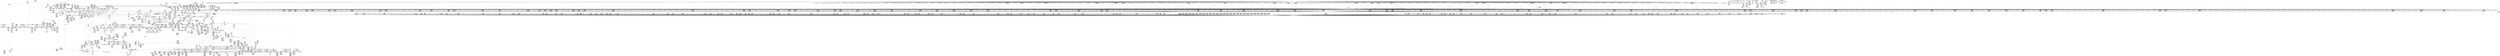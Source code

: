 digraph {
	CE0x5aeaae0 [shape=record,shape=Mrecord,label="{CE0x5aeaae0|i64*_getelementptr_inbounds_(_16_x_i64_,_16_x_i64_*___llvm_gcov_ctr46,_i64_0,_i64_9)|*Constant*}"]
	CE0x5ae9b40 [shape=record,shape=Mrecord,label="{CE0x5ae9b40|void_(i8*,_i32,_i64)*_asm_sideeffect_1:_09ud2_0A.pushsection___bug_table,_22a_22_0A2:_09.long_1b_-_2b,_$_0:c_-_2b_0A_09.word_$_1:c_,_0_0A_09.org_2b+$_2:c_0A.popsection_,_i,i,i,_dirflag_,_fpsr_,_flags_|*SummSink*}"]
	CE0x5a2a9c0 [shape=record,shape=Mrecord,label="{CE0x5a2a9c0|0:_i16,_4:_i32,_8:_i16,_40:_%struct.super_block*,_72:_i32,_:_SCMRE_896,897_}"]
	CE0x5a51370 [shape=record,shape=Mrecord,label="{CE0x5a51370|80:_i64,_:_CRE_1592,1596_|*MultipleSource*|*LoadInst*|security/apparmor/include/apparmor.h,117|security/apparmor/include/apparmor.h,117}"]
	CE0x5a57540 [shape=record,shape=Mrecord,label="{CE0x5a57540|80:_i64,_:_CRE_1752,1760_|*MultipleSource*|*LoadInst*|security/apparmor/include/apparmor.h,117|security/apparmor/include/apparmor.h,117}"]
	CE0x5af7f20 [shape=record,shape=Mrecord,label="{CE0x5af7f20|44:_i32,_48:_i16,_128:_i8*,_:_SCMRE_28,32_|*MultipleSource*|Function::aa_cred_profile&Arg::cred::|security/apparmor/include/context.h,138|security/apparmor/include/context.h,99}"]
	CE0x5a2df60 [shape=record,shape=Mrecord,label="{CE0x5a2df60|0:_i16,_4:_i32,_8:_i16,_40:_%struct.super_block*,_72:_i32,_:_SCMRE_929,930_}"]
	CE0x59d9530 [shape=record,shape=Mrecord,label="{CE0x59d9530|_ret_i32_%retval.0,_!dbg_!15478|security/apparmor/lsm.c,374|*SummSink*}"]
	CE0x5abe570 [shape=record,shape=Mrecord,label="{CE0x5abe570|__aa_current_profile:tmp9|security/apparmor/include/context.h,138|*SummSource*}"]
	CE0x5a41ef0 [shape=record,shape=Mrecord,label="{CE0x5a41ef0|80:_i64,_:_CRE_224,240_|*MultipleSource*|*LoadInst*|security/apparmor/include/apparmor.h,117|security/apparmor/include/apparmor.h,117}"]
	CE0x59ed9d0 [shape=record,shape=Mrecord,label="{CE0x59ed9d0|i64_0|*Constant*|*SummSource*}"]
	CE0x5aea4d0 [shape=record,shape=Mrecord,label="{CE0x5aea4d0|i64*_getelementptr_inbounds_(_16_x_i64_,_16_x_i64_*___llvm_gcov_ctr46,_i64_0,_i64_9)|*Constant*|*SummSink*}"]
	CE0x5a90060 [shape=record,shape=Mrecord,label="{CE0x5a90060|common_perm:mode|security/apparmor/lsm.c,169|*SummSink*}"]
	CE0x5a52b70 [shape=record,shape=Mrecord,label="{CE0x5a52b70|80:_i64,_:_CRE_1630,1631_}"]
	CE0x5abfd80 [shape=record,shape=Mrecord,label="{CE0x5abfd80|i64*_getelementptr_inbounds_(_16_x_i64_,_16_x_i64_*___llvm_gcov_ctr46,_i64_0,_i64_13)|*Constant*}"]
	CE0x5a39e90 [shape=record,shape=Mrecord,label="{CE0x5a39e90|80:_i64,_:_CRE_594,595_}"]
	CE0x5ac1b70 [shape=record,shape=Mrecord,label="{CE0x5ac1b70|aa_cred_profile:tmp30|security/apparmor/include/context.h,100|*SummSource*}"]
	CE0x5a68f10 [shape=record,shape=Mrecord,label="{CE0x5a68f10|common_perm:op|Function::common_perm&Arg::op::|*SummSource*}"]
	CE0x5a18af0 [shape=record,shape=Mrecord,label="{CE0x5a18af0|80:_i64,_:_CRE_1317,1318_}"]
	CE0x5a3c800 [shape=record,shape=Mrecord,label="{CE0x5a3c800|80:_i64,_:_CRE_640,648_|*MultipleSource*|*LoadInst*|security/apparmor/include/apparmor.h,117|security/apparmor/include/apparmor.h,117}"]
	CE0x568bf10 [shape=record,shape=Mrecord,label="{CE0x568bf10|72:_%struct.hlist_bl_node**,_80:_%struct.dentry*,_104:_%struct.inode*,_:_CRE_176,177_}"]
	CE0x5a38950 [shape=record,shape=Mrecord,label="{CE0x5a38950|80:_i64,_:_CRE_574,575_}"]
	CE0x5a58a90 [shape=record,shape=Mrecord,label="{CE0x5a58a90|80:_i64,_:_CRE_1840,1848_|*MultipleSource*|*LoadInst*|security/apparmor/include/apparmor.h,117|security/apparmor/include/apparmor.h,117}"]
	CE0x5a2da80 [shape=record,shape=Mrecord,label="{CE0x5a2da80|0:_i16,_4:_i32,_8:_i16,_40:_%struct.super_block*,_72:_i32,_:_SCMRE_926,927_}"]
	CE0x5a2ddc0 [shape=record,shape=Mrecord,label="{CE0x5a2ddc0|0:_i16,_4:_i32,_8:_i16,_40:_%struct.super_block*,_72:_i32,_:_SCMRE_928,929_}"]
	CE0x5ab6e80 [shape=record,shape=Mrecord,label="{CE0x5ab6e80|__aa_current_profile:cred|security/apparmor/include/context.h,138|*SummSink*}"]
	CE0x5a67d90 [shape=record,shape=Mrecord,label="{CE0x5a67d90|aa_cred_profile:tmp5|security/apparmor/include/context.h,99|*SummSink*}"]
	CE0x5a43250 [shape=record,shape=Mrecord,label="{CE0x5a43250|80:_i64,_:_CRE_304,312_|*MultipleSource*|*LoadInst*|security/apparmor/include/apparmor.h,117|security/apparmor/include/apparmor.h,117}"]
	CE0x5a66cb0 [shape=record,shape=Mrecord,label="{CE0x5a66cb0|44:_i32,_48:_i16,_128:_i8*,_:_SCMRE_104,112_|*MultipleSource*|Function::aa_cred_profile&Arg::cred::|security/apparmor/include/context.h,138|security/apparmor/include/context.h,99}"]
	CE0x5a88c10 [shape=record,shape=Mrecord,label="{CE0x5a88c10|i64_3|*Constant*}"]
	CE0x5a2b860 [shape=record,shape=Mrecord,label="{CE0x5a2b860|0:_i16,_4:_i32,_8:_i16,_40:_%struct.super_block*,_72:_i32,_:_SCMRE_905,906_}"]
	CE0x5a03a60 [shape=record,shape=Mrecord,label="{CE0x5a03a60|0:_i16,_4:_i32,_8:_i16,_40:_%struct.super_block*,_72:_i32,_:_SCMRE_120,128_|*MultipleSource*|*LoadInst*|security/apparmor/lsm.c,369|security/apparmor/include/apparmor.h,117|Function::mediated_filesystem&Arg::inode::}"]
	CE0x5a8e9f0 [shape=record,shape=Mrecord,label="{CE0x5a8e9f0|__aa_current_profile:tmp10|security/apparmor/include/context.h,138|*SummSink*}"]
	CE0x59ffcc0 [shape=record,shape=Mrecord,label="{CE0x59ffcc0|common_perm:cmp|security/apparmor/lsm.c,169}"]
	CE0x5a7eca0 [shape=record,shape=Mrecord,label="{CE0x5a7eca0|aa_path_perm:profile|Function::aa_path_perm&Arg::profile::}"]
	CE0x5aeb8a0 [shape=record,shape=Mrecord,label="{CE0x5aeb8a0|aa_cred_profile:if.then|*SummSink*}"]
	CE0x5a43fe0 [shape=record,shape=Mrecord,label="{CE0x5a43fe0|80:_i64,_:_CRE_360,368_|*MultipleSource*|*LoadInst*|security/apparmor/include/apparmor.h,117|security/apparmor/include/apparmor.h,117}"]
	CE0x5ace270 [shape=record,shape=Mrecord,label="{CE0x5ace270|aa_cred_profile:profile|security/apparmor/include/context.h,100}"]
	CE0x5acabb0 [shape=record,shape=Mrecord,label="{CE0x5acabb0|aa_cred_profile:if.end}"]
	CE0x59c47f0 [shape=record,shape=Mrecord,label="{CE0x59c47f0|__aa_current_profile:tmp2}"]
	CE0x5a34e90 [shape=record,shape=Mrecord,label="{CE0x5a34e90|80:_i64,_:_CRE_443,444_}"]
	CE0x59f1010 [shape=record,shape=Mrecord,label="{CE0x59f1010|apparmor_inode_getattr:tmp9|security/apparmor/lsm.c,372}"]
	CE0x59ebc20 [shape=record,shape=Mrecord,label="{CE0x59ebc20|72:_%struct.hlist_bl_node**,_80:_%struct.dentry*,_104:_%struct.inode*,_:_CRE_317,318_}"]
	CE0x59de3e0 [shape=record,shape=Mrecord,label="{CE0x59de3e0|__aa_current_profile:tmp12|security/apparmor/include/context.h,138|*SummSource*}"]
	CE0x5a28fc0 [shape=record,shape=Mrecord,label="{CE0x5a28fc0|0:_i16,_4:_i32,_8:_i16,_40:_%struct.super_block*,_72:_i32,_:_SCMRE_880,881_}"]
	CE0x5a711d0 [shape=record,shape=Mrecord,label="{CE0x5a711d0|common_perm_mnt_dentry:tmp1}"]
	CE0x59e7d60 [shape=record,shape=Mrecord,label="{CE0x59e7d60|72:_%struct.hlist_bl_node**,_80:_%struct.dentry*,_104:_%struct.inode*,_:_CRE_215,216_}"]
	CE0x5aba9c0 [shape=record,shape=Mrecord,label="{CE0x5aba9c0|__aa_current_profile:tmp15|security/apparmor/include/context.h,138|*SummSink*}"]
	CE0x5a0b110 [shape=record,shape=Mrecord,label="{CE0x5a0b110|0:_i16,_4:_i32,_8:_i16,_40:_%struct.super_block*,_72:_i32,_:_SCMRE_206,207_}"]
	CE0x5ab8ea0 [shape=record,shape=Mrecord,label="{CE0x5ab8ea0|i8*_getelementptr_inbounds_(_45_x_i8_,_45_x_i8_*_.str14,_i32_0,_i32_0)|*Constant*|*SummSource*}"]
	CE0x5ae5ea0 [shape=record,shape=Mrecord,label="{CE0x5ae5ea0|i64*_getelementptr_inbounds_(_16_x_i64_,_16_x_i64_*___llvm_gcov_ctr46,_i64_0,_i64_12)|*Constant*}"]
	CE0x5a51d20 [shape=record,shape=Mrecord,label="{CE0x5a51d20|80:_i64,_:_CRE_1617,1618_}"]
	CE0x5a2b1e0 [shape=record,shape=Mrecord,label="{CE0x5a2b1e0|0:_i16,_4:_i32,_8:_i16,_40:_%struct.super_block*,_72:_i32,_:_SCMRE_901,902_}"]
	CE0x5abfaa0 [shape=record,shape=Mrecord,label="{CE0x5abfaa0|aa_cred_profile:tmp27|security/apparmor/include/context.h,100|*SummSource*}"]
	CE0x5ab6db0 [shape=record,shape=Mrecord,label="{CE0x5ab6db0|__aa_current_profile:cred|security/apparmor/include/context.h,138|*SummSource*}"]
	CE0x5a30390 [shape=record,shape=Mrecord,label="{CE0x5a30390|0:_i16,_4:_i32,_8:_i16,_40:_%struct.super_block*,_72:_i32,_:_SCMRE_983,984_}"]
	CE0x5a59900 [shape=record,shape=Mrecord,label="{CE0x5a59900|80:_i64,_:_CRE_1877,1878_}"]
	CE0x5a73d10 [shape=record,shape=Mrecord,label="{CE0x5a73d10|_call_void_mcount()_#2}"]
	CE0x5a33840 [shape=record,shape=Mrecord,label="{CE0x5a33840|80:_i64,_:_CRE_422,423_}"]
	CE0x59e2310 [shape=record,shape=Mrecord,label="{CE0x59e2310|i64*_getelementptr_inbounds_(_2_x_i64_,_2_x_i64_*___llvm_gcov_ctr55,_i64_0,_i64_1)|*Constant*}"]
	CE0x59fff70 [shape=record,shape=Mrecord,label="{CE0x59fff70|mediated_filesystem:i_sb|security/apparmor/include/apparmor.h,117|*SummSource*}"]
	CE0x59e14d0 [shape=record,shape=Mrecord,label="{CE0x59e14d0|mediated_filesystem:tmp2}"]
	CE0x59efbe0 [shape=record,shape=Mrecord,label="{CE0x59efbe0|common_perm_mnt_dentry:dentry2|security/apparmor/lsm.c,206|*SummSink*}"]
	CE0x5a3d8f0 [shape=record,shape=Mrecord,label="{CE0x5a3d8f0|80:_i64,_:_CRE_720,736_|*MultipleSource*|*LoadInst*|security/apparmor/include/apparmor.h,117|security/apparmor/include/apparmor.h,117}"]
	CE0x59f9c80 [shape=record,shape=Mrecord,label="{CE0x59f9c80|aa_cred_profile:cred|Function::aa_cred_profile&Arg::cred::}"]
	CE0x5a163b0 [shape=record,shape=Mrecord,label="{CE0x5a163b0|0:_i16,_4:_i32,_8:_i16,_40:_%struct.super_block*,_72:_i32,_:_SCMRE_456,464_|*MultipleSource*|*LoadInst*|security/apparmor/lsm.c,369|security/apparmor/include/apparmor.h,117|Function::mediated_filesystem&Arg::inode::}"]
	CE0x5a13570 [shape=record,shape=Mrecord,label="{CE0x5a13570|0:_i16,_4:_i32,_8:_i16,_40:_%struct.super_block*,_72:_i32,_:_SCMRE_311,312_}"]
	CE0x5ae4080 [shape=record,shape=Mrecord,label="{CE0x5ae4080|i64*_getelementptr_inbounds_(_16_x_i64_,_16_x_i64_*___llvm_gcov_ctr46,_i64_0,_i64_7)|*Constant*|*SummSink*}"]
	CE0x5a813e0 [shape=record,shape=Mrecord,label="{CE0x5a813e0|aa_cred_profile:do.end10}"]
	CE0x5a82cc0 [shape=record,shape=Mrecord,label="{CE0x5a82cc0|common_perm:tmp9|security/apparmor/lsm.c,172}"]
	CE0x5ace1a0 [shape=record,shape=Mrecord,label="{CE0x5ace1a0|i64*_getelementptr_inbounds_(_2_x_i64_,_2_x_i64_*___llvm_gcov_ctr112,_i64_0,_i64_0)|*Constant*|*SummSink*}"]
	CE0x568a180 [shape=record,shape=Mrecord,label="{CE0x568a180|72:_%struct.hlist_bl_node**,_80:_%struct.dentry*,_104:_%struct.inode*,_:_CRE_157,158_}"]
	CE0x5af9760 [shape=record,shape=Mrecord,label="{CE0x5af9760|aa_cred_profile:tmp14|security/apparmor/include/context.h,100|*SummSink*}"]
	CE0x5a1fcf0 [shape=record,shape=Mrecord,label="{CE0x5a1fcf0|0:_i16,_4:_i32,_8:_i16,_40:_%struct.super_block*,_72:_i32,_:_SCMRE_598,599_}"]
	CE0x5a5ae30 [shape=record,shape=Mrecord,label="{CE0x5a5ae30|80:_i64,_:_CRE_2256,2264_|*MultipleSource*|*LoadInst*|security/apparmor/include/apparmor.h,117|security/apparmor/include/apparmor.h,117}"]
	CE0x5a081f0 [shape=record,shape=Mrecord,label="{CE0x5a081f0|0:_i16,_4:_i32,_8:_i16,_40:_%struct.super_block*,_72:_i32,_:_SCMRE_177,178_}"]
	CE0x59ff540 [shape=record,shape=Mrecord,label="{CE0x59ff540|_call_void_mcount()_#2|*SummSink*}"]
	CE0x59fccd0 [shape=record,shape=Mrecord,label="{CE0x59fccd0|common_perm:bb|*SummSink*}"]
	CE0x5ac00f0 [shape=record,shape=Mrecord,label="{CE0x5ac00f0|i64*_getelementptr_inbounds_(_16_x_i64_,_16_x_i64_*___llvm_gcov_ctr46,_i64_0,_i64_13)|*Constant*|*SummSource*}"]
	CE0x5a02b60 [shape=record,shape=Mrecord,label="{CE0x5a02b60|0:_i16,_4:_i32,_8:_i16,_40:_%struct.super_block*,_72:_i32,_:_SCMRE_76,80_|*MultipleSource*|*LoadInst*|security/apparmor/lsm.c,369|security/apparmor/include/apparmor.h,117|Function::mediated_filesystem&Arg::inode::}"]
	CE0x5a35f90 [shape=record,shape=Mrecord,label="{CE0x5a35f90|80:_i64,_:_CRE_459,460_}"]
	CE0x5a864f0 [shape=record,shape=Mrecord,label="{CE0x5a864f0|_call_void_mcount()_#2|*SummSink*}"]
	CE0x5a6f2e0 [shape=record,shape=Mrecord,label="{CE0x5a6f2e0|common_perm:tmp1}"]
	CE0x5a08bb0 [shape=record,shape=Mrecord,label="{CE0x5a08bb0|0:_i16,_4:_i32,_8:_i16,_40:_%struct.super_block*,_72:_i32,_:_SCMRE_183,184_}"]
	CE0x5a25470 [shape=record,shape=Mrecord,label="{CE0x5a25470|0:_i16,_4:_i32,_8:_i16,_40:_%struct.super_block*,_72:_i32,_:_SCMRE_760,768_|*MultipleSource*|*LoadInst*|security/apparmor/lsm.c,369|security/apparmor/include/apparmor.h,117|Function::mediated_filesystem&Arg::inode::}"]
	CE0x5a59060 [shape=record,shape=Mrecord,label="{CE0x5a59060|80:_i64,_:_CRE_1864,1872_|*MultipleSource*|*LoadInst*|security/apparmor/include/apparmor.h,117|security/apparmor/include/apparmor.h,117}"]
	CE0x5a09bf0 [shape=record,shape=Mrecord,label="{CE0x5a09bf0|0:_i16,_4:_i32,_8:_i16,_40:_%struct.super_block*,_72:_i32,_:_SCMRE_193,194_}"]
	CE0x5a1dad0 [shape=record,shape=Mrecord,label="{CE0x5a1dad0|0:_i16,_4:_i32,_8:_i16,_40:_%struct.super_block*,_72:_i32,_:_SCMRE_577,578_}"]
	CE0x5a3e9a0 [shape=record,shape=Mrecord,label="{CE0x5a3e9a0|80:_i64,_:_CRE_16,20_|*MultipleSource*|*LoadInst*|security/apparmor/include/apparmor.h,117|security/apparmor/include/apparmor.h,117}"]
	CE0x5a05470 [shape=record,shape=Mrecord,label="{CE0x5a05470|0:_i16,_4:_i32,_8:_i16,_40:_%struct.super_block*,_72:_i32,_:_SCMRE_149,150_}"]
	CE0x5a45720 [shape=record,shape=Mrecord,label="{CE0x5a45720|80:_i64,_:_CRE_1220,1221_}"]
	CE0x5afa4f0 [shape=record,shape=Mrecord,label="{CE0x5afa4f0|aa_cred_profile:do.body5}"]
	CE0x568ab90 [shape=record,shape=Mrecord,label="{CE0x568ab90|72:_%struct.hlist_bl_node**,_80:_%struct.dentry*,_104:_%struct.inode*,_:_CRE_164,165_}"]
	CE0x5ae5bc0 [shape=record,shape=Mrecord,label="{CE0x5ae5bc0|aa_cred_profile:tmp25|security/apparmor/include/context.h,100|*SummSource*}"]
	CE0x5a54930 [shape=record,shape=Mrecord,label="{CE0x5a54930|80:_i64,_:_CRE_1658,1659_}"]
	CE0x59c6790 [shape=record,shape=Mrecord,label="{CE0x59c6790|apparmor_inode_getattr:tmp5|security/apparmor/lsm.c,369}"]
	CE0x5a17c00 [shape=record,shape=Mrecord,label="{CE0x5a17c00|0:_i16,_4:_i32,_8:_i16,_40:_%struct.super_block*,_72:_i32,_:_SCMRE_483,484_}"]
	CE0x5a57160 [shape=record,shape=Mrecord,label="{CE0x5a57160|80:_i64,_:_CRE_1728,1736_|*MultipleSource*|*LoadInst*|security/apparmor/include/apparmor.h,117|security/apparmor/include/apparmor.h,117}"]
	CE0x5a27f80 [shape=record,shape=Mrecord,label="{CE0x5a27f80|0:_i16,_4:_i32,_8:_i16,_40:_%struct.super_block*,_72:_i32,_:_SCMRE_870,871_}"]
	CE0x59fcb10 [shape=record,shape=Mrecord,label="{CE0x59fcb10|i64*_getelementptr_inbounds_(_11_x_i64_,_11_x_i64_*___llvm_gcov_ctr58,_i64_0,_i64_0)|*Constant*}"]
	CE0x5b0acb0 [shape=record,shape=Mrecord,label="{CE0x5b0acb0|aa_cred_profile:tmp15|security/apparmor/include/context.h,100|*SummSource*}"]
	CE0x5a80d70 [shape=record,shape=Mrecord,label="{CE0x5a80d70|__aa_current_profile:tmp7|security/apparmor/include/context.h,138}"]
	CE0x5a382f0 [shape=record,shape=Mrecord,label="{CE0x5a382f0|80:_i64,_:_CRE_568,569_}"]
	CE0x5ab1440 [shape=record,shape=Mrecord,label="{CE0x5ab1440|_ret_%struct.aa_profile*_%tmp34,_!dbg_!15510|security/apparmor/include/context.h,101|*SummSink*}"]
	CE0x5a0add0 [shape=record,shape=Mrecord,label="{CE0x5a0add0|0:_i16,_4:_i32,_8:_i16,_40:_%struct.super_block*,_72:_i32,_:_SCMRE_204,205_}"]
	CE0x5a351c0 [shape=record,shape=Mrecord,label="{CE0x5a351c0|80:_i64,_:_CRE_446,447_}"]
	CE0x5af85b0 [shape=record,shape=Mrecord,label="{CE0x5af85b0|aa_cred_profile:expval|security/apparmor/include/context.h,100|*SummSource*}"]
	CE0x5a07eb0 [shape=record,shape=Mrecord,label="{CE0x5a07eb0|0:_i16,_4:_i32,_8:_i16,_40:_%struct.super_block*,_72:_i32,_:_SCMRE_175,176_}"]
	CE0x5a1ca90 [shape=record,shape=Mrecord,label="{CE0x5a1ca90|0:_i16,_4:_i32,_8:_i16,_40:_%struct.super_block*,_72:_i32,_:_SCMRE_567,568_}"]
	CE0x5a48a20 [shape=record,shape=Mrecord,label="{CE0x5a48a20|80:_i64,_:_CRE_1268,1269_}"]
	CE0x59de540 [shape=record,shape=Mrecord,label="{CE0x59de540|__aa_current_profile:tmp12|security/apparmor/include/context.h,138|*SummSink*}"]
	CE0x5a13d80 [shape=record,shape=Mrecord,label="{CE0x5a13d80|0:_i16,_4:_i32,_8:_i16,_40:_%struct.super_block*,_72:_i32,_:_SCMRE_336,344_|*MultipleSource*|*LoadInst*|security/apparmor/lsm.c,369|security/apparmor/include/apparmor.h,117|Function::mediated_filesystem&Arg::inode::}"]
	CE0x59fbd40 [shape=record,shape=Mrecord,label="{CE0x59fbd40|i32_0|*Constant*}"]
	CE0x59c5400 [shape=record,shape=Mrecord,label="{CE0x59c5400|i64*_getelementptr_inbounds_(_11_x_i64_,_11_x_i64_*___llvm_gcov_ctr58,_i64_0,_i64_1)|*Constant*|*SummSource*}"]
	CE0x568ba00 [shape=record,shape=Mrecord,label="{CE0x568ba00|72:_%struct.hlist_bl_node**,_80:_%struct.dentry*,_104:_%struct.inode*,_:_CRE_173,174_}"]
	CE0x5a56b30 [shape=record,shape=Mrecord,label="{CE0x5a56b30|80:_i64,_:_CRE_1704,1712_|*MultipleSource*|*LoadInst*|security/apparmor/include/apparmor.h,117|security/apparmor/include/apparmor.h,117}"]
	CE0x5a378d0 [shape=record,shape=Mrecord,label="{CE0x5a378d0|80:_i64,_:_CRE_560,561_}"]
	CE0x5ab3b90 [shape=record,shape=Mrecord,label="{CE0x5ab3b90|GLOBAL:get_current|*Constant*}"]
	CE0x5a07830 [shape=record,shape=Mrecord,label="{CE0x5a07830|0:_i16,_4:_i32,_8:_i16,_40:_%struct.super_block*,_72:_i32,_:_SCMRE_171,172_}"]
	CE0x5aec9a0 [shape=record,shape=Mrecord,label="{CE0x5aec9a0|44:_i32,_48:_i16,_128:_i8*,_:_SCMRE_168,176_|*MultipleSource*|Function::aa_cred_profile&Arg::cred::|security/apparmor/include/context.h,138|security/apparmor/include/context.h,99}"]
	CE0x59fa300 [shape=record,shape=Mrecord,label="{CE0x59fa300|common_perm:mask|Function::common_perm&Arg::mask::|*SummSource*}"]
	CE0x5a209f0 [shape=record,shape=Mrecord,label="{CE0x5a209f0|0:_i16,_4:_i32,_8:_i16,_40:_%struct.super_block*,_72:_i32,_:_SCMRE_606,607_}"]
	CE0x59fe4b0 [shape=record,shape=Mrecord,label="{CE0x59fe4b0|mediated_filesystem:bb|*SummSink*}"]
	CE0x5a12870 [shape=record,shape=Mrecord,label="{CE0x5a12870|0:_i16,_4:_i32,_8:_i16,_40:_%struct.super_block*,_72:_i32,_:_SCMRE_303,304_}"]
	CE0x5a0cd70 [shape=record,shape=Mrecord,label="{CE0x5a0cd70|0:_i16,_4:_i32,_8:_i16,_40:_%struct.super_block*,_72:_i32,_:_SCMRE_247,248_}"]
	CE0x5a2ad00 [shape=record,shape=Mrecord,label="{CE0x5a2ad00|0:_i16,_4:_i32,_8:_i16,_40:_%struct.super_block*,_72:_i32,_:_SCMRE_898,899_}"]
	CE0x5ae2b10 [shape=record,shape=Mrecord,label="{CE0x5ae2b10|aa_cred_profile:tmp12|security/apparmor/include/context.h,100|*SummSource*}"]
	CE0x5a47920 [shape=record,shape=Mrecord,label="{CE0x5a47920|80:_i64,_:_CRE_1252,1253_}"]
	CE0x5a6a3e0 [shape=record,shape=Mrecord,label="{CE0x5a6a3e0|common_perm_mnt_dentry:tmp6|security/apparmor/lsm.c,207|*SummSource*}"]
	CE0x5aed330 [shape=record,shape=Mrecord,label="{CE0x5aed330|44:_i32,_48:_i16,_128:_i8*,_:_SCMRE_36,40_|*MultipleSource*|Function::aa_cred_profile&Arg::cred::|security/apparmor/include/context.h,138|security/apparmor/include/context.h,99}"]
	CE0x5a834a0 [shape=record,shape=Mrecord,label="{CE0x5a834a0|common_perm:tmp10|security/apparmor/lsm.c,172|*SummSink*}"]
	CE0x5a6c930 [shape=record,shape=Mrecord,label="{CE0x5a6c930|common_perm_mnt_dentry:bb|*SummSink*}"]
	CE0x59cb9d0 [shape=record,shape=Mrecord,label="{CE0x59cb9d0|apparmor_inode_getattr:tmp6|security/apparmor/lsm.c,369|*SummSource*}"]
	CE0x59e5c00 [shape=record,shape=Mrecord,label="{CE0x59e5c00|72:_%struct.hlist_bl_node**,_80:_%struct.dentry*,_104:_%struct.inode*,_:_CRE_200,201_}"]
	CE0x59e9260 [shape=record,shape=Mrecord,label="{CE0x59e9260|72:_%struct.hlist_bl_node**,_80:_%struct.dentry*,_104:_%struct.inode*,_:_CRE_232,240_|*MultipleSource*|security/apparmor/lsm.c,369|Function::apparmor_inode_getattr&Arg::dentry::}"]
	CE0x5a1a470 [shape=record,shape=Mrecord,label="{CE0x5a1a470|80:_i64,_:_CRE_1341,1342_}"]
	CE0x5ae8900 [shape=record,shape=Mrecord,label="{CE0x5ae8900|i32_100|*Constant*|*SummSink*}"]
	CE0x5a19260 [shape=record,shape=Mrecord,label="{CE0x5a19260|80:_i64,_:_CRE_1324,1325_}"]
	CE0x5a39a50 [shape=record,shape=Mrecord,label="{CE0x5a39a50|80:_i64,_:_CRE_590,591_}"]
	CE0x5a8ebb0 [shape=record,shape=Mrecord,label="{CE0x5a8ebb0|__aa_current_profile:tmp11|security/apparmor/include/context.h,138}"]
	CE0x5a586b0 [shape=record,shape=Mrecord,label="{CE0x5a586b0|80:_i64,_:_CRE_1824,1828_|*MultipleSource*|*LoadInst*|security/apparmor/include/apparmor.h,117|security/apparmor/include/apparmor.h,117}"]
	CE0x5a7c250 [shape=record,shape=Mrecord,label="{CE0x5a7c250|common_perm_mnt_dentry:tmp7|*LoadInst*|security/apparmor/lsm.c,208|*SummSource*}"]
	CE0x5af7760 [shape=record,shape=Mrecord,label="{CE0x5af7760|44:_i32,_48:_i16,_128:_i8*,_:_SCMRE_16,20_|*MultipleSource*|Function::aa_cred_profile&Arg::cred::|security/apparmor/include/context.h,138|security/apparmor/include/context.h,99}"]
	CE0x5a897a0 [shape=record,shape=Mrecord,label="{CE0x5a897a0|i64*_getelementptr_inbounds_(_5_x_i64_,_5_x_i64_*___llvm_gcov_ctr57,_i64_0,_i64_0)|*Constant*|*SummSink*}"]
	CE0x5a05fd0 [shape=record,shape=Mrecord,label="{CE0x5a05fd0|0:_i16,_4:_i32,_8:_i16,_40:_%struct.super_block*,_72:_i32,_:_SCMRE_156,157_}"]
	CE0x5af8cc0 [shape=record,shape=Mrecord,label="{CE0x5af8cc0|aa_cred_profile:tobool4|security/apparmor/include/context.h,100|*SummSink*}"]
	CE0x5a352d0 [shape=record,shape=Mrecord,label="{CE0x5a352d0|80:_i64,_:_CRE_447,448_}"]
	CE0x556eda0 [shape=record,shape=Mrecord,label="{CE0x556eda0|apparmor_inode_getattr:dentry|Function::apparmor_inode_getattr&Arg::dentry::|*SummSink*}"]
	CE0x59c5850 [shape=record,shape=Mrecord,label="{CE0x59c5850|_call_void_mcount()_#2|*SummSink*}"]
	CE0x5a0ddb0 [shape=record,shape=Mrecord,label="{CE0x5a0ddb0|0:_i16,_4:_i32,_8:_i16,_40:_%struct.super_block*,_72:_i32,_:_SCMRE_257,258_}"]
	CE0x5a7eb90 [shape=record,shape=Mrecord,label="{CE0x5a7eb90|aa_path_perm:op|Function::aa_path_perm&Arg::op::|*SummSink*}"]
	CE0x5a2cbe0 [shape=record,shape=Mrecord,label="{CE0x5a2cbe0|0:_i16,_4:_i32,_8:_i16,_40:_%struct.super_block*,_72:_i32,_:_SCMRE_917,918_}"]
	CE0x5a550a0 [shape=record,shape=Mrecord,label="{CE0x5a550a0|80:_i64,_:_CRE_1665,1666_}"]
	CE0x5aba500 [shape=record,shape=Mrecord,label="{CE0x5aba500|i64*_getelementptr_inbounds_(_11_x_i64_,_11_x_i64_*___llvm_gcov_ctr58,_i64_0,_i64_10)|*Constant*|*SummSource*}"]
	CE0x59f2b10 [shape=record,shape=Mrecord,label="{CE0x59f2b10|mediated_filesystem:entry|*SummSource*}"]
	CE0x59c9c50 [shape=record,shape=Mrecord,label="{CE0x59c9c50|i64*_getelementptr_inbounds_(_6_x_i64_,_6_x_i64_*___llvm_gcov_ctr85,_i64_0,_i64_4)|*Constant*}"]
	CE0x5a32fc0 [shape=record,shape=Mrecord,label="{CE0x5a32fc0|80:_i64,_:_CRE_414,415_}"]
	CE0x5a3a1c0 [shape=record,shape=Mrecord,label="{CE0x5a3a1c0|80:_i64,_:_CRE_597,598_}"]
	CE0x5afa7a0 [shape=record,shape=Mrecord,label="{CE0x5afa7a0|44:_i32,_48:_i16,_128:_i8*,_:_SCMRE_64,72_|*MultipleSource*|Function::aa_cred_profile&Arg::cred::|security/apparmor/include/context.h,138|security/apparmor/include/context.h,99}"]
	CE0x59fa070 [shape=record,shape=Mrecord,label="{CE0x59fa070|common_perm:path|Function::common_perm&Arg::path::|*SummSink*}"]
	CE0x5a5cb40 [shape=record,shape=Mrecord,label="{CE0x5a5cb40|common_perm_mnt_dentry:tmp3|*SummSink*}"]
	CE0x5a814e0 [shape=record,shape=Mrecord,label="{CE0x5a814e0|aa_cred_profile:do.end10|*SummSource*}"]
	CE0x5ac9c40 [shape=record,shape=Mrecord,label="{CE0x5ac9c40|aa_cred_profile:lnot|security/apparmor/include/context.h,100|*SummSource*}"]
	CE0x5accd70 [shape=record,shape=Mrecord,label="{CE0x5accd70|aa_cred_profile:tmp1|*SummSource*}"]
	CE0x59fb3b0 [shape=record,shape=Mrecord,label="{CE0x59fb3b0|i32_2|*Constant*|*SummSource*}"]
	CE0x5a2e920 [shape=record,shape=Mrecord,label="{CE0x5a2e920|0:_i16,_4:_i32,_8:_i16,_40:_%struct.super_block*,_72:_i32,_:_SCMRE_935,936_}"]
	CE0x5a58e70 [shape=record,shape=Mrecord,label="{CE0x5a58e70|80:_i64,_:_CRE_1856,1864_|*MultipleSource*|*LoadInst*|security/apparmor/include/apparmor.h,117|security/apparmor/include/apparmor.h,117}"]
	CE0x556ec50 [shape=record,shape=Mrecord,label="{CE0x556ec50|i32_0|*Constant*|*SummSink*}"]
	CE0x59bca00 [shape=record,shape=Mrecord,label="{CE0x59bca00|apparmor_inode_getattr:entry|*SummSource*}"]
	"CONST[source:0(mediator),value:2(dynamic)][purpose:{object}][SnkIdx:3]"
	CE0x5a47b40 [shape=record,shape=Mrecord,label="{CE0x5a47b40|80:_i64,_:_CRE_1254,1255_}"]
	CE0x59eea70 [shape=record,shape=Mrecord,label="{CE0x59eea70|apparmor_inode_getattr:call1|security/apparmor/lsm.c,372|*SummSource*}"]
	CE0x5a0ec50 [shape=record,shape=Mrecord,label="{CE0x5a0ec50|0:_i16,_4:_i32,_8:_i16,_40:_%struct.super_block*,_72:_i32,_:_SCMRE_266,267_}"]
	CE0x5a29160 [shape=record,shape=Mrecord,label="{CE0x5a29160|0:_i16,_4:_i32,_8:_i16,_40:_%struct.super_block*,_72:_i32,_:_SCMRE_881,882_}"]
	CE0x59f3a10 [shape=record,shape=Mrecord,label="{CE0x59f3a10|apparmor_inode_getattr:tmp11|security/apparmor/lsm.c,374|*SummSource*}"]
	CE0x59f9de0 [shape=record,shape=Mrecord,label="{CE0x59f9de0|aa_cred_profile:cred|Function::aa_cred_profile&Arg::cred::|*SummSource*}"]
	CE0x5a71240 [shape=record,shape=Mrecord,label="{CE0x5a71240|common_perm_mnt_dentry:tmp1|*SummSource*}"]
	CE0x5a5a070 [shape=record,shape=Mrecord,label="{CE0x5a5a070|80:_i64,_:_CRE_1904,1920_|*MultipleSource*|*LoadInst*|security/apparmor/include/apparmor.h,117|security/apparmor/include/apparmor.h,117}"]
	CE0x5af79e0 [shape=record,shape=Mrecord,label="{CE0x5af79e0|44:_i32,_48:_i16,_128:_i8*,_:_SCMRE_20,24_|*MultipleSource*|Function::aa_cred_profile&Arg::cred::|security/apparmor/include/context.h,138|security/apparmor/include/context.h,99}"]
	CE0x5a3a4f0 [shape=record,shape=Mrecord,label="{CE0x5a3a4f0|80:_i64,_:_CRE_600,601_}"]
	CE0x59f2c70 [shape=record,shape=Mrecord,label="{CE0x59f2c70|_ret_i1_%lnot,_!dbg_!15473|security/apparmor/include/apparmor.h,117}"]
	CE0x59c2d60 [shape=record,shape=Mrecord,label="{CE0x59c2d60|apparmor_inode_getattr:tmp6|security/apparmor/lsm.c,369}"]
	CE0x5a493b0 [shape=record,shape=Mrecord,label="{CE0x5a493b0|80:_i64,_:_CRE_1277,1278_}"]
	CE0x5a05130 [shape=record,shape=Mrecord,label="{CE0x5a05130|0:_i16,_4:_i32,_8:_i16,_40:_%struct.super_block*,_72:_i32,_:_SCMRE_147,148_}"]
	CE0x5a4ec80 [shape=record,shape=Mrecord,label="{CE0x5a4ec80|80:_i64,_:_CRE_1349,1350_}"]
	CE0x5a6c770 [shape=record,shape=Mrecord,label="{CE0x5a6c770|common_perm_mnt_dentry:bb|*SummSource*}"]
	CE0x59fefe0 [shape=record,shape=Mrecord,label="{CE0x59fefe0|mediated_filesystem:tmp3|*SummSource*}"]
	CE0x5a23390 [shape=record,shape=Mrecord,label="{CE0x5a23390|0:_i16,_4:_i32,_8:_i16,_40:_%struct.super_block*,_72:_i32,_:_SCMRE_664,672_|*MultipleSource*|*LoadInst*|security/apparmor/lsm.c,369|security/apparmor/include/apparmor.h,117|Function::mediated_filesystem&Arg::inode::}"]
	CE0x59c7d80 [shape=record,shape=Mrecord,label="{CE0x59c7d80|i32_5|*Constant*|*SummSink*}"]
	CE0x5a73c00 [shape=record,shape=Mrecord,label="{CE0x5a73c00|__aa_current_profile:tmp3|*SummSink*}"]
	CE0x59c4b50 [shape=record,shape=Mrecord,label="{CE0x59c4b50|i64*_getelementptr_inbounds_(_2_x_i64_,_2_x_i64_*___llvm_gcov_ctr83,_i64_0,_i64_0)|*Constant*|*SummSink*}"]
	CE0x5ab8e30 [shape=record,shape=Mrecord,label="{CE0x5ab8e30|i8*_getelementptr_inbounds_(_45_x_i8_,_45_x_i8_*_.str14,_i32_0,_i32_0)|*Constant*}"]
	CE0x5a47e70 [shape=record,shape=Mrecord,label="{CE0x5a47e70|80:_i64,_:_CRE_1257,1258_}"]
	CE0x5a82800 [shape=record,shape=Mrecord,label="{CE0x5a82800|__aa_current_profile:land.lhs.true2|*SummSource*}"]
	CE0x5a8c680 [shape=record,shape=Mrecord,label="{CE0x5a8c680|aa_cred_profile:tmp10|security/apparmor/include/context.h,100}"]
	CE0x5a44e50 [shape=record,shape=Mrecord,label="{CE0x5a44e50|80:_i64,_:_CRE_1211,1212_}"]
	CE0x59eae10 [shape=record,shape=Mrecord,label="{CE0x59eae10|72:_%struct.hlist_bl_node**,_80:_%struct.dentry*,_104:_%struct.inode*,_:_CRE_308,309_}"]
	CE0x5a5e720 [shape=record,shape=Mrecord,label="{CE0x5a5e720|common_perm_mnt_dentry:tmp6|security/apparmor/lsm.c,207}"]
	CE0x59c4d80 [shape=record,shape=Mrecord,label="{CE0x59c4d80|72:_%struct.hlist_bl_node**,_80:_%struct.dentry*,_104:_%struct.inode*,_:_CRE_149,150_}"]
	CE0x5afa5a0 [shape=record,shape=Mrecord,label="{CE0x5afa5a0|44:_i32,_48:_i16,_128:_i8*,_:_SCMRE_56,64_|*MultipleSource*|Function::aa_cred_profile&Arg::cred::|security/apparmor/include/context.h,138|security/apparmor/include/context.h,99}"]
	CE0x5a332f0 [shape=record,shape=Mrecord,label="{CE0x5a332f0|80:_i64,_:_CRE_417,418_}"]
	CE0x5a53500 [shape=record,shape=Mrecord,label="{CE0x5a53500|80:_i64,_:_CRE_1639,1640_}"]
	CE0x568ae70 [shape=record,shape=Mrecord,label="{CE0x568ae70|72:_%struct.hlist_bl_node**,_80:_%struct.dentry*,_104:_%struct.inode*,_:_CRE_166,167_}"]
	CE0x5ac5c70 [shape=record,shape=Mrecord,label="{CE0x5ac5c70|aa_cred_profile:tmp33|security/apparmor/include/context.h,101}"]
	CE0x59f01c0 [shape=record,shape=Mrecord,label="{CE0x59f01c0|GLOBAL:common_perm_mnt_dentry|*Constant*|*SummSink*}"]
	CE0x5a12ef0 [shape=record,shape=Mrecord,label="{CE0x5a12ef0|0:_i16,_4:_i32,_8:_i16,_40:_%struct.super_block*,_72:_i32,_:_SCMRE_307,308_}"]
	CE0x5a55c50 [shape=record,shape=Mrecord,label="{CE0x5a55c50|80:_i64,_:_CRE_1676,1677_}"]
	CE0x59f6c90 [shape=record,shape=Mrecord,label="{CE0x59f6c90|i32_128|*Constant*|*SummSource*}"]
	CE0x5a0faf0 [shape=record,shape=Mrecord,label="{CE0x5a0faf0|0:_i16,_4:_i32,_8:_i16,_40:_%struct.super_block*,_72:_i32,_:_SCMRE_275,276_}"]
	CE0x59bd3f0 [shape=record,shape=Mrecord,label="{CE0x59bd3f0|i64_1|*Constant*|*SummSource*}"]
	CE0x59d4990 [shape=record,shape=Mrecord,label="{CE0x59d4990|apparmor_inode_getattr:tmp5|security/apparmor/lsm.c,369|*SummSource*}"]
	CE0x5ae7280 [shape=record,shape=Mrecord,label="{CE0x5ae7280|i64*_getelementptr_inbounds_(_16_x_i64_,_16_x_i64_*___llvm_gcov_ctr46,_i64_0,_i64_8)|*Constant*|*SummSource*}"]
	CE0x5a00ba0 [shape=record,shape=Mrecord,label="{CE0x5a00ba0|_call_void_mcount()_#2|*SummSource*}"]
	CE0x5ace920 [shape=record,shape=Mrecord,label="{CE0x5ace920|0:_%struct.aa_profile*,_:_CMRE_0,8_|*MultipleSource*|security/apparmor/include/context.h,99|*LoadInst*|security/apparmor/include/context.h,99|security/apparmor/include/context.h,100}"]
	CE0x5a49f30 [shape=record,shape=Mrecord,label="{CE0x5a49f30|80:_i64,_:_CRE_1306,1307_}"]
	CE0x5a35600 [shape=record,shape=Mrecord,label="{CE0x5a35600|80:_i64,_:_CRE_450,451_}"]
	CE0x5a1f670 [shape=record,shape=Mrecord,label="{CE0x5a1f670|0:_i16,_4:_i32,_8:_i16,_40:_%struct.super_block*,_72:_i32,_:_SCMRE_594,595_}"]
	CE0x5abe4a0 [shape=record,shape=Mrecord,label="{CE0x5abe4a0|__aa_current_profile:tmp9|security/apparmor/include/context.h,138}"]
	CE0x59dad70 [shape=record,shape=Mrecord,label="{CE0x59dad70|GLOBAL:__aa_current_profile.__warned|Global_var:__aa_current_profile.__warned|*SummSource*}"]
	"CONST[source:1(input),value:2(dynamic)][purpose:{object}][SrcIdx:3]"
	CE0x5a5b020 [shape=record,shape=Mrecord,label="{CE0x5a5b020|80:_i64,_:_CRE_2264,2268_|*MultipleSource*|*LoadInst*|security/apparmor/include/apparmor.h,117|security/apparmor/include/apparmor.h,117}"]
	CE0x5a20370 [shape=record,shape=Mrecord,label="{CE0x5a20370|0:_i16,_4:_i32,_8:_i16,_40:_%struct.super_block*,_72:_i32,_:_SCMRE_602,603_}"]
	CE0x5a71ab0 [shape=record,shape=Mrecord,label="{CE0x5a71ab0|common_perm_mnt_dentry:cond|security/apparmor/lsm.c, 207|*SummSource*}"]
	CE0x5ae7f70 [shape=record,shape=Mrecord,label="{CE0x5ae7f70|aa_cred_profile:tmp21|security/apparmor/include/context.h,100|*SummSource*}"]
	CE0x5a36d30 [shape=record,shape=Mrecord,label="{CE0x5a36d30|80:_i64,_:_CRE_504,512_|*MultipleSource*|*LoadInst*|security/apparmor/include/apparmor.h,117|security/apparmor/include/apparmor.h,117}"]
	CE0x5a70580 [shape=record,shape=Mrecord,label="{CE0x5a70580|common_perm:call|security/apparmor/lsm.c,168}"]
	CE0x5a0b790 [shape=record,shape=Mrecord,label="{CE0x5a0b790|0:_i16,_4:_i32,_8:_i16,_40:_%struct.super_block*,_72:_i32,_:_SCMRE_216,224_|*MultipleSource*|*LoadInst*|security/apparmor/lsm.c,369|security/apparmor/include/apparmor.h,117|Function::mediated_filesystem&Arg::inode::}"]
	CE0x5a2c3c0 [shape=record,shape=Mrecord,label="{CE0x5a2c3c0|0:_i16,_4:_i32,_8:_i16,_40:_%struct.super_block*,_72:_i32,_:_SCMRE_912,913_}"]
	CE0x59c4940 [shape=record,shape=Mrecord,label="{CE0x59c4940|i64*_getelementptr_inbounds_(_2_x_i64_,_2_x_i64_*___llvm_gcov_ctr83,_i64_0,_i64_0)|*Constant*|*SummSource*}"]
	CE0x59ca0f0 [shape=record,shape=Mrecord,label="{CE0x59ca0f0|72:_%struct.hlist_bl_node**,_80:_%struct.dentry*,_104:_%struct.inode*,_:_CRE_91,92_}"]
	CE0x5a45a50 [shape=record,shape=Mrecord,label="{CE0x5a45a50|80:_i64,_:_CRE_1223,1224_}"]
	CE0x59fd9e0 [shape=record,shape=Mrecord,label="{CE0x59fd9e0|GLOBAL:__llvm_gcov_ctr58|Global_var:__llvm_gcov_ctr58|*SummSource*}"]
	CE0x59df650 [shape=record,shape=Mrecord,label="{CE0x59df650|__aa_current_profile:tmp14|security/apparmor/include/context.h,138}"]
	CE0x568d440 [shape=record,shape=Mrecord,label="{CE0x568d440|72:_%struct.hlist_bl_node**,_80:_%struct.dentry*,_104:_%struct.inode*,_:_CRE_152,153_}"]
	CE0x5a597a0 [shape=record,shape=Mrecord,label="{CE0x5a597a0|80:_i64,_:_CRE_1875,1876_}"]
	CE0x5a87130 [shape=record,shape=Mrecord,label="{CE0x5a87130|_call_void_mcount()_#2|*SummSink*}"]
	CE0x5a18760 [shape=record,shape=Mrecord,label="{CE0x5a18760|0:_i16,_4:_i32,_8:_i16,_40:_%struct.super_block*,_72:_i32,_:_SCMRE_500,504_|*MultipleSource*|*LoadInst*|security/apparmor/lsm.c,369|security/apparmor/include/apparmor.h,117|Function::mediated_filesystem&Arg::inode::}"]
	CE0x5a1a140 [shape=record,shape=Mrecord,label="{CE0x5a1a140|80:_i64,_:_CRE_1338,1339_}"]
	CE0x5a17a60 [shape=record,shape=Mrecord,label="{CE0x5a17a60|0:_i16,_4:_i32,_8:_i16,_40:_%struct.super_block*,_72:_i32,_:_SCMRE_482,483_}"]
	CE0x5a37ac0 [shape=record,shape=Mrecord,label="{CE0x5a37ac0|80:_i64,_:_CRE_561,562_}"]
	CE0x5a41920 [shape=record,shape=Mrecord,label="{CE0x5a41920|80:_i64,_:_CRE_200,204_|*MultipleSource*|*LoadInst*|security/apparmor/include/apparmor.h,117|security/apparmor/include/apparmor.h,117}"]
	CE0x59e20c0 [shape=record,shape=Mrecord,label="{CE0x59e20c0|__aa_current_profile:entry}"]
	CE0x5a21890 [shape=record,shape=Mrecord,label="{CE0x5a21890|0:_i16,_4:_i32,_8:_i16,_40:_%struct.super_block*,_72:_i32,_:_SCMRE_615,616_}"]
	CE0x5a4f1d0 [shape=record,shape=Mrecord,label="{CE0x5a4f1d0|80:_i64,_:_CRE_1354,1355_}"]
	CE0x59fced0 [shape=record,shape=Mrecord,label="{CE0x59fced0|common_perm:if.end|*SummSink*}"]
	CE0x59e1f00 [shape=record,shape=Mrecord,label="{CE0x59e1f00|GLOBAL:__aa_current_profile|*Constant*|*SummSink*}"]
	CE0x5a23ea0 [shape=record,shape=Mrecord,label="{CE0x5a23ea0|0:_i16,_4:_i32,_8:_i16,_40:_%struct.super_block*,_72:_i32,_:_SCMRE_688,692_|*MultipleSource*|*LoadInst*|security/apparmor/lsm.c,369|security/apparmor/include/apparmor.h,117|Function::mediated_filesystem&Arg::inode::}"]
	CE0x5a030a0 [shape=record,shape=Mrecord,label="{CE0x5a030a0|0:_i16,_4:_i32,_8:_i16,_40:_%struct.super_block*,_72:_i32,_:_SCMRE_88,96_|*MultipleSource*|*LoadInst*|security/apparmor/lsm.c,369|security/apparmor/include/apparmor.h,117|Function::mediated_filesystem&Arg::inode::}"]
	CE0x5a1d790 [shape=record,shape=Mrecord,label="{CE0x5a1d790|0:_i16,_4:_i32,_8:_i16,_40:_%struct.super_block*,_72:_i32,_:_SCMRE_575,576_}"]
	CE0x5aca2d0 [shape=record,shape=Mrecord,label="{CE0x5aca2d0|aa_cred_profile:tmp13|*SummSink*}"]
	CE0x59e42b0 [shape=record,shape=Mrecord,label="{CE0x59e42b0|72:_%struct.hlist_bl_node**,_80:_%struct.dentry*,_104:_%struct.inode*,_:_CRE_185,186_}"]
	CE0x5acdc00 [shape=record,shape=Mrecord,label="{CE0x5acdc00|%struct.task_struct*_(%struct.task_struct**)*_asm_movq_%gs:$_1:P_,$0_,_r,im,_dirflag_,_fpsr_,_flags_}"]
	CE0x5a32300 [shape=record,shape=Mrecord,label="{CE0x5a32300|80:_i64,_:_CRE_402,403_}"]
	CE0x5af7060 [shape=record,shape=Mrecord,label="{CE0x5af7060|aa_cred_profile:bb}"]
	CE0x59e7bb0 [shape=record,shape=Mrecord,label="{CE0x59e7bb0|72:_%struct.hlist_bl_node**,_80:_%struct.dentry*,_104:_%struct.inode*,_:_CRE_214,215_}"]
	CE0x568a8b0 [shape=record,shape=Mrecord,label="{CE0x568a8b0|72:_%struct.hlist_bl_node**,_80:_%struct.dentry*,_104:_%struct.inode*,_:_CRE_162,163_}"]
	CE0x59f14d0 [shape=record,shape=Mrecord,label="{CE0x59f14d0|apparmor_inode_getattr:tmp10|security/apparmor/lsm.c,372}"]
	CE0x59c9940 [shape=record,shape=Mrecord,label="{CE0x59c9940|apparmor_inode_getattr:tmp8|security/apparmor/lsm.c,370|*SummSink*}"]
	CE0x59feac0 [shape=record,shape=Mrecord,label="{CE0x59feac0|i32_11|*Constant*|*SummSink*}"]
	CE0x5ab0d40 [shape=record,shape=Mrecord,label="{CE0x5ab0d40|i32_78|*Constant*|*SummSink*}"]
	CE0x5a7dd60 [shape=record,shape=Mrecord,label="{CE0x5a7dd60|common_perm:call1|security/apparmor/lsm.c,170|*SummSource*}"]
	CE0x5a0f950 [shape=record,shape=Mrecord,label="{CE0x5a0f950|0:_i16,_4:_i32,_8:_i16,_40:_%struct.super_block*,_72:_i32,_:_SCMRE_274,275_}"]
	CE0x5a0d0b0 [shape=record,shape=Mrecord,label="{CE0x5a0d0b0|0:_i16,_4:_i32,_8:_i16,_40:_%struct.super_block*,_72:_i32,_:_SCMRE_249,250_}"]
	CE0x5a73080 [shape=record,shape=Mrecord,label="{CE0x5a73080|i32_4|*Constant*|*SummSink*}"]
	CE0x59d7fb0 [shape=record,shape=Mrecord,label="{CE0x59d7fb0|mediated_filesystem:tmp1|*SummSource*}"]
	CE0x59ea990 [shape=record,shape=Mrecord,label="{CE0x59ea990|72:_%struct.hlist_bl_node**,_80:_%struct.dentry*,_104:_%struct.inode*,_:_CRE_305,306_}"]
	CE0x5a80290 [shape=record,shape=Mrecord,label="{CE0x5a80290|aa_path_perm:cond|Function::aa_path_perm&Arg::cond::|*SummSource*}"]
	CE0x59edab0 [shape=record,shape=Mrecord,label="{CE0x59edab0|apparmor_inode_getattr:tmp4|security/apparmor/lsm.c,369|*SummSource*}"]
	CE0x568c410 [shape=record,shape=Mrecord,label="{CE0x568c410|72:_%struct.hlist_bl_node**,_80:_%struct.dentry*,_104:_%struct.inode*,_:_CRE_40,48_|*MultipleSource*|security/apparmor/lsm.c,369|Function::apparmor_inode_getattr&Arg::dentry::}"]
	CE0x5a67890 [shape=record,shape=Mrecord,label="{CE0x5a67890|COLLAPSED:_GCMRE___llvm_gcov_ctr112_internal_global_2_x_i64_zeroinitializer:_elem_0:default:}"]
	CE0x5a861c0 [shape=record,shape=Mrecord,label="{CE0x5a861c0|__aa_current_profile:tmp21|security/apparmor/include/context.h,138|*SummSink*}"]
	CE0x59e2650 [shape=record,shape=Mrecord,label="{CE0x59e2650|i64*_getelementptr_inbounds_(_2_x_i64_,_2_x_i64_*___llvm_gcov_ctr55,_i64_0,_i64_1)|*Constant*|*SummSource*}"]
	CE0x568e2d0 [shape=record,shape=Mrecord,label="{CE0x568e2d0|72:_%struct.hlist_bl_node**,_80:_%struct.dentry*,_104:_%struct.inode*,_:_CRE_104,112_|*MultipleSource*|security/apparmor/lsm.c,369|Function::apparmor_inode_getattr&Arg::dentry::}"]
	CE0x59e4970 [shape=record,shape=Mrecord,label="{CE0x59e4970|72:_%struct.hlist_bl_node**,_80:_%struct.dentry*,_104:_%struct.inode*,_:_CRE_189,190_}"]
	CE0x5689ea0 [shape=record,shape=Mrecord,label="{CE0x5689ea0|72:_%struct.hlist_bl_node**,_80:_%struct.dentry*,_104:_%struct.inode*,_:_CRE_155,156_}"]
	CE0x5ae6a10 [shape=record,shape=Mrecord,label="{CE0x5ae6a10|aa_cred_profile:tmp19|security/apparmor/include/context.h,100}"]
	CE0x5a8e4e0 [shape=record,shape=Mrecord,label="{CE0x5a8e4e0|__aa_current_profile:do.body|*SummSource*}"]
	CE0x5a68a00 [shape=record,shape=Mrecord,label="{CE0x5a68a00|common_perm:path|Function::common_perm&Arg::path::}"]
	CE0x59de700 [shape=record,shape=Mrecord,label="{CE0x59de700|i64*_getelementptr_inbounds_(_11_x_i64_,_11_x_i64_*___llvm_gcov_ctr58,_i64_0,_i64_6)|*Constant*}"]
	CE0x5a8ce10 [shape=record,shape=Mrecord,label="{CE0x5a8ce10|common_perm:tmp5|security/apparmor/lsm.c,169|*SummSink*}"]
	CE0x5a41b10 [shape=record,shape=Mrecord,label="{CE0x5a41b10|80:_i64,_:_CRE_208,216_|*MultipleSource*|*LoadInst*|security/apparmor/include/apparmor.h,117|security/apparmor/include/apparmor.h,117}"]
	CE0x5a12bb0 [shape=record,shape=Mrecord,label="{CE0x5a12bb0|0:_i16,_4:_i32,_8:_i16,_40:_%struct.super_block*,_72:_i32,_:_SCMRE_305,306_}"]
	CE0x5a45d80 [shape=record,shape=Mrecord,label="{CE0x5a45d80|80:_i64,_:_CRE_1226,1227_}"]
	CE0x5a3c910 [shape=record,shape=Mrecord,label="{CE0x5a3c910|80:_i64,_:_CRE_648,656_|*MultipleSource*|*LoadInst*|security/apparmor/include/apparmor.h,117|security/apparmor/include/apparmor.h,117}"]
	CE0x59bbf30 [shape=record,shape=Mrecord,label="{CE0x59bbf30|COLLAPSED:_GCMRE___llvm_gcov_ctr55_internal_global_2_x_i64_zeroinitializer:_elem_0:default:}"]
	CE0x59eb3b0 [shape=record,shape=Mrecord,label="{CE0x59eb3b0|72:_%struct.hlist_bl_node**,_80:_%struct.dentry*,_104:_%struct.inode*,_:_CRE_312,313_}"]
	CE0x5a33a60 [shape=record,shape=Mrecord,label="{CE0x5a33a60|80:_i64,_:_CRE_424,425_}"]
	"CONST[source:0(mediator),value:0(static)][purpose:{operation}][SnkIdx:4]"
	CE0x5abd0c0 [shape=record,shape=Mrecord,label="{CE0x5abd0c0|i32_138|*Constant*|*SummSource*}"]
	CE0x5a2ff40 [shape=record,shape=Mrecord,label="{CE0x5a2ff40|0:_i16,_4:_i32,_8:_i16,_40:_%struct.super_block*,_72:_i32,_:_SCMRE_980,981_}"]
	CE0x5ae8250 [shape=record,shape=Mrecord,label="{CE0x5ae8250|_call_void_asm_sideeffect_1:_09ud2_0A.pushsection___bug_table,_22a_22_0A2:_09.long_1b_-_2b,_$_0:c_-_2b_0A_09.word_$_1:c_,_0_0A_09.org_2b+$_2:c_0A.popsection_,_i,i,i,_dirflag_,_fpsr_,_flags_(i8*_getelementptr_inbounds_(_36_x_i8_,_36_x_i8_*_.str12,_i32_0,_i32_0),_i32_100,_i64_12)_#2,_!dbg_!15490,_!srcloc_!15493|security/apparmor/include/context.h,100}"]
	CE0x59e58a0 [shape=record,shape=Mrecord,label="{CE0x59e58a0|72:_%struct.hlist_bl_node**,_80:_%struct.dentry*,_104:_%struct.inode*,_:_CRE_198,199_}"]
	CE0x59ec270 [shape=record,shape=Mrecord,label="{CE0x59ec270|apparmor_inode_getattr:call|security/apparmor/lsm.c,369}"]
	CE0x5a495d0 [shape=record,shape=Mrecord,label="{CE0x5a495d0|80:_i64,_:_CRE_1279,1280_}"]
	CE0x5a73890 [shape=record,shape=Mrecord,label="{CE0x5a73890|common_perm:if.then}"]
	CE0x5a53b60 [shape=record,shape=Mrecord,label="{CE0x5a53b60|80:_i64,_:_CRE_1645,1646_}"]
	CE0x5a173e0 [shape=record,shape=Mrecord,label="{CE0x5a173e0|0:_i16,_4:_i32,_8:_i16,_40:_%struct.super_block*,_72:_i32,_:_SCMRE_478,479_}"]
	CE0x5a73220 [shape=record,shape=Mrecord,label="{CE0x5a73220|common_perm_mnt_dentry:tmp6|security/apparmor/lsm.c,207}"]
	"CONST[source:0(mediator),value:0(static)][purpose:{operation}][SrcIdx:4]"
	CE0x5a0ca30 [shape=record,shape=Mrecord,label="{CE0x5a0ca30|0:_i16,_4:_i32,_8:_i16,_40:_%struct.super_block*,_72:_i32,_:_SCMRE_245,246_}"]
	CE0x5a5dd90 [shape=record,shape=Mrecord,label="{CE0x5a5dd90|common_perm_mnt_dentry:uid|security/apparmor/lsm.c,207|*SummSink*}"]
	CE0x59c2e70 [shape=record,shape=Mrecord,label="{CE0x59c2e70|apparmor_inode_getattr:tmp6|security/apparmor/lsm.c,369|*SummSink*}"]
	CE0x5a30050 [shape=record,shape=Mrecord,label="{CE0x5a30050|0:_i16,_4:_i32,_8:_i16,_40:_%struct.super_block*,_72:_i32,_:_SCMRE_981,982_}"]
	CE0x59fea50 [shape=record,shape=Mrecord,label="{CE0x59fea50|i32_11|*Constant*}"]
	CE0x59ed5b0 [shape=record,shape=Mrecord,label="{CE0x59ed5b0|i32_14|*Constant*|*SummSource*}"]
	CE0x5a52130 [shape=record,shape=Mrecord,label="{CE0x5a52130|80:_i64,_:_CRE_1620,1621_}"]
	CE0x5a552c0 [shape=record,shape=Mrecord,label="{CE0x5a552c0|80:_i64,_:_CRE_1667,1668_}"]
	CE0x5a540b0 [shape=record,shape=Mrecord,label="{CE0x5a540b0|80:_i64,_:_CRE_1650,1651_}"]
	CE0x5a6a7b0 [shape=record,shape=Mrecord,label="{CE0x5a6a7b0|i32_2|*Constant*|*SummSink*}"]
	CE0x5a87010 [shape=record,shape=Mrecord,label="{CE0x5a87010|_call_void_mcount()_#2|*SummSource*}"]
	CE0x5a1d2b0 [shape=record,shape=Mrecord,label="{CE0x5a1d2b0|0:_i16,_4:_i32,_8:_i16,_40:_%struct.super_block*,_72:_i32,_:_SCMRE_572,573_}"]
	CE0x5a542d0 [shape=record,shape=Mrecord,label="{CE0x5a542d0|80:_i64,_:_CRE_1652,1653_}"]
	CE0x5a3b920 [shape=record,shape=Mrecord,label="{CE0x5a3b920|80:_i64,_:_CRE_619,620_}"]
	CE0x5a0c360 [shape=record,shape=Mrecord,label="{CE0x5a0c360|0:_i16,_4:_i32,_8:_i16,_40:_%struct.super_block*,_72:_i32,_:_SCMRE_241,242_}"]
	CE0x5a36f20 [shape=record,shape=Mrecord,label="{CE0x5a36f20|80:_i64,_:_CRE_512,528_|*MultipleSource*|*LoadInst*|security/apparmor/include/apparmor.h,117|security/apparmor/include/apparmor.h,117}"]
	CE0x5a7d360 [shape=record,shape=Mrecord,label="{CE0x5a7d360|common_perm:tmp7|security/apparmor/lsm.c,170|*SummSink*}"]
	CE0x568a2f0 [shape=record,shape=Mrecord,label="{CE0x568a2f0|72:_%struct.hlist_bl_node**,_80:_%struct.dentry*,_104:_%struct.inode*,_:_CRE_158,159_}"]
	CE0x59eab40 [shape=record,shape=Mrecord,label="{CE0x59eab40|72:_%struct.hlist_bl_node**,_80:_%struct.dentry*,_104:_%struct.inode*,_:_CRE_306,307_}"]
	CE0x59dce00 [shape=record,shape=Mrecord,label="{CE0x59dce00|__aa_current_profile:tmp6|security/apparmor/include/context.h,138|*SummSource*}"]
	CE0x5a68750 [shape=record,shape=Mrecord,label="{CE0x5a68750|i64*_getelementptr_inbounds_(_2_x_i64_,_2_x_i64_*___llvm_gcov_ctr112,_i64_0,_i64_1)|*Constant*|*SummSink*}"]
	CE0x5a22da0 [shape=record,shape=Mrecord,label="{CE0x5a22da0|0:_i16,_4:_i32,_8:_i16,_40:_%struct.super_block*,_72:_i32,_:_SCMRE_648,656_|*MultipleSource*|*LoadInst*|security/apparmor/lsm.c,369|security/apparmor/include/apparmor.h,117|Function::mediated_filesystem&Arg::inode::}"]
	CE0x5ae5650 [shape=record,shape=Mrecord,label="{CE0x5ae5650|aa_cred_profile:tmp24|security/apparmor/include/context.h,100|*SummSource*}"]
	CE0x5a354f0 [shape=record,shape=Mrecord,label="{CE0x5a354f0|80:_i64,_:_CRE_449,450_}"]
	CE0x5b0b9a0 [shape=record,shape=Mrecord,label="{CE0x5b0b9a0|aa_cred_profile:tmp17|security/apparmor/include/context.h,100|*SummSink*}"]
	CE0x5a34500 [shape=record,shape=Mrecord,label="{CE0x5a34500|80:_i64,_:_CRE_434,435_}"]
	CE0x5a7eec0 [shape=record,shape=Mrecord,label="{CE0x5a7eec0|aa_path_perm:profile|Function::aa_path_perm&Arg::profile::|*SummSource*}"]
	CE0x5a19bf0 [shape=record,shape=Mrecord,label="{CE0x5a19bf0|80:_i64,_:_CRE_1333,1334_}"]
	CE0x59ebf80 [shape=record,shape=Mrecord,label="{CE0x59ebf80|72:_%struct.hlist_bl_node**,_80:_%struct.dentry*,_104:_%struct.inode*,_:_CRE_319,320_}"]
	CE0x5a31ae0 [shape=record,shape=Mrecord,label="{CE0x5a31ae0|80:_i64,_:_CRE_394,395_}"]
	CE0x59e36e0 [shape=record,shape=Mrecord,label="{CE0x59e36e0|72:_%struct.hlist_bl_node**,_80:_%struct.dentry*,_104:_%struct.inode*,_:_CRE_178,179_}"]
	CE0x5a38730 [shape=record,shape=Mrecord,label="{CE0x5a38730|80:_i64,_:_CRE_572,573_}"]
	CE0x568df10 [shape=record,shape=Mrecord,label="{CE0x568df10|i64*_getelementptr_inbounds_(_16_x_i64_,_16_x_i64_*___llvm_gcov_ctr46,_i64_0,_i64_0)|*Constant*|*SummSource*}"]
	CE0x5a81e70 [shape=record,shape=Mrecord,label="{CE0x5a81e70|__aa_current_profile:tmp8|security/apparmor/include/context.h,138|*SummSink*}"]
	CE0x5ae56c0 [shape=record,shape=Mrecord,label="{CE0x5ae56c0|aa_cred_profile:tmp24|security/apparmor/include/context.h,100|*SummSink*}"]
	CE0x5ab0c90 [shape=record,shape=Mrecord,label="{CE0x5ab0c90|i32_78|*Constant*}"]
	CE0x5a1a030 [shape=record,shape=Mrecord,label="{CE0x5a1a030|80:_i64,_:_CRE_1337,1338_}"]
	CE0x5a3e0b0 [shape=record,shape=Mrecord,label="{CE0x5a3e0b0|80:_i64,_:_CRE_1208,1209_}"]
	CE0x5a8d230 [shape=record,shape=Mrecord,label="{CE0x5a8d230|common_perm:tmp6|security/apparmor/lsm.c,169|*SummSink*}"]
	CE0x5a8f1a0 [shape=record,shape=Mrecord,label="{CE0x5a8f1a0|__aa_current_profile:tmp12|security/apparmor/include/context.h,138}"]
	CE0x5abbc60 [shape=record,shape=Mrecord,label="{CE0x5abbc60|_call_void_lockdep_rcu_suspicious(i8*_getelementptr_inbounds_(_36_x_i8_,_36_x_i8_*_.str12,_i32_0,_i32_0),_i32_138,_i8*_getelementptr_inbounds_(_45_x_i8_,_45_x_i8_*_.str14,_i32_0,_i32_0))_#7,_!dbg_!15483|security/apparmor/include/context.h,138}"]
	CE0x568b340 [shape=record,shape=Mrecord,label="{CE0x568b340|72:_%struct.hlist_bl_node**,_80:_%struct.dentry*,_104:_%struct.inode*,_:_CRE_169,170_}"]
	"CONST[source:0(mediator),value:2(dynamic)][purpose:{subject}][SnkIdx:1]"
	CE0x59f7110 [shape=record,shape=Mrecord,label="{CE0x59f7110|common_perm_mnt_dentry:mask|Function::common_perm_mnt_dentry&Arg::mask::|*SummSink*}"]
	CE0x5a8fa00 [shape=record,shape=Mrecord,label="{CE0x5a8fa00|__aa_current_profile:tobool1|security/apparmor/include/context.h,138|*SummSink*}"]
	CE0x5a6a1b0 [shape=record,shape=Mrecord,label="{CE0x5a6a1b0|GLOBAL:common_perm|*Constant*|*SummSink*}"]
	CE0x5a48d50 [shape=record,shape=Mrecord,label="{CE0x5a48d50|80:_i64,_:_CRE_1271,1272_}"]
	CE0x5a88420 [shape=record,shape=Mrecord,label="{CE0x5a88420|common_perm:tmp5|security/apparmor/lsm.c,169|*SummSource*}"]
	CE0x5a56800 [shape=record,shape=Mrecord,label="{CE0x5a56800|80:_i64,_:_CRE_1687,1688_}"]
	CE0x5a68b90 [shape=record,shape=Mrecord,label="{CE0x5a68b90|common_perm:path|Function::common_perm&Arg::path::|*SummSource*}"]
	CE0x5abf570 [shape=record,shape=Mrecord,label="{CE0x5abf570|aa_cred_profile:tmp26|security/apparmor/include/context.h,100|*SummSink*}"]
	CE0x5ae6210 [shape=record,shape=Mrecord,label="{CE0x5ae6210|i64*_getelementptr_inbounds_(_16_x_i64_,_16_x_i64_*___llvm_gcov_ctr46,_i64_0,_i64_12)|*Constant*|*SummSource*}"]
	CE0x59e4610 [shape=record,shape=Mrecord,label="{CE0x59e4610|72:_%struct.hlist_bl_node**,_80:_%struct.dentry*,_104:_%struct.inode*,_:_CRE_187,188_}"]
	CE0x5a6bb70 [shape=record,shape=Mrecord,label="{CE0x5a6bb70|mediated_filesystem:tobool|security/apparmor/include/apparmor.h,117|*SummSink*}"]
	CE0x5a86c20 [shape=record,shape=Mrecord,label="{CE0x5a86c20|i64_0|*Constant*}"]
	CE0x5a4eb70 [shape=record,shape=Mrecord,label="{CE0x5a4eb70|80:_i64,_:_CRE_1348,1349_}"]
	CE0x5a59a10 [shape=record,shape=Mrecord,label="{CE0x5a59a10|80:_i64,_:_CRE_1878,1879_}"]
	CE0x5ace760 [shape=record,shape=Mrecord,label="{CE0x5ace760|aa_cred_profile:profile|security/apparmor/include/context.h,100|*SummSink*}"]
	CE0x5a10170 [shape=record,shape=Mrecord,label="{CE0x5a10170|0:_i16,_4:_i32,_8:_i16,_40:_%struct.super_block*,_72:_i32,_:_SCMRE_279,280_}"]
	CE0x59f7640 [shape=record,shape=Mrecord,label="{CE0x59f7640|i64*_getelementptr_inbounds_(_6_x_i64_,_6_x_i64_*___llvm_gcov_ctr85,_i64_0,_i64_5)|*Constant*}"]
	CE0x59dce70 [shape=record,shape=Mrecord,label="{CE0x59dce70|aa_cred_profile:tmp3}"]
	CE0x5a1cdd0 [shape=record,shape=Mrecord,label="{CE0x5a1cdd0|0:_i16,_4:_i32,_8:_i16,_40:_%struct.super_block*,_72:_i32,_:_SCMRE_569,570_}"]
	CE0x59fb9b0 [shape=record,shape=Mrecord,label="{CE0x59fb9b0|i64_0|*Constant*}"]
	CE0x59f98a0 [shape=record,shape=Mrecord,label="{CE0x59f98a0|GLOBAL:aa_cred_profile|*Constant*|*SummSource*}"]
	CE0x5a342e0 [shape=record,shape=Mrecord,label="{CE0x5a342e0|80:_i64,_:_CRE_432,433_}"]
	CE0x5a38c80 [shape=record,shape=Mrecord,label="{CE0x5a38c80|80:_i64,_:_CRE_577,578_}"]
	CE0x5a496e0 [shape=record,shape=Mrecord,label="{CE0x5a496e0|80:_i64,_:_CRE_1280,1288_|*MultipleSource*|*LoadInst*|security/apparmor/include/apparmor.h,117|security/apparmor/include/apparmor.h,117}"]
	CE0x5a66130 [shape=record,shape=Mrecord,label="{CE0x5a66130|aa_cred_profile:do.end8|*SummSink*}"]
	CE0x5a80a00 [shape=record,shape=Mrecord,label="{CE0x5a80a00|i64*_getelementptr_inbounds_(_5_x_i64_,_5_x_i64_*___llvm_gcov_ctr57,_i64_0,_i64_4)|*Constant*}"]
	CE0x5a563c0 [shape=record,shape=Mrecord,label="{CE0x5a563c0|80:_i64,_:_CRE_1683,1684_}"]
	CE0x5aca740 [shape=record,shape=Mrecord,label="{CE0x5aca740|aa_cred_profile:lnot2|security/apparmor/include/context.h,100|*SummSink*}"]
	CE0x5a40b90 [shape=record,shape=Mrecord,label="{CE0x5a40b90|80:_i64,_:_CRE_136,140_|*MultipleSource*|*LoadInst*|security/apparmor/include/apparmor.h,117|security/apparmor/include/apparmor.h,117}"]
	CE0x5a1ee50 [shape=record,shape=Mrecord,label="{CE0x5a1ee50|0:_i16,_4:_i32,_8:_i16,_40:_%struct.super_block*,_72:_i32,_:_SCMRE_589,590_}"]
	CE0x5a8eec0 [shape=record,shape=Mrecord,label="{CE0x5a8eec0|__aa_current_profile:tmp11|security/apparmor/include/context.h,138|*SummSource*}"]
	CE0x5ab45e0 [shape=record,shape=Mrecord,label="{CE0x5ab45e0|_ret_%struct.task_struct*_%tmp4,_!dbg_!15471|./arch/x86/include/asm/current.h,14|*SummSource*}"]
	CE0x5ab3870 [shape=record,shape=Mrecord,label="{CE0x5ab3870|__aa_current_profile:call3|security/apparmor/include/context.h,138|*SummSource*}"]
	CE0x5a11010 [shape=record,shape=Mrecord,label="{CE0x5a11010|0:_i16,_4:_i32,_8:_i16,_40:_%struct.super_block*,_72:_i32,_:_SCMRE_288,289_}"]
	CE0x5a50600 [shape=record,shape=Mrecord,label="{CE0x5a50600|80:_i64,_:_CRE_1373,1374_}"]
	CE0x5a38fb0 [shape=record,shape=Mrecord,label="{CE0x5a38fb0|80:_i64,_:_CRE_580,581_}"]
	CE0x5a0fe30 [shape=record,shape=Mrecord,label="{CE0x5a0fe30|0:_i16,_4:_i32,_8:_i16,_40:_%struct.super_block*,_72:_i32,_:_SCMRE_277,278_}"]
	CE0x59c4280 [shape=record,shape=Mrecord,label="{CE0x59c4280|apparmor_inode_getattr:tmp|*SummSink*}"]
	CE0x5a10650 [shape=record,shape=Mrecord,label="{CE0x5a10650|0:_i16,_4:_i32,_8:_i16,_40:_%struct.super_block*,_72:_i32,_:_SCMRE_282,283_}"]
	CE0x5ac5700 [shape=record,shape=Mrecord,label="{CE0x5ac5700|aa_cred_profile:tmp32|security/apparmor/include/context.h,101|*SummSource*}"]
	CE0x59ca610 [shape=record,shape=Mrecord,label="{CE0x59ca610|i64_1|*Constant*}"]
	CE0x5a73490 [shape=record,shape=Mrecord,label="{CE0x5a73490|_ret_i32_%error.0,_!dbg_!15483|security/apparmor/lsm.c,172|*SummSink*}"]
	CE0x5a2a680 [shape=record,shape=Mrecord,label="{CE0x5a2a680|0:_i16,_4:_i32,_8:_i16,_40:_%struct.super_block*,_72:_i32,_:_SCMRE_894,895_}"]
	CE0x59e56f0 [shape=record,shape=Mrecord,label="{CE0x59e56f0|72:_%struct.hlist_bl_node**,_80:_%struct.dentry*,_104:_%struct.inode*,_:_CRE_197,198_}"]
	CE0x5a04420 [shape=record,shape=Mrecord,label="{CE0x5a04420|0:_i16,_4:_i32,_8:_i16,_40:_%struct.super_block*,_72:_i32,_:_SCMRE_138,139_}"]
	CE0x5a3b700 [shape=record,shape=Mrecord,label="{CE0x5a3b700|80:_i64,_:_CRE_617,618_}"]
	CE0x5a7fd70 [shape=record,shape=Mrecord,label="{CE0x5a7fd70|aa_path_perm:request|Function::aa_path_perm&Arg::request::|*SummSource*}"]
	CE0x5a59850 [shape=record,shape=Mrecord,label="{CE0x5a59850|80:_i64,_:_CRE_1876,1877_}"]
	CE0x5a28ae0 [shape=record,shape=Mrecord,label="{CE0x5a28ae0|0:_i16,_4:_i32,_8:_i16,_40:_%struct.super_block*,_72:_i32,_:_SCMRE_877,878_}"]
	CE0x5a071b0 [shape=record,shape=Mrecord,label="{CE0x5a071b0|0:_i16,_4:_i32,_8:_i16,_40:_%struct.super_block*,_72:_i32,_:_SCMRE_167,168_}"]
	CE0x5a3c4d0 [shape=record,shape=Mrecord,label="{CE0x5a3c4d0|80:_i64,_:_CRE_630,631_}"]
	CE0x59df850 [shape=record,shape=Mrecord,label="{CE0x59df850|__aa_current_profile:tmp14|security/apparmor/include/context.h,138|*SummSource*}"]
	CE0x5a064b0 [shape=record,shape=Mrecord,label="{CE0x5a064b0|0:_i16,_4:_i32,_8:_i16,_40:_%struct.super_block*,_72:_i32,_:_SCMRE_159,160_}"]
	CE0x5acd300 [shape=record,shape=Mrecord,label="{CE0x5acd300|_call_void_mcount()_#2|*SummSource*}"]
	CE0x5a2b040 [shape=record,shape=Mrecord,label="{CE0x5a2b040|0:_i16,_4:_i32,_8:_i16,_40:_%struct.super_block*,_72:_i32,_:_SCMRE_900,901_}"]
	CE0x5a81b00 [shape=record,shape=Mrecord,label="{CE0x5a81b00|__aa_current_profile:tmp8|security/apparmor/include/context.h,138}"]
	CE0x5a321f0 [shape=record,shape=Mrecord,label="{CE0x5a321f0|80:_i64,_:_CRE_401,402_}"]
	CE0x5a20030 [shape=record,shape=Mrecord,label="{CE0x5a20030|0:_i16,_4:_i32,_8:_i16,_40:_%struct.super_block*,_72:_i32,_:_SCMRE_600,601_}"]
	CE0x5a5f110 [shape=record,shape=Mrecord,label="{CE0x5a5f110|common_perm:cond|Function::common_perm&Arg::cond::}"]
	CE0x5abf490 [shape=record,shape=Mrecord,label="{CE0x5abf490|aa_cred_profile:tmp26|security/apparmor/include/context.h,100}"]
	CE0x5a18c00 [shape=record,shape=Mrecord,label="{CE0x5a18c00|80:_i64,_:_CRE_1318,1319_}"]
	CE0x59e28b0 [shape=record,shape=Mrecord,label="{CE0x59e28b0|i32_1|*Constant*|*SummSink*}"]
	CE0x59c4100 [shape=record,shape=Mrecord,label="{CE0x59c4100|apparmor_inode_getattr:tmp|*SummSource*}"]
	CE0x59bfa80 [shape=record,shape=Mrecord,label="{CE0x59bfa80|apparmor_inode_getattr:bb|*SummSink*}"]
	CE0x59e5a50 [shape=record,shape=Mrecord,label="{CE0x59e5a50|72:_%struct.hlist_bl_node**,_80:_%struct.dentry*,_104:_%struct.inode*,_:_CRE_199,200_}"]
	CE0x59dd000 [shape=record,shape=Mrecord,label="{CE0x59dd000|aa_cred_profile:tmp3|*SummSink*}"]
	CE0x59fee90 [shape=record,shape=Mrecord,label="{CE0x59fee90|mediated_filesystem:tmp3}"]
	CE0x59d9820 [shape=record,shape=Mrecord,label="{CE0x59d9820|mediated_filesystem:bb}"]
	"CONST[source:2(external),value:0(static)][purpose:{object}][SrcIdx:1]"
	CE0x5a7e330 [shape=record,shape=Mrecord,label="{CE0x5a7e330|GLOBAL:aa_path_perm|*Constant*|*SummSource*}"]
	CE0x5ab9520 [shape=record,shape=Mrecord,label="{CE0x5ab9520|i64*_getelementptr_inbounds_(_11_x_i64_,_11_x_i64_*___llvm_gcov_ctr58,_i64_0,_i64_9)|*Constant*|*SummSink*}"]
	CE0x59e0880 [shape=record,shape=Mrecord,label="{CE0x59e0880|__aa_current_profile:tmp1|*SummSource*}"]
	CE0x5a36920 [shape=record,shape=Mrecord,label="{CE0x5a36920|80:_i64,_:_CRE_488,496_|*MultipleSource*|*LoadInst*|security/apparmor/include/apparmor.h,117|security/apparmor/include/apparmor.h,117}"]
	CE0x5a2fe30 [shape=record,shape=Mrecord,label="{CE0x5a2fe30|0:_i16,_4:_i32,_8:_i16,_40:_%struct.super_block*,_72:_i32,_:_SCMRE_979,980_}"]
	CE0x5673b80 [shape=record,shape=Mrecord,label="{CE0x5673b80|apparmor_inode_getattr:d_inode|security/apparmor/lsm.c,369|*SummSink*}"]
	CE0x5a80730 [shape=record,shape=Mrecord,label="{CE0x5a80730|_ret_i32_%call17,_!dbg_!15526|security/apparmor/file.c,307|*SummSource*}"]
	CE0x59e5540 [shape=record,shape=Mrecord,label="{CE0x59e5540|72:_%struct.hlist_bl_node**,_80:_%struct.dentry*,_104:_%struct.inode*,_:_CRE_196,197_}"]
	CE0x5a17720 [shape=record,shape=Mrecord,label="{CE0x5a17720|0:_i16,_4:_i32,_8:_i16,_40:_%struct.super_block*,_72:_i32,_:_SCMRE_480,481_}"]
	CE0x5a562b0 [shape=record,shape=Mrecord,label="{CE0x5a562b0|80:_i64,_:_CRE_1682,1683_}"]
	CE0x5a44870 [shape=record,shape=Mrecord,label="{CE0x5a44870|80:_i64,_:_CRE_0,8_|*MultipleSource*|*LoadInst*|security/apparmor/include/apparmor.h,117|security/apparmor/include/apparmor.h,117}"]
	CE0x59fbb90 [shape=record,shape=Mrecord,label="{CE0x59fbb90|common_perm:mode|security/apparmor/lsm.c,169|*SummSource*}"]
	CE0x5a48910 [shape=record,shape=Mrecord,label="{CE0x5a48910|80:_i64,_:_CRE_1267,1268_}"]
	CE0x59c5e50 [shape=record,shape=Mrecord,label="{CE0x59c5e50|i64*_getelementptr_inbounds_(_6_x_i64_,_6_x_i64_*___llvm_gcov_ctr85,_i64_0,_i64_3)|*Constant*|*SummSource*}"]
	CE0x5a3a710 [shape=record,shape=Mrecord,label="{CE0x5a3a710|80:_i64,_:_CRE_602,603_}"]
	CE0x5ab9ab0 [shape=record,shape=Mrecord,label="{CE0x5ab9ab0|__aa_current_profile:tmp17|security/apparmor/include/context.h,138|*SummSource*}"]
	CE0x5a2f9d0 [shape=record,shape=Mrecord,label="{CE0x5a2f9d0|0:_i16,_4:_i32,_8:_i16,_40:_%struct.super_block*,_72:_i32,_:_SCMRE_977,978_}"]
	CE0x5a5a670 [shape=record,shape=Mrecord,label="{CE0x5a5a670|80:_i64,_:_CRE_2056,2112_|*MultipleSource*|*LoadInst*|security/apparmor/include/apparmor.h,117|security/apparmor/include/apparmor.h,117}"]
	CE0x59ca260 [shape=record,shape=Mrecord,label="{CE0x59ca260|72:_%struct.hlist_bl_node**,_80:_%struct.dentry*,_104:_%struct.inode*,_:_CRE_93,94_}"]
	CE0x5a3b3d0 [shape=record,shape=Mrecord,label="{CE0x5a3b3d0|80:_i64,_:_CRE_614,615_}"]
	CE0x5ab3040 [shape=record,shape=Mrecord,label="{CE0x5ab3040|__aa_current_profile:tmp20|security/apparmor/include/context.h,138}"]
	CE0x5ab0db0 [shape=record,shape=Mrecord,label="{CE0x5ab0db0|i32_78|*Constant*|*SummSource*}"]
	CE0x5a003f0 [shape=record,shape=Mrecord,label="{CE0x5a003f0|mediated_filesystem:i_sb|security/apparmor/include/apparmor.h,117|*SummSink*}"]
	CE0x5a87240 [shape=record,shape=Mrecord,label="{CE0x5a87240|__aa_current_profile:call|security/apparmor/include/context.h,138}"]
	CE0x5af7250 [shape=record,shape=Mrecord,label="{CE0x5af7250|aa_cred_profile:bb|*SummSink*}"]
	CE0x5a3e840 [shape=record,shape=Mrecord,label="{CE0x5a3e840|80:_i64,_:_CRE_8,16_|*MultipleSource*|*LoadInst*|security/apparmor/include/apparmor.h,117|security/apparmor/include/apparmor.h,117}"]
	CE0x59dd150 [shape=record,shape=Mrecord,label="{CE0x59dd150|_call_void_mcount()_#2}"]
	CE0x5a10e70 [shape=record,shape=Mrecord,label="{CE0x5a10e70|0:_i16,_4:_i32,_8:_i16,_40:_%struct.super_block*,_72:_i32,_:_SCMRE_287,288_}"]
	CE0x5a126d0 [shape=record,shape=Mrecord,label="{CE0x5a126d0|0:_i16,_4:_i32,_8:_i16,_40:_%struct.super_block*,_72:_i32,_:_SCMRE_302,303_}"]
	CE0x5a43630 [shape=record,shape=Mrecord,label="{CE0x5a43630|80:_i64,_:_CRE_320,328_|*MultipleSource*|*LoadInst*|security/apparmor/include/apparmor.h,117|security/apparmor/include/apparmor.h,117}"]
	CE0x5a17020 [shape=record,shape=Mrecord,label="{CE0x5a17020|0:_i16,_4:_i32,_8:_i16,_40:_%struct.super_block*,_72:_i32,_:_SCMRE_475,476_}"]
	CE0x5a47700 [shape=record,shape=Mrecord,label="{CE0x5a47700|80:_i64,_:_CRE_1250,1251_}"]
	CE0x5a1e970 [shape=record,shape=Mrecord,label="{CE0x5a1e970|0:_i16,_4:_i32,_8:_i16,_40:_%struct.super_block*,_72:_i32,_:_SCMRE_586,587_}"]
	CE0x59ecaa0 [shape=record,shape=Mrecord,label="{CE0x59ecaa0|i64_0|*Constant*}"]
	CE0x5a1f9b0 [shape=record,shape=Mrecord,label="{CE0x5a1f9b0|0:_i16,_4:_i32,_8:_i16,_40:_%struct.super_block*,_72:_i32,_:_SCMRE_596,597_}"]
	CE0x5a7ce40 [shape=record,shape=Mrecord,label="{CE0x5a7ce40|common_perm_mnt_dentry:tmp8|security/apparmor/lsm.c,208|*SummSink*}"]
	CE0x5a36b40 [shape=record,shape=Mrecord,label="{CE0x5a36b40|80:_i64,_:_CRE_496,504_|*MultipleSource*|*LoadInst*|security/apparmor/include/apparmor.h,117|security/apparmor/include/apparmor.h,117}"]
	CE0x5a80550 [shape=record,shape=Mrecord,label="{CE0x5a80550|_ret_i32_%call17,_!dbg_!15526|security/apparmor/file.c,307}"]
	CE0x5a0e0f0 [shape=record,shape=Mrecord,label="{CE0x5a0e0f0|0:_i16,_4:_i32,_8:_i16,_40:_%struct.super_block*,_72:_i32,_:_SCMRE_259,260_}"]
	CE0x5a38a60 [shape=record,shape=Mrecord,label="{CE0x5a38a60|80:_i64,_:_CRE_575,576_}"]
	CE0x5acc3c0 [shape=record,shape=Mrecord,label="{CE0x5acc3c0|get_current:tmp3|*SummSink*}"]
	CE0x59f9250 [shape=record,shape=Mrecord,label="{CE0x59f9250|__aa_current_profile:call4|security/apparmor/include/context.h,138|*SummSink*}"]
	CE0x5ae7a00 [shape=record,shape=Mrecord,label="{CE0x5ae7a00|aa_cred_profile:tmp20|security/apparmor/include/context.h,100|*SummSource*}"]
	CE0x59f15e0 [shape=record,shape=Mrecord,label="{CE0x59f15e0|apparmor_inode_getattr:tmp10|security/apparmor/lsm.c,372|*SummSource*}"]
	CE0x5a10990 [shape=record,shape=Mrecord,label="{CE0x5a10990|0:_i16,_4:_i32,_8:_i16,_40:_%struct.super_block*,_72:_i32,_:_SCMRE_284,285_}"]
	CE0x5a01cc0 [shape=record,shape=Mrecord,label="{CE0x5a01cc0|0:_i16,_4:_i32,_8:_i16,_40:_%struct.super_block*,_72:_i32,_:_SCMRE_32,40_|*MultipleSource*|*LoadInst*|security/apparmor/lsm.c,369|security/apparmor/include/apparmor.h,117|Function::mediated_filesystem&Arg::inode::}"]
	CE0x59bcd70 [shape=record,shape=Mrecord,label="{CE0x59bcd70|apparmor_inode_getattr:tmp1|*SummSource*}"]
	CE0x5a1e7d0 [shape=record,shape=Mrecord,label="{CE0x5a1e7d0|0:_i16,_4:_i32,_8:_i16,_40:_%struct.super_block*,_72:_i32,_:_SCMRE_585,586_}"]
	CE0x5a34940 [shape=record,shape=Mrecord,label="{CE0x5a34940|80:_i64,_:_CRE_438,439_}"]
	CE0x59ecde0 [shape=record,shape=Mrecord,label="{CE0x59ecde0|GLOBAL:__llvm_gcov_ctr85|Global_var:__llvm_gcov_ctr85}"]
	CE0x568bbb0 [shape=record,shape=Mrecord,label="{CE0x568bbb0|72:_%struct.hlist_bl_node**,_80:_%struct.dentry*,_104:_%struct.inode*,_:_CRE_174,175_}"]
	CE0x568b190 [shape=record,shape=Mrecord,label="{CE0x568b190|72:_%struct.hlist_bl_node**,_80:_%struct.dentry*,_104:_%struct.inode*,_:_CRE_168,169_}"]
	CE0x5a33730 [shape=record,shape=Mrecord,label="{CE0x5a33730|80:_i64,_:_CRE_421,422_}"]
	CE0x5ae59d0 [shape=record,shape=Mrecord,label="{CE0x5ae59d0|aa_cred_profile:tmp25|security/apparmor/include/context.h,100}"]
	CE0x59e2530 [shape=record,shape=Mrecord,label="{CE0x59e2530|mediated_filesystem:tmp1|*SummSink*}"]
	CE0x5a555f0 [shape=record,shape=Mrecord,label="{CE0x5a555f0|80:_i64,_:_CRE_1670,1671_}"]
	CE0x5a3a600 [shape=record,shape=Mrecord,label="{CE0x5a3a600|80:_i64,_:_CRE_601,602_}"]
	CE0x5a1d5f0 [shape=record,shape=Mrecord,label="{CE0x5a1d5f0|0:_i16,_4:_i32,_8:_i16,_40:_%struct.super_block*,_72:_i32,_:_SCMRE_574,575_}"]
	CE0x5a3d320 [shape=record,shape=Mrecord,label="{CE0x5a3d320|80:_i64,_:_CRE_696,704_|*MultipleSource*|*LoadInst*|security/apparmor/include/apparmor.h,117|security/apparmor/include/apparmor.h,117}"]
	CE0x5a50f90 [shape=record,shape=Mrecord,label="{CE0x5a50f90|80:_i64,_:_CRE_1568,1584_|*MultipleSource*|*LoadInst*|security/apparmor/include/apparmor.h,117|security/apparmor/include/apparmor.h,117}"]
	CE0x5a39500 [shape=record,shape=Mrecord,label="{CE0x5a39500|80:_i64,_:_CRE_585,586_}"]
	CE0x5a6bed0 [shape=record,shape=Mrecord,label="{CE0x5a6bed0|i1_true|*Constant*|*SummSink*}"]
	CE0x5a2c220 [shape=record,shape=Mrecord,label="{CE0x5a2c220|0:_i16,_4:_i32,_8:_i16,_40:_%struct.super_block*,_72:_i32,_:_SCMRE_911,912_}"]
	CE0x5a180e0 [shape=record,shape=Mrecord,label="{CE0x5a180e0|0:_i16,_4:_i32,_8:_i16,_40:_%struct.super_block*,_72:_i32,_:_SCMRE_486,487_}"]
	CE0x5a51f10 [shape=record,shape=Mrecord,label="{CE0x5a51f10|80:_i64,_:_CRE_1618,1619_}"]
	CE0x5a66240 [shape=record,shape=Mrecord,label="{CE0x5a66240|aa_cred_profile:do.body|*SummSource*}"]
	CE0x5ab8f10 [shape=record,shape=Mrecord,label="{CE0x5ab8f10|i8*_getelementptr_inbounds_(_45_x_i8_,_45_x_i8_*_.str14,_i32_0,_i32_0)|*Constant*|*SummSink*}"]
	CE0x568a010 [shape=record,shape=Mrecord,label="{CE0x568a010|72:_%struct.hlist_bl_node**,_80:_%struct.dentry*,_104:_%struct.inode*,_:_CRE_156,157_}"]
	CE0x5a86700 [shape=record,shape=Mrecord,label="{CE0x5a86700|common_perm:cmp|security/apparmor/lsm.c,169|*SummSink*}"]
	CE0x5a42e70 [shape=record,shape=Mrecord,label="{CE0x5a42e70|80:_i64,_:_CRE_288,296_|*MultipleSource*|*LoadInst*|security/apparmor/include/apparmor.h,117|security/apparmor/include/apparmor.h,117}"]
	CE0x59ffe80 [shape=record,shape=Mrecord,label="{CE0x59ffe80|i32_8|*Constant*|*SummSink*}"]
	CE0x5aca800 [shape=record,shape=Mrecord,label="{CE0x5aca800|aa_cred_profile:lnot3|security/apparmor/include/context.h,100}"]
	CE0x5a19150 [shape=record,shape=Mrecord,label="{CE0x5a19150|80:_i64,_:_CRE_1323,1324_}"]
	CE0x5a584c0 [shape=record,shape=Mrecord,label="{CE0x5a584c0|80:_i64,_:_CRE_1816,1824_|*MultipleSource*|*LoadInst*|security/apparmor/include/apparmor.h,117|security/apparmor/include/apparmor.h,117}"]
	CE0x5a8c6f0 [shape=record,shape=Mrecord,label="{CE0x5a8c6f0|aa_cred_profile:tmp10|security/apparmor/include/context.h,100|*SummSource*}"]
	CE0x5a45b60 [shape=record,shape=Mrecord,label="{CE0x5a45b60|80:_i64,_:_CRE_1224,1225_}"]
	CE0x5aeb560 [shape=record,shape=Mrecord,label="{CE0x5aeb560|aa_cred_profile:security|security/apparmor/include/context.h,99|*SummSink*}"]
	CE0x5a8c210 [shape=record,shape=Mrecord,label="{CE0x5a8c210|i64*_getelementptr_inbounds_(_16_x_i64_,_16_x_i64_*___llvm_gcov_ctr46,_i64_0,_i64_4)|*Constant*|*SummSink*}"]
	CE0x5a46930 [shape=record,shape=Mrecord,label="{CE0x5a46930|80:_i64,_:_CRE_1237,1238_}"]
	CE0x59dedc0 [shape=record,shape=Mrecord,label="{CE0x59dedc0|i64*_getelementptr_inbounds_(_11_x_i64_,_11_x_i64_*___llvm_gcov_ctr58,_i64_0,_i64_6)|*Constant*|*SummSink*}"]
	CE0x5a2d8e0 [shape=record,shape=Mrecord,label="{CE0x5a2d8e0|0:_i16,_4:_i32,_8:_i16,_40:_%struct.super_block*,_72:_i32,_:_SCMRE_925,926_}"]
	CE0x5a74080 [shape=record,shape=Mrecord,label="{CE0x5a74080|common_perm:entry|*SummSource*}"]
	CE0x5a462d0 [shape=record,shape=Mrecord,label="{CE0x5a462d0|80:_i64,_:_CRE_1231,1232_}"]
	CE0x59ed250 [shape=record,shape=Mrecord,label="{CE0x59ed250|common_perm_mnt_dentry:entry|*SummSink*}"]
	CE0x5a7d7c0 [shape=record,shape=Mrecord,label="{CE0x5a7d7c0|common_perm:tmp8|security/apparmor/lsm.c,170}"]
	CE0x5a43a10 [shape=record,shape=Mrecord,label="{CE0x5a43a10|80:_i64,_:_CRE_336,344_|*MultipleSource*|*LoadInst*|security/apparmor/include/apparmor.h,117|security/apparmor/include/apparmor.h,117}"]
	CE0x5a2d740 [shape=record,shape=Mrecord,label="{CE0x5a2d740|0:_i16,_4:_i32,_8:_i16,_40:_%struct.super_block*,_72:_i32,_:_SCMRE_924,925_}"]
	CE0x59e7f10 [shape=record,shape=Mrecord,label="{CE0x59e7f10|72:_%struct.hlist_bl_node**,_80:_%struct.dentry*,_104:_%struct.inode*,_:_CRE_216,217_}"]
	CE0x5a53d80 [shape=record,shape=Mrecord,label="{CE0x5a53d80|80:_i64,_:_CRE_1647,1648_}"]
	CE0x5a471b0 [shape=record,shape=Mrecord,label="{CE0x5a471b0|80:_i64,_:_CRE_1245,1246_}"]
	CE0x5a52ea0 [shape=record,shape=Mrecord,label="{CE0x5a52ea0|80:_i64,_:_CRE_1633,1634_}"]
	CE0x5ad05b0 [shape=record,shape=Mrecord,label="{CE0x5ad05b0|get_current:tmp3}"]
	CE0x5a3cb30 [shape=record,shape=Mrecord,label="{CE0x5a3cb30|80:_i64,_:_CRE_656,664_|*MultipleSource*|*LoadInst*|security/apparmor/include/apparmor.h,117|security/apparmor/include/apparmor.h,117}"]
	CE0x5a29980 [shape=record,shape=Mrecord,label="{CE0x5a29980|0:_i16,_4:_i32,_8:_i16,_40:_%struct.super_block*,_72:_i32,_:_SCMRE_886,887_}"]
	CE0x5a48e60 [shape=record,shape=Mrecord,label="{CE0x5a48e60|80:_i64,_:_CRE_1272,1273_}"]
	CE0x568cf10 [shape=record,shape=Mrecord,label="{CE0x568cf10|72:_%struct.hlist_bl_node**,_80:_%struct.dentry*,_104:_%struct.inode*,_:_CRE_146,147_}"]
	CE0x5a710e0 [shape=record,shape=Mrecord,label="{CE0x5a710e0|_ret_%struct.aa_profile*_%call4,_!dbg_!15494|security/apparmor/include/context.h,138}"]
	CE0x5a47810 [shape=record,shape=Mrecord,label="{CE0x5a47810|80:_i64,_:_CRE_1251,1252_}"]
	CE0x5a25c80 [shape=record,shape=Mrecord,label="{CE0x5a25c80|0:_i16,_4:_i32,_8:_i16,_40:_%struct.super_block*,_72:_i32,_:_SCMRE_792,800_|*MultipleSource*|*LoadInst*|security/apparmor/lsm.c,369|security/apparmor/include/apparmor.h,117|Function::mediated_filesystem&Arg::inode::}"]
	CE0x5a0f470 [shape=record,shape=Mrecord,label="{CE0x5a0f470|0:_i16,_4:_i32,_8:_i16,_40:_%struct.super_block*,_72:_i32,_:_SCMRE_271,272_}"]
	CE0x5acc9f0 [shape=record,shape=Mrecord,label="{CE0x5acc9f0|44:_i32,_48:_i16,_128:_i8*,_:_SCMRE_4,8_|*MultipleSource*|Function::aa_cred_profile&Arg::cred::|security/apparmor/include/context.h,138|security/apparmor/include/context.h,99}"]
	CE0x5a6ff80 [shape=record,shape=Mrecord,label="{CE0x5a6ff80|i64*_getelementptr_inbounds_(_2_x_i64_,_2_x_i64_*___llvm_gcov_ctr83,_i64_0,_i64_1)|*Constant*|*SummSink*}"]
	CE0x59fb620 [shape=record,shape=Mrecord,label="{CE0x59fb620|common_perm_mnt_dentry:tmp5|security/apparmor/lsm.c,207}"]
	CE0x5ab9fa0 [shape=record,shape=Mrecord,label="{CE0x5ab9fa0|__aa_current_profile:tmp18|security/apparmor/include/context.h,138|*SummSink*}"]
	CE0x59eca00 [shape=record,shape=Mrecord,label="{CE0x59eca00|apparmor_inode_getattr:tmp3|security/apparmor/lsm.c,369|*SummSource*}"]
	CE0x5a65040 [shape=record,shape=Mrecord,label="{CE0x5a65040|aa_cred_profile:lnot.ext|security/apparmor/include/context.h,100|*SummSink*}"]
	CE0x5a3e2a0 [shape=record,shape=Mrecord,label="{CE0x5a3e2a0|80:_i64,_:_CRE_1209,1210_}"]
	CE0x5a53fa0 [shape=record,shape=Mrecord,label="{CE0x5a53fa0|80:_i64,_:_CRE_1649,1650_}"]
	CE0x5afac70 [shape=record,shape=Mrecord,label="{CE0x5afac70|aa_cred_profile:do.body}"]
	CE0x5a07350 [shape=record,shape=Mrecord,label="{CE0x5a07350|0:_i16,_4:_i32,_8:_i16,_40:_%struct.super_block*,_72:_i32,_:_SCMRE_168,169_}"]
	CE0x5aef5a0 [shape=record,shape=Mrecord,label="{CE0x5aef5a0|i64*_getelementptr_inbounds_(_16_x_i64_,_16_x_i64_*___llvm_gcov_ctr46,_i64_0,_i64_14)|*Constant*|*SummSource*}"]
	CE0x5a0cf10 [shape=record,shape=Mrecord,label="{CE0x5a0cf10|0:_i16,_4:_i32,_8:_i16,_40:_%struct.super_block*,_72:_i32,_:_SCMRE_248,249_}"]
	CE0x59e8270 [shape=record,shape=Mrecord,label="{CE0x59e8270|72:_%struct.hlist_bl_node**,_80:_%struct.dentry*,_104:_%struct.inode*,_:_CRE_218,219_}"]
	CE0x5a83910 [shape=record,shape=Mrecord,label="{CE0x5a83910|__aa_current_profile:do.body}"]
	CE0x5a06990 [shape=record,shape=Mrecord,label="{CE0x5a06990|0:_i16,_4:_i32,_8:_i16,_40:_%struct.super_block*,_72:_i32,_:_SCMRE_162,163_}"]
	CE0x5a588a0 [shape=record,shape=Mrecord,label="{CE0x5a588a0|80:_i64,_:_CRE_1832,1840_|*MultipleSource*|*LoadInst*|security/apparmor/include/apparmor.h,117|security/apparmor/include/apparmor.h,117}"]
	CE0x5a12390 [shape=record,shape=Mrecord,label="{CE0x5a12390|0:_i16,_4:_i32,_8:_i16,_40:_%struct.super_block*,_72:_i32,_:_SCMRE_300,301_}"]
	CE0x5a54600 [shape=record,shape=Mrecord,label="{CE0x5a54600|80:_i64,_:_CRE_1655,1656_}"]
	CE0x59e5f60 [shape=record,shape=Mrecord,label="{CE0x59e5f60|72:_%struct.hlist_bl_node**,_80:_%struct.dentry*,_104:_%struct.inode*,_:_CRE_202,203_}"]
	CE0x59ff440 [shape=record,shape=Mrecord,label="{CE0x59ff440|_call_void_mcount()_#2|*SummSource*}"]
	CE0x5a1d930 [shape=record,shape=Mrecord,label="{CE0x5a1d930|0:_i16,_4:_i32,_8:_i16,_40:_%struct.super_block*,_72:_i32,_:_SCMRE_576,577_}"]
	CE0x5a1e490 [shape=record,shape=Mrecord,label="{CE0x5a1e490|0:_i16,_4:_i32,_8:_i16,_40:_%struct.super_block*,_72:_i32,_:_SCMRE_583,584_}"]
	CE0x5a03580 [shape=record,shape=Mrecord,label="{CE0x5a03580|0:_i16,_4:_i32,_8:_i16,_40:_%struct.super_block*,_72:_i32,_:_SCMRE_104,112_|*MultipleSource*|*LoadInst*|security/apparmor/lsm.c,369|security/apparmor/include/apparmor.h,117|Function::mediated_filesystem&Arg::inode::}"]
	CE0x5a0f130 [shape=record,shape=Mrecord,label="{CE0x5a0f130|0:_i16,_4:_i32,_8:_i16,_40:_%struct.super_block*,_72:_i32,_:_SCMRE_269,270_}"]
	CE0x59e31b0 [shape=record,shape=Mrecord,label="{CE0x59e31b0|__aa_current_profile:tmp}"]
	CE0x5a04ab0 [shape=record,shape=Mrecord,label="{CE0x5a04ab0|0:_i16,_4:_i32,_8:_i16,_40:_%struct.super_block*,_72:_i32,_:_SCMRE_143,144_}"]
	CE0x5a30ee0 [shape=record,shape=Mrecord,label="{CE0x5a30ee0|i32_10|*Constant*}"]
	CE0x5a03cd0 [shape=record,shape=Mrecord,label="{CE0x5a03cd0|0:_i16,_4:_i32,_8:_i16,_40:_%struct.super_block*,_72:_i32,_:_SCMRE_128,136_|*MultipleSource*|*LoadInst*|security/apparmor/lsm.c,369|security/apparmor/include/apparmor.h,117|Function::mediated_filesystem&Arg::inode::}"]
	CE0x5a4f0c0 [shape=record,shape=Mrecord,label="{CE0x5a4f0c0|80:_i64,_:_CRE_1353,1354_}"]
	CE0x59ec890 [shape=record,shape=Mrecord,label="{CE0x59ec890|apparmor_inode_getattr:tmp3|security/apparmor/lsm.c,369}"]
	CE0x5ac1ef0 [shape=record,shape=Mrecord,label="{CE0x5ac1ef0|aa_cred_profile:tmp31|security/apparmor/include/context.h,100}"]
	CE0x5a48b30 [shape=record,shape=Mrecord,label="{CE0x5a48b30|80:_i64,_:_CRE_1269,1270_}"]
	CE0x5ab9b20 [shape=record,shape=Mrecord,label="{CE0x5ab9b20|__aa_current_profile:tmp17|security/apparmor/include/context.h,138|*SummSink*}"]
	CE0x5a51750 [shape=record,shape=Mrecord,label="{CE0x5a51750|80:_i64,_:_CRE_1600,1604_|*MultipleSource*|*LoadInst*|security/apparmor/include/apparmor.h,117|security/apparmor/include/apparmor.h,117}"]
	CE0x5a54d70 [shape=record,shape=Mrecord,label="{CE0x5a54d70|80:_i64,_:_CRE_1662,1663_}"]
	CE0x5a32520 [shape=record,shape=Mrecord,label="{CE0x5a32520|80:_i64,_:_CRE_404,405_}"]
	CE0x5a38b70 [shape=record,shape=Mrecord,label="{CE0x5a38b70|80:_i64,_:_CRE_576,577_}"]
	CE0x5acdee0 [shape=record,shape=Mrecord,label="{CE0x5acdee0|aa_cred_profile:do.body5|*SummSource*}"]
	CE0x5a66090 [shape=record,shape=Mrecord,label="{CE0x5a66090|aa_cred_profile:do.end8|*SummSource*}"]
	CE0x59bcb60 [shape=record,shape=Mrecord,label="{CE0x59bcb60|i64_1|*Constant*|*SummSink*}"]
	CE0x5a27200 [shape=record,shape=Mrecord,label="{CE0x5a27200|0:_i16,_4:_i32,_8:_i16,_40:_%struct.super_block*,_72:_i32,_:_SCMRE_856,864_|*MultipleSource*|*LoadInst*|security/apparmor/lsm.c,369|security/apparmor/include/apparmor.h,117|Function::mediated_filesystem&Arg::inode::}"]
	CE0x5a50b50 [shape=record,shape=Mrecord,label="{CE0x5a50b50|80:_i64,_:_CRE_1392,1536_|*MultipleSource*|*LoadInst*|security/apparmor/include/apparmor.h,117|security/apparmor/include/apparmor.h,117}"]
	CE0x5a251c0 [shape=record,shape=Mrecord,label="{CE0x5a251c0|0:_i16,_4:_i32,_8:_i16,_40:_%struct.super_block*,_72:_i32,_:_SCMRE_752,756_|*MultipleSource*|*LoadInst*|security/apparmor/lsm.c,369|security/apparmor/include/apparmor.h,117|Function::mediated_filesystem&Arg::inode::}"]
	CE0x59e80c0 [shape=record,shape=Mrecord,label="{CE0x59e80c0|72:_%struct.hlist_bl_node**,_80:_%struct.dentry*,_104:_%struct.inode*,_:_CRE_217,218_}"]
	CE0x5a49080 [shape=record,shape=Mrecord,label="{CE0x5a49080|80:_i64,_:_CRE_1274,1275_}"]
	CE0x5aef070 [shape=record,shape=Mrecord,label="{CE0x5aef070|aa_cred_profile:tmp29|security/apparmor/include/context.h,100|*SummSink*}"]
	CE0x59f87e0 [shape=record,shape=Mrecord,label="{CE0x59f87e0|apparmor_inode_getattr:retval.0}"]
	CE0x5a7f540 [shape=record,shape=Mrecord,label="{CE0x5a7f540|aa_path_perm:path|Function::aa_path_perm&Arg::path::|*SummSink*}"]
	CE0x59c2fe0 [shape=record,shape=Mrecord,label="{CE0x59c2fe0|i64*_getelementptr_inbounds_(_6_x_i64_,_6_x_i64_*___llvm_gcov_ctr85,_i64_0,_i64_3)|*Constant*}"]
	CE0x5a230e0 [shape=record,shape=Mrecord,label="{CE0x5a230e0|0:_i16,_4:_i32,_8:_i16,_40:_%struct.super_block*,_72:_i32,_:_SCMRE_656,664_|*MultipleSource*|*LoadInst*|security/apparmor/lsm.c,369|security/apparmor/include/apparmor.h,117|Function::mediated_filesystem&Arg::inode::}"]
	CE0x5a33510 [shape=record,shape=Mrecord,label="{CE0x5a33510|80:_i64,_:_CRE_419,420_}"]
	CE0x5a4f2e0 [shape=record,shape=Mrecord,label="{CE0x5a4f2e0|80:_i64,_:_CRE_1355,1356_}"]
	CE0x59bd2c0 [shape=record,shape=Mrecord,label="{CE0x59bd2c0|apparmor_inode_getattr:return}"]
	CE0x5a44fb0 [shape=record,shape=Mrecord,label="{CE0x5a44fb0|80:_i64,_:_CRE_1213,1214_}"]
	CE0x5a65990 [shape=record,shape=Mrecord,label="{CE0x5a65990|aa_cred_profile:expval|security/apparmor/include/context.h,100}"]
	CE0x5a82600 [shape=record,shape=Mrecord,label="{CE0x5a82600|__aa_current_profile:if.end|*SummSink*}"]
	CE0x59ec900 [shape=record,shape=Mrecord,label="{CE0x59ec900|i64_2|*Constant*|*SummSink*}"]
	CE0x5a6eba0 [shape=record,shape=Mrecord,label="{CE0x5a6eba0|__aa_current_profile:do.end|*SummSource*}"]
	CE0x5a5a290 [shape=record,shape=Mrecord,label="{CE0x5a5a290|80:_i64,_:_CRE_1920,1928_|*MultipleSource*|*LoadInst*|security/apparmor/include/apparmor.h,117|security/apparmor/include/apparmor.h,117}"]
	CE0x5af7360 [shape=record,shape=Mrecord,label="{CE0x5af7360|aa_cred_profile:do.end8}"]
	CE0x5a53e90 [shape=record,shape=Mrecord,label="{CE0x5a53e90|80:_i64,_:_CRE_1648,1649_}"]
	CE0x5a6ecf0 [shape=record,shape=Mrecord,label="{CE0x5a6ecf0|__aa_current_profile:do.end|*SummSink*}"]
	CE0x5a66fb0 [shape=record,shape=Mrecord,label="{CE0x5a66fb0|aa_cred_profile:lor.end}"]
	CE0x5a8c970 [shape=record,shape=Mrecord,label="{CE0x5a8c970|aa_cred_profile:tmp11|security/apparmor/include/context.h,100}"]
	CE0x5a57d00 [shape=record,shape=Mrecord,label="{CE0x5a57d00|80:_i64,_:_CRE_1784,1792_|*MultipleSource*|*LoadInst*|security/apparmor/include/apparmor.h,117|security/apparmor/include/apparmor.h,117}"]
	CE0x5a3aa40 [shape=record,shape=Mrecord,label="{CE0x5a3aa40|80:_i64,_:_CRE_605,606_}"]
	CE0x5a3cd50 [shape=record,shape=Mrecord,label="{CE0x5a3cd50|80:_i64,_:_CRE_664,672_|*MultipleSource*|*LoadInst*|security/apparmor/include/apparmor.h,117|security/apparmor/include/apparmor.h,117}"]
	CE0x5a04c50 [shape=record,shape=Mrecord,label="{CE0x5a04c50|0:_i16,_4:_i32,_8:_i16,_40:_%struct.super_block*,_72:_i32,_:_SCMRE_144,145_}"]
	CE0x5a726d0 [shape=record,shape=Mrecord,label="{CE0x5a726d0|0:_%struct.vfsmount*,_8:_%struct.dentry*,_:_SCMRE_0,8_|*MultipleSource*|security/apparmor/lsm.c, 206|security/apparmor/lsm.c,206}"]
	CE0x5a138b0 [shape=record,shape=Mrecord,label="{CE0x5a138b0|0:_i16,_4:_i32,_8:_i16,_40:_%struct.super_block*,_72:_i32,_:_SCMRE_320,328_|*MultipleSource*|*LoadInst*|security/apparmor/lsm.c,369|security/apparmor/include/apparmor.h,117|Function::mediated_filesystem&Arg::inode::}"]
	CE0x5a39b60 [shape=record,shape=Mrecord,label="{CE0x5a39b60|80:_i64,_:_CRE_591,592_}"]
	CE0x59bc220 [shape=record,shape=Mrecord,label="{CE0x59bc220|apparmor_inode_getattr:entry|*SummSink*}"]
	CE0x5a48f70 [shape=record,shape=Mrecord,label="{CE0x5a48f70|80:_i64,_:_CRE_1273,1274_}"]
	CE0x5a22730 [shape=record,shape=Mrecord,label="{CE0x5a22730|0:_i16,_4:_i32,_8:_i16,_40:_%struct.super_block*,_72:_i32,_:_SCMRE_624,628_|*MultipleSource*|*LoadInst*|security/apparmor/lsm.c,369|security/apparmor/include/apparmor.h,117|Function::mediated_filesystem&Arg::inode::}"]
	CE0x5ad0160 [shape=record,shape=Mrecord,label="{CE0x5ad0160|i64*_getelementptr_inbounds_(_2_x_i64_,_2_x_i64_*___llvm_gcov_ctr112,_i64_0,_i64_1)|*Constant*}"]
	CE0x5a0e770 [shape=record,shape=Mrecord,label="{CE0x5a0e770|0:_i16,_4:_i32,_8:_i16,_40:_%struct.super_block*,_72:_i32,_:_SCMRE_263,264_}"]
	CE0x5a6a4f0 [shape=record,shape=Mrecord,label="{CE0x5a6a4f0|i32_4|*Constant*}"]
	CE0x5a89840 [shape=record,shape=Mrecord,label="{CE0x5a89840|common_perm:tmp}"]
	CE0x5a65410 [shape=record,shape=Mrecord,label="{CE0x5a65410|aa_cred_profile:conv|security/apparmor/include/context.h,100|*SummSource*}"]
	CE0x59e1540 [shape=record,shape=Mrecord,label="{CE0x59e1540|mediated_filesystem:tmp2|*SummSource*}"]
	CE0x5a32960 [shape=record,shape=Mrecord,label="{CE0x5a32960|80:_i64,_:_CRE_408,409_}"]
	CE0x5ab9ea0 [shape=record,shape=Mrecord,label="{CE0x5ab9ea0|__aa_current_profile:tmp18|security/apparmor/include/context.h,138|*SummSource*}"]
	CE0x5a05950 [shape=record,shape=Mrecord,label="{CE0x5a05950|0:_i16,_4:_i32,_8:_i16,_40:_%struct.super_block*,_72:_i32,_:_SCMRE_152,153_}"]
	CE0x5a7f9c0 [shape=record,shape=Mrecord,label="{CE0x5a7f9c0|aa_path_perm:flags|Function::aa_path_perm&Arg::flags::|*SummSink*}"]
	CE0x5a0da70 [shape=record,shape=Mrecord,label="{CE0x5a0da70|0:_i16,_4:_i32,_8:_i16,_40:_%struct.super_block*,_72:_i32,_:_SCMRE_255,256_}"]
	CE0x5a21d70 [shape=record,shape=Mrecord,label="{CE0x5a21d70|0:_i16,_4:_i32,_8:_i16,_40:_%struct.super_block*,_72:_i32,_:_SCMRE_618,619_}"]
	CE0x5a2f130 [shape=record,shape=Mrecord,label="{CE0x5a2f130|0:_i16,_4:_i32,_8:_i16,_40:_%struct.super_block*,_72:_i32,_:_SCMRE_960,968_|*MultipleSource*|*LoadInst*|security/apparmor/lsm.c,369|security/apparmor/include/apparmor.h,117|Function::mediated_filesystem&Arg::inode::}"]
	CE0x5ab0fc0 [shape=record,shape=Mrecord,label="{CE0x5ab0fc0|_ret_%struct.aa_profile*_%tmp34,_!dbg_!15510|security/apparmor/include/context.h,101|*SummSource*}"]
	CE0x5ab1840 [shape=record,shape=Mrecord,label="{CE0x5ab1840|get_current:bb}"]
	CE0x59fdf20 [shape=record,shape=Mrecord,label="{CE0x59fdf20|GLOBAL:__aa_current_profile|*Constant*|*SummSource*}"]
	CE0x5a08870 [shape=record,shape=Mrecord,label="{CE0x5a08870|0:_i16,_4:_i32,_8:_i16,_40:_%struct.super_block*,_72:_i32,_:_SCMRE_181,182_}"]
	CE0x5a29e60 [shape=record,shape=Mrecord,label="{CE0x5a29e60|0:_i16,_4:_i32,_8:_i16,_40:_%struct.super_block*,_72:_i32,_:_SCMRE_889,890_}"]
	CE0x5a33fb0 [shape=record,shape=Mrecord,label="{CE0x5a33fb0|80:_i64,_:_CRE_429,430_}"]
	CE0x5a1e630 [shape=record,shape=Mrecord,label="{CE0x5a1e630|0:_i16,_4:_i32,_8:_i16,_40:_%struct.super_block*,_72:_i32,_:_SCMRE_584,585_}"]
	CE0x5a504f0 [shape=record,shape=Mrecord,label="{CE0x5a504f0|80:_i64,_:_CRE_1372,1373_}"]
	CE0x5a114f0 [shape=record,shape=Mrecord,label="{CE0x5a114f0|0:_i16,_4:_i32,_8:_i16,_40:_%struct.super_block*,_72:_i32,_:_SCMRE_291,292_}"]
	CE0x59e8420 [shape=record,shape=Mrecord,label="{CE0x59e8420|72:_%struct.hlist_bl_node**,_80:_%struct.dentry*,_104:_%struct.inode*,_:_CRE_219,220_}"]
	CE0x5a35820 [shape=record,shape=Mrecord,label="{CE0x5a35820|80:_i64,_:_CRE_452,453_}"]
	CE0x5abb690 [shape=record,shape=Mrecord,label="{CE0x5abb690|i8_1|*Constant*|*SummSink*}"]
	CE0x59fcc30 [shape=record,shape=Mrecord,label="{CE0x59fcc30|i64*_getelementptr_inbounds_(_11_x_i64_,_11_x_i64_*___llvm_gcov_ctr58,_i64_0,_i64_0)|*Constant*|*SummSource*}"]
	CE0x5a45500 [shape=record,shape=Mrecord,label="{CE0x5a45500|80:_i64,_:_CRE_1218,1219_}"]
	CE0x5ab9390 [shape=record,shape=Mrecord,label="{CE0x5ab9390|i64*_getelementptr_inbounds_(_11_x_i64_,_11_x_i64_*___llvm_gcov_ctr58,_i64_0,_i64_9)|*Constant*|*SummSource*}"]
	CE0x5ad0020 [shape=record,shape=Mrecord,label="{CE0x5ad0020|get_current:tmp}"]
	CE0x5a249b0 [shape=record,shape=Mrecord,label="{CE0x5a249b0|0:_i16,_4:_i32,_8:_i16,_40:_%struct.super_block*,_72:_i32,_:_SCMRE_728,736_|*MultipleSource*|*LoadInst*|security/apparmor/lsm.c,369|security/apparmor/include/apparmor.h,117|Function::mediated_filesystem&Arg::inode::}"]
	CE0x5a6fb00 [shape=record,shape=Mrecord,label="{CE0x5a6fb00|__aa_current_profile:call|security/apparmor/include/context.h,138|*SummSink*}"]
	CE0x5a09d90 [shape=record,shape=Mrecord,label="{CE0x5a09d90|0:_i16,_4:_i32,_8:_i16,_40:_%struct.super_block*,_72:_i32,_:_SCMRE_194,195_}"]
	"CONST[source:0(mediator),value:2(dynamic)][purpose:{object}][SnkIdx:2]"
	CE0x59f3020 [shape=record,shape=Mrecord,label="{CE0x59f3020|mediated_filesystem:inode|Function::mediated_filesystem&Arg::inode::|*SummSink*}"]
	CE0x59f36a0 [shape=record,shape=Mrecord,label="{CE0x59f36a0|i64_2|*Constant*}"]
	CE0x5a1b120 [shape=record,shape=Mrecord,label="{CE0x5a1b120|0:_i16,_4:_i32,_8:_i16,_40:_%struct.super_block*,_72:_i32,_:_SCMRE_552,553_}"]
	CE0x59e0a70 [shape=record,shape=Mrecord,label="{CE0x59e0a70|i64*_getelementptr_inbounds_(_11_x_i64_,_11_x_i64_*___llvm_gcov_ctr58,_i64_0,_i64_1)|*Constant*}"]
	CE0x5a18420 [shape=record,shape=Mrecord,label="{CE0x5a18420|0:_i16,_4:_i32,_8:_i16,_40:_%struct.super_block*,_72:_i32,_:_SCMRE_488,496_|*MultipleSource*|*LoadInst*|security/apparmor/lsm.c,369|security/apparmor/include/apparmor.h,117|Function::mediated_filesystem&Arg::inode::}"]
	CE0x5a26ca0 [shape=record,shape=Mrecord,label="{CE0x5a26ca0|0:_i16,_4:_i32,_8:_i16,_40:_%struct.super_block*,_72:_i32,_:_SCMRE_840,848_|*MultipleSource*|*LoadInst*|security/apparmor/lsm.c,369|security/apparmor/include/apparmor.h,117|Function::mediated_filesystem&Arg::inode::}"]
	CE0x5a7fea0 [shape=record,shape=Mrecord,label="{CE0x5a7fea0|aa_path_perm:request|Function::aa_path_perm&Arg::request::|*SummSink*}"]
	CE0x5aebd00 [shape=record,shape=Mrecord,label="{CE0x5aebd00|aa_cred_profile:if.then|*SummSource*}"]
	CE0x5af8850 [shape=record,shape=Mrecord,label="{CE0x5af8850|aa_cred_profile:tobool4|security/apparmor/include/context.h,100|*SummSource*}"]
	CE0x5a3a930 [shape=record,shape=Mrecord,label="{CE0x5a3a930|80:_i64,_:_CRE_604,605_}"]
	CE0x5aefd70 [shape=record,shape=Mrecord,label="{CE0x5aefd70|aa_cred_profile:tmp9|security/apparmor/include/context.h,100}"]
	CE0x59f0b90 [shape=record,shape=Mrecord,label="{CE0x59f0b90|i64*_getelementptr_inbounds_(_6_x_i64_,_6_x_i64_*___llvm_gcov_ctr85,_i64_0,_i64_4)|*Constant*|*SummSink*}"]
	CE0x5a5e1f0 [shape=record,shape=Mrecord,label="{CE0x5a5e1f0|common_perm_mnt_dentry:d_inode|security/apparmor/lsm.c,207}"]
	CE0x5a158f0 [shape=record,shape=Mrecord,label="{CE0x5a158f0|0:_i16,_4:_i32,_8:_i16,_40:_%struct.super_block*,_72:_i32,_:_SCMRE_424,432_|*MultipleSource*|*LoadInst*|security/apparmor/lsm.c,369|security/apparmor/include/apparmor.h,117|Function::mediated_filesystem&Arg::inode::}"]
	CE0x59bc660 [shape=record,shape=Mrecord,label="{CE0x59bc660|i32_0|*Constant*|*SummSource*}"]
	CE0x5a407b0 [shape=record,shape=Mrecord,label="{CE0x5a407b0|80:_i64,_:_CRE_128,132_|*MultipleSource*|*LoadInst*|security/apparmor/include/apparmor.h,117|security/apparmor/include/apparmor.h,117}"]
	CE0x5a19040 [shape=record,shape=Mrecord,label="{CE0x5a19040|80:_i64,_:_CRE_1322,1323_}"]
	CE0x5a04f90 [shape=record,shape=Mrecord,label="{CE0x5a04f90|0:_i16,_4:_i32,_8:_i16,_40:_%struct.super_block*,_72:_i32,_:_SCMRE_146,147_}"]
	CE0x5a5c7f0 [shape=record,shape=Mrecord,label="{CE0x5a5c7f0|__aa_current_profile:tmp6|security/apparmor/include/context.h,138}"]
	CE0x5a148d0 [shape=record,shape=Mrecord,label="{CE0x5a148d0|0:_i16,_4:_i32,_8:_i16,_40:_%struct.super_block*,_72:_i32,_:_SCMRE_376,384_|*MultipleSource*|*LoadInst*|security/apparmor/lsm.c,369|security/apparmor/include/apparmor.h,117|Function::mediated_filesystem&Arg::inode::}"]
	CE0x5a7fb60 [shape=record,shape=Mrecord,label="{CE0x5a7fb60|aa_path_perm:request|Function::aa_path_perm&Arg::request::}"]
	CE0x5abc780 [shape=record,shape=Mrecord,label="{CE0x5abc780|GLOBAL:lockdep_rcu_suspicious|*Constant*|*SummSink*}"]
	CE0x5a259d0 [shape=record,shape=Mrecord,label="{CE0x5a259d0|0:_i16,_4:_i32,_8:_i16,_40:_%struct.super_block*,_72:_i32,_:_SCMRE_776,792_|*MultipleSource*|*LoadInst*|security/apparmor/lsm.c,369|security/apparmor/include/apparmor.h,117|Function::mediated_filesystem&Arg::inode::}"]
	CE0x5ae2970 [shape=record,shape=Mrecord,label="{CE0x5ae2970|aa_cred_profile:tmp12|security/apparmor/include/context.h,100}"]
	CE0x5acd990 [shape=record,shape=Mrecord,label="{CE0x5acd990|GLOBAL:current_task|Global_var:current_task|*SummSource*}"]
	CE0x5a0c0b0 [shape=record,shape=Mrecord,label="{CE0x5a0c0b0|0:_i16,_4:_i32,_8:_i16,_40:_%struct.super_block*,_72:_i32,_:_SCMRE_240,241_}"]
	CE0x5ab3210 [shape=record,shape=Mrecord,label="{CE0x5ab3210|__aa_current_profile:tmp20|security/apparmor/include/context.h,138|*SummSource*}"]
	CE0x5b0ae30 [shape=record,shape=Mrecord,label="{CE0x5b0ae30|aa_cred_profile:tmp15|security/apparmor/include/context.h,100|*SummSink*}"]
	CE0x5a7cfb0 [shape=record,shape=Mrecord,label="{CE0x5a7cfb0|common_perm_mnt_dentry:call|security/apparmor/lsm.c,211}"]
	CE0x59e5db0 [shape=record,shape=Mrecord,label="{CE0x59e5db0|72:_%struct.hlist_bl_node**,_80:_%struct.dentry*,_104:_%struct.inode*,_:_CRE_201,202_}"]
	CE0x5a3efd0 [shape=record,shape=Mrecord,label="{CE0x5a3efd0|80:_i64,_:_CRE_24,32_|*MultipleSource*|*LoadInst*|security/apparmor/include/apparmor.h,117|security/apparmor/include/apparmor.h,117}"]
	CE0x5ab7210 [shape=record,shape=Mrecord,label="{CE0x5ab7210|44:_i32,_48:_i16,_128:_i8*,_:_SCMRE_136,144_|*MultipleSource*|Function::aa_cred_profile&Arg::cred::|security/apparmor/include/context.h,138|security/apparmor/include/context.h,99}"]
	CE0x5acd460 [shape=record,shape=Mrecord,label="{CE0x5acd460|get_current:tmp4|./arch/x86/include/asm/current.h,14}"]
	CE0x59ec490 [shape=record,shape=Mrecord,label="{CE0x59ec490|apparmor_inode_getattr:call|security/apparmor/lsm.c,369|*SummSource*}"]
	CE0x59dc720 [shape=record,shape=Mrecord,label="{CE0x59dc720|i64*_getelementptr_inbounds_(_16_x_i64_,_16_x_i64_*___llvm_gcov_ctr46,_i64_0,_i64_1)|*Constant*|*SummSource*}"]
	CE0x5a32a70 [shape=record,shape=Mrecord,label="{CE0x5a32a70|80:_i64,_:_CRE_409,410_}"]
	CE0x5ab9c90 [shape=record,shape=Mrecord,label="{CE0x5ab9c90|__aa_current_profile:tmp18|security/apparmor/include/context.h,138}"]
	CE0x5a470a0 [shape=record,shape=Mrecord,label="{CE0x5a470a0|80:_i64,_:_CRE_1244,1245_}"]
	CE0x5a12a10 [shape=record,shape=Mrecord,label="{CE0x5a12a10|0:_i16,_4:_i32,_8:_i16,_40:_%struct.super_block*,_72:_i32,_:_SCMRE_304,305_}"]
	CE0x5a07010 [shape=record,shape=Mrecord,label="{CE0x5a07010|0:_i16,_4:_i32,_8:_i16,_40:_%struct.super_block*,_72:_i32,_:_SCMRE_166,167_}"]
	CE0x5a42a90 [shape=record,shape=Mrecord,label="{CE0x5a42a90|80:_i64,_:_CRE_272,280_|*MultipleSource*|*LoadInst*|security/apparmor/include/apparmor.h,117|security/apparmor/include/apparmor.h,117}"]
	CE0x5a4a530 [shape=record,shape=Mrecord,label="{CE0x5a4a530|80:_i64,_:_CRE_1312,1313_}"]
	CE0x5a4a420 [shape=record,shape=Mrecord,label="{CE0x5a4a420|80:_i64,_:_CRE_1311,1312_}"]
	CE0x5abafd0 [shape=record,shape=Mrecord,label="{CE0x5abafd0|__aa_current_profile:tmp16|security/apparmor/include/context.h,138|*SummSink*}"]
	CE0x5a522f0 [shape=record,shape=Mrecord,label="{CE0x5a522f0|80:_i64,_:_CRE_1622,1623_}"]
	CE0x5a55f80 [shape=record,shape=Mrecord,label="{CE0x5a55f80|80:_i64,_:_CRE_1679,1680_}"]
	CE0x5a21550 [shape=record,shape=Mrecord,label="{CE0x5a21550|0:_i16,_4:_i32,_8:_i16,_40:_%struct.super_block*,_72:_i32,_:_SCMRE_613,614_}"]
	CE0x5a2b6c0 [shape=record,shape=Mrecord,label="{CE0x5a2b6c0|0:_i16,_4:_i32,_8:_i16,_40:_%struct.super_block*,_72:_i32,_:_SCMRE_904,905_}"]
	CE0x5a8cb90 [shape=record,shape=Mrecord,label="{CE0x5a8cb90|aa_cred_profile:tmp11|security/apparmor/include/context.h,100|*SummSource*}"]
	CE0x5a5c6e0 [shape=record,shape=Mrecord,label="{CE0x5a5c6e0|__aa_current_profile:tmp5|security/apparmor/include/context.h,138|*SummSource*}"]
	CE0x5b0aff0 [shape=record,shape=Mrecord,label="{CE0x5b0aff0|aa_cred_profile:tmp16|security/apparmor/include/context.h,100}"]
	CE0x5abd820 [shape=record,shape=Mrecord,label="{CE0x5abd820|i32_22|*Constant*}"]
	CE0x5a464f0 [shape=record,shape=Mrecord,label="{CE0x5a464f0|80:_i64,_:_CRE_1233,1234_}"]
	CE0x5a4fc70 [shape=record,shape=Mrecord,label="{CE0x5a4fc70|80:_i64,_:_CRE_1364,1365_}"]
	CE0x56650e0 [shape=record,shape=Mrecord,label="{CE0x56650e0|apparmor_inode_getattr:d_inode|security/apparmor/lsm.c,369}"]
	CE0x59f7970 [shape=record,shape=Mrecord,label="{CE0x59f7970|0:_i16,_4:_i32,_8:_i16,_40:_%struct.super_block*,_72:_i32,_:_SCMRE_504,508_|*MultipleSource*|*LoadInst*|security/apparmor/lsm.c,369|security/apparmor/include/apparmor.h,117|Function::mediated_filesystem&Arg::inode::}"]
	CE0x5ac6360 [shape=record,shape=Mrecord,label="{CE0x5ac6360|aa_cred_profile:profile11|security/apparmor/include/context.h,101|*SummSource*}"]
	CE0x5a90640 [shape=record,shape=Mrecord,label="{CE0x5a90640|common_perm:tmp2|security/apparmor/lsm.c,169|*SummSink*}"]
	CE0x5ae5ce0 [shape=record,shape=Mrecord,label="{CE0x5ae5ce0|aa_cred_profile:tmp25|security/apparmor/include/context.h,100|*SummSink*}"]
	CE0x5ab44d0 [shape=record,shape=Mrecord,label="{CE0x5ab44d0|get_current:entry|*SummSink*}"]
	CE0x5a392e0 [shape=record,shape=Mrecord,label="{CE0x5a392e0|80:_i64,_:_CRE_583,584_}"]
	CE0x59caa90 [shape=record,shape=Mrecord,label="{CE0x59caa90|apparmor_inode_getattr:tmp1|*SummSink*}"]
	CE0x5a34610 [shape=record,shape=Mrecord,label="{CE0x5a34610|80:_i64,_:_CRE_435,436_}"]
	CE0x59d7c50 [shape=record,shape=Mrecord,label="{CE0x59d7c50|common_perm_mnt_dentry:path|security/apparmor/lsm.c, 206}"]
	CE0x59e4460 [shape=record,shape=Mrecord,label="{CE0x59e4460|72:_%struct.hlist_bl_node**,_80:_%struct.dentry*,_104:_%struct.inode*,_:_CRE_186,187_}"]
	CE0x59fcd60 [shape=record,shape=Mrecord,label="{CE0x59fcd60|common_perm:if.end}"]
	CE0x5a80010 [shape=record,shape=Mrecord,label="{CE0x5a80010|aa_path_perm:cond|Function::aa_path_perm&Arg::cond::}"]
	CE0x5a2a1a0 [shape=record,shape=Mrecord,label="{CE0x5a2a1a0|0:_i16,_4:_i32,_8:_i16,_40:_%struct.super_block*,_72:_i32,_:_SCMRE_891,892_}"]
	CE0x5a20d30 [shape=record,shape=Mrecord,label="{CE0x5a20d30|0:_i16,_4:_i32,_8:_i16,_40:_%struct.super_block*,_72:_i32,_:_SCMRE_608,609_}"]
	CE0x5a59e50 [shape=record,shape=Mrecord,label="{CE0x5a59e50|80:_i64,_:_CRE_1896,1904_|*MultipleSource*|*LoadInst*|security/apparmor/include/apparmor.h,117|security/apparmor/include/apparmor.h,117}"]
	CE0x59e9310 [shape=record,shape=Mrecord,label="{CE0x59e9310|72:_%struct.hlist_bl_node**,_80:_%struct.dentry*,_104:_%struct.inode*,_:_CRE_256,264_|*MultipleSource*|security/apparmor/lsm.c,369|Function::apparmor_inode_getattr&Arg::dentry::}"]
	CE0x5a8c760 [shape=record,shape=Mrecord,label="{CE0x5a8c760|aa_cred_profile:tmp10|security/apparmor/include/context.h,100|*SummSink*}"]
	CE0x5acb760 [shape=record,shape=Mrecord,label="{CE0x5acb760|aa_cred_profile:tobool|security/apparmor/include/context.h,100|*SummSource*}"]
	CE0x5a475f0 [shape=record,shape=Mrecord,label="{CE0x5a475f0|80:_i64,_:_CRE_1249,1250_}"]
	CE0x5a2c8a0 [shape=record,shape=Mrecord,label="{CE0x5a2c8a0|0:_i16,_4:_i32,_8:_i16,_40:_%struct.super_block*,_72:_i32,_:_SCMRE_915,916_}"]
	CE0x5a1bf30 [shape=record,shape=Mrecord,label="{CE0x5a1bf30|0:_i16,_4:_i32,_8:_i16,_40:_%struct.super_block*,_72:_i32,_:_SCMRE_560,561_}"]
	CE0x5a55d60 [shape=record,shape=Mrecord,label="{CE0x5a55d60|80:_i64,_:_CRE_1677,1678_}"]
	CE0x59ea8b0 [shape=record,shape=Mrecord,label="{CE0x59ea8b0|72:_%struct.hlist_bl_node**,_80:_%struct.dentry*,_104:_%struct.inode*,_:_CRE_304,305_}"]
	CE0x5aea100 [shape=record,shape=Mrecord,label="{CE0x5aea100|i32_100|*Constant*}"]
	CE0x5a59250 [shape=record,shape=Mrecord,label="{CE0x5a59250|80:_i64,_:_CRE_1872,1873_}"]
	CE0x5acbc90 [shape=record,shape=Mrecord,label="{CE0x5acbc90|aa_cred_profile:tmp|*SummSink*}"]
	CE0x5a188d0 [shape=record,shape=Mrecord,label="{CE0x5a188d0|80:_i64,_:_CRE_1315,1316_}"]
	CE0x59c58c0 [shape=record,shape=Mrecord,label="{CE0x59c58c0|i32_5|*Constant*}"]
	CE0x5aed470 [shape=record,shape=Mrecord,label="{CE0x5aed470|44:_i32,_48:_i16,_128:_i8*,_:_SCMRE_40,44_|*MultipleSource*|Function::aa_cred_profile&Arg::cred::|security/apparmor/include/context.h,138|security/apparmor/include/context.h,99}"]
	CE0x5a00380 [shape=record,shape=Mrecord,label="{CE0x5a00380|0:_i16,_4:_i32,_8:_i16,_40:_%struct.super_block*,_72:_i32,_:_SCMRE_0,2_|*MultipleSource*|*LoadInst*|security/apparmor/lsm.c,369|security/apparmor/include/apparmor.h,117|Function::mediated_filesystem&Arg::inode::}"]
	"CONST[source:0(mediator),value:0(static)][purpose:{operation}][SnkIdx:0]"
	CE0x5a4eea0 [shape=record,shape=Mrecord,label="{CE0x5a4eea0|80:_i64,_:_CRE_1351,1352_}"]
	CE0x5a46820 [shape=record,shape=Mrecord,label="{CE0x5a46820|80:_i64,_:_CRE_1236,1237_}"]
	CE0x59f27b0 [shape=record,shape=Mrecord,label="{CE0x59f27b0|GLOBAL:mediated_filesystem|*Constant*|*SummSource*}"]
	CE0x5ae9210 [shape=record,shape=Mrecord,label="{CE0x5ae9210|void_(i8*,_i32,_i64)*_asm_sideeffect_1:_09ud2_0A.pushsection___bug_table,_22a_22_0A2:_09.long_1b_-_2b,_$_0:c_-_2b_0A_09.word_$_1:c_,_0_0A_09.org_2b+$_2:c_0A.popsection_,_i,i,i,_dirflag_,_fpsr_,_flags_}"]
	CE0x5a041b0 [shape=record,shape=Mrecord,label="{CE0x5a041b0|0:_i16,_4:_i32,_8:_i16,_40:_%struct.super_block*,_72:_i32,_:_SCMRE_137,138_}"]
	CE0x59c9cc0 [shape=record,shape=Mrecord,label="{CE0x59c9cc0|i64*_getelementptr_inbounds_(_6_x_i64_,_6_x_i64_*___llvm_gcov_ctr85,_i64_0,_i64_4)|*Constant*|*SummSource*}"]
	"CONST[source:1(input),value:2(dynamic)][purpose:{object}][SrcIdx:2]"
	CE0x59e8ff0 [shape=record,shape=Mrecord,label="{CE0x59e8ff0|72:_%struct.hlist_bl_node**,_80:_%struct.dentry*,_104:_%struct.inode*,_:_CRE_248,256_|*MultipleSource*|security/apparmor/lsm.c,369|Function::apparmor_inode_getattr&Arg::dentry::}"]
	CE0x5a31ec0 [shape=record,shape=Mrecord,label="{CE0x5a31ec0|80:_i64,_:_CRE_398,399_}"]
	CE0x59e2270 [shape=record,shape=Mrecord,label="{CE0x59e2270|__aa_current_profile:entry|*SummSink*}"]
	CE0x59f2f10 [shape=record,shape=Mrecord,label="{CE0x59f2f10|mediated_filesystem:inode|Function::mediated_filesystem&Arg::inode::|*SummSource*}"]
	CE0x5a463e0 [shape=record,shape=Mrecord,label="{CE0x5a463e0|80:_i64,_:_CRE_1232,1233_}"]
	CE0x5a70eb0 [shape=record,shape=Mrecord,label="{CE0x5a70eb0|_ret_%struct.aa_profile*_%call4,_!dbg_!15494|security/apparmor/include/context.h,138|*SummSource*}"]
	CE0x5a14e30 [shape=record,shape=Mrecord,label="{CE0x5a14e30|0:_i16,_4:_i32,_8:_i16,_40:_%struct.super_block*,_72:_i32,_:_SCMRE_392,400_|*MultipleSource*|*LoadInst*|security/apparmor/lsm.c,369|security/apparmor/include/apparmor.h,117|Function::mediated_filesystem&Arg::inode::}"]
	CE0x59f8210 [shape=record,shape=Mrecord,label="{CE0x59f8210|0:_i16,_4:_i32,_8:_i16,_40:_%struct.super_block*,_72:_i32,_:_SCMRE_520,528_|*MultipleSource*|*LoadInst*|security/apparmor/lsm.c,369|security/apparmor/include/apparmor.h,117|Function::mediated_filesystem&Arg::inode::}"]
	CE0x5a49190 [shape=record,shape=Mrecord,label="{CE0x5a49190|80:_i64,_:_CRE_1275,1276_}"]
	CE0x5a18280 [shape=record,shape=Mrecord,label="{CE0x5a18280|0:_i16,_4:_i32,_8:_i16,_40:_%struct.super_block*,_72:_i32,_:_SCMRE_487,488_}"]
	CE0x59e8ae0 [shape=record,shape=Mrecord,label="{CE0x59e8ae0|72:_%struct.hlist_bl_node**,_80:_%struct.dentry*,_104:_%struct.inode*,_:_CRE_223,224_}"]
	CE0x5a500b0 [shape=record,shape=Mrecord,label="{CE0x5a500b0|80:_i64,_:_CRE_1368,1369_}"]
	CE0x5a362c0 [shape=record,shape=Mrecord,label="{CE0x5a362c0|80:_i64,_:_CRE_462,463_}"]
	CE0x5a079d0 [shape=record,shape=Mrecord,label="{CE0x5a079d0|0:_i16,_4:_i32,_8:_i16,_40:_%struct.super_block*,_72:_i32,_:_SCMRE_172,173_}"]
	CE0x5ae55e0 [shape=record,shape=Mrecord,label="{CE0x5ae55e0|aa_cred_profile:tmp24|security/apparmor/include/context.h,100}"]
	CE0x5a48c40 [shape=record,shape=Mrecord,label="{CE0x5a48c40|80:_i64,_:_CRE_1270,1271_}"]
	CE0x5a6fb90 [shape=record,shape=Mrecord,label="{CE0x5a6fb90|i32_0|*Constant*}"]
	CE0x5a00760 [shape=record,shape=Mrecord,label="{CE0x5a00760|0:_i16,_4:_i32,_8:_i16,_40:_%struct.super_block*,_72:_i32,_:_SCMRE_2,4_|*MultipleSource*|*LoadInst*|security/apparmor/lsm.c,369|security/apparmor/include/apparmor.h,117|Function::mediated_filesystem&Arg::inode::}"]
	CE0x5a7c8f0 [shape=record,shape=Mrecord,label="{CE0x5a7c8f0|common_perm_mnt_dentry:i_mode|security/apparmor/lsm.c,208|*SummSink*}"]
	CE0x5a0aa90 [shape=record,shape=Mrecord,label="{CE0x5a0aa90|0:_i16,_4:_i32,_8:_i16,_40:_%struct.super_block*,_72:_i32,_:_SCMRE_202,203_}"]
	CE0x5a0c660 [shape=record,shape=Mrecord,label="{CE0x5a0c660|0:_i16,_4:_i32,_8:_i16,_40:_%struct.super_block*,_72:_i32,_:_SCMRE_242,243_}"]
	CE0x59cab90 [shape=record,shape=Mrecord,label="{CE0x59cab90|apparmor_inode_getattr:entry}"]
	CE0x5a8df30 [shape=record,shape=Mrecord,label="{CE0x5a8df30|common_perm:error.0|*SummSink*}"]
	CE0x5a32eb0 [shape=record,shape=Mrecord,label="{CE0x5a32eb0|80:_i64,_:_CRE_413,414_}"]
	CE0x59db610 [shape=record,shape=Mrecord,label="{CE0x59db610|__aa_current_profile:land.lhs.true|*SummSink*}"]
	CE0x5a3d130 [shape=record,shape=Mrecord,label="{CE0x5a3d130|80:_i64,_:_CRE_680,696_|*MultipleSource*|*LoadInst*|security/apparmor/include/apparmor.h,117|security/apparmor/include/apparmor.h,117}"]
	CE0x5ab2340 [shape=record,shape=Mrecord,label="{CE0x5ab2340|aa_cred_profile:tmp9|security/apparmor/include/context.h,100|*SummSource*}"]
	CE0x5a541c0 [shape=record,shape=Mrecord,label="{CE0x5a541c0|80:_i64,_:_CRE_1651,1652_}"]
	CE0x5a301f0 [shape=record,shape=Mrecord,label="{CE0x5a301f0|0:_i16,_4:_i32,_8:_i16,_40:_%struct.super_block*,_72:_i32,_:_SCMRE_982,983_}"]
	CE0x5a0f610 [shape=record,shape=Mrecord,label="{CE0x5a0f610|0:_i16,_4:_i32,_8:_i16,_40:_%struct.super_block*,_72:_i32,_:_SCMRE_272,273_}"]
	CE0x5a1cf70 [shape=record,shape=Mrecord,label="{CE0x5a1cf70|0:_i16,_4:_i32,_8:_i16,_40:_%struct.super_block*,_72:_i32,_:_SCMRE_570,571_}"]
	CE0x5a2b380 [shape=record,shape=Mrecord,label="{CE0x5a2b380|0:_i16,_4:_i32,_8:_i16,_40:_%struct.super_block*,_72:_i32,_:_SCMRE_902,903_}"]
	CE0x5a269f0 [shape=record,shape=Mrecord,label="{CE0x5a269f0|0:_i16,_4:_i32,_8:_i16,_40:_%struct.super_block*,_72:_i32,_:_SCMRE_832,840_|*MultipleSource*|*LoadInst*|security/apparmor/lsm.c,369|security/apparmor/include/apparmor.h,117|Function::mediated_filesystem&Arg::inode::}"]
	CE0x59e5030 [shape=record,shape=Mrecord,label="{CE0x59e5030|72:_%struct.hlist_bl_node**,_80:_%struct.dentry*,_104:_%struct.inode*,_:_CRE_193,194_}"]
	CE0x5a56f70 [shape=record,shape=Mrecord,label="{CE0x5a56f70|80:_i64,_:_CRE_1720,1728_|*MultipleSource*|*LoadInst*|security/apparmor/include/apparmor.h,117|security/apparmor/include/apparmor.h,117}"]
	CE0x5af7da0 [shape=record,shape=Mrecord,label="{CE0x5af7da0|44:_i32,_48:_i16,_128:_i8*,_:_SCMRE_24,28_|*MultipleSource*|Function::aa_cred_profile&Arg::cred::|security/apparmor/include/context.h,138|security/apparmor/include/context.h,99}"]
	CE0x5a41540 [shape=record,shape=Mrecord,label="{CE0x5a41540|80:_i64,_:_CRE_184,188_|*MultipleSource*|*LoadInst*|security/apparmor/include/apparmor.h,117|security/apparmor/include/apparmor.h,117}"]
	CE0x5a1eb10 [shape=record,shape=Mrecord,label="{CE0x5a1eb10|0:_i16,_4:_i32,_8:_i16,_40:_%struct.super_block*,_72:_i32,_:_SCMRE_587,588_}"]
	CE0x5aec070 [shape=record,shape=Mrecord,label="{CE0x5aec070|44:_i32,_48:_i16,_128:_i8*,_:_SCMRE_112,120_|*MultipleSource*|Function::aa_cred_profile&Arg::cred::|security/apparmor/include/context.h,138|security/apparmor/include/context.h,99}"]
	CE0x59e9950 [shape=record,shape=Mrecord,label="{CE0x59e9950|72:_%struct.hlist_bl_node**,_80:_%struct.dentry*,_104:_%struct.inode*,_:_CRE_272,280_|*MultipleSource*|security/apparmor/lsm.c,369|Function::apparmor_inode_getattr&Arg::dentry::}"]
	CE0x5a06310 [shape=record,shape=Mrecord,label="{CE0x5a06310|0:_i16,_4:_i32,_8:_i16,_40:_%struct.super_block*,_72:_i32,_:_SCMRE_158,159_}"]
	CE0x5a3fbf0 [shape=record,shape=Mrecord,label="{CE0x5a3fbf0|80:_i64,_:_CRE_80,88_|*MultipleSource*|*LoadInst*|security/apparmor/include/apparmor.h,117|security/apparmor/include/apparmor.h,117}"]
	CE0x5a87dc0 [shape=record,shape=Mrecord,label="{CE0x5a87dc0|GLOBAL:__llvm_gcov_ctr57|Global_var:__llvm_gcov_ctr57}"]
	CE0x5a52d90 [shape=record,shape=Mrecord,label="{CE0x5a52d90|80:_i64,_:_CRE_1632,1633_}"]
	CE0x5ae4a00 [shape=record,shape=Mrecord,label="{CE0x5ae4a00|aa_cred_profile:tmp23|security/apparmor/include/context.h,100|*SummSink*}"]
	CE0x5a564d0 [shape=record,shape=Mrecord,label="{CE0x5a564d0|80:_i64,_:_CRE_1684,1685_}"]
	CE0x5ab34d0 [shape=record,shape=Mrecord,label="{CE0x5ab34d0|__aa_current_profile:call3|security/apparmor/include/context.h,138}"]
	CE0x5aefb90 [shape=record,shape=Mrecord,label="{CE0x5aefb90|aa_cred_profile:tmp8|security/apparmor/include/context.h,100|*SummSink*}"]
	CE0x5a2a000 [shape=record,shape=Mrecord,label="{CE0x5a2a000|0:_i16,_4:_i32,_8:_i16,_40:_%struct.super_block*,_72:_i32,_:_SCMRE_890,891_}"]
	CE0x59e6110 [shape=record,shape=Mrecord,label="{CE0x59e6110|72:_%struct.hlist_bl_node**,_80:_%struct.dentry*,_104:_%struct.inode*,_:_CRE_203,204_}"]
	CE0x5a5c2a0 [shape=record,shape=Mrecord,label="{CE0x5a5c2a0|COLLAPSED:_GCMRE___llvm_gcov_ctr83_internal_global_2_x_i64_zeroinitializer:_elem_0:default:}"]
	CE0x5af9f00 [shape=record,shape=Mrecord,label="{CE0x5af9f00|44:_i32,_48:_i16,_128:_i8*,_:_SCMRE_48,52_|*MultipleSource*|Function::aa_cred_profile&Arg::cred::|security/apparmor/include/context.h,138|security/apparmor/include/context.h,99}"]
	CE0x5a32b80 [shape=record,shape=Mrecord,label="{CE0x5a32b80|80:_i64,_:_CRE_410,411_}"]
	CE0x59e2e50 [shape=record,shape=Mrecord,label="{CE0x59e2e50|mediated_filesystem:tmp|*SummSink*}"]
	CE0x5a6b3c0 [shape=record,shape=Mrecord,label="{CE0x5a6b3c0|mediated_filesystem:and|security/apparmor/include/apparmor.h,117|*SummSource*}"]
	CE0x5a87830 [shape=record,shape=Mrecord,label="{CE0x5a87830|aa_cred_profile:do.end}"]
	CE0x5a53940 [shape=record,shape=Mrecord,label="{CE0x5a53940|80:_i64,_:_CRE_1643,1644_}"]
	CE0x5ab26a0 [shape=record,shape=Mrecord,label="{CE0x5ab26a0|i64*_getelementptr_inbounds_(_16_x_i64_,_16_x_i64_*___llvm_gcov_ctr46,_i64_0,_i64_4)|*Constant*}"]
	CE0x59bd810 [shape=record,shape=Mrecord,label="{CE0x59bd810|i64*_getelementptr_inbounds_(_6_x_i64_,_6_x_i64_*___llvm_gcov_ctr85,_i64_0,_i64_0)|*Constant*}"]
	CE0x59e6620 [shape=record,shape=Mrecord,label="{CE0x59e6620|72:_%struct.hlist_bl_node**,_80:_%struct.dentry*,_104:_%struct.inode*,_:_CRE_206,207_}"]
	CE0x5a89da0 [shape=record,shape=Mrecord,label="{CE0x5a89da0|common_perm_mnt_dentry:call|security/apparmor/lsm.c,211|*SummSource*}"]
	CE0x5a86d50 [shape=record,shape=Mrecord,label="{CE0x5a86d50|common_perm:tmp3|security/apparmor/lsm.c,169|*SummSink*}"]
	CE0x5a0d590 [shape=record,shape=Mrecord,label="{CE0x5a0d590|0:_i16,_4:_i32,_8:_i16,_40:_%struct.super_block*,_72:_i32,_:_SCMRE_252,253_}"]
	CE0x59e3a40 [shape=record,shape=Mrecord,label="{CE0x59e3a40|72:_%struct.hlist_bl_node**,_80:_%struct.dentry*,_104:_%struct.inode*,_:_CRE_180,181_}"]
	CE0x5a104b0 [shape=record,shape=Mrecord,label="{CE0x5a104b0|0:_i16,_4:_i32,_8:_i16,_40:_%struct.super_block*,_72:_i32,_:_SCMRE_281,282_}"]
	CE0x5ae3640 [shape=record,shape=Mrecord,label="{CE0x5ae3640|i1_true|*Constant*}"]
	CE0x59eef90 [shape=record,shape=Mrecord,label="{CE0x59eef90|aa_cred_profile:lor.end|*SummSource*}"]
	CE0x568aa20 [shape=record,shape=Mrecord,label="{CE0x568aa20|72:_%struct.hlist_bl_node**,_80:_%struct.dentry*,_104:_%struct.inode*,_:_CRE_163,164_}"]
	CE0x5a11350 [shape=record,shape=Mrecord,label="{CE0x5a11350|0:_i16,_4:_i32,_8:_i16,_40:_%struct.super_block*,_72:_i32,_:_SCMRE_290,291_}"]
	CE0x59e3220 [shape=record,shape=Mrecord,label="{CE0x59e3220|COLLAPSED:_GCMRE___llvm_gcov_ctr58_internal_global_11_x_i64_zeroinitializer:_elem_0:default:}"]
	CE0x5ac9f60 [shape=record,shape=Mrecord,label="{CE0x5ac9f60|aa_cred_profile:lnot|security/apparmor/include/context.h,100|*SummSink*}"]
	CE0x5af9250 [shape=record,shape=Mrecord,label="{CE0x5af9250|i64_6|*Constant*|*SummSink*}"]
	CE0x5a08390 [shape=record,shape=Mrecord,label="{CE0x5a08390|0:_i16,_4:_i32,_8:_i16,_40:_%struct.super_block*,_72:_i32,_:_SCMRE_178,179_}"]
	CE0x5a2a340 [shape=record,shape=Mrecord,label="{CE0x5a2a340|0:_i16,_4:_i32,_8:_i16,_40:_%struct.super_block*,_72:_i32,_:_SCMRE_892,893_}"]
	CE0x5a55b40 [shape=record,shape=Mrecord,label="{CE0x5a55b40|80:_i64,_:_CRE_1675,1676_}"]
	CE0x5a46f90 [shape=record,shape=Mrecord,label="{CE0x5a46f90|80:_i64,_:_CRE_1243,1244_}"]
	CE0x5a582d0 [shape=record,shape=Mrecord,label="{CE0x5a582d0|80:_i64,_:_CRE_1808,1816_|*MultipleSource*|*LoadInst*|security/apparmor/include/apparmor.h,117|security/apparmor/include/apparmor.h,117}"]
	CE0x59c92e0 [shape=record,shape=Mrecord,label="{CE0x59c92e0|apparmor_inode_getattr:tmp7|security/apparmor/lsm.c,370|*SummSink*}"]
	CE0x59ed900 [shape=record,shape=Mrecord,label="{CE0x59ed900|apparmor_inode_getattr:mnt|Function::apparmor_inode_getattr&Arg::mnt::}"]
	CE0x568ad00 [shape=record,shape=Mrecord,label="{CE0x568ad00|72:_%struct.hlist_bl_node**,_80:_%struct.dentry*,_104:_%struct.inode*,_:_CRE_165,166_}"]
	CE0x5b0b5d0 [shape=record,shape=Mrecord,label="{CE0x5b0b5d0|aa_cred_profile:tmp17|security/apparmor/include/context.h,100}"]
	CE0x5a3ab50 [shape=record,shape=Mrecord,label="{CE0x5a3ab50|80:_i64,_:_CRE_606,607_}"]
	CE0x59f0370 [shape=record,shape=Mrecord,label="{CE0x59f0370|common_perm_mnt_dentry:entry}"]
	CE0x5ab7690 [shape=record,shape=Mrecord,label="{CE0x5ab7690|44:_i32,_48:_i16,_128:_i8*,_:_SCMRE_152,160_|*MultipleSource*|Function::aa_cred_profile&Arg::cred::|security/apparmor/include/context.h,138|security/apparmor/include/context.h,99}"]
	CE0x5a20ed0 [shape=record,shape=Mrecord,label="{CE0x5a20ed0|0:_i16,_4:_i32,_8:_i16,_40:_%struct.super_block*,_72:_i32,_:_SCMRE_609,610_}"]
	CE0x5a3d700 [shape=record,shape=Mrecord,label="{CE0x5a3d700|80:_i64,_:_CRE_712,720_|*MultipleSource*|*LoadInst*|security/apparmor/include/apparmor.h,117|security/apparmor/include/apparmor.h,117}"]
	CE0x5a028f0 [shape=record,shape=Mrecord,label="{CE0x5a028f0|0:_i16,_4:_i32,_8:_i16,_40:_%struct.super_block*,_72:_i32,_:_SCMRE_72,76_|*MultipleSource*|*LoadInst*|security/apparmor/lsm.c,369|security/apparmor/include/apparmor.h,117|Function::mediated_filesystem&Arg::inode::}"]
	CE0x5aecde0 [shape=record,shape=Mrecord,label="{CE0x5aecde0|aa_cred_profile:tmp4|*LoadInst*|security/apparmor/include/context.h,99}"]
	CE0x5ab1260 [shape=record,shape=Mrecord,label="{CE0x5ab1260|_ret_%struct.aa_profile*_%tmp34,_!dbg_!15510|security/apparmor/include/context.h,101}"]
	CE0x5abd3f0 [shape=record,shape=Mrecord,label="{CE0x5abd3f0|get_current:tmp|*SummSink*}"]
	CE0x5aba160 [shape=record,shape=Mrecord,label="{CE0x5aba160|i64*_getelementptr_inbounds_(_11_x_i64_,_11_x_i64_*___llvm_gcov_ctr58,_i64_0,_i64_10)|*Constant*}"]
	CE0x5a89b00 [shape=record,shape=Mrecord,label="{CE0x5a89b00|common_perm:bb}"]
	CE0x5a81ee0 [shape=record,shape=Mrecord,label="{CE0x5a81ee0|__aa_current_profile:tobool1|security/apparmor/include/context.h,138|*SummSource*}"]
	CE0x5ac1730 [shape=record,shape=Mrecord,label="{CE0x5ac1730|i64*_getelementptr_inbounds_(_16_x_i64_,_16_x_i64_*___llvm_gcov_ctr46,_i64_0,_i64_14)|*Constant*|*SummSink*}"]
	CE0x5a16bc0 [shape=record,shape=Mrecord,label="{CE0x5a16bc0|0:_i16,_4:_i32,_8:_i16,_40:_%struct.super_block*,_72:_i32,_:_SCMRE_473,474_}"]
	CE0x5ae3870 [shape=record,shape=Mrecord,label="{CE0x5ae3870|aa_cred_profile:do.cond|*SummSource*}"]
	CE0x5a2dc20 [shape=record,shape=Mrecord,label="{CE0x5a2dc20|0:_i16,_4:_i32,_8:_i16,_40:_%struct.super_block*,_72:_i32,_:_SCMRE_927,928_}"]
	CE0x5a473d0 [shape=record,shape=Mrecord,label="{CE0x5a473d0|80:_i64,_:_CRE_1247,1248_}"]
	CE0x5a85e10 [shape=record,shape=Mrecord,label="{CE0x5a85e10|__aa_current_profile:tmp21|security/apparmor/include/context.h,138|*SummSource*}"]
	CE0x59e5390 [shape=record,shape=Mrecord,label="{CE0x59e5390|72:_%struct.hlist_bl_node**,_80:_%struct.dentry*,_104:_%struct.inode*,_:_CRE_195,196_}"]
	CE0x5ac6a30 [shape=record,shape=Mrecord,label="{CE0x5ac6a30|aa_cred_profile:tmp34|security/apparmor/include/context.h,101|*SummSource*}"]
	CE0x5a3c090 [shape=record,shape=Mrecord,label="{CE0x5a3c090|80:_i64,_:_CRE_626,627_}"]
	CE0x5abc500 [shape=record,shape=Mrecord,label="{CE0x5abc500|GLOBAL:lockdep_rcu_suspicious|*Constant*|*SummSource*}"]
	CE0x5acb100 [shape=record,shape=Mrecord,label="{CE0x5acb100|aa_cred_profile:tmp6|security/apparmor/include/context.h,100|*SummSource*}"]
	CE0x5a3b2c0 [shape=record,shape=Mrecord,label="{CE0x5a3b2c0|80:_i64,_:_CRE_613,614_}"]
	CE0x5a17f40 [shape=record,shape=Mrecord,label="{CE0x5a17f40|0:_i16,_4:_i32,_8:_i16,_40:_%struct.super_block*,_72:_i32,_:_SCMRE_485,486_}"]
	CE0x5a5d5f0 [shape=record,shape=Mrecord,label="{CE0x5a5d5f0|__aa_current_profile:tmp2|*SummSink*}"]
	CE0x5a88130 [shape=record,shape=Mrecord,label="{CE0x5a88130|common_perm:tmp4|security/apparmor/lsm.c,169|*SummSource*}"]
	CE0x5abe2b0 [shape=record,shape=Mrecord,label="{CE0x5abe2b0|__aa_current_profile:tmp10|security/apparmor/include/context.h,138}"]
	CE0x5a35c60 [shape=record,shape=Mrecord,label="{CE0x5a35c60|80:_i64,_:_CRE_456,457_}"]
	CE0x5ac2c00 [shape=record,shape=Mrecord,label="{CE0x5ac2c00|aa_cred_profile:tmp29|security/apparmor/include/context.h,100}"]
	CE0x5a5a480 [shape=record,shape=Mrecord,label="{CE0x5a5a480|80:_i64,_:_CRE_1928,2056_|*MultipleSource*|*LoadInst*|security/apparmor/include/apparmor.h,117|security/apparmor/include/apparmor.h,117}"]
	CE0x5a8e890 [shape=record,shape=Mrecord,label="{CE0x5a8e890|__aa_current_profile:tmp10|security/apparmor/include/context.h,138|*SummSource*}"]
	CE0x5a87a50 [shape=record,shape=Mrecord,label="{CE0x5a87a50|aa_cred_profile:do.end|*SummSink*}"]
	CE0x5a35a40 [shape=record,shape=Mrecord,label="{CE0x5a35a40|80:_i64,_:_CRE_454,455_}"]
	CE0x59ec130 [shape=record,shape=Mrecord,label="{CE0x59ec130|apparmor_inode_getattr:tmp2|*LoadInst*|security/apparmor/lsm.c,369|*SummSource*}"]
	CE0x5a70360 [shape=record,shape=Mrecord,label="{CE0x5a70360|common_perm:tmp1|*SummSink*}"]
	CE0x5a483c0 [shape=record,shape=Mrecord,label="{CE0x5a483c0|80:_i64,_:_CRE_1262,1263_}"]
	CE0x5afad30 [shape=record,shape=Mrecord,label="{CE0x5afad30|aa_cred_profile:do.body|*SummSink*}"]
	CE0x5a83370 [shape=record,shape=Mrecord,label="{CE0x5a83370|common_perm:tmp10|security/apparmor/lsm.c,172|*SummSource*}"]
	CE0x5a228d0 [shape=record,shape=Mrecord,label="{CE0x5a228d0|0:_i16,_4:_i32,_8:_i16,_40:_%struct.super_block*,_72:_i32,_:_SCMRE_632,640_|*MultipleSource*|*LoadInst*|security/apparmor/lsm.c,369|security/apparmor/include/apparmor.h,117|Function::mediated_filesystem&Arg::inode::}"]
	CE0x59e2740 [shape=record,shape=Mrecord,label="{CE0x59e2740|i32_1|*Constant*|*SummSource*}"]
	CE0x5a04770 [shape=record,shape=Mrecord,label="{CE0x5a04770|0:_i16,_4:_i32,_8:_i16,_40:_%struct.super_block*,_72:_i32,_:_SCMRE_141,142_}"]
	CE0x5a6b850 [shape=record,shape=Mrecord,label="{CE0x5a6b850|mediated_filesystem:tobool|security/apparmor/include/apparmor.h,117|*SummSource*}"]
	CE0x5a6c2f0 [shape=record,shape=Mrecord,label="{CE0x5a6c2f0|mediated_filesystem:lnot|security/apparmor/include/apparmor.h,117|*SummSink*}"]
	CE0x5a1b940 [shape=record,shape=Mrecord,label="{CE0x5a1b940|0:_i16,_4:_i32,_8:_i16,_40:_%struct.super_block*,_72:_i32,_:_SCMRE_556,557_}"]
	CE0x5a8beb0 [shape=record,shape=Mrecord,label="{CE0x5a8beb0|i64*_getelementptr_inbounds_(_16_x_i64_,_16_x_i64_*___llvm_gcov_ctr46,_i64_0,_i64_4)|*Constant*|*SummSource*}"]
	CE0x5a0bac0 [shape=record,shape=Mrecord,label="{CE0x5a0bac0|0:_i16,_4:_i32,_8:_i16,_40:_%struct.super_block*,_72:_i32,_:_SCMRE_224,232_|*MultipleSource*|*LoadInst*|security/apparmor/lsm.c,369|security/apparmor/include/apparmor.h,117|Function::mediated_filesystem&Arg::inode::}"]
	CE0x59e8c90 [shape=record,shape=Mrecord,label="{CE0x59e8c90|72:_%struct.hlist_bl_node**,_80:_%struct.dentry*,_104:_%struct.inode*,_:_CRE_240,248_|*MultipleSource*|security/apparmor/lsm.c,369|Function::apparmor_inode_getattr&Arg::dentry::}"]
	CE0x59e62c0 [shape=record,shape=Mrecord,label="{CE0x59e62c0|72:_%struct.hlist_bl_node**,_80:_%struct.dentry*,_104:_%struct.inode*,_:_CRE_204,205_}"]
	CE0x5aea860 [shape=record,shape=Mrecord,label="{CE0x5aea860|i64_12|*Constant*|*SummSink*}"]
	CE0x5a474e0 [shape=record,shape=Mrecord,label="{CE0x5a474e0|80:_i64,_:_CRE_1248,1249_}"]
	CE0x5a4a310 [shape=record,shape=Mrecord,label="{CE0x5a4a310|80:_i64,_:_CRE_1310,1311_}"]
	CE0x5abaed0 [shape=record,shape=Mrecord,label="{CE0x5abaed0|__aa_current_profile:tmp16|security/apparmor/include/context.h,138|*SummSource*}"]
	CE0x5a461c0 [shape=record,shape=Mrecord,label="{CE0x5a461c0|80:_i64,_:_CRE_1230,1231_}"]
	CE0x5a452e0 [shape=record,shape=Mrecord,label="{CE0x5a452e0|80:_i64,_:_CRE_1216,1217_}"]
	CE0x5a8f3b0 [shape=record,shape=Mrecord,label="{CE0x5a8f3b0|aa_cred_profile:tmp4|*LoadInst*|security/apparmor/include/context.h,99|*SummSink*}"]
	CE0x5ae85c0 [shape=record,shape=Mrecord,label="{CE0x5ae85c0|_call_void_asm_sideeffect_1:_09ud2_0A.pushsection___bug_table,_22a_22_0A2:_09.long_1b_-_2b,_$_0:c_-_2b_0A_09.word_$_1:c_,_0_0A_09.org_2b+$_2:c_0A.popsection_,_i,i,i,_dirflag_,_fpsr_,_flags_(i8*_getelementptr_inbounds_(_36_x_i8_,_36_x_i8_*_.str12,_i32_0,_i32_0),_i32_100,_i64_12)_#2,_!dbg_!15490,_!srcloc_!15493|security/apparmor/include/context.h,100|*SummSource*}"]
	CE0x59c4090 [shape=record,shape=Mrecord,label="{CE0x59c4090|i64*_getelementptr_inbounds_(_6_x_i64_,_6_x_i64_*___llvm_gcov_ctr85,_i64_0,_i64_0)|*Constant*|*SummSink*}"]
	CE0x5a21f10 [shape=record,shape=Mrecord,label="{CE0x5a21f10|0:_i16,_4:_i32,_8:_i16,_40:_%struct.super_block*,_72:_i32,_:_SCMRE_619,620_}"]
	CE0x5a09a50 [shape=record,shape=Mrecord,label="{CE0x5a09a50|0:_i16,_4:_i32,_8:_i16,_40:_%struct.super_block*,_72:_i32,_:_SCMRE_192,193_}"]
	CE0x5a28c80 [shape=record,shape=Mrecord,label="{CE0x5a28c80|0:_i16,_4:_i32,_8:_i16,_40:_%struct.super_block*,_72:_i32,_:_SCMRE_878,879_}"]
	CE0x59daa00 [shape=record,shape=Mrecord,label="{CE0x59daa00|GLOBAL:__aa_current_profile.__warned|Global_var:__aa_current_profile.__warned}"]
	CE0x5a81c70 [shape=record,shape=Mrecord,label="{CE0x5a81c70|0:_i8,_:_GCMR___aa_current_profile.__warned_internal_global_i8_0,_section_.data.unlikely_,_align_1:_elem_0:default:}"]
	CE0x5a07b70 [shape=record,shape=Mrecord,label="{CE0x5a07b70|0:_i16,_4:_i32,_8:_i16,_40:_%struct.super_block*,_72:_i32,_:_SCMRE_173,174_}"]
	CE0x5a0a750 [shape=record,shape=Mrecord,label="{CE0x5a0a750|0:_i16,_4:_i32,_8:_i16,_40:_%struct.super_block*,_72:_i32,_:_SCMRE_200,201_}"]
	CE0x59cbad0 [shape=record,shape=Mrecord,label="{CE0x59cbad0|apparmor_inode_getattr:bb}"]
	CE0x5a48800 [shape=record,shape=Mrecord,label="{CE0x5a48800|80:_i64,_:_CRE_1266,1267_}"]
	CE0x5a502d0 [shape=record,shape=Mrecord,label="{CE0x5a502d0|80:_i64,_:_CRE_1370,1371_}"]
	CE0x5a68d20 [shape=record,shape=Mrecord,label="{CE0x5a68d20|GLOBAL:common_perm|*Constant*|*SummSource*}"]
	CE0x5a5b7e0 [shape=record,shape=Mrecord,label="{CE0x5a5b7e0|mediated_filesystem:tmp5|security/apparmor/include/apparmor.h,117|*SummSink*}"]
	CE0x5a31fd0 [shape=record,shape=Mrecord,label="{CE0x5a31fd0|80:_i64,_:_CRE_399,400_}"]
	CE0x5a353e0 [shape=record,shape=Mrecord,label="{CE0x5a353e0|80:_i64,_:_CRE_448,449_}"]
	CE0x5a5bc10 [shape=record,shape=Mrecord,label="{CE0x5a5bc10|common_perm_mnt_dentry:tmp3}"]
	CE0x59d7720 [shape=record,shape=Mrecord,label="{CE0x59d7720|i32_8|*Constant*}"]
	CE0x59fb080 [shape=record,shape=Mrecord,label="{CE0x59fb080|common_perm_mnt_dentry:tmp4|*LoadInst*|security/apparmor/lsm.c,207|*SummSource*}"]
	CE0x5a1fe90 [shape=record,shape=Mrecord,label="{CE0x5a1fe90|0:_i16,_4:_i32,_8:_i16,_40:_%struct.super_block*,_72:_i32,_:_SCMRE_599,600_}"]
	CE0x5acbb90 [shape=record,shape=Mrecord,label="{CE0x5acbb90|aa_cred_profile:tmp|*SummSource*}"]
	CE0x5a08530 [shape=record,shape=Mrecord,label="{CE0x5a08530|0:_i16,_4:_i32,_8:_i16,_40:_%struct.super_block*,_72:_i32,_:_SCMRE_179,180_}"]
	CE0x5a43060 [shape=record,shape=Mrecord,label="{CE0x5a43060|80:_i64,_:_CRE_296,304_|*MultipleSource*|*LoadInst*|security/apparmor/include/apparmor.h,117|security/apparmor/include/apparmor.h,117}"]
	CE0x5a54b50 [shape=record,shape=Mrecord,label="{CE0x5a54b50|80:_i64,_:_CRE_1660,1661_}"]
	CE0x5a380d0 [shape=record,shape=Mrecord,label="{CE0x5a380d0|80:_i64,_:_CRE_566,567_}"]
	CE0x5a67510 [shape=record,shape=Mrecord,label="{CE0x5a67510|GLOBAL:current_task|Global_var:current_task}"]
	CE0x5ac1b00 [shape=record,shape=Mrecord,label="{CE0x5ac1b00|aa_cred_profile:tmp30|security/apparmor/include/context.h,100}"]
	CE0x5a33ea0 [shape=record,shape=Mrecord,label="{CE0x5a33ea0|80:_i64,_:_CRE_428,429_}"]
	CE0x5a1a690 [shape=record,shape=Mrecord,label="{CE0x5a1a690|80:_i64,_:_CRE_1343,1344_}"]
	CE0x5a533f0 [shape=record,shape=Mrecord,label="{CE0x5a533f0|80:_i64,_:_CRE_1638,1639_}"]
	CE0x5a0dc10 [shape=record,shape=Mrecord,label="{CE0x5a0dc10|0:_i16,_4:_i32,_8:_i16,_40:_%struct.super_block*,_72:_i32,_:_SCMRE_256,257_}"]
	CE0x5a2eac0 [shape=record,shape=Mrecord,label="{CE0x5a2eac0|0:_i16,_4:_i32,_8:_i16,_40:_%struct.super_block*,_72:_i32,_:_SCMRE_936,944_|*MultipleSource*|*LoadInst*|security/apparmor/lsm.c,369|security/apparmor/include/apparmor.h,117|Function::mediated_filesystem&Arg::inode::}"]
	CE0x5a2c560 [shape=record,shape=Mrecord,label="{CE0x5a2c560|0:_i16,_4:_i32,_8:_i16,_40:_%struct.super_block*,_72:_i32,_:_SCMRE_913,914_}"]
	CE0x59dcf90 [shape=record,shape=Mrecord,label="{CE0x59dcf90|aa_cred_profile:tmp3|*SummSource*}"]
	CE0x5a2bee0 [shape=record,shape=Mrecord,label="{CE0x5a2bee0|0:_i16,_4:_i32,_8:_i16,_40:_%struct.super_block*,_72:_i32,_:_SCMRE_909,910_}"]
	CE0x5ac7540 [shape=record,shape=Mrecord,label="{CE0x5ac7540|VOIDTB_TE:_CE_0,8_|*MultipleSource*|Function::common_perm_mnt_dentry&Arg::mnt::|Function::apparmor_inode_getattr&Arg::mnt::}"]
	CE0x5a1c5b0 [shape=record,shape=Mrecord,label="{CE0x5a1c5b0|0:_i16,_4:_i32,_8:_i16,_40:_%struct.super_block*,_72:_i32,_:_SCMRE_564,565_}"]
	CE0x5a001f0 [shape=record,shape=Mrecord,label="{CE0x5a001f0|mediated_filesystem:i_sb|security/apparmor/include/apparmor.h,117}"]
	CE0x5a4ffa0 [shape=record,shape=Mrecord,label="{CE0x5a4ffa0|80:_i64,_:_CRE_1367,1368_}"]
	CE0x5a0cbd0 [shape=record,shape=Mrecord,label="{CE0x5a0cbd0|0:_i16,_4:_i32,_8:_i16,_40:_%struct.super_block*,_72:_i32,_:_SCMRE_246,247_}"]
	CE0x5abd900 [shape=record,shape=Mrecord,label="{CE0x5abd900|i32_22|*Constant*|*SummSink*}"]
	CE0x59e0810 [shape=record,shape=Mrecord,label="{CE0x59e0810|__aa_current_profile:tmp1}"]
	CE0x5a2cf20 [shape=record,shape=Mrecord,label="{CE0x5a2cf20|0:_i16,_4:_i32,_8:_i16,_40:_%struct.super_block*,_72:_i32,_:_SCMRE_919,920_}"]
	CE0x5a6f480 [shape=record,shape=Mrecord,label="{CE0x5a6f480|common_perm:tmp1|*SummSource*}"]
	CE0x5abf880 [shape=record,shape=Mrecord,label="{CE0x5abf880|aa_cred_profile:tmp27|security/apparmor/include/context.h,100}"]
	CE0x5a51560 [shape=record,shape=Mrecord,label="{CE0x5a51560|80:_i64,_:_CRE_1596,1600_|*MultipleSource*|*LoadInst*|security/apparmor/include/apparmor.h,117|security/apparmor/include/apparmor.h,117}"]
	CE0x5a393f0 [shape=record,shape=Mrecord,label="{CE0x5a393f0|80:_i64,_:_CRE_584,585_}"]
	CE0x5a49d40 [shape=record,shape=Mrecord,label="{CE0x5a49d40|80:_i64,_:_CRE_1305,1306_}"]
	CE0x5a1a910 [shape=record,shape=Mrecord,label="{CE0x5a1a910|0:_i16,_4:_i32,_8:_i16,_40:_%struct.super_block*,_72:_i32,_:_SCMRE_536,540_|*MultipleSource*|*LoadInst*|security/apparmor/lsm.c,369|security/apparmor/include/apparmor.h,117|Function::mediated_filesystem&Arg::inode::}"]
	CE0x5a24c60 [shape=record,shape=Mrecord,label="{CE0x5a24c60|0:_i16,_4:_i32,_8:_i16,_40:_%struct.super_block*,_72:_i32,_:_SCMRE_736,740_|*MultipleSource*|*LoadInst*|security/apparmor/lsm.c,369|security/apparmor/include/apparmor.h,117|Function::mediated_filesystem&Arg::inode::}"]
	CE0x5a544f0 [shape=record,shape=Mrecord,label="{CE0x5a544f0|80:_i64,_:_CRE_1654,1655_}"]
	CE0x5a82d30 [shape=record,shape=Mrecord,label="{CE0x5a82d30|common_perm:tmp9|security/apparmor/lsm.c,172|*SummSource*}"]
	CE0x5a3b1b0 [shape=record,shape=Mrecord,label="{CE0x5a3b1b0|80:_i64,_:_CRE_612,613_}"]
	CE0x59f6e50 [shape=record,shape=Mrecord,label="{CE0x59f6e50|_ret_i32_%call,_!dbg_!15481|security/apparmor/lsm.c,211}"]
	CE0x5a26740 [shape=record,shape=Mrecord,label="{CE0x5a26740|0:_i16,_4:_i32,_8:_i16,_40:_%struct.super_block*,_72:_i32,_:_SCMRE_824,832_|*MultipleSource*|*LoadInst*|security/apparmor/lsm.c,369|security/apparmor/include/apparmor.h,117|Function::mediated_filesystem&Arg::inode::}"]
	CE0x5ac6b90 [shape=record,shape=Mrecord,label="{CE0x5ac6b90|aa_cred_profile:tmp34|security/apparmor/include/context.h,101|*SummSink*}"]
	CE0x5a566f0 [shape=record,shape=Mrecord,label="{CE0x5a566f0|80:_i64,_:_CRE_1686,1687_}"]
	CE0x5aca6d0 [shape=record,shape=Mrecord,label="{CE0x5aca6d0|aa_cred_profile:lnot2|security/apparmor/include/context.h,100|*SummSource*}"]
	CE0x59ec420 [shape=record,shape=Mrecord,label="{CE0x59ec420|apparmor_inode_getattr:call|security/apparmor/lsm.c,369|*SummSink*}"]
	CE0x5a5b210 [shape=record,shape=Mrecord,label="{CE0x5a5b210|80:_i64,_:_CRE_2268,2304_|*MultipleSource*|*LoadInst*|security/apparmor/include/apparmor.h,117|security/apparmor/include/apparmor.h,117}"]
	CE0x5a2f720 [shape=record,shape=Mrecord,label="{CE0x5a2f720|0:_i16,_4:_i32,_8:_i16,_40:_%struct.super_block*,_72:_i32,_:_SCMRE_976,977_}"]
	CE0x5a35d70 [shape=record,shape=Mrecord,label="{CE0x5a35d70|80:_i64,_:_CRE_457,458_}"]
	CE0x5a3c6f0 [shape=record,shape=Mrecord,label="{CE0x5a3c6f0|80:_i64,_:_CRE_632,640_|*MultipleSource*|*LoadInst*|security/apparmor/include/apparmor.h,117|security/apparmor/include/apparmor.h,117}"]
	CE0x5ab1ac0 [shape=record,shape=Mrecord,label="{CE0x5ab1ac0|i64*_getelementptr_inbounds_(_2_x_i64_,_2_x_i64_*___llvm_gcov_ctr112,_i64_0,_i64_0)|*Constant*|*SummSource*}"]
	CE0x5a06cd0 [shape=record,shape=Mrecord,label="{CE0x5a06cd0|0:_i16,_4:_i32,_8:_i16,_40:_%struct.super_block*,_72:_i32,_:_SCMRE_164,165_}"]
	CE0x5a0c920 [shape=record,shape=Mrecord,label="{CE0x5a0c920|0:_i16,_4:_i32,_8:_i16,_40:_%struct.super_block*,_72:_i32,_:_SCMRE_244,245_}"]
	CE0x5a4ed90 [shape=record,shape=Mrecord,label="{CE0x5a4ed90|80:_i64,_:_CRE_1350,1351_}"]
	CE0x6289e90 [shape=record,shape=Mrecord,label="{CE0x6289e90|72:_%struct.hlist_bl_node**,_80:_%struct.dentry*,_104:_%struct.inode*,_:_CRE_8,12_|*MultipleSource*|security/apparmor/lsm.c,369|Function::apparmor_inode_getattr&Arg::dentry::}"]
	CE0x5a7f6b0 [shape=record,shape=Mrecord,label="{CE0x5a7f6b0|aa_path_perm:flags|Function::aa_path_perm&Arg::flags::}"]
	CE0x5a450c0 [shape=record,shape=Mrecord,label="{CE0x5a450c0|80:_i64,_:_CRE_1214,1215_}"]
	CE0x5aec4f0 [shape=record,shape=Mrecord,label="{CE0x5aec4f0|44:_i32,_48:_i16,_128:_i8*,_:_SCMRE_128,136_|*MultipleSource*|Function::aa_cred_profile&Arg::cred::|security/apparmor/include/context.h,138|security/apparmor/include/context.h,99}"]
	CE0x5ab4410 [shape=record,shape=Mrecord,label="{CE0x5ab4410|get_current:entry|*SummSource*}"]
	CE0x5a70230 [shape=record,shape=Mrecord,label="{CE0x5a70230|common_perm_mnt_dentry:tmp2}"]
	CE0x5ae4ed0 [shape=record,shape=Mrecord,label="{CE0x5ae4ed0|i64*_getelementptr_inbounds_(_16_x_i64_,_16_x_i64_*___llvm_gcov_ctr46,_i64_0,_i64_10)|*Constant*|*SummSource*}"]
	CE0x59f41f0 [shape=record,shape=Mrecord,label="{CE0x59f41f0|apparmor_inode_getattr:tmp12|security/apparmor/lsm.c,374|*SummSink*}"]
	CE0x5a2ab60 [shape=record,shape=Mrecord,label="{CE0x5a2ab60|0:_i16,_4:_i32,_8:_i16,_40:_%struct.super_block*,_72:_i32,_:_SCMRE_897,898_}"]
	CE0x5a133d0 [shape=record,shape=Mrecord,label="{CE0x5a133d0|0:_i16,_4:_i32,_8:_i16,_40:_%struct.super_block*,_72:_i32,_:_SCMRE_310,311_}"]
	CE0x5ae2d50 [shape=record,shape=Mrecord,label="{CE0x5ae2d50|aa_cred_profile:tmp12|security/apparmor/include/context.h,100|*SummSink*}"]
	CE0x59e9be0 [shape=record,shape=Mrecord,label="{CE0x59e9be0|72:_%struct.hlist_bl_node**,_80:_%struct.dentry*,_104:_%struct.inode*,_:_CRE_280,288_|*MultipleSource*|security/apparmor/lsm.c,369|Function::apparmor_inode_getattr&Arg::dentry::}"]
	CE0x5a831f0 [shape=record,shape=Mrecord,label="{CE0x5a831f0|common_perm:tmp10|security/apparmor/lsm.c,172}"]
	CE0x5a31440 [shape=record,shape=Mrecord,label="{CE0x5a31440|mediated_filesystem:tmp4|*LoadInst*|security/apparmor/include/apparmor.h,117|*SummSource*}"]
	CE0x5a390c0 [shape=record,shape=Mrecord,label="{CE0x5a390c0|80:_i64,_:_CRE_581,582_}"]
	CE0x5a35b50 [shape=record,shape=Mrecord,label="{CE0x5a35b50|80:_i64,_:_CRE_455,456_}"]
	CE0x5a5ca60 [shape=record,shape=Mrecord,label="{CE0x5a5ca60|common_perm_mnt_dentry:tmp3|*SummSource*}"]
	CE0x5a0a410 [shape=record,shape=Mrecord,label="{CE0x5a0a410|0:_i16,_4:_i32,_8:_i16,_40:_%struct.super_block*,_72:_i32,_:_SCMRE_198,199_}"]
	CE0x5a32850 [shape=record,shape=Mrecord,label="{CE0x5a32850|80:_i64,_:_CRE_407,408_}"]
	CE0x5a16660 [shape=record,shape=Mrecord,label="{CE0x5a16660|0:_i16,_4:_i32,_8:_i16,_40:_%struct.super_block*,_72:_i32,_:_SCMRE_464,472_|*MultipleSource*|*LoadInst*|security/apparmor/lsm.c,369|security/apparmor/include/apparmor.h,117|Function::mediated_filesystem&Arg::inode::}"]
	CE0x5a721a0 [shape=record,shape=Mrecord,label="{CE0x5a721a0|_call_void_mcount()_#2}"]
	CE0x5ae9740 [shape=record,shape=Mrecord,label="{CE0x5ae9740|void_(i8*,_i32,_i64)*_asm_sideeffect_1:_09ud2_0A.pushsection___bug_table,_22a_22_0A2:_09.long_1b_-_2b,_$_0:c_-_2b_0A_09.word_$_1:c_,_0_0A_09.org_2b+$_2:c_0A.popsection_,_i,i,i,_dirflag_,_fpsr_,_flags_|*SummSource*}"]
	CE0x5a24450 [shape=record,shape=Mrecord,label="{CE0x5a24450|0:_i16,_4:_i32,_8:_i16,_40:_%struct.super_block*,_72:_i32,_:_SCMRE_704,712_|*MultipleSource*|*LoadInst*|security/apparmor/lsm.c,369|security/apparmor/include/apparmor.h,117|Function::mediated_filesystem&Arg::inode::}"]
	CE0x59ff820 [shape=record,shape=Mrecord,label="{CE0x59ff820|i64_3|*Constant*|*SummSource*}"]
	CE0x5a7e670 [shape=record,shape=Mrecord,label="{CE0x5a7e670|aa_path_perm:entry|*SummSource*}"]
	CE0x59e85d0 [shape=record,shape=Mrecord,label="{CE0x59e85d0|72:_%struct.hlist_bl_node**,_80:_%struct.dentry*,_104:_%struct.inode*,_:_CRE_220,221_}"]
	CE0x5ab1b30 [shape=record,shape=Mrecord,label="{CE0x5ab1b30|i64*_getelementptr_inbounds_(_2_x_i64_,_2_x_i64_*___llvm_gcov_ctr112,_i64_0,_i64_0)|*Constant*}"]
	CE0x59c6720 [shape=record,shape=Mrecord,label="{CE0x59c6720|apparmor_inode_getattr:tmp4|security/apparmor/lsm.c,369|*SummSink*}"]
	CE0x5aeb9d0 [shape=record,shape=Mrecord,label="{CE0x5aeb9d0|aa_cred_profile:do.body6|*SummSource*}"]
	CE0x5a074f0 [shape=record,shape=Mrecord,label="{CE0x5a074f0|0:_i16,_4:_i32,_8:_i16,_40:_%struct.super_block*,_72:_i32,_:_SCMRE_169,170_}"]
	CE0x59d8f10 [shape=record,shape=Mrecord,label="{CE0x59d8f10|common_perm_mnt_dentry:tmp1|*SummSink*}"]
	CE0x5a722b0 [shape=record,shape=Mrecord,label="{CE0x5a722b0|common_perm_mnt_dentry:mnt1|security/apparmor/lsm.c,206|*SummSource*}"]
	CE0x5a361b0 [shape=record,shape=Mrecord,label="{CE0x5a361b0|80:_i64,_:_CRE_461,462_}"]
	CE0x59fadd0 [shape=record,shape=Mrecord,label="{CE0x59fadd0|common_perm_mnt_dentry:d_inode|security/apparmor/lsm.c,207|*SummSink*}"]
	CE0x5a07d10 [shape=record,shape=Mrecord,label="{CE0x5a07d10|0:_i16,_4:_i32,_8:_i16,_40:_%struct.super_block*,_72:_i32,_:_SCMRE_174,175_}"]
	CE0x5a360a0 [shape=record,shape=Mrecord,label="{CE0x5a360a0|80:_i64,_:_CRE_460,461_}"]
	CE0x5a17130 [shape=record,shape=Mrecord,label="{CE0x5a17130|0:_i16,_4:_i32,_8:_i16,_40:_%struct.super_block*,_72:_i32,_:_SCMRE_476,477_}"]
	CE0x5af7150 [shape=record,shape=Mrecord,label="{CE0x5af7150|aa_cred_profile:bb|*SummSource*}"]
	CE0x5a90390 [shape=record,shape=Mrecord,label="{CE0x5a90390|common_perm:tmp2|security/apparmor/lsm.c,169}"]
	"CONST[source:2(external),value:2(dynamic)][purpose:{subject}][SrcIdx:7]"
	CE0x5abbcd0 [shape=record,shape=Mrecord,label="{CE0x5abbcd0|_call_void_lockdep_rcu_suspicious(i8*_getelementptr_inbounds_(_36_x_i8_,_36_x_i8_*_.str12,_i32_0,_i32_0),_i32_138,_i8*_getelementptr_inbounds_(_45_x_i8_,_45_x_i8_*_.str14,_i32_0,_i32_0))_#7,_!dbg_!15483|security/apparmor/include/context.h,138|*SummSource*}"]
	CE0x59c9f10 [shape=record,shape=Mrecord,label="{CE0x59c9f10|72:_%struct.hlist_bl_node**,_80:_%struct.dentry*,_104:_%struct.inode*,_:_CRE_90,91_}"]
	CE0x5a2f470 [shape=record,shape=Mrecord,label="{CE0x5a2f470|0:_i16,_4:_i32,_8:_i16,_40:_%struct.super_block*,_72:_i32,_:_SCMRE_968,976_|*MultipleSource*|*LoadInst*|security/apparmor/lsm.c,369|security/apparmor/include/apparmor.h,117|Function::mediated_filesystem&Arg::inode::}"]
	CE0x5a73ae0 [shape=record,shape=Mrecord,label="{CE0x5a73ae0|__aa_current_profile:tmp3|*SummSource*}"]
	CE0x59ea700 [shape=record,shape=Mrecord,label="{CE0x59ea700|apparmor_inode_getattr:tmp2|*LoadInst*|security/apparmor/lsm.c,369}"]
	CE0x5a3bf80 [shape=record,shape=Mrecord,label="{CE0x5a3bf80|80:_i64,_:_CRE_625,626_}"]
	CE0x5a6f090 [shape=record,shape=Mrecord,label="{CE0x5a6f090|i64*_getelementptr_inbounds_(_2_x_i64_,_2_x_i64_*___llvm_gcov_ctr83,_i64_0,_i64_1)|*Constant*|*SummSource*}"]
	CE0x5ae6710 [shape=record,shape=Mrecord,label="{CE0x5ae6710|aa_cred_profile:tmp18|security/apparmor/include/context.h,100|*SummSource*}"]
	CE0x5a46d70 [shape=record,shape=Mrecord,label="{CE0x5a46d70|80:_i64,_:_CRE_1241,1242_}"]
	CE0x5a69b20 [shape=record,shape=Mrecord,label="{CE0x5a69b20|i64_4|*Constant*|*SummSink*}"]
	CE0x59db4f0 [shape=record,shape=Mrecord,label="{CE0x59db4f0|aa_cred_profile:tmp2|*SummSink*}"]
	CE0x5a53610 [shape=record,shape=Mrecord,label="{CE0x5a53610|80:_i64,_:_CRE_1640,1641_}"]
	CE0x568cb00 [shape=record,shape=Mrecord,label="{CE0x568cb00|__aa_current_profile:tobool|security/apparmor/include/context.h,138}"]
	CE0x59dc8b0 [shape=record,shape=Mrecord,label="{CE0x59dc8b0|i64*_getelementptr_inbounds_(_16_x_i64_,_16_x_i64_*___llvm_gcov_ctr46,_i64_0,_i64_1)|*Constant*|*SummSink*}"]
	CE0x59eb8c0 [shape=record,shape=Mrecord,label="{CE0x59eb8c0|72:_%struct.hlist_bl_node**,_80:_%struct.dentry*,_104:_%struct.inode*,_:_CRE_315,316_}"]
	CE0x568dd90 [shape=record,shape=Mrecord,label="{CE0x568dd90|i64*_getelementptr_inbounds_(_16_x_i64_,_16_x_i64_*___llvm_gcov_ctr46,_i64_0,_i64_0)|*Constant*}"]
	CE0x5a894d0 [shape=record,shape=Mrecord,label="{CE0x5a894d0|i64*_getelementptr_inbounds_(_5_x_i64_,_5_x_i64_*___llvm_gcov_ctr57,_i64_0,_i64_0)|*Constant*}"]
	CE0x5a59c30 [shape=record,shape=Mrecord,label="{CE0x5a59c30|80:_i64,_:_CRE_1880,1884_|*MultipleSource*|*LoadInst*|security/apparmor/include/apparmor.h,117|security/apparmor/include/apparmor.h,117}"]
	CE0x5a7d2f0 [shape=record,shape=Mrecord,label="{CE0x5a7d2f0|common_perm:tmp7|security/apparmor/lsm.c,170|*SummSource*}"]
	CE0x5a66a70 [shape=record,shape=Mrecord,label="{CE0x5a66a70|44:_i32,_48:_i16,_128:_i8*,_:_SCMRE_96,104_|*MultipleSource*|Function::aa_cred_profile&Arg::cred::|security/apparmor/include/context.h,138|security/apparmor/include/context.h,99}"]
	CE0x5a3dae0 [shape=record,shape=Mrecord,label="{CE0x5a3dae0|80:_i64,_:_CRE_736,880_|*MultipleSource*|*LoadInst*|security/apparmor/include/apparmor.h,117|security/apparmor/include/apparmor.h,117}"]
	CE0x5a1f810 [shape=record,shape=Mrecord,label="{CE0x5a1f810|0:_i16,_4:_i32,_8:_i16,_40:_%struct.super_block*,_72:_i32,_:_SCMRE_595,596_}"]
	CE0x5a31c50 [shape=record,shape=Mrecord,label="{CE0x5a31c50|80:_i64,_:_CRE_395,396_}"]
	CE0x5a381e0 [shape=record,shape=Mrecord,label="{CE0x5a381e0|80:_i64,_:_CRE_567,568_}"]
	CE0x5ae3500 [shape=record,shape=Mrecord,label="{CE0x5ae3500|aa_cred_profile:tobool1|security/apparmor/include/context.h,100|*SummSource*}"]
	CE0x5aba950 [shape=record,shape=Mrecord,label="{CE0x5aba950|__aa_current_profile:tmp15|security/apparmor/include/context.h,138|*SummSource*}"]
	CE0x5a51b30 [shape=record,shape=Mrecord,label="{CE0x5a51b30|80:_i64,_:_CRE_1616,1617_}"]
	CE0x5a57920 [shape=record,shape=Mrecord,label="{CE0x5a57920|80:_i64,_:_CRE_1768,1776_|*MultipleSource*|*LoadInst*|security/apparmor/include/apparmor.h,117|security/apparmor/include/apparmor.h,117}"]
	CE0x5a65e40 [shape=record,shape=Mrecord,label="{CE0x5a65e40|get_current:tmp1|*SummSource*}"]
	CE0x59e4cd0 [shape=record,shape=Mrecord,label="{CE0x59e4cd0|72:_%struct.hlist_bl_node**,_80:_%struct.dentry*,_104:_%struct.inode*,_:_CRE_191,192_}"]
	CE0x5a19370 [shape=record,shape=Mrecord,label="{CE0x5a19370|80:_i64,_:_CRE_1325,1326_}"]
	CE0x5a65b10 [shape=record,shape=Mrecord,label="{CE0x5a65b10|GLOBAL:llvm.expect.i64|*Constant*|*SummSource*}"]
	CE0x5a7f3f0 [shape=record,shape=Mrecord,label="{CE0x5a7f3f0|aa_path_perm:path|Function::aa_path_perm&Arg::path::|*SummSource*}"]
	CE0x5a2d5a0 [shape=record,shape=Mrecord,label="{CE0x5a2d5a0|0:_i16,_4:_i32,_8:_i16,_40:_%struct.super_block*,_72:_i32,_:_SCMRE_923,924_}"]
	CE0x59fbdd0 [shape=record,shape=Mrecord,label="{CE0x59fbdd0|common_perm:mode|security/apparmor/lsm.c,169}"]
	CE0x5a36700 [shape=record,shape=Mrecord,label="{CE0x5a36700|80:_i64,_:_CRE_480,488_|*MultipleSource*|*LoadInst*|security/apparmor/include/apparmor.h,117|security/apparmor/include/apparmor.h,117}"]
	CE0x5a05610 [shape=record,shape=Mrecord,label="{CE0x5a05610|0:_i16,_4:_i32,_8:_i16,_40:_%struct.super_block*,_72:_i32,_:_SCMRE_150,151_}"]
	CE0x59d9110 [shape=record,shape=Mrecord,label="{CE0x59d9110|i32_1|*Constant*}"]
	"CONST[source:0(mediator),value:0(static)][purpose:{operation}][SrcIdx:5]"
	CE0x5a1b830 [shape=record,shape=Mrecord,label="{CE0x5a1b830|0:_i16,_4:_i32,_8:_i16,_40:_%struct.super_block*,_72:_i32,_:_SCMRE_555,556_}"]
	CE0x5ae6c30 [shape=record,shape=Mrecord,label="{CE0x5ae6c30|aa_cred_profile:tmp19|security/apparmor/include/context.h,100|*SummSource*}"]
	CE0x5a39610 [shape=record,shape=Mrecord,label="{CE0x5a39610|80:_i64,_:_CRE_586,587_}"]
	CE0x59c44a0 [shape=record,shape=Mrecord,label="{CE0x59c44a0|i64*_getelementptr_inbounds_(_11_x_i64_,_11_x_i64_*___llvm_gcov_ctr58,_i64_0,_i64_1)|*Constant*|*SummSink*}"]
	CE0x5a02410 [shape=record,shape=Mrecord,label="{CE0x5a02410|0:_i16,_4:_i32,_8:_i16,_40:_%struct.super_block*,_72:_i32,_:_SCMRE_56,64_|*MultipleSource*|*LoadInst*|security/apparmor/lsm.c,369|security/apparmor/include/apparmor.h,117|Function::mediated_filesystem&Arg::inode::}"]
	CE0x59f3330 [shape=record,shape=Mrecord,label="{CE0x59f3330|_ret_i1_%lnot,_!dbg_!15473|security/apparmor/include/apparmor.h,117|*SummSink*}"]
	CE0x5a16100 [shape=record,shape=Mrecord,label="{CE0x5a16100|0:_i16,_4:_i32,_8:_i16,_40:_%struct.super_block*,_72:_i32,_:_SCMRE_448,456_|*MultipleSource*|*LoadInst*|security/apparmor/lsm.c,369|security/apparmor/include/apparmor.h,117|Function::mediated_filesystem&Arg::inode::}"]
	CE0x5a18f30 [shape=record,shape=Mrecord,label="{CE0x5a18f30|80:_i64,_:_CRE_1321,1322_}"]
	CE0x5a39c70 [shape=record,shape=Mrecord,label="{CE0x5a39c70|80:_i64,_:_CRE_592,593_}"]
	CE0x5a4ea60 [shape=record,shape=Mrecord,label="{CE0x5a4ea60|80:_i64,_:_CRE_1347,1348_}"]
	CE0x59bbec0 [shape=record,shape=Mrecord,label="{CE0x59bbec0|mediated_filesystem:tmp}"]
	CE0x5a017e0 [shape=record,shape=Mrecord,label="{CE0x5a017e0|0:_i16,_4:_i32,_8:_i16,_40:_%struct.super_block*,_72:_i32,_:_SCMRE_16,24_|*MultipleSource*|*LoadInst*|security/apparmor/lsm.c,369|security/apparmor/include/apparmor.h,117|Function::mediated_filesystem&Arg::inode::}"]
	CE0x59dfb10 [shape=record,shape=Mrecord,label="{CE0x59dfb10|i1_true|*Constant*}"]
	CE0x59c5a50 [shape=record,shape=Mrecord,label="{CE0x59c5a50|apparmor_inode_getattr:if.end|*SummSink*}"]
	CE0x5a55920 [shape=record,shape=Mrecord,label="{CE0x5a55920|80:_i64,_:_CRE_1673,1674_}"]
	CE0x5a35e80 [shape=record,shape=Mrecord,label="{CE0x5a35e80|80:_i64,_:_CRE_458,459_}"]
	CE0x59f3a80 [shape=record,shape=Mrecord,label="{CE0x59f3a80|apparmor_inode_getattr:tmp11|security/apparmor/lsm.c,374|*SummSink*}"]
	CE0x59f57b0 [shape=record,shape=Mrecord,label="{CE0x59f57b0|common_perm_mnt_dentry:op|Function::common_perm_mnt_dentry&Arg::op::}"]
	CE0x5a1c270 [shape=record,shape=Mrecord,label="{CE0x5a1c270|0:_i16,_4:_i32,_8:_i16,_40:_%struct.super_block*,_72:_i32,_:_SCMRE_562,563_}"]
	CE0x59caa20 [shape=record,shape=Mrecord,label="{CE0x59caa20|_call_void_mcount()_#2|*SummSource*}"]
	CE0x5abb530 [shape=record,shape=Mrecord,label="{CE0x5abb530|i8_1|*Constant*|*SummSource*}"]
	CE0x5a3ffb0 [shape=record,shape=Mrecord,label="{CE0x5a3ffb0|80:_i64,_:_CRE_96,104_|*MultipleSource*|*LoadInst*|security/apparmor/include/apparmor.h,117|security/apparmor/include/apparmor.h,117}"]
	CE0x5a364e0 [shape=record,shape=Mrecord,label="{CE0x5a364e0|80:_i64,_:_CRE_464,472_|*MultipleSource*|*LoadInst*|security/apparmor/include/apparmor.h,117|security/apparmor/include/apparmor.h,117}"]
	CE0x5a20510 [shape=record,shape=Mrecord,label="{CE0x5a20510|0:_i16,_4:_i32,_8:_i16,_40:_%struct.super_block*,_72:_i32,_:_SCMRE_603,604_}"]
	CE0x5a27de0 [shape=record,shape=Mrecord,label="{CE0x5a27de0|0:_i16,_4:_i32,_8:_i16,_40:_%struct.super_block*,_72:_i32,_:_SCMRE_869,870_}"]
	CE0x59ca330 [shape=record,shape=Mrecord,label="{CE0x59ca330|72:_%struct.hlist_bl_node**,_80:_%struct.dentry*,_104:_%struct.inode*,_:_CRE_94,95_}"]
	CE0x59f4080 [shape=record,shape=Mrecord,label="{CE0x59f4080|apparmor_inode_getattr:tmp12|security/apparmor/lsm.c,374|*SummSource*}"]
	CE0x5a551b0 [shape=record,shape=Mrecord,label="{CE0x5a551b0|80:_i64,_:_CRE_1666,1667_}"]
	CE0x5a5b5f0 [shape=record,shape=Mrecord,label="{CE0x5a5b5f0|mediated_filesystem:tmp5|security/apparmor/include/apparmor.h,117|*SummSource*}"]
	CE0x5a27cd0 [shape=record,shape=Mrecord,label="{CE0x5a27cd0|0:_i16,_4:_i32,_8:_i16,_40:_%struct.super_block*,_72:_i32,_:_SCMRE_868,869_}"]
	CE0x5a0f2d0 [shape=record,shape=Mrecord,label="{CE0x5a0f2d0|0:_i16,_4:_i32,_8:_i16,_40:_%struct.super_block*,_72:_i32,_:_SCMRE_270,271_}"]
	CE0x568afe0 [shape=record,shape=Mrecord,label="{CE0x568afe0|72:_%struct.hlist_bl_node**,_80:_%struct.dentry*,_104:_%struct.inode*,_:_CRE_167,168_}"]
	CE0x5a59b20 [shape=record,shape=Mrecord,label="{CE0x5a59b20|80:_i64,_:_CRE_1879,1880_}"]
	CE0x5aecbe0 [shape=record,shape=Mrecord,label="{CE0x5aecbe0|aa_cred_profile:tmp5|security/apparmor/include/context.h,99}"]
	CE0x5a729b0 [shape=record,shape=Mrecord,label="{CE0x5a729b0|i64_-2147483648|*Constant*|*SummSource*}"]
	CE0x59e6980 [shape=record,shape=Mrecord,label="{CE0x59e6980|72:_%struct.hlist_bl_node**,_80:_%struct.dentry*,_104:_%struct.inode*,_:_CRE_208,209_}"]
	CE0x5a46a40 [shape=record,shape=Mrecord,label="{CE0x5a46a40|80:_i64,_:_CRE_1238,1239_}"]
	CE0x5a3fa10 [shape=record,shape=Mrecord,label="{CE0x5a3fa10|80:_i64,_:_CRE_72,80_|*MultipleSource*|*LoadInst*|security/apparmor/include/apparmor.h,117|security/apparmor/include/apparmor.h,117}"]
	CE0x5a531d0 [shape=record,shape=Mrecord,label="{CE0x5a531d0|80:_i64,_:_CRE_1636,1637_}"]
	CE0x5a6edc0 [shape=record,shape=Mrecord,label="{CE0x5a6edc0|__aa_current_profile:bb}"]
	CE0x59f9c10 [shape=record,shape=Mrecord,label="{CE0x59f9c10|aa_cred_profile:entry|*SummSink*}"]
	CE0x5a7c1e0 [shape=record,shape=Mrecord,label="{CE0x5a7c1e0|common_perm_mnt_dentry:tmp7|*LoadInst*|security/apparmor/lsm.c,208}"]
	CE0x59ecb10 [shape=record,shape=Mrecord,label="{CE0x59ecb10|apparmor_inode_getattr:tmp3|security/apparmor/lsm.c,369|*SummSink*}"]
	CE0x5a82da0 [shape=record,shape=Mrecord,label="{CE0x5a82da0|common_perm:tmp9|security/apparmor/lsm.c,172|*SummSink*}"]
	CE0x5ae2eb0 [shape=record,shape=Mrecord,label="{CE0x5ae2eb0|aa_cred_profile:tobool1|security/apparmor/include/context.h,100}"]
	CE0x5a365f0 [shape=record,shape=Mrecord,label="{CE0x5a365f0|80:_i64,_:_CRE_472,480_|*MultipleSource*|*LoadInst*|security/apparmor/include/apparmor.h,117|security/apparmor/include/apparmor.h,117}"]
	CE0x59c5290 [shape=record,shape=Mrecord,label="{CE0x59c5290|__aa_current_profile:tmp1|*SummSink*}"]
	CE0x5a8fec0 [shape=record,shape=Mrecord,label="{CE0x5a8fec0|i64_5|*Constant*|*SummSource*}"]
	CE0x5ab40a0 [shape=record,shape=Mrecord,label="{CE0x5ab40a0|GLOBAL:get_current|*Constant*|*SummSink*}"]
	CE0x5acac70 [shape=record,shape=Mrecord,label="{CE0x5acac70|aa_cred_profile:if.end|*SummSink*}"]
	CE0x59e77a0 [shape=record,shape=Mrecord,label="{CE0x59e77a0|72:_%struct.hlist_bl_node**,_80:_%struct.dentry*,_104:_%struct.inode*,_:_CRE_212,213_}"]
	CE0x5a34fa0 [shape=record,shape=Mrecord,label="{CE0x5a34fa0|80:_i64,_:_CRE_444,445_}"]
	CE0x5af8680 [shape=record,shape=Mrecord,label="{CE0x5af8680|aa_cred_profile:expval|security/apparmor/include/context.h,100|*SummSink*}"]
	CE0x5a3fdd0 [shape=record,shape=Mrecord,label="{CE0x5a3fdd0|80:_i64,_:_CRE_88,96_|*MultipleSource*|*LoadInst*|security/apparmor/include/apparmor.h,117|security/apparmor/include/apparmor.h,117}"]
	CE0x5b0b2d0 [shape=record,shape=Mrecord,label="{CE0x5b0b2d0|aa_cred_profile:tmp16|security/apparmor/include/context.h,100|*SummSource*}"]
	CE0x5a37f10 [shape=record,shape=Mrecord,label="{CE0x5a37f10|80:_i64,_:_CRE_564,565_}"]
	CE0x5a3f4b0 [shape=record,shape=Mrecord,label="{CE0x5a3f4b0|80:_i64,_:_CRE_48,56_|*MultipleSource*|*LoadInst*|security/apparmor/include/apparmor.h,117|security/apparmor/include/apparmor.h,117}"]
	CE0x5a2bd40 [shape=record,shape=Mrecord,label="{CE0x5a2bd40|0:_i16,_4:_i32,_8:_i16,_40:_%struct.super_block*,_72:_i32,_:_SCMRE_908,909_}"]
	CE0x5a7e7e0 [shape=record,shape=Mrecord,label="{CE0x5a7e7e0|aa_path_perm:entry|*SummSink*}"]
	CE0x59c9200 [shape=record,shape=Mrecord,label="{CE0x59c9200|apparmor_inode_getattr:tmp7|security/apparmor/lsm.c,370}"]
	CE0x5ab18f0 [shape=record,shape=Mrecord,label="{CE0x5ab18f0|get_current:bb|*SummSink*}"]
	CE0x5a409a0 [shape=record,shape=Mrecord,label="{CE0x5a409a0|80:_i64,_:_CRE_132,136_|*MultipleSource*|*LoadInst*|security/apparmor/include/apparmor.h,117|security/apparmor/include/apparmor.h,117}"]
	CE0x59c4eb0 [shape=record,shape=Mrecord,label="{CE0x59c4eb0|_call_void_mcount()_#2}"]
	CE0x5a391d0 [shape=record,shape=Mrecord,label="{CE0x5a391d0|80:_i64,_:_CRE_582,583_}"]
	CE0x5ac0430 [shape=record,shape=Mrecord,label="{CE0x5ac0430|i64*_getelementptr_inbounds_(_16_x_i64_,_16_x_i64_*___llvm_gcov_ctr46,_i64_0,_i64_13)|*Constant*|*SummSink*}"]
	CE0x59c6930 [shape=record,shape=Mrecord,label="{CE0x59c6930|72:_%struct.hlist_bl_node**,_80:_%struct.dentry*,_104:_%struct.inode*,_:_CRE_64,72_|*MultipleSource*|security/apparmor/lsm.c,369|Function::apparmor_inode_getattr&Arg::dentry::}"]
	CE0x5a704e0 [shape=record,shape=Mrecord,label="{CE0x5a704e0|_call_void_mcount()_#2|*SummSink*}"]
	CE0x59eb200 [shape=record,shape=Mrecord,label="{CE0x59eb200|72:_%struct.hlist_bl_node**,_80:_%struct.dentry*,_104:_%struct.inode*,_:_CRE_311,312_}"]
	"CONST[source:0(mediator),value:2(dynamic)][purpose:{subject}][SrcIdx:6]"
	CE0x5a39d80 [shape=record,shape=Mrecord,label="{CE0x5a39d80|80:_i64,_:_CRE_593,594_}"]
	CE0x5a7f060 [shape=record,shape=Mrecord,label="{CE0x5a7f060|aa_path_perm:profile|Function::aa_path_perm&Arg::profile::|*SummSink*}"]
	CE0x5a2e2a0 [shape=record,shape=Mrecord,label="{CE0x5a2e2a0|0:_i16,_4:_i32,_8:_i16,_40:_%struct.super_block*,_72:_i32,_:_SCMRE_931,932_}"]
	CE0x5acaf80 [shape=record,shape=Mrecord,label="{CE0x5acaf80|i64_2|*Constant*}"]
	CE0x5abf070 [shape=record,shape=Mrecord,label="{CE0x5abf070|i64*_getelementptr_inbounds_(_16_x_i64_,_16_x_i64_*___llvm_gcov_ctr46,_i64_0,_i64_12)|*Constant*|*SummSink*}"]
	CE0x5a28600 [shape=record,shape=Mrecord,label="{CE0x5a28600|0:_i16,_4:_i32,_8:_i16,_40:_%struct.super_block*,_72:_i32,_:_SCMRE_874,875_}"]
	CE0x59e2a10 [shape=record,shape=Mrecord,label="{CE0x59e2a10|common_perm_mnt_dentry:cond|security/apparmor/lsm.c, 207}"]
	CE0x5a428a0 [shape=record,shape=Mrecord,label="{CE0x5a428a0|80:_i64,_:_CRE_268,272_|*MultipleSource*|*LoadInst*|security/apparmor/include/apparmor.h,117|security/apparmor/include/apparmor.h,117}"]
	CE0x59f8920 [shape=record,shape=Mrecord,label="{CE0x59f8920|apparmor_inode_getattr:retval.0|*SummSource*}"]
	CE0x5ae7990 [shape=record,shape=Mrecord,label="{CE0x5ae7990|aa_cred_profile:tmp20|security/apparmor/include/context.h,100}"]
	CE0x5a7be40 [shape=record,shape=Mrecord,label="{CE0x5a7be40|common_perm_mnt_dentry:d_inode3|security/apparmor/lsm.c,208|*SummSink*}"]
	CE0x5a37cf0 [shape=record,shape=Mrecord,label="{CE0x5a37cf0|80:_i64,_:_CRE_562,563_}"]
	CE0x5a3b5f0 [shape=record,shape=Mrecord,label="{CE0x5a3b5f0|80:_i64,_:_CRE_616,617_}"]
	CE0x5ab6c00 [shape=record,shape=Mrecord,label="{CE0x5ab6c00|COLLAPSED:_GCRE_current_task_external_global_%struct.task_struct*:_elem_0::|security/apparmor/include/context.h,138}"]
	CE0x59df2d0 [shape=record,shape=Mrecord,label="{CE0x59df2d0|__aa_current_profile:tmp13|security/apparmor/include/context.h,138|*SummSource*}"]
	CE0x5a21210 [shape=record,shape=Mrecord,label="{CE0x5a21210|0:_i16,_4:_i32,_8:_i16,_40:_%struct.super_block*,_72:_i32,_:_SCMRE_611,612_}"]
	CE0x5a7f220 [shape=record,shape=Mrecord,label="{CE0x5a7f220|aa_path_perm:path|Function::aa_path_perm&Arg::path::}"]
	CE0x5a4f830 [shape=record,shape=Mrecord,label="{CE0x5a4f830|80:_i64,_:_CRE_1360,1361_}"]
	CE0x5ac9ac0 [shape=record,shape=Mrecord,label="{CE0x5ac9ac0|aa_cred_profile:lnot|security/apparmor/include/context.h,100}"]
	CE0x5a72f70 [shape=record,shape=Mrecord,label="{CE0x5a72f70|i32_4|*Constant*|*SummSource*}"]
	CE0x5a0ac30 [shape=record,shape=Mrecord,label="{CE0x5a0ac30|0:_i16,_4:_i32,_8:_i16,_40:_%struct.super_block*,_72:_i32,_:_SCMRE_203,204_}"]
	CE0x5a1c8f0 [shape=record,shape=Mrecord,label="{CE0x5a1c8f0|0:_i16,_4:_i32,_8:_i16,_40:_%struct.super_block*,_72:_i32,_:_SCMRE_566,567_}"]
	CE0x568b850 [shape=record,shape=Mrecord,label="{CE0x568b850|72:_%struct.hlist_bl_node**,_80:_%struct.dentry*,_104:_%struct.inode*,_:_CRE_172,173_}"]
	CE0x5a28460 [shape=record,shape=Mrecord,label="{CE0x5a28460|0:_i16,_4:_i32,_8:_i16,_40:_%struct.super_block*,_72:_i32,_:_SCMRE_873,874_}"]
	CE0x59f6af0 [shape=record,shape=Mrecord,label="{CE0x59f6af0|i32_128|*Constant*}"]
	CE0x5a6eed0 [shape=record,shape=Mrecord,label="{CE0x5a6eed0|i64*_getelementptr_inbounds_(_2_x_i64_,_2_x_i64_*___llvm_gcov_ctr83,_i64_0,_i64_1)|*Constant*}"]
	CE0x5a71bf0 [shape=record,shape=Mrecord,label="{CE0x5a71bf0|common_perm_mnt_dentry:cond|security/apparmor/lsm.c, 207|*SummSink*}"]
	CE0x59ca080 [shape=record,shape=Mrecord,label="{CE0x59ca080|72:_%struct.hlist_bl_node**,_80:_%struct.dentry*,_104:_%struct.inode*,_:_CRE_92,93_}"]
	CE0x59d79b0 [shape=record,shape=Mrecord,label="{CE0x59d79b0|i32_8|*Constant*|*SummSource*}"]
	CE0x59ef410 [shape=record,shape=Mrecord,label="{CE0x59ef410|i64_1|*Constant*}"]
	CE0x5a1d450 [shape=record,shape=Mrecord,label="{CE0x5a1d450|0:_i16,_4:_i32,_8:_i16,_40:_%struct.super_block*,_72:_i32,_:_SCMRE_573,574_}"]
	CE0x5a2d260 [shape=record,shape=Mrecord,label="{CE0x5a2d260|0:_i16,_4:_i32,_8:_i16,_40:_%struct.super_block*,_72:_i32,_:_SCMRE_921,922_}"]
	CE0x5ae9ec0 [shape=record,shape=Mrecord,label="{CE0x5ae9ec0|i8*_getelementptr_inbounds_(_36_x_i8_,_36_x_i8_*_.str12,_i32_0,_i32_0)|*Constant*}"]
	CE0x5a320e0 [shape=record,shape=Mrecord,label="{CE0x5a320e0|80:_i64,_:_CRE_400,401_}"]
	CE0x5a16e70 [shape=record,shape=Mrecord,label="{CE0x5a16e70|0:_i16,_4:_i32,_8:_i16,_40:_%struct.super_block*,_72:_i32,_:_SCMRE_474,475_}"]
	CE0x59dfeb0 [shape=record,shape=Mrecord,label="{CE0x59dfeb0|i64*_getelementptr_inbounds_(_11_x_i64_,_11_x_i64_*___llvm_gcov_ctr58,_i64_0,_i64_8)|*Constant*}"]
	CE0x5a5c230 [shape=record,shape=Mrecord,label="{CE0x5a5c230|common_perm_mnt_dentry:tmp}"]
	CE0x5a8d920 [shape=record,shape=Mrecord,label="{CE0x5a8d920|i64*_getelementptr_inbounds_(_5_x_i64_,_5_x_i64_*___llvm_gcov_ctr57,_i64_0,_i64_3)|*Constant*|*SummSink*}"]
	CE0x5a02dd0 [shape=record,shape=Mrecord,label="{CE0x5a02dd0|0:_i16,_4:_i32,_8:_i16,_40:_%struct.super_block*,_72:_i32,_:_SCMRE_80,88_|*MultipleSource*|*LoadInst*|security/apparmor/lsm.c,369|security/apparmor/include/apparmor.h,117|Function::mediated_filesystem&Arg::inode::}"]
	CE0x5a09230 [shape=record,shape=Mrecord,label="{CE0x5a09230|0:_i16,_4:_i32,_8:_i16,_40:_%struct.super_block*,_72:_i32,_:_SCMRE_187,188_}"]
	CE0x5a318f0 [shape=record,shape=Mrecord,label="{CE0x5a318f0|80:_i64,_:_CRE_393,394_}"]
	CE0x5a8e220 [shape=record,shape=Mrecord,label="{CE0x5a8e220|i64*_getelementptr_inbounds_(_5_x_i64_,_5_x_i64_*___llvm_gcov_ctr57,_i64_0,_i64_4)|*Constant*|*SummSource*}"]
	CE0x5a294a0 [shape=record,shape=Mrecord,label="{CE0x5a294a0|0:_i16,_4:_i32,_8:_i16,_40:_%struct.super_block*,_72:_i32,_:_SCMRE_883,884_}"]
	CE0x5af2ac0 [shape=record,shape=Mrecord,label="{CE0x5af2ac0|VOIDTB_TE:_CE_16,20_|*MultipleSource*|Function::common_perm_mnt_dentry&Arg::mnt::|Function::apparmor_inode_getattr&Arg::mnt::}"]
	CE0x5ae75c0 [shape=record,shape=Mrecord,label="{CE0x5ae75c0|i64*_getelementptr_inbounds_(_16_x_i64_,_16_x_i64_*___llvm_gcov_ctr46,_i64_0,_i64_8)|*Constant*|*SummSink*}"]
	CE0x5a330d0 [shape=record,shape=Mrecord,label="{CE0x5a330d0|80:_i64,_:_CRE_415,416_}"]
	CE0x5a50820 [shape=record,shape=Mrecord,label="{CE0x5a50820|80:_i64,_:_CRE_1375,1376_}"]
	CE0x5ae2f20 [shape=record,shape=Mrecord,label="{CE0x5ae2f20|aa_cred_profile:tobool1|security/apparmor/include/context.h,100|*SummSink*}"]
	CE0x5a28120 [shape=record,shape=Mrecord,label="{CE0x5a28120|0:_i16,_4:_i32,_8:_i16,_40:_%struct.super_block*,_72:_i32,_:_SCMRE_871,872_}"]
	CE0x5a6c280 [shape=record,shape=Mrecord,label="{CE0x5a6c280|mediated_filesystem:lnot|security/apparmor/include/apparmor.h,117|*SummSource*}"]
	CE0x59c7110 [shape=record,shape=Mrecord,label="{CE0x59c7110|72:_%struct.hlist_bl_node**,_80:_%struct.dentry*,_104:_%struct.inode*,_:_CRE_89,90_}"]
	CE0x5ab1e70 [shape=record,shape=Mrecord,label="{CE0x5ab1e70|aa_cred_profile:tmp7|security/apparmor/include/context.h,100|*SummSource*}"]
	CE0x5a06e70 [shape=record,shape=Mrecord,label="{CE0x5a06e70|0:_i16,_4:_i32,_8:_i16,_40:_%struct.super_block*,_72:_i32,_:_SCMRE_165,166_}"]
	CE0x5a561a0 [shape=record,shape=Mrecord,label="{CE0x5a561a0|80:_i64,_:_CRE_1681,1682_}"]
	CE0x5a19f20 [shape=record,shape=Mrecord,label="{CE0x5a19f20|80:_i64,_:_CRE_1336,1337_}"]
	CE0x59f8d00 [shape=record,shape=Mrecord,label="{CE0x59f8d00|i64*_getelementptr_inbounds_(_6_x_i64_,_6_x_i64_*___llvm_gcov_ctr85,_i64_0,_i64_5)|*Constant*|*SummSource*}"]
	CE0x5ae7a70 [shape=record,shape=Mrecord,label="{CE0x5ae7a70|aa_cred_profile:tmp20|security/apparmor/include/context.h,100|*SummSink*}"]
	CE0x59e1b30 [shape=record,shape=Mrecord,label="{CE0x59e1b30|common_perm:if.then|*SummSink*}"]
	CE0x59f9a20 [shape=record,shape=Mrecord,label="{CE0x59f9a20|GLOBAL:aa_cred_profile|*Constant*|*SummSink*}"]
	CE0x5a5dd00 [shape=record,shape=Mrecord,label="{CE0x5a5dd00|common_perm_mnt_dentry:uid|security/apparmor/lsm.c,207|*SummSource*}"]
	CE0x5a7dee0 [shape=record,shape=Mrecord,label="{CE0x5a7dee0|common_perm:call1|security/apparmor/lsm.c,170|*SummSink*}"]
	CE0x5aeb3a0 [shape=record,shape=Mrecord,label="{CE0x5aeb3a0|aa_cred_profile:security|security/apparmor/include/context.h,99}"]
	CE0x5a021a0 [shape=record,shape=Mrecord,label="{CE0x5a021a0|0:_i16,_4:_i32,_8:_i16,_40:_%struct.super_block*,_72:_i32,_:_SCMRE_48,56_|*MultipleSource*|*LoadInst*|security/apparmor/lsm.c,369|security/apparmor/include/apparmor.h,117|Function::mediated_filesystem&Arg::inode::}"]
	CE0x59d8410 [shape=record,shape=Mrecord,label="{CE0x59d8410|72:_%struct.hlist_bl_node**,_80:_%struct.dentry*,_104:_%struct.inode*,_:_CRE_24,40_|*MultipleSource*|security/apparmor/lsm.c,369|Function::apparmor_inode_getattr&Arg::dentry::}"]
	CE0x5a6ad20 [shape=record,shape=Mrecord,label="{CE0x5a6ad20|common_perm_mnt_dentry:i_uid|security/apparmor/lsm.c,207}"]
	CE0x5ae66a0 [shape=record,shape=Mrecord,label="{CE0x5ae66a0|aa_cred_profile:tmp18|security/apparmor/include/context.h,100}"]
	CE0x5a8fff0 [shape=record,shape=Mrecord,label="{CE0x5a8fff0|COLLAPSED:_CRE:_elem_0::|security/apparmor/lsm.c,169}"]
	CE0x5ae6f10 [shape=record,shape=Mrecord,label="{CE0x5ae6f10|i64*_getelementptr_inbounds_(_16_x_i64_,_16_x_i64_*___llvm_gcov_ctr46,_i64_0,_i64_8)|*Constant*}"]
	CE0x59c97d0 [shape=record,shape=Mrecord,label="{CE0x59c97d0|apparmor_inode_getattr:tmp8|security/apparmor/lsm.c,370|*SummSource*}"]
	CE0x5a54820 [shape=record,shape=Mrecord,label="{CE0x5a54820|80:_i64,_:_CRE_1657,1658_}"]
	CE0x5a565e0 [shape=record,shape=Mrecord,label="{CE0x5a565e0|80:_i64,_:_CRE_1685,1686_}"]
	CE0x568e6b0 [shape=record,shape=Mrecord,label="{CE0x568e6b0|72:_%struct.hlist_bl_node**,_80:_%struct.dentry*,_104:_%struct.inode*,_:_CRE_144,145_}"]
	CE0x59c59b0 [shape=record,shape=Mrecord,label="{CE0x59c59b0|apparmor_inode_getattr:if.end|*SummSource*}"]
	CE0x59fb690 [shape=record,shape=Mrecord,label="{CE0x59fb690|i64_2|*Constant*}"]
	CE0x59e1dc0 [shape=record,shape=Mrecord,label="{CE0x59e1dc0|i64*_getelementptr_inbounds_(_2_x_i64_,_2_x_i64_*___llvm_gcov_ctr55,_i64_0,_i64_0)|*Constant*|*SummSink*}"]
	CE0x5a48090 [shape=record,shape=Mrecord,label="{CE0x5a48090|80:_i64,_:_CRE_1259,1260_}"]
	CE0x5abedb0 [shape=record,shape=Mrecord,label="{CE0x5abedb0|__aa_current_profile:land.lhs.true2|*SummSink*}"]
	CE0x5a648f0 [shape=record,shape=Mrecord,label="{CE0x5a648f0|aa_cred_profile:lnot3|security/apparmor/include/context.h,100|*SummSource*}"]
	CE0x5ab6b90 [shape=record,shape=Mrecord,label="{CE0x5ab6b90|__aa_current_profile:cred|security/apparmor/include/context.h,138}"]
	CE0x5aeae60 [shape=record,shape=Mrecord,label="{CE0x5aeae60|aa_cred_profile:tmp22|security/apparmor/include/context.h,100}"]
	CE0x5a35930 [shape=record,shape=Mrecord,label="{CE0x5a35930|80:_i64,_:_CRE_453,454_}"]
	CE0x5a5eee0 [shape=record,shape=Mrecord,label="{CE0x5a5eee0|common_perm:mask|Function::common_perm&Arg::mask::|*SummSink*}"]
	CE0x5a33c80 [shape=record,shape=Mrecord,label="{CE0x5a33c80|80:_i64,_:_CRE_426,427_}"]
	CE0x5a453f0 [shape=record,shape=Mrecord,label="{CE0x5a453f0|80:_i64,_:_CRE_1217,1218_}"]
	CE0x5a1e2f0 [shape=record,shape=Mrecord,label="{CE0x5a1e2f0|0:_i16,_4:_i32,_8:_i16,_40:_%struct.super_block*,_72:_i32,_:_SCMRE_582,583_}"]
	CE0x59f8fa0 [shape=record,shape=Mrecord,label="{CE0x59f8fa0|i64*_getelementptr_inbounds_(_6_x_i64_,_6_x_i64_*___llvm_gcov_ctr85,_i64_0,_i64_5)|*Constant*|*SummSink*}"]
	CE0x5a441d0 [shape=record,shape=Mrecord,label="{CE0x5a441d0|80:_i64,_:_CRE_368,372_|*MultipleSource*|*LoadInst*|security/apparmor/include/apparmor.h,117|security/apparmor/include/apparmor.h,117}"]
	CE0x5a1bd90 [shape=record,shape=Mrecord,label="{CE0x5a1bd90|0:_i16,_4:_i32,_8:_i16,_40:_%struct.super_block*,_72:_i32,_:_SCMRE_559,560_}"]
	CE0x5a4efb0 [shape=record,shape=Mrecord,label="{CE0x5a4efb0|80:_i64,_:_CRE_1352,1353_}"]
	CE0x5a6b450 [shape=record,shape=Mrecord,label="{CE0x5a6b450|mediated_filesystem:and|security/apparmor/include/apparmor.h,117|*SummSink*}"]
	CE0x5a3af90 [shape=record,shape=Mrecord,label="{CE0x5a3af90|80:_i64,_:_CRE_610,611_}"]
	CE0x5a7ca70 [shape=record,shape=Mrecord,label="{CE0x5a7ca70|common_perm_mnt_dentry:tmp8|security/apparmor/lsm.c,208}"]
	CE0x5a1b680 [shape=record,shape=Mrecord,label="{CE0x5a1b680|0:_i16,_4:_i32,_8:_i16,_40:_%struct.super_block*,_72:_i32,_:_SCMRE_554,555_}"]
	CE0x5a3bd60 [shape=record,shape=Mrecord,label="{CE0x5a3bd60|80:_i64,_:_CRE_623,624_}"]
	CE0x5a553d0 [shape=record,shape=Mrecord,label="{CE0x5a553d0|80:_i64,_:_CRE_1668,1669_}"]
	CE0x5a69740 [shape=record,shape=Mrecord,label="{CE0x5a69740|common_perm:if.then|*SummSource*}"]
	CE0x59e6b30 [shape=record,shape=Mrecord,label="{CE0x59e6b30|72:_%struct.hlist_bl_node**,_80:_%struct.dentry*,_104:_%struct.inode*,_:_CRE_209,210_}"]
	CE0x5a72a80 [shape=record,shape=Mrecord,label="{CE0x5a72a80|i64_-2147483648|*Constant*|*SummSink*}"]
	CE0x5ab4280 [shape=record,shape=Mrecord,label="{CE0x5ab4280|get_current:entry}"]
	CE0x5a52a60 [shape=record,shape=Mrecord,label="{CE0x5a52a60|80:_i64,_:_CRE_1629,1630_}"]
	CE0x59e3f50 [shape=record,shape=Mrecord,label="{CE0x59e3f50|72:_%struct.hlist_bl_node**,_80:_%struct.dentry*,_104:_%struct.inode*,_:_CRE_183,184_}"]
	CE0x59bce20 [shape=record,shape=Mrecord,label="{CE0x59bce20|apparmor_inode_getattr:return|*SummSource*}"]
	CE0x5a8d360 [shape=record,shape=Mrecord,label="{CE0x5a8d360|i64*_getelementptr_inbounds_(_5_x_i64_,_5_x_i64_*___llvm_gcov_ctr57,_i64_0,_i64_3)|*Constant*}"]
	CE0x59ed060 [shape=record,shape=Mrecord,label="{CE0x59ed060|GLOBAL:__llvm_gcov_ctr85|Global_var:__llvm_gcov_ctr85|*SummSink*}"]
	CE0x5a65d10 [shape=record,shape=Mrecord,label="{CE0x5a65d10|aa_cred_profile:do.body6|*SummSink*}"]
	CE0x5a7bc50 [shape=record,shape=Mrecord,label="{CE0x5a7bc50|common_perm_mnt_dentry:d_inode3|security/apparmor/lsm.c,208}"]
	CE0x59ca490 [shape=record,shape=Mrecord,label="{CE0x59ca490|72:_%struct.hlist_bl_node**,_80:_%struct.dentry*,_104:_%struct.inode*,_:_CRE_95,96_}"]
	CE0x5a40370 [shape=record,shape=Mrecord,label="{CE0x5a40370|80:_i64,_:_CRE_112,120_|*MultipleSource*|*LoadInst*|security/apparmor/include/apparmor.h,117|security/apparmor/include/apparmor.h,117}"]
	CE0x5665740 [shape=record,shape=Mrecord,label="{CE0x5665740|apparmor_inode_getattr:if.then|*SummSource*}"]
	CE0x5a692d0 [shape=record,shape=Mrecord,label="{CE0x5a692d0|common_perm:cond|Function::common_perm&Arg::cond::|*SummSink*}"]
	CE0x5a0edf0 [shape=record,shape=Mrecord,label="{CE0x5a0edf0|0:_i16,_4:_i32,_8:_i16,_40:_%struct.super_block*,_72:_i32,_:_SCMRE_267,268_}"]
	CE0x5acfe20 [shape=record,shape=Mrecord,label="{CE0x5acfe20|GLOBAL:__llvm_gcov_ctr46|Global_var:__llvm_gcov_ctr46|*SummSink*}"]
	CE0x59ec2e0 [shape=record,shape=Mrecord,label="{CE0x59ec2e0|apparmor_inode_getattr:tmp2|*LoadInst*|security/apparmor/lsm.c,369|*SummSink*}"]
	CE0x5a3b0a0 [shape=record,shape=Mrecord,label="{CE0x5a3b0a0|80:_i64,_:_CRE_611,612_}"]
	CE0x5ab24c0 [shape=record,shape=Mrecord,label="{CE0x5ab24c0|aa_cred_profile:tmp9|security/apparmor/include/context.h,100|*SummSink*}"]
	CE0x5a3f170 [shape=record,shape=Mrecord,label="{CE0x5a3f170|80:_i64,_:_CRE_32,40_|*MultipleSource*|*LoadInst*|security/apparmor/include/apparmor.h,117|security/apparmor/include/apparmor.h,117}"]
	CE0x5ac2fa0 [shape=record,shape=Mrecord,label="{CE0x5ac2fa0|i64*_getelementptr_inbounds_(_16_x_i64_,_16_x_i64_*___llvm_gcov_ctr46,_i64_0,_i64_15)|*Constant*|*SummSource*}"]
	CE0x59fce60 [shape=record,shape=Mrecord,label="{CE0x59fce60|common_perm:if.end|*SummSource*}"]
	CE0x59e3890 [shape=record,shape=Mrecord,label="{CE0x59e3890|72:_%struct.hlist_bl_node**,_80:_%struct.dentry*,_104:_%struct.inode*,_:_CRE_179,180_}"]
	CE0x5a65200 [shape=record,shape=Mrecord,label="{CE0x5a65200|aa_cred_profile:conv|security/apparmor/include/context.h,100}"]
	CE0x5a0b5f0 [shape=record,shape=Mrecord,label="{CE0x5a0b5f0|0:_i16,_4:_i32,_8:_i16,_40:_%struct.super_block*,_72:_i32,_:_SCMRE_212,216_|*MultipleSource*|*LoadInst*|security/apparmor/lsm.c,369|security/apparmor/include/apparmor.h,117|Function::mediated_filesystem&Arg::inode::}"]
	CE0x5a44970 [shape=record,shape=Mrecord,label="{CE0x5a44970|mediated_filesystem:s_flags|security/apparmor/include/apparmor.h,117|*SummSource*}"]
	CE0x5b0bb60 [shape=record,shape=Mrecord,label="{CE0x5b0bb60|i64*_getelementptr_inbounds_(_16_x_i64_,_16_x_i64_*___llvm_gcov_ctr46,_i64_0,_i64_7)|*Constant*}"]
	CE0x5a0d250 [shape=record,shape=Mrecord,label="{CE0x5a0d250|0:_i16,_4:_i32,_8:_i16,_40:_%struct.super_block*,_72:_i32,_:_SCMRE_250,251_}"]
	CE0x5a03310 [shape=record,shape=Mrecord,label="{CE0x5a03310|0:_i16,_4:_i32,_8:_i16,_40:_%struct.super_block*,_72:_i32,_:_SCMRE_96,104_|*MultipleSource*|*LoadInst*|security/apparmor/lsm.c,369|security/apparmor/include/apparmor.h,117|Function::mediated_filesystem&Arg::inode::}"]
	CE0x5a067f0 [shape=record,shape=Mrecord,label="{CE0x5a067f0|0:_i16,_4:_i32,_8:_i16,_40:_%struct.super_block*,_72:_i32,_:_SCMRE_161,162_}"]
	CE0x5a0e430 [shape=record,shape=Mrecord,label="{CE0x5a0e430|0:_i16,_4:_i32,_8:_i16,_40:_%struct.super_block*,_72:_i32,_:_SCMRE_261,262_}"]
	CE0x59f9460 [shape=record,shape=Mrecord,label="{CE0x59f9460|GLOBAL:aa_cred_profile|*Constant*}"]
	CE0x5a19480 [shape=record,shape=Mrecord,label="{CE0x5a19480|80:_i64,_:_CRE_1326,1327_}"]
	CE0x5a3ba30 [shape=record,shape=Mrecord,label="{CE0x5a3ba30|80:_i64,_:_CRE_620,621_}"]
	CE0x5a4f500 [shape=record,shape=Mrecord,label="{CE0x5a4f500|80:_i64,_:_CRE_1357,1358_}"]
	CE0x5aeaf40 [shape=record,shape=Mrecord,label="{CE0x5aeaf40|aa_cred_profile:tmp22|security/apparmor/include/context.h,100|*SummSink*}"]
	CE0x5a70d50 [shape=record,shape=Mrecord,label="{CE0x5a70d50|i64*_getelementptr_inbounds_(_2_x_i64_,_2_x_i64_*___llvm_gcov_ctr83,_i64_0,_i64_0)|*Constant*}"]
	CE0x5a0b2b0 [shape=record,shape=Mrecord,label="{CE0x5a0b2b0|0:_i16,_4:_i32,_8:_i16,_40:_%struct.super_block*,_72:_i32,_:_SCMRE_207,208_}"]
	CE0x5abecd0 [shape=record,shape=Mrecord,label="{CE0x5abecd0|__aa_current_profile:do.body|*SummSink*}"]
	CE0x5a43440 [shape=record,shape=Mrecord,label="{CE0x5a43440|80:_i64,_:_CRE_312,320_|*MultipleSource*|*LoadInst*|security/apparmor/include/apparmor.h,117|security/apparmor/include/apparmor.h,117}"]
	CE0x5ac2880 [shape=record,shape=Mrecord,label="{CE0x5ac2880|aa_cred_profile:tmp28|security/apparmor/include/context.h,100|*SummSource*}"]
	CE0x5a16910 [shape=record,shape=Mrecord,label="{CE0x5a16910|0:_i16,_4:_i32,_8:_i16,_40:_%struct.super_block*,_72:_i32,_:_SCMRE_472,473_}"]
	CE0x5acc320 [shape=record,shape=Mrecord,label="{CE0x5acc320|get_current:tmp3|*SummSource*}"]
	CE0x5a32630 [shape=record,shape=Mrecord,label="{CE0x5a32630|80:_i64,_:_CRE_405,406_}"]
	CE0x5ab8160 [shape=record,shape=Mrecord,label="{CE0x5ab8160|i64*_getelementptr_inbounds_(_11_x_i64_,_11_x_i64_*___llvm_gcov_ctr58,_i64_0,_i64_8)|*Constant*|*SummSource*}"]
	CE0x5a3c3c0 [shape=record,shape=Mrecord,label="{CE0x5a3c3c0|80:_i64,_:_CRE_629,630_}"]
	CE0x59ff9a0 [shape=record,shape=Mrecord,label="{CE0x59ff9a0|i64_3|*Constant*|*SummSink*}"]
	CE0x5a4fe90 [shape=record,shape=Mrecord,label="{CE0x5a4fe90|80:_i64,_:_CRE_1366,1367_}"]
	CE0x5a52080 [shape=record,shape=Mrecord,label="{CE0x5a52080|80:_i64,_:_CRE_1619,1620_}"]
	CE0x5ab4890 [shape=record,shape=Mrecord,label="{CE0x5ab4890|_ret_%struct.task_struct*_%tmp4,_!dbg_!15471|./arch/x86/include/asm/current.h,14|*SummSink*}"]
	CE0x59f9b80 [shape=record,shape=Mrecord,label="{CE0x59f9b80|aa_cred_profile:entry|*SummSource*}"]
	CE0x5689d30 [shape=record,shape=Mrecord,label="{CE0x5689d30|72:_%struct.hlist_bl_node**,_80:_%struct.dentry*,_104:_%struct.inode*,_:_CRE_154,155_}"]
	CE0x5abed40 [shape=record,shape=Mrecord,label="{CE0x5abed40|__aa_current_profile:land.lhs.true2}"]
	CE0x5ac5f50 [shape=record,shape=Mrecord,label="{CE0x5ac5f50|aa_cred_profile:tmp33|security/apparmor/include/context.h,101|*SummSink*}"]
	CE0x5ab1f80 [shape=record,shape=Mrecord,label="{CE0x5ab1f80|aa_cred_profile:tmp8|security/apparmor/include/context.h,100}"]
	CE0x5a5e300 [shape=record,shape=Mrecord,label="{CE0x5a5e300|common_perm_mnt_dentry:d_inode|security/apparmor/lsm.c,207|*SummSource*}"]
	CE0x5a72c00 [shape=record,shape=Mrecord,label="{CE0x5a72c00|i64_0|*Constant*}"]
	CE0x5a0c810 [shape=record,shape=Mrecord,label="{CE0x5a0c810|0:_i16,_4:_i32,_8:_i16,_40:_%struct.super_block*,_72:_i32,_:_SCMRE_243,244_}"]
	CE0x5a199d0 [shape=record,shape=Mrecord,label="{CE0x5a199d0|80:_i64,_:_CRE_1331,1332_}"]
	CE0x5a2ba00 [shape=record,shape=Mrecord,label="{CE0x5a2ba00|0:_i16,_4:_i32,_8:_i16,_40:_%struct.super_block*,_72:_i32,_:_SCMRE_906,907_}"]
	CE0x5a2c700 [shape=record,shape=Mrecord,label="{CE0x5a2c700|0:_i16,_4:_i32,_8:_i16,_40:_%struct.super_block*,_72:_i32,_:_SCMRE_914,915_}"]
	CE0x5aca150 [shape=record,shape=Mrecord,label="{CE0x5aca150|aa_cred_profile:tmp13|*SummSource*}"]
	CE0x5a59630 [shape=record,shape=Mrecord,label="{CE0x5a59630|80:_i64,_:_CRE_1874,1875_}"]
	CE0x5ac28f0 [shape=record,shape=Mrecord,label="{CE0x5ac28f0|aa_cred_profile:tmp28|security/apparmor/include/context.h,100|*SummSink*}"]
	CE0x5a4a0a0 [shape=record,shape=Mrecord,label="{CE0x5a4a0a0|80:_i64,_:_CRE_1307,1308_}"]
	CE0x5a1c750 [shape=record,shape=Mrecord,label="{CE0x5a1c750|0:_i16,_4:_i32,_8:_i16,_40:_%struct.super_block*,_72:_i32,_:_SCMRE_565,566_}"]
	CE0x5a4fd80 [shape=record,shape=Mrecord,label="{CE0x5a4fd80|80:_i64,_:_CRE_1365,1366_}"]
	CE0x5a6fa70 [shape=record,shape=Mrecord,label="{CE0x5a6fa70|common_perm_mnt_dentry:tmp|*SummSink*}"]
	CE0x59d8480 [shape=record,shape=Mrecord,label="{CE0x59d8480|72:_%struct.hlist_bl_node**,_80:_%struct.dentry*,_104:_%struct.inode*,_:_CRE_16,24_|*MultipleSource*|security/apparmor/lsm.c,369|Function::apparmor_inode_getattr&Arg::dentry::}"]
	CE0x5a32da0 [shape=record,shape=Mrecord,label="{CE0x5a32da0|80:_i64,_:_CRE_412,413_}"]
	CE0x5a3dcd0 [shape=record,shape=Mrecord,label="{CE0x5a3dcd0|80:_i64,_:_CRE_880,896_|*MultipleSource*|*LoadInst*|security/apparmor/include/apparmor.h,117|security/apparmor/include/apparmor.h,117}"]
	CE0x5a5eba0 [shape=record,shape=Mrecord,label="{CE0x5a5eba0|common_perm_mnt_dentry:mode|security/apparmor/lsm.c,207|*SummSink*}"]
	CE0x5a206b0 [shape=record,shape=Mrecord,label="{CE0x5a206b0|0:_i16,_4:_i32,_8:_i16,_40:_%struct.super_block*,_72:_i32,_:_SCMRE_604,605_}"]
	CE0x59f7330 [shape=record,shape=Mrecord,label="{CE0x59f7330|_ret_i32_%call,_!dbg_!15481|security/apparmor/lsm.c,211|*SummSource*}"]
	CE0x568a460 [shape=record,shape=Mrecord,label="{CE0x568a460|72:_%struct.hlist_bl_node**,_80:_%struct.dentry*,_104:_%struct.inode*,_:_CRE_159,160_}"]
	CE0x5a64a70 [shape=record,shape=Mrecord,label="{CE0x5a64a70|aa_cred_profile:lnot3|security/apparmor/include/context.h,100|*SummSink*}"]
	CE0x59c8e90 [shape=record,shape=Mrecord,label="{CE0x59c8e90|i64*_getelementptr_inbounds_(_6_x_i64_,_6_x_i64_*___llvm_gcov_ctr85,_i64_0,_i64_3)|*Constant*|*SummSink*}"]
	CE0x5ae3d50 [shape=record,shape=Mrecord,label="{CE0x5ae3d50|i64*_getelementptr_inbounds_(_16_x_i64_,_16_x_i64_*___llvm_gcov_ctr46,_i64_0,_i64_7)|*Constant*|*SummSource*}"]
	CE0x5a2c080 [shape=record,shape=Mrecord,label="{CE0x5a2c080|0:_i16,_4:_i32,_8:_i16,_40:_%struct.super_block*,_72:_i32,_:_SCMRE_910,911_}"]
	CE0x5a44800 [shape=record,shape=Mrecord,label="{CE0x5a44800|i32_10|*Constant*|*SummSink*}"]
	CE0x5a3a3e0 [shape=record,shape=Mrecord,label="{CE0x5a3a3e0|80:_i64,_:_CRE_599,600_}"]
	CE0x5a28940 [shape=record,shape=Mrecord,label="{CE0x5a28940|0:_i16,_4:_i32,_8:_i16,_40:_%struct.super_block*,_72:_i32,_:_SCMRE_876,877_}"]
	CE0x5a0a8f0 [shape=record,shape=Mrecord,label="{CE0x5a0a8f0|0:_i16,_4:_i32,_8:_i16,_40:_%struct.super_block*,_72:_i32,_:_SCMRE_201,202_}"]
	CE0x5aba8e0 [shape=record,shape=Mrecord,label="{CE0x5aba8e0|__aa_current_profile:tmp15|security/apparmor/include/context.h,138}"]
	CE0x59e15b0 [shape=record,shape=Mrecord,label="{CE0x59e15b0|mediated_filesystem:tmp2|*SummSink*}"]
	CE0x5a8dc60 [shape=record,shape=Mrecord,label="{CE0x5a8dc60|common_perm:error.0}"]
	CE0x5673ce0 [shape=record,shape=Mrecord,label="{CE0x5673ce0|72:_%struct.hlist_bl_node**,_80:_%struct.dentry*,_104:_%struct.inode*,_:_CRE_0,4_|*MultipleSource*|security/apparmor/lsm.c,369|Function::apparmor_inode_getattr&Arg::dentry::}"]
	CE0x5a27a10 [shape=record,shape=Mrecord,label="{CE0x5a27a10|0:_i16,_4:_i32,_8:_i16,_40:_%struct.super_block*,_72:_i32,_:_SCMRE_866,867_}"]
	CE0x5a04590 [shape=record,shape=Mrecord,label="{CE0x5a04590|0:_i16,_4:_i32,_8:_i16,_40:_%struct.super_block*,_72:_i32,_:_SCMRE_139,140_}"]
	CE0x5af86f0 [shape=record,shape=Mrecord,label="{CE0x5af86f0|aa_cred_profile:tobool4|security/apparmor/include/context.h,100}"]
	CE0x5a87ef0 [shape=record,shape=Mrecord,label="{CE0x5a87ef0|GLOBAL:__llvm_gcov_ctr57|Global_var:__llvm_gcov_ctr57|*SummSink*}"]
	CE0x5a0d8d0 [shape=record,shape=Mrecord,label="{CE0x5a0d8d0|0:_i16,_4:_i32,_8:_i16,_40:_%struct.super_block*,_72:_i32,_:_SCMRE_254,255_}"]
	CE0x5a22590 [shape=record,shape=Mrecord,label="{CE0x5a22590|0:_i16,_4:_i32,_8:_i16,_40:_%struct.super_block*,_72:_i32,_:_SCMRE_623,624_}"]
	CE0x5aea740 [shape=record,shape=Mrecord,label="{CE0x5aea740|i64_12|*Constant*}"]
	CE0x59eecf0 [shape=record,shape=Mrecord,label="{CE0x59eecf0|GLOBAL:common_perm_mnt_dentry|*Constant*}"]
	CE0x5a7dcf0 [shape=record,shape=Mrecord,label="{CE0x5a7dcf0|common_perm:call1|security/apparmor/lsm.c,170}"]
	CE0x5a824f0 [shape=record,shape=Mrecord,label="{CE0x5a824f0|__aa_current_profile:if.end|*SummSource*}"]
	CE0x5a3f830 [shape=record,shape=Mrecord,label="{CE0x5a3f830|80:_i64,_:_CRE_64,72_|*MultipleSource*|*LoadInst*|security/apparmor/include/apparmor.h,117|security/apparmor/include/apparmor.h,117}"]
	CE0x59f6d00 [shape=record,shape=Mrecord,label="{CE0x59f6d00|i32_128|*Constant*|*SummSink*}"]
	CE0x59efb70 [shape=record,shape=Mrecord,label="{CE0x59efb70|common_perm_mnt_dentry:uid|security/apparmor/lsm.c,207}"]
	CE0x5a31d00 [shape=record,shape=Mrecord,label="{CE0x5a31d00|80:_i64,_:_CRE_396,397_}"]
	CE0x59deaa0 [shape=record,shape=Mrecord,label="{CE0x59deaa0|i64*_getelementptr_inbounds_(_11_x_i64_,_11_x_i64_*___llvm_gcov_ctr58,_i64_0,_i64_6)|*Constant*|*SummSource*}"]
	CE0x5ac2df0 [shape=record,shape=Mrecord,label="{CE0x5ac2df0|aa_cred_profile:tmp29|security/apparmor/include/context.h,100|*SummSource*}"]
	CE0x59eda40 [shape=record,shape=Mrecord,label="{CE0x59eda40|i64_0|*Constant*|*SummSink*}"]
	CE0x59f9180 [shape=record,shape=Mrecord,label="{CE0x59f9180|__aa_current_profile:call4|security/apparmor/include/context.h,138|*SummSource*}"]
	CE0x5a54e80 [shape=record,shape=Mrecord,label="{CE0x5a54e80|80:_i64,_:_CRE_1663,1664_}"]
	CE0x59f6350 [shape=record,shape=Mrecord,label="{CE0x59f6350|common_perm_mnt_dentry:dentry|Function::common_perm_mnt_dentry&Arg::dentry::}"]
	CE0x5a0eab0 [shape=record,shape=Mrecord,label="{CE0x5a0eab0|0:_i16,_4:_i32,_8:_i16,_40:_%struct.super_block*,_72:_i32,_:_SCMRE_265,266_}"]
	CE0x59e8dd0 [shape=record,shape=Mrecord,label="{CE0x59e8dd0|72:_%struct.hlist_bl_node**,_80:_%struct.dentry*,_104:_%struct.inode*,_:_CRE_224,232_|*MultipleSource*|security/apparmor/lsm.c,369|Function::apparmor_inode_getattr&Arg::dentry::}"]
	CE0x5a3eda0 [shape=record,shape=Mrecord,label="{CE0x5a3eda0|80:_i64,_:_CRE_20,21_|*MultipleSource*|*LoadInst*|security/apparmor/include/apparmor.h,117|security/apparmor/include/apparmor.h,117}"]
	CE0x5acd3a0 [shape=record,shape=Mrecord,label="{CE0x5acd3a0|_call_void_mcount()_#2|*SummSink*}"]
	CE0x5a72370 [shape=record,shape=Mrecord,label="{CE0x5a72370|common_perm_mnt_dentry:mnt1|security/apparmor/lsm.c,206|*SummSink*}"]
	CE0x568a5d0 [shape=record,shape=Mrecord,label="{CE0x568a5d0|72:_%struct.hlist_bl_node**,_80:_%struct.dentry*,_104:_%struct.inode*,_:_CRE_160,161_}"]
	CE0x5acbd20 [shape=record,shape=Mrecord,label="{CE0x5acbd20|aa_cred_profile:tmp1}"]
	CE0x568ccc0 [shape=record,shape=Mrecord,label="{CE0x568ccc0|__aa_current_profile:tobool|security/apparmor/include/context.h,138|*SummSink*}"]
	CE0x568e340 [shape=record,shape=Mrecord,label="{CE0x568e340|72:_%struct.hlist_bl_node**,_80:_%struct.dentry*,_104:_%struct.inode*,_:_CRE_148,149_}"]
	CE0x5a41730 [shape=record,shape=Mrecord,label="{CE0x5a41730|80:_i64,_:_CRE_192,200_|*MultipleSource*|*LoadInst*|security/apparmor/include/apparmor.h,117|security/apparmor/include/apparmor.h,117}"]
	CE0x5a85f90 [shape=record,shape=Mrecord,label="{CE0x5a85f90|__aa_current_profile:call4|security/apparmor/include/context.h,138}"]
	CE0x5a8f020 [shape=record,shape=Mrecord,label="{CE0x5a8f020|__aa_current_profile:tmp11|security/apparmor/include/context.h,138|*SummSink*}"]
	CE0x5a3ad70 [shape=record,shape=Mrecord,label="{CE0x5a3ad70|80:_i64,_:_CRE_608,609_}"]
	CE0x59d93b0 [shape=record,shape=Mrecord,label="{CE0x59d93b0|_ret_i32_%retval.0,_!dbg_!15478|security/apparmor/lsm.c,374}"]
	CE0x5a55e70 [shape=record,shape=Mrecord,label="{CE0x5a55e70|80:_i64,_:_CRE_1678,1679_}"]
	CE0x5ab9a40 [shape=record,shape=Mrecord,label="{CE0x5ab9a40|__aa_current_profile:tmp17|security/apparmor/include/context.h,138}"]
	CE0x5a1a580 [shape=record,shape=Mrecord,label="{CE0x5a1a580|80:_i64,_:_CRE_1342,1343_}"]
	CE0x5a51940 [shape=record,shape=Mrecord,label="{CE0x5a51940|80:_i64,_:_CRE_1608,1612_|*MultipleSource*|*LoadInst*|security/apparmor/include/apparmor.h,117|security/apparmor/include/apparmor.h,117}"]
	CE0x5a189e0 [shape=record,shape=Mrecord,label="{CE0x5a189e0|80:_i64,_:_CRE_1316,1317_}"]
	CE0x5a7e010 [shape=record,shape=Mrecord,label="{CE0x5a7e010|GLOBAL:aa_path_perm|*Constant*}"]
	CE0x5a44720 [shape=record,shape=Mrecord,label="{CE0x5a44720|i32_10|*Constant*|*SummSource*}"]
	CE0x59fd880 [shape=record,shape=Mrecord,label="{CE0x59fd880|GLOBAL:__llvm_gcov_ctr58|Global_var:__llvm_gcov_ctr58}"]
	CE0x5a306d0 [shape=record,shape=Mrecord,label="{CE0x5a306d0|0:_i16,_4:_i32,_8:_i16,_40:_%struct.super_block*,_72:_i32,_:_SCMRE_988,992_|*MultipleSource*|*LoadInst*|security/apparmor/lsm.c,369|security/apparmor/include/apparmor.h,117|Function::mediated_filesystem&Arg::inode::}"]
	CE0x59e8780 [shape=record,shape=Mrecord,label="{CE0x59e8780|72:_%struct.hlist_bl_node**,_80:_%struct.dentry*,_104:_%struct.inode*,_:_CRE_221,222_}"]
	CE0x59db730 [shape=record,shape=Mrecord,label="{CE0x59db730|__aa_current_profile:if.then}"]
	CE0x5ad04d0 [shape=record,shape=Mrecord,label="{CE0x5ad04d0|get_current:tmp2}"]
	CE0x5a1ba50 [shape=record,shape=Mrecord,label="{CE0x5a1ba50|0:_i16,_4:_i32,_8:_i16,_40:_%struct.super_block*,_72:_i32,_:_SCMRE_557,558_}"]
	CE0x5abcaa0 [shape=record,shape=Mrecord,label="{CE0x5abcaa0|i8*_getelementptr_inbounds_(_36_x_i8_,_36_x_i8_*_.str12,_i32_0,_i32_0)|*Constant*|*SummSource*}"]
	CE0x59e4e80 [shape=record,shape=Mrecord,label="{CE0x59e4e80|72:_%struct.hlist_bl_node**,_80:_%struct.dentry*,_104:_%struct.inode*,_:_CRE_192,193_}"]
	CE0x59f6710 [shape=record,shape=Mrecord,label="{CE0x59f6710|common_perm_mnt_dentry:dentry|Function::common_perm_mnt_dentry&Arg::dentry::|*SummSink*}"]
	CE0x5689bc0 [shape=record,shape=Mrecord,label="{CE0x5689bc0|72:_%struct.hlist_bl_node**,_80:_%struct.dentry*,_104:_%struct.inode*,_:_CRE_153,154_}"]
	CE0x5ae7d80 [shape=record,shape=Mrecord,label="{CE0x5ae7d80|aa_cred_profile:tmp21|security/apparmor/include/context.h,100}"]
	CE0x5a2e440 [shape=record,shape=Mrecord,label="{CE0x5a2e440|0:_i16,_4:_i32,_8:_i16,_40:_%struct.super_block*,_72:_i32,_:_SCMRE_932,933_}"]
	CE0x5a88cb0 [shape=record,shape=Mrecord,label="{CE0x5a88cb0|COLLAPSED:_GCMRE___llvm_gcov_ctr57_internal_global_5_x_i64_zeroinitializer:_elem_0:default:}"]
	CE0x59e4b20 [shape=record,shape=Mrecord,label="{CE0x59e4b20|72:_%struct.hlist_bl_node**,_80:_%struct.dentry*,_104:_%struct.inode*,_:_CRE_190,191_}"]
	CE0x5a3f310 [shape=record,shape=Mrecord,label="{CE0x5a3f310|80:_i64,_:_CRE_40,48_|*MultipleSource*|*LoadInst*|security/apparmor/include/apparmor.h,117|security/apparmor/include/apparmor.h,117}"]
	CE0x59bbfa0 [shape=record,shape=Mrecord,label="{CE0x59bbfa0|mediated_filesystem:tmp|*SummSource*}"]
	CE0x5ac5770 [shape=record,shape=Mrecord,label="{CE0x5ac5770|aa_cred_profile:tmp32|security/apparmor/include/context.h,101|*SummSink*}"]
	CE0x5a3d510 [shape=record,shape=Mrecord,label="{CE0x5a3d510|80:_i64,_:_CRE_704,708_|*MultipleSource*|*LoadInst*|security/apparmor/include/apparmor.h,117|security/apparmor/include/apparmor.h,117}"]
	CE0x5a0e290 [shape=record,shape=Mrecord,label="{CE0x5a0e290|0:_i16,_4:_i32,_8:_i16,_40:_%struct.super_block*,_72:_i32,_:_SCMRE_260,261_}"]
	CE0x5a55a30 [shape=record,shape=Mrecord,label="{CE0x5a55a30|80:_i64,_:_CRE_1674,1675_}"]
	CE0x568bd60 [shape=record,shape=Mrecord,label="{CE0x568bd60|72:_%struct.hlist_bl_node**,_80:_%struct.dentry*,_104:_%struct.inode*,_:_CRE_175,176_}"]
	CE0x5ab3f40 [shape=record,shape=Mrecord,label="{CE0x5ab3f40|GLOBAL:get_current|*Constant*|*SummSource*}"]
	CE0x5a40190 [shape=record,shape=Mrecord,label="{CE0x5a40190|80:_i64,_:_CRE_104,112_|*MultipleSource*|*LoadInst*|security/apparmor/include/apparmor.h,117|security/apparmor/include/apparmor.h,117}"]
	CE0x5a424c0 [shape=record,shape=Mrecord,label="{CE0x5a424c0|80:_i64,_:_CRE_256,264_|*MultipleSource*|*LoadInst*|security/apparmor/include/apparmor.h,117|security/apparmor/include/apparmor.h,117}"]
	CE0x5a64c30 [shape=record,shape=Mrecord,label="{CE0x5a64c30|aa_cred_profile:lnot.ext|security/apparmor/include/context.h,100}"]
	CE0x59e7a00 [shape=record,shape=Mrecord,label="{CE0x59e7a00|72:_%struct.hlist_bl_node**,_80:_%struct.dentry*,_104:_%struct.inode*,_:_CRE_213,214_}"]
	CE0x5a50930 [shape=record,shape=Mrecord,label="{CE0x5a50930|80:_i64,_:_CRE_1376,1384_|*MultipleSource*|*LoadInst*|security/apparmor/include/apparmor.h,117|security/apparmor/include/apparmor.h,117}"]
	CE0x5aef230 [shape=record,shape=Mrecord,label="{CE0x5aef230|i64*_getelementptr_inbounds_(_16_x_i64_,_16_x_i64_*___llvm_gcov_ctr46,_i64_0,_i64_14)|*Constant*}"]
	CE0x5a4a200 [shape=record,shape=Mrecord,label="{CE0x5a4a200|80:_i64,_:_CRE_1309,1310_}"]
	CE0x5a1bbf0 [shape=record,shape=Mrecord,label="{CE0x5a1bbf0|0:_i16,_4:_i32,_8:_i16,_40:_%struct.super_block*,_72:_i32,_:_SCMRE_558,559_}"]
	CE0x5abd050 [shape=record,shape=Mrecord,label="{CE0x5abd050|i32_138|*Constant*}"]
	CE0x59f10f0 [shape=record,shape=Mrecord,label="{CE0x59f10f0|apparmor_inode_getattr:tmp9|security/apparmor/lsm.c,372|*SummSink*}"]
	CE0x5a12050 [shape=record,shape=Mrecord,label="{CE0x5a12050|0:_i16,_4:_i32,_8:_i16,_40:_%struct.super_block*,_72:_i32,_:_SCMRE_298,299_}"]
	CE0x5a66830 [shape=record,shape=Mrecord,label="{CE0x5a66830|44:_i32,_48:_i16,_128:_i8*,_:_SCMRE_88,89_|*MultipleSource*|Function::aa_cred_profile&Arg::cred::|security/apparmor/include/context.h,138|security/apparmor/include/context.h,99}"]
	CE0x5a68270 [shape=record,shape=Mrecord,label="{CE0x5a68270|i64_3|*Constant*}"]
	CE0x5a47c50 [shape=record,shape=Mrecord,label="{CE0x5a47c50|80:_i64,_:_CRE_1255,1256_}"]
	CE0x5a29b20 [shape=record,shape=Mrecord,label="{CE0x5a29b20|0:_i16,_4:_i32,_8:_i16,_40:_%struct.super_block*,_72:_i32,_:_SCMRE_887,888_}"]
	CE0x5a52730 [shape=record,shape=Mrecord,label="{CE0x5a52730|80:_i64,_:_CRE_1626,1627_}"]
	CE0x5a655a0 [shape=record,shape=Mrecord,label="{CE0x5a655a0|aa_cred_profile:conv|security/apparmor/include/context.h,100|*SummSink*}"]
	CE0x5a0ffd0 [shape=record,shape=Mrecord,label="{CE0x5a0ffd0|0:_i16,_4:_i32,_8:_i16,_40:_%struct.super_block*,_72:_i32,_:_SCMRE_278,279_}"]
	CE0x5a46c60 [shape=record,shape=Mrecord,label="{CE0x5a46c60|80:_i64,_:_CRE_1240,1241_}"]
	CE0x5a39830 [shape=record,shape=Mrecord,label="{CE0x5a39830|80:_i64,_:_CRE_588,589_}"]
	CE0x5a3a0b0 [shape=record,shape=Mrecord,label="{CE0x5a3a0b0|80:_i64,_:_CRE_596,597_}"]
	CE0x5b0b820 [shape=record,shape=Mrecord,label="{CE0x5b0b820|aa_cred_profile:tmp17|security/apparmor/include/context.h,100|*SummSource*}"]
	CE0x59f9740 [shape=record,shape=Mrecord,label="{CE0x59f9740|aa_cred_profile:entry}"]
	CE0x5a2e780 [shape=record,shape=Mrecord,label="{CE0x5a2e780|0:_i16,_4:_i32,_8:_i16,_40:_%struct.super_block*,_72:_i32,_:_SCMRE_934,935_}"]
	CE0x5a3be70 [shape=record,shape=Mrecord,label="{CE0x5a3be70|80:_i64,_:_CRE_624,625_}"]
	CE0x5b0b450 [shape=record,shape=Mrecord,label="{CE0x5b0b450|aa_cred_profile:tmp16|security/apparmor/include/context.h,100|*SummSink*}"]
	CE0x59e9e70 [shape=record,shape=Mrecord,label="{CE0x59e9e70|72:_%struct.hlist_bl_node**,_80:_%struct.dentry*,_104:_%struct.inode*,_:_CRE_288,296_|*MultipleSource*|security/apparmor/lsm.c,369|Function::apparmor_inode_getattr&Arg::dentry::}"]
	CE0x5afa9e0 [shape=record,shape=Mrecord,label="{CE0x5afa9e0|44:_i32,_48:_i16,_128:_i8*,_:_SCMRE_72,80_|*MultipleSource*|Function::aa_cred_profile&Arg::cred::|security/apparmor/include/context.h,138|security/apparmor/include/context.h,99}"]
	CE0x5ae48e0 [shape=record,shape=Mrecord,label="{CE0x5ae48e0|aa_cred_profile:tmp23|security/apparmor/include/context.h,100|*SummSource*}"]
	CE0x5a30870 [shape=record,shape=Mrecord,label="{CE0x5a30870|0:_i16,_4:_i32,_8:_i16,_40:_%struct.super_block*,_72:_i32,_:_SCMRE_992,1000_|*MultipleSource*|*LoadInst*|security/apparmor/lsm.c,369|security/apparmor/include/apparmor.h,117|Function::mediated_filesystem&Arg::inode::}"]
	CE0x5a30ba0 [shape=record,shape=Mrecord,label="{CE0x5a30ba0|0:_i16,_4:_i32,_8:_i16,_40:_%struct.super_block*,_72:_i32,_:_SCMRE_1000,1008_|*MultipleSource*|*LoadInst*|security/apparmor/lsm.c,369|security/apparmor/include/apparmor.h,117|Function::mediated_filesystem&Arg::inode::}"]
	CE0x5a50d70 [shape=record,shape=Mrecord,label="{CE0x5a50d70|80:_i64,_:_CRE_1536,1568_|*MultipleSource*|*LoadInst*|security/apparmor/include/apparmor.h,117|security/apparmor/include/apparmor.h,117}"]
	CE0x59e3530 [shape=record,shape=Mrecord,label="{CE0x59e3530|72:_%struct.hlist_bl_node**,_80:_%struct.dentry*,_104:_%struct.inode*,_:_CRE_177,178_}"]
	CE0x5a80bf0 [shape=record,shape=Mrecord,label="{CE0x5a80bf0|__aa_current_profile:tmp6|security/apparmor/include/context.h,138|*SummSink*}"]
	CE0x59d96e0 [shape=record,shape=Mrecord,label="{CE0x59d96e0|i64*_getelementptr_inbounds_(_2_x_i64_,_2_x_i64_*___llvm_gcov_ctr55,_i64_0,_i64_0)|*Constant*}"]
	CE0x59fa1a0 [shape=record,shape=Mrecord,label="{CE0x59fa1a0|common_perm:mask|Function::common_perm&Arg::mask::}"]
	CE0x5a58c80 [shape=record,shape=Mrecord,label="{CE0x5a58c80|80:_i64,_:_CRE_1848,1856_|*MultipleSource*|*LoadInst*|security/apparmor/include/apparmor.h,117|security/apparmor/include/apparmor.h,117}"]
	CE0x5ac62f0 [shape=record,shape=Mrecord,label="{CE0x5ac62f0|aa_cred_profile:profile11|security/apparmor/include/context.h,101}"]
	CE0x5a2d400 [shape=record,shape=Mrecord,label="{CE0x5a2d400|0:_i16,_4:_i32,_8:_i16,_40:_%struct.super_block*,_72:_i32,_:_SCMRE_922,923_}"]
	CE0x5a261e0 [shape=record,shape=Mrecord,label="{CE0x5a261e0|0:_i16,_4:_i32,_8:_i16,_40:_%struct.super_block*,_72:_i32,_:_SCMRE_808,816_|*MultipleSource*|*LoadInst*|security/apparmor/lsm.c,369|security/apparmor/include/apparmor.h,117|Function::mediated_filesystem&Arg::inode::}"]
	CE0x5a472c0 [shape=record,shape=Mrecord,label="{CE0x5a472c0|80:_i64,_:_CRE_1246,1247_}"]
	CE0x5a11830 [shape=record,shape=Mrecord,label="{CE0x5a11830|0:_i16,_4:_i32,_8:_i16,_40:_%struct.super_block*,_72:_i32,_:_SCMRE_293,294_}"]
	CE0x5aefa10 [shape=record,shape=Mrecord,label="{CE0x5aefa10|aa_cred_profile:tmp8|security/apparmor/include/context.h,100|*SummSource*}"]
	CE0x5a443c0 [shape=record,shape=Mrecord,label="{CE0x5a443c0|80:_i64,_:_CRE_376,380_|*MultipleSource*|*LoadInst*|security/apparmor/include/apparmor.h,117|security/apparmor/include/apparmor.h,117}"]
	CE0x5a06650 [shape=record,shape=Mrecord,label="{CE0x5a06650|0:_i16,_4:_i32,_8:_i16,_40:_%struct.super_block*,_72:_i32,_:_SCMRE_160,161_}"]
	CE0x5a6c5e0 [shape=record,shape=Mrecord,label="{CE0x5a6c5e0|common_perm_mnt_dentry:bb}"]
	CE0x59cb880 [shape=record,shape=Mrecord,label="{CE0x59cb880|apparmor_inode_getattr:tmp5|security/apparmor/lsm.c,369|*SummSink*}"]
	CE0x5a86480 [shape=record,shape=Mrecord,label="{CE0x5a86480|_call_void_mcount()_#2|*SummSource*}"]
	CE0x5a05c90 [shape=record,shape=Mrecord,label="{CE0x5a05c90|0:_i16,_4:_i32,_8:_i16,_40:_%struct.super_block*,_72:_i32,_:_SCMRE_154,155_}"]
	CE0x59c75f0 [shape=record,shape=Mrecord,label="{CE0x59c75f0|72:_%struct.hlist_bl_node**,_80:_%struct.dentry*,_104:_%struct.inode*,_:_CRE_112,144_|*MultipleSource*|security/apparmor/lsm.c,369|Function::apparmor_inode_getattr&Arg::dentry::}"]
	CE0x59f1080 [shape=record,shape=Mrecord,label="{CE0x59f1080|apparmor_inode_getattr:tmp9|security/apparmor/lsm.c,372|*SummSource*}"]
	CE0x5a45830 [shape=record,shape=Mrecord,label="{CE0x5a45830|80:_i64,_:_CRE_1221,1222_}"]
	CE0x5a27bc0 [shape=record,shape=Mrecord,label="{CE0x5a27bc0|0:_i16,_4:_i32,_8:_i16,_40:_%struct.super_block*,_72:_i32,_:_SCMRE_867,868_}"]
	CE0x59c6be0 [shape=record,shape=Mrecord,label="{CE0x59c6be0|72:_%struct.hlist_bl_node**,_80:_%struct.dentry*,_104:_%struct.inode*,_:_CRE_72,80_|*MultipleSource*|security/apparmor/lsm.c,369|Function::apparmor_inode_getattr&Arg::dentry::}"]
	CE0x5a3ac60 [shape=record,shape=Mrecord,label="{CE0x5a3ac60|80:_i64,_:_CRE_607,608_}"]
	CE0x5a81150 [shape=record,shape=Mrecord,label="{CE0x5a81150|__aa_current_profile:tmp7|security/apparmor/include/context.h,138|*SummSink*}"]
	CE0x5acc1d0 [shape=record,shape=Mrecord,label="{CE0x5acc1d0|get_current:tmp2|*SummSink*}"]
	CE0x5a343f0 [shape=record,shape=Mrecord,label="{CE0x5a343f0|80:_i64,_:_CRE_433,434_}"]
	CE0x5a420e0 [shape=record,shape=Mrecord,label="{CE0x5a420e0|80:_i64,_:_CRE_240,248_|*MultipleSource*|*LoadInst*|security/apparmor/include/apparmor.h,117|security/apparmor/include/apparmor.h,117}"]
	CE0x5a8a020 [shape=record,shape=Mrecord,label="{CE0x5a8a020|GLOBAL:common_perm|*Constant*}"]
	CE0x5a86b10 [shape=record,shape=Mrecord,label="{CE0x5a86b10|common_perm:tmp3|security/apparmor/lsm.c,169|*SummSource*}"]
	CE0x5a52510 [shape=record,shape=Mrecord,label="{CE0x5a52510|80:_i64,_:_CRE_1624,1625_}"]
	CE0x5a6b6d0 [shape=record,shape=Mrecord,label="{CE0x5a6b6d0|mediated_filesystem:tobool|security/apparmor/include/apparmor.h,117}"]
	CE0x59edc20 [shape=record,shape=Mrecord,label="{CE0x59edc20|apparmor_inode_getattr:tmp4|security/apparmor/lsm.c,369}"]
	CE0x5a665f0 [shape=record,shape=Mrecord,label="{CE0x5a665f0|44:_i32,_48:_i16,_128:_i8*,_:_SCMRE_80,88_|*MultipleSource*|Function::aa_cred_profile&Arg::cred::|security/apparmor/include/context.h,138|security/apparmor/include/context.h,99}"]
	CE0x5a34d80 [shape=record,shape=Mrecord,label="{CE0x5a34d80|80:_i64,_:_CRE_442,443_}"]
	CE0x5ac64e0 [shape=record,shape=Mrecord,label="{CE0x5ac64e0|aa_cred_profile:profile11|security/apparmor/include/context.h,101|*SummSink*}"]
	CE0x59eb710 [shape=record,shape=Mrecord,label="{CE0x59eb710|72:_%struct.hlist_bl_node**,_80:_%struct.dentry*,_104:_%struct.inode*,_:_CRE_314,315_}"]
	CE0x5a057b0 [shape=record,shape=Mrecord,label="{CE0x5a057b0|0:_i16,_4:_i32,_8:_i16,_40:_%struct.super_block*,_72:_i32,_:_SCMRE_151,152_}"]
	CE0x5a5e180 [shape=record,shape=Mrecord,label="{CE0x5a5e180|i32_5|*Constant*}"]
	CE0x59c57b0 [shape=record,shape=Mrecord,label="{CE0x59c57b0|72:_%struct.hlist_bl_node**,_80:_%struct.dentry*,_104:_%struct.inode*,_:_CRE_56,64_|*MultipleSource*|security/apparmor/lsm.c,369|Function::apparmor_inode_getattr&Arg::dentry::}"]
	CE0x59c0ce0 [shape=record,shape=Mrecord,label="{CE0x59c0ce0|apparmor_inode_getattr:if.then|*SummSink*}"]
	CE0x5a69610 [shape=record,shape=Mrecord,label="{CE0x5a69610|_ret_i32_%error.0,_!dbg_!15483|security/apparmor/lsm.c,172|*SummSource*}"]
	CE0x5a0a0d0 [shape=record,shape=Mrecord,label="{CE0x5a0a0d0|0:_i16,_4:_i32,_8:_i16,_40:_%struct.super_block*,_72:_i32,_:_SCMRE_196,197_}"]
	CE0x59fdc40 [shape=record,shape=Mrecord,label="{CE0x59fdc40|common_perm:call|security/apparmor/lsm.c,168|*SummSink*}"]
	CE0x5a3eb20 [shape=record,shape=Mrecord,label="{CE0x5a3eb20|i64_-2147483648|*Constant*}"]
	CE0x5aea7b0 [shape=record,shape=Mrecord,label="{CE0x5aea7b0|i64_12|*Constant*|*SummSource*}"]
	CE0x5a23640 [shape=record,shape=Mrecord,label="{CE0x5a23640|0:_i16,_4:_i32,_8:_i16,_40:_%struct.super_block*,_72:_i32,_:_SCMRE_672,680_|*MultipleSource*|*LoadInst*|security/apparmor/lsm.c,369|security/apparmor/include/apparmor.h,117|Function::mediated_filesystem&Arg::inode::}"]
	CE0x5a67450 [shape=record,shape=Mrecord,label="{CE0x5a67450|get_current:tmp4|./arch/x86/include/asm/current.h,14|*SummSink*}"]
	CE0x5a34c70 [shape=record,shape=Mrecord,label="{CE0x5a34c70|80:_i64,_:_CRE_441,442_}"]
	CE0x59ef3a0 [shape=record,shape=Mrecord,label="{CE0x59ef3a0|__aa_current_profile:tmp|*SummSink*}"]
	CE0x5a33b70 [shape=record,shape=Mrecord,label="{CE0x5a33b70|80:_i64,_:_CRE_425,426_}"]
	CE0x59f8a30 [shape=record,shape=Mrecord,label="{CE0x59f8a30|apparmor_inode_getattr:retval.0|*SummSink*}"]
	CE0x5a54f90 [shape=record,shape=Mrecord,label="{CE0x5a54f90|80:_i64,_:_CRE_1664,1665_}"]
	CE0x5a45610 [shape=record,shape=Mrecord,label="{CE0x5a45610|80:_i64,_:_CRE_1219,1220_}"]
	CE0x568d9a0 [shape=record,shape=Mrecord,label="{CE0x568d9a0|_ret_%struct.aa_profile*_%call4,_!dbg_!15494|security/apparmor/include/context.h,138|*SummSink*}"]
	CE0x5a4f940 [shape=record,shape=Mrecord,label="{CE0x5a4f940|80:_i64,_:_CRE_1361,1362_}"]
	CE0x5aeaed0 [shape=record,shape=Mrecord,label="{CE0x5aeaed0|aa_cred_profile:tmp22|security/apparmor/include/context.h,100|*SummSource*}"]
	CE0x5a15640 [shape=record,shape=Mrecord,label="{CE0x5a15640|0:_i16,_4:_i32,_8:_i16,_40:_%struct.super_block*,_72:_i32,_:_SCMRE_416,424_|*MultipleSource*|*LoadInst*|security/apparmor/lsm.c,369|security/apparmor/include/apparmor.h,117|Function::mediated_filesystem&Arg::inode::}"]
	CE0x5a39720 [shape=record,shape=Mrecord,label="{CE0x5a39720|80:_i64,_:_CRE_587,588_}"]
	CE0x5a451d0 [shape=record,shape=Mrecord,label="{CE0x5a451d0|80:_i64,_:_CRE_1215,1216_}"]
	CE0x5a40590 [shape=record,shape=Mrecord,label="{CE0x5a40590|80:_i64,_:_CRE_120,128_|*MultipleSource*|*LoadInst*|security/apparmor/include/apparmor.h,117|security/apparmor/include/apparmor.h,117}"]
	CE0x5a19d00 [shape=record,shape=Mrecord,label="{CE0x5a19d00|80:_i64,_:_CRE_1334,1335_}"]
	CE0x5ab29a0 [shape=record,shape=Mrecord,label="{CE0x5ab29a0|get_current:tmp1|*SummSink*}"]
	CE0x5a46e80 [shape=record,shape=Mrecord,label="{CE0x5a46e80|80:_i64,_:_CRE_1242,1243_}"]
	CE0x5a5ead0 [shape=record,shape=Mrecord,label="{CE0x5a5ead0|common_perm_mnt_dentry:mode|security/apparmor/lsm.c,207|*SummSource*}"]
	CE0x5a823c0 [shape=record,shape=Mrecord,label="{CE0x5a823c0|__aa_current_profile:if.end}"]
	CE0x59d7f40 [shape=record,shape=Mrecord,label="{CE0x59d7f40|mediated_filesystem:tmp1}"]
	CE0x5a0a5b0 [shape=record,shape=Mrecord,label="{CE0x5a0a5b0|0:_i16,_4:_i32,_8:_i16,_40:_%struct.super_block*,_72:_i32,_:_SCMRE_199,200_}"]
	CE0x59cb0b0 [shape=record,shape=Mrecord,label="{CE0x59cb0b0|i32_0|*Constant*}"]
	CE0x5ae5210 [shape=record,shape=Mrecord,label="{CE0x5ae5210|i64*_getelementptr_inbounds_(_16_x_i64_,_16_x_i64_*___llvm_gcov_ctr46,_i64_0,_i64_10)|*Constant*|*SummSink*}"]
	CE0x5a56090 [shape=record,shape=Mrecord,label="{CE0x5a56090|80:_i64,_:_CRE_1680,1681_}"]
	CE0x5a1a360 [shape=record,shape=Mrecord,label="{CE0x5a1a360|80:_i64,_:_CRE_1340,1341_}"]
	CE0x5a17da0 [shape=record,shape=Mrecord,label="{CE0x5a17da0|0:_i16,_4:_i32,_8:_i16,_40:_%struct.super_block*,_72:_i32,_:_SCMRE_484,485_}"]
	CE0x5a7e940 [shape=record,shape=Mrecord,label="{CE0x5a7e940|aa_path_perm:op|Function::aa_path_perm&Arg::op::}"]
	CE0x5a13090 [shape=record,shape=Mrecord,label="{CE0x5a13090|0:_i16,_4:_i32,_8:_i16,_40:_%struct.super_block*,_72:_i32,_:_SCMRE_308,309_}"]
	CE0x5a1f330 [shape=record,shape=Mrecord,label="{CE0x5a1f330|0:_i16,_4:_i32,_8:_i16,_40:_%struct.super_block*,_72:_i32,_:_SCMRE_592,593_}"]
	CE0x5a7cd80 [shape=record,shape=Mrecord,label="{CE0x5a7cd80|common_perm_mnt_dentry:tmp8|security/apparmor/lsm.c,208|*SummSource*}"]
	CE0x5a7c410 [shape=record,shape=Mrecord,label="{CE0x5a7c410|common_perm_mnt_dentry:tmp7|*LoadInst*|security/apparmor/lsm.c,208|*SummSink*}"]
	CE0x59d7d30 [shape=record,shape=Mrecord,label="{CE0x59d7d30|common_perm_mnt_dentry:path|security/apparmor/lsm.c, 206|*SummSink*}"]
	CE0x5a1fb50 [shape=record,shape=Mrecord,label="{CE0x5a1fb50|0:_i16,_4:_i32,_8:_i16,_40:_%struct.super_block*,_72:_i32,_:_SCMRE_597,598_}"]
	CE0x5afa410 [shape=record,shape=Mrecord,label="{CE0x5afa410|aa_cred_profile:do.body6}"]
	CE0x59f58a0 [shape=record,shape=Mrecord,label="{CE0x59f58a0|common_perm_mnt_dentry:op|Function::common_perm_mnt_dentry&Arg::op::|*SummSource*}"]
	CE0x5a3c5e0 [shape=record,shape=Mrecord,label="{CE0x5a3c5e0|80:_i64,_:_CRE_631,632_}"]
	CE0x556ecc0 [shape=record,shape=Mrecord,label="{CE0x556ecc0|apparmor_inode_getattr:dentry|Function::apparmor_inode_getattr&Arg::dentry::|*SummSource*}"]
	CE0x5a09f30 [shape=record,shape=Mrecord,label="{CE0x5a09f30|0:_i16,_4:_i32,_8:_i16,_40:_%struct.super_block*,_72:_i32,_:_SCMRE_195,196_}"]
	CE0x5a15ba0 [shape=record,shape=Mrecord,label="{CE0x5a15ba0|0:_i16,_4:_i32,_8:_i16,_40:_%struct.super_block*,_72:_i32,_:_SCMRE_432,440_|*MultipleSource*|*LoadInst*|security/apparmor/lsm.c,369|security/apparmor/include/apparmor.h,117|Function::mediated_filesystem&Arg::inode::}"]
	CE0x5a53720 [shape=record,shape=Mrecord,label="{CE0x5a53720|80:_i64,_:_CRE_1641,1642_}"]
	CE0x59ffad0 [shape=record,shape=Mrecord,label="{CE0x59ffad0|i64_2|*Constant*}"]
	CE0x5a54a40 [shape=record,shape=Mrecord,label="{CE0x5a54a40|80:_i64,_:_CRE_1659,1660_}"]
	CE0x5af90d0 [shape=record,shape=Mrecord,label="{CE0x5af90d0|i64_6|*Constant*|*SummSource*}"]
	CE0x5ac9dc0 [shape=record,shape=Mrecord,label="{CE0x5ac9dc0|aa_cred_profile:tmp13}"]
	CE0x5abbd40 [shape=record,shape=Mrecord,label="{CE0x5abbd40|_call_void_lockdep_rcu_suspicious(i8*_getelementptr_inbounds_(_36_x_i8_,_36_x_i8_*_.str12,_i32_0,_i32_0),_i32_138,_i8*_getelementptr_inbounds_(_45_x_i8_,_45_x_i8_*_.str14,_i32_0,_i32_0))_#7,_!dbg_!15483|security/apparmor/include/context.h,138|*SummSink*}"]
	CE0x5a341d0 [shape=record,shape=Mrecord,label="{CE0x5a341d0|80:_i64,_:_CRE_431,432_}"]
	CE0x5a8ccb0 [shape=record,shape=Mrecord,label="{CE0x5a8ccb0|aa_cred_profile:tmp11|security/apparmor/include/context.h,100|*SummSink*}"]
	CE0x5a1f4d0 [shape=record,shape=Mrecord,label="{CE0x5a1f4d0|0:_i16,_4:_i32,_8:_i16,_40:_%struct.super_block*,_72:_i32,_:_SCMRE_593,594_}"]
	CE0x59daed0 [shape=record,shape=Mrecord,label="{CE0x59daed0|GLOBAL:__aa_current_profile.__warned|Global_var:__aa_current_profile.__warned|*SummSink*}"]
	CE0x5665220 [shape=record,shape=Mrecord,label="{CE0x5665220|apparmor_inode_getattr:d_inode|security/apparmor/lsm.c,369|*SummSource*}"]
	CE0x5a69b90 [shape=record,shape=Mrecord,label="{CE0x5a69b90|i64_4|*Constant*}"]
	CE0x5a4a640 [shape=record,shape=Mrecord,label="{CE0x5a4a640|80:_i64,_:_CRE_1313,1314_}"]
	CE0x5ac5690 [shape=record,shape=Mrecord,label="{CE0x5ac5690|aa_cred_profile:tmp32|security/apparmor/include/context.h,101}"]
	CE0x5ab0820 [shape=record,shape=Mrecord,label="{CE0x5ab0820|i64*_getelementptr_inbounds_(_11_x_i64_,_11_x_i64_*___llvm_gcov_ctr58,_i64_0,_i64_10)|*Constant*|*SummSink*}"]
	CE0x5a178c0 [shape=record,shape=Mrecord,label="{CE0x5a178c0|0:_i16,_4:_i32,_8:_i16,_40:_%struct.super_block*,_72:_i32,_:_SCMRE_481,482_}"]
	CE0x5a40d80 [shape=record,shape=Mrecord,label="{CE0x5a40d80|80:_i64,_:_CRE_144,152_|*MultipleSource*|*LoadInst*|security/apparmor/include/apparmor.h,117|security/apparmor/include/apparmor.h,117}"]
	CE0x5a374f0 [shape=record,shape=Mrecord,label="{CE0x5a374f0|80:_i64,_:_CRE_544,552_|*MultipleSource*|*LoadInst*|security/apparmor/include/apparmor.h,117|security/apparmor/include/apparmor.h,117}"]
	CE0x568b6a0 [shape=record,shape=Mrecord,label="{CE0x568b6a0|72:_%struct.hlist_bl_node**,_80:_%struct.dentry*,_104:_%struct.inode*,_:_CRE_171,172_}"]
	CE0x568c680 [shape=record,shape=Mrecord,label="{CE0x568c680|i32_5|*Constant*|*SummSource*}"]
	CE0x5a0b450 [shape=record,shape=Mrecord,label="{CE0x5a0b450|0:_i16,_4:_i32,_8:_i16,_40:_%struct.super_block*,_72:_i32,_:_SCMRE_208,210_|*MultipleSource*|*LoadInst*|security/apparmor/lsm.c,369|security/apparmor/include/apparmor.h,117|Function::mediated_filesystem&Arg::inode::}"]
	CE0x556ed30 [shape=record,shape=Mrecord,label="{CE0x556ed30|apparmor_inode_getattr:dentry|Function::apparmor_inode_getattr&Arg::dentry::}"]
	CE0x5a21a30 [shape=record,shape=Mrecord,label="{CE0x5a21a30|0:_i16,_4:_i32,_8:_i16,_40:_%struct.super_block*,_72:_i32,_:_SCMRE_616,617_}"]
	CE0x5a3a820 [shape=record,shape=Mrecord,label="{CE0x5a3a820|80:_i64,_:_CRE_603,604_}"]
	CE0x5ab1d90 [shape=record,shape=Mrecord,label="{CE0x5ab1d90|%struct.aa_task_cxt*_null|*Constant*|*SummSink*}"]
	CE0x5a1abc0 [shape=record,shape=Mrecord,label="{CE0x5a1abc0|0:_i16,_4:_i32,_8:_i16,_40:_%struct.super_block*,_72:_i32,_:_SCMRE_540,544_|*MultipleSource*|*LoadInst*|security/apparmor/lsm.c,369|security/apparmor/include/apparmor.h,117|Function::mediated_filesystem&Arg::inode::}"]
	CE0x5a20b90 [shape=record,shape=Mrecord,label="{CE0x5a20b90|0:_i16,_4:_i32,_8:_i16,_40:_%struct.super_block*,_72:_i32,_:_SCMRE_607,608_}"]
	CE0x5abacd0 [shape=record,shape=Mrecord,label="{CE0x5abacd0|__aa_current_profile:tmp16|security/apparmor/include/context.h,138}"]
	CE0x5a38620 [shape=record,shape=Mrecord,label="{CE0x5a38620|80:_i64,_:_CRE_571,572_}"]
	CE0x5af9c30 [shape=record,shape=Mrecord,label="{CE0x5af9c30|aa_cred_profile:if.end|*SummSource*}"]
	CE0x5a49900 [shape=record,shape=Mrecord,label="{CE0x5a49900|80:_i64,_:_CRE_1296,1300_|*MultipleSource*|*LoadInst*|security/apparmor/include/apparmor.h,117|security/apparmor/include/apparmor.h,117}"]
	CE0x5ab3310 [shape=record,shape=Mrecord,label="{CE0x5ab3310|__aa_current_profile:tmp20|security/apparmor/include/context.h,138|*SummSink*}"]
	CE0x5ae8740 [shape=record,shape=Mrecord,label="{CE0x5ae8740|_call_void_asm_sideeffect_1:_09ud2_0A.pushsection___bug_table,_22a_22_0A2:_09.long_1b_-_2b,_$_0:c_-_2b_0A_09.word_$_1:c_,_0_0A_09.org_2b+$_2:c_0A.popsection_,_i,i,i,_dirflag_,_fpsr_,_flags_(i8*_getelementptr_inbounds_(_36_x_i8_,_36_x_i8_*_.str12,_i32_0,_i32_0),_i32_100,_i64_12)_#2,_!dbg_!15490,_!srcloc_!15493|security/apparmor/include/context.h,100|*SummSink*}"]
	CE0x5ab7450 [shape=record,shape=Mrecord,label="{CE0x5ab7450|44:_i32,_48:_i16,_128:_i8*,_:_SCMRE_144,152_|*MultipleSource*|Function::aa_cred_profile&Arg::cred::|security/apparmor/include/context.h,138|security/apparmor/include/context.h,99}"]
	CE0x5a57730 [shape=record,shape=Mrecord,label="{CE0x5a57730|80:_i64,_:_CRE_1760,1764_|*MultipleSource*|*LoadInst*|security/apparmor/include/apparmor.h,117|security/apparmor/include/apparmor.h,117}"]
	CE0x59eb560 [shape=record,shape=Mrecord,label="{CE0x59eb560|72:_%struct.hlist_bl_node**,_80:_%struct.dentry*,_104:_%struct.inode*,_:_CRE_313,314_}"]
	CE0x5ac32e0 [shape=record,shape=Mrecord,label="{CE0x5ac32e0|i64*_getelementptr_inbounds_(_16_x_i64_,_16_x_i64_*___llvm_gcov_ctr46,_i64_0,_i64_15)|*Constant*|*SummSink*}"]
	CE0x59df340 [shape=record,shape=Mrecord,label="{CE0x59df340|__aa_current_profile:tmp13|security/apparmor/include/context.h,138|*SummSink*}"]
	CE0x5abc1c0 [shape=record,shape=Mrecord,label="{CE0x5abc1c0|GLOBAL:lockdep_rcu_suspicious|*Constant*}"]
	CE0x5a32c90 [shape=record,shape=Mrecord,label="{CE0x5a32c90|80:_i64,_:_CRE_411,412_}"]
	CE0x5a33620 [shape=record,shape=Mrecord,label="{CE0x5a33620|80:_i64,_:_CRE_420,421_}"]
	CE0x5a18e20 [shape=record,shape=Mrecord,label="{CE0x5a18e20|80:_i64,_:_CRE_1320,1321_}"]
	CE0x5a7d940 [shape=record,shape=Mrecord,label="{CE0x5a7d940|common_perm:tmp8|security/apparmor/lsm.c,170|*SummSource*}"]
	CE0x5a69440 [shape=record,shape=Mrecord,label="{CE0x5a69440|_ret_i32_%error.0,_!dbg_!15483|security/apparmor/lsm.c,172}"]
	CE0x5a2cd80 [shape=record,shape=Mrecord,label="{CE0x5a2cd80|0:_i16,_4:_i32,_8:_i16,_40:_%struct.super_block*,_72:_i32,_:_SCMRE_918,919_}"]
	CE0x5a185c0 [shape=record,shape=Mrecord,label="{CE0x5a185c0|0:_i16,_4:_i32,_8:_i16,_40:_%struct.super_block*,_72:_i32,_:_SCMRE_496,500_|*MultipleSource*|*LoadInst*|security/apparmor/lsm.c,369|security/apparmor/include/apparmor.h,117|Function::mediated_filesystem&Arg::inode::}"]
	CE0x5a22250 [shape=record,shape=Mrecord,label="{CE0x5a22250|0:_i16,_4:_i32,_8:_i16,_40:_%struct.super_block*,_72:_i32,_:_SCMRE_621,622_}"]
	CE0x5ab47f0 [shape=record,shape=Mrecord,label="{CE0x5ab47f0|_ret_%struct.task_struct*_%tmp4,_!dbg_!15471|./arch/x86/include/asm/current.h,14}"]
	CE0x59c0b60 [shape=record,shape=Mrecord,label="{CE0x59c0b60|apparmor_inode_getattr:if.end}"]
	CE0x5a0e5d0 [shape=record,shape=Mrecord,label="{CE0x5a0e5d0|0:_i16,_4:_i32,_8:_i16,_40:_%struct.super_block*,_72:_i32,_:_SCMRE_262,263_}"]
	CE0x59db960 [shape=record,shape=Mrecord,label="{CE0x59db960|__aa_current_profile:if.then|*SummSink*}"]
	CE0x59e6ce0 [shape=record,shape=Mrecord,label="{CE0x59e6ce0|72:_%struct.hlist_bl_node**,_80:_%struct.dentry*,_104:_%struct.inode*,_:_CRE_210,211_}"]
	CE0x5a7e5e0 [shape=record,shape=Mrecord,label="{CE0x5a7e5e0|aa_path_perm:entry}"]
	CE0x5a45fa0 [shape=record,shape=Mrecord,label="{CE0x5a45fa0|80:_i64,_:_CRE_1228,1229_}"]
	CE0x5a728c0 [shape=record,shape=Mrecord,label="{CE0x5a728c0|common_perm_mnt_dentry:dentry2|security/apparmor/lsm.c,206|*SummSource*}"]
	CE0x5a0a270 [shape=record,shape=Mrecord,label="{CE0x5a0a270|0:_i16,_4:_i32,_8:_i16,_40:_%struct.super_block*,_72:_i32,_:_SCMRE_197,198_}"]
	CE0x5a13710 [shape=record,shape=Mrecord,label="{CE0x5a13710|0:_i16,_4:_i32,_8:_i16,_40:_%struct.super_block*,_72:_i32,_:_SCMRE_312,320_|*MultipleSource*|*LoadInst*|security/apparmor/lsm.c,369|security/apparmor/include/apparmor.h,117|Function::mediated_filesystem&Arg::inode::}"]
	CE0x5a67e80 [shape=record,shape=Mrecord,label="{CE0x5a67e80|%struct.aa_task_cxt*_null|*Constant*}"]
	CE0x5a53c70 [shape=record,shape=Mrecord,label="{CE0x5a53c70|80:_i64,_:_CRE_1646,1647_}"]
	CE0x5a503e0 [shape=record,shape=Mrecord,label="{CE0x5a503e0|80:_i64,_:_CRE_1371,1372_}"]
	CE0x5a2fc80 [shape=record,shape=Mrecord,label="{CE0x5a2fc80|0:_i16,_4:_i32,_8:_i16,_40:_%struct.super_block*,_72:_i32,_:_SCMRE_978,979_}"]
	CE0x5a0fc90 [shape=record,shape=Mrecord,label="{CE0x5a0fc90|0:_i16,_4:_i32,_8:_i16,_40:_%struct.super_block*,_72:_i32,_:_SCMRE_276,277_}"]
	CE0x5ae6d50 [shape=record,shape=Mrecord,label="{CE0x5ae6d50|aa_cred_profile:tmp19|security/apparmor/include/context.h,100|*SummSink*}"]
	CE0x5a86a00 [shape=record,shape=Mrecord,label="{CE0x5a86a00|common_perm:tmp3|security/apparmor/lsm.c,169}"]
	CE0x5a56910 [shape=record,shape=Mrecord,label="{CE0x5a56910|80:_i64,_:_CRE_1688,1696_|*MultipleSource*|*LoadInst*|security/apparmor/include/apparmor.h,117|security/apparmor/include/apparmor.h,117}"]
	CE0x5a8cf40 [shape=record,shape=Mrecord,label="{CE0x5a8cf40|common_perm:tmp6|security/apparmor/lsm.c,169}"]
	CE0x59f00b0 [shape=record,shape=Mrecord,label="{CE0x59f00b0|GLOBAL:common_perm_mnt_dentry|*Constant*|*SummSource*}"]
	CE0x59ed7f0 [shape=record,shape=Mrecord,label="{CE0x59ed7f0|common_perm_mnt_dentry:op|Function::common_perm_mnt_dentry&Arg::op::|*SummSink*}"]
	CE0x568e180 [shape=record,shape=Mrecord,label="{CE0x568e180|72:_%struct.hlist_bl_node**,_80:_%struct.dentry*,_104:_%struct.inode*,_:_CRE_147,148_}"]
	CE0x5a2ca40 [shape=record,shape=Mrecord,label="{CE0x5a2ca40|0:_i16,_4:_i32,_8:_i16,_40:_%struct.super_block*,_72:_i32,_:_SCMRE_916,917_}"]
	CE0x5a21070 [shape=record,shape=Mrecord,label="{CE0x5a21070|0:_i16,_4:_i32,_8:_i16,_40:_%struct.super_block*,_72:_i32,_:_SCMRE_610,611_}"]
	CE0x5a6eac0 [shape=record,shape=Mrecord,label="{CE0x5a6eac0|__aa_current_profile:do.end}"]
	CE0x5acb2a0 [shape=record,shape=Mrecord,label="{CE0x5acb2a0|aa_cred_profile:tmp6|security/apparmor/include/context.h,100}"]
	CE0x5a3e570 [shape=record,shape=Mrecord,label="{CE0x5a3e570|mediated_filesystem:s_flags|security/apparmor/include/apparmor.h,117|*SummSink*}"]
	CE0x5a5cc50 [shape=record,shape=Mrecord,label="{CE0x5a5cc50|_call_void_mcount()_#2}"]
	CE0x5a8d0b0 [shape=record,shape=Mrecord,label="{CE0x5a8d0b0|common_perm:tmp6|security/apparmor/lsm.c,169|*SummSource*}"]
	CE0x5a15390 [shape=record,shape=Mrecord,label="{CE0x5a15390|0:_i16,_4:_i32,_8:_i16,_40:_%struct.super_block*,_72:_i32,_:_SCMRE_408,416_|*MultipleSource*|*LoadInst*|security/apparmor/lsm.c,369|security/apparmor/include/apparmor.h,117|Function::mediated_filesystem&Arg::inode::}"]
	CE0x5acf030 [shape=record,shape=Mrecord,label="{CE0x5acf030|%struct.aa_profile*_null|*Constant*}"]
	CE0x5a85cb0 [shape=record,shape=Mrecord,label="{CE0x5a85cb0|__aa_current_profile:tmp21|security/apparmor/include/context.h,138}"]
	CE0x5a3f650 [shape=record,shape=Mrecord,label="{CE0x5a3f650|80:_i64,_:_CRE_56,64_|*MultipleSource*|*LoadInst*|security/apparmor/include/apparmor.h,117|security/apparmor/include/apparmor.h,117}"]
	CE0x5a25f30 [shape=record,shape=Mrecord,label="{CE0x5a25f30|0:_i16,_4:_i32,_8:_i16,_40:_%struct.super_block*,_72:_i32,_:_SCMRE_800,804_|*MultipleSource*|*LoadInst*|security/apparmor/lsm.c,369|security/apparmor/include/apparmor.h,117|Function::mediated_filesystem&Arg::inode::}"]
	CE0x5acbf50 [shape=record,shape=Mrecord,label="{CE0x5acbf50|aa_cred_profile:do.cond|*SummSink*}"]
	CE0x5abb190 [shape=record,shape=Mrecord,label="{CE0x5abb190|i8_1|*Constant*}"]
	CE0x5a5ea00 [shape=record,shape=Mrecord,label="{CE0x5a5ea00|common_perm_mnt_dentry:mode|security/apparmor/lsm.c,207}"]
	CE0x5a14370 [shape=record,shape=Mrecord,label="{CE0x5a14370|0:_i16,_4:_i32,_8:_i16,_40:_%struct.super_block*,_72:_i32,_:_SCMRE_352,360_|*MultipleSource*|*LoadInst*|security/apparmor/lsm.c,369|security/apparmor/include/apparmor.h,117|Function::mediated_filesystem&Arg::inode::}"]
	CE0x59f25f0 [shape=record,shape=Mrecord,label="{CE0x59f25f0|GLOBAL:mediated_filesystem|*Constant*}"]
	CE0x5acbab0 [shape=record,shape=Mrecord,label="{CE0x5acbab0|aa_cred_profile:tmp}"]
	CE0x5a09570 [shape=record,shape=Mrecord,label="{CE0x5a09570|0:_i16,_4:_i32,_8:_i16,_40:_%struct.super_block*,_72:_i32,_:_SCMRE_189,190_}"]
	CE0x59bd0b0 [shape=record,shape=Mrecord,label="{CE0x59bd0b0|apparmor_inode_getattr:if.then}"]
	CE0x59f5d10 [shape=record,shape=Mrecord,label="{CE0x59f5d10|common_perm_mnt_dentry:mnt|Function::common_perm_mnt_dentry&Arg::mnt::}"]
	CE0x59feb30 [shape=record,shape=Mrecord,label="{CE0x59feb30|i32_11|*Constant*|*SummSource*}"]
	CE0x5a66e00 [shape=record,shape=Mrecord,label="{CE0x5a66e00|%struct.task_struct*_(%struct.task_struct**)*_asm_movq_%gs:$_1:P_,$0_,_r,im,_dirflag_,_fpsr_,_flags_|*SummSource*}"]
	CE0x5a4a750 [shape=record,shape=Mrecord,label="{CE0x5a4a750|80:_i64,_:_CRE_1314,1315_}"]
	CE0x5a2b520 [shape=record,shape=Mrecord,label="{CE0x5a2b520|0:_i16,_4:_i32,_8:_i16,_40:_%struct.super_block*,_72:_i32,_:_SCMRE_903,904_}"]
	CE0x5a7da70 [shape=record,shape=Mrecord,label="{CE0x5a7da70|common_perm:tmp8|security/apparmor/lsm.c,170|*SummSink*}"]
	CE0x59e8930 [shape=record,shape=Mrecord,label="{CE0x59e8930|72:_%struct.hlist_bl_node**,_80:_%struct.dentry*,_104:_%struct.inode*,_:_CRE_222,223_}"]
	CE0x5afa140 [shape=record,shape=Mrecord,label="{CE0x5afa140|44:_i32,_48:_i16,_128:_i8*,_:_SCMRE_52,56_|*MultipleSource*|Function::aa_cred_profile&Arg::cred::|security/apparmor/include/context.h,138|security/apparmor/include/context.h,99}"]
	CE0x5a71920 [shape=record,shape=Mrecord,label="{CE0x5a71920|__aa_current_profile:call|security/apparmor/include/context.h,138|*SummSource*}"]
	CE0x5a08050 [shape=record,shape=Mrecord,label="{CE0x5a08050|0:_i16,_4:_i32,_8:_i16,_40:_%struct.super_block*,_72:_i32,_:_SCMRE_176,177_}"]
	CE0x59fc9f0 [shape=record,shape=Mrecord,label="{CE0x59fc9f0|__aa_current_profile:bb|*SummSink*}"]
	CE0x5a445b0 [shape=record,shape=Mrecord,label="{CE0x5a445b0|80:_i64,_:_CRE_384,388_|*MultipleSource*|*LoadInst*|security/apparmor/include/apparmor.h,117|security/apparmor/include/apparmor.h,117}"]
	CE0x5afaf70 [shape=record,shape=Mrecord,label="{CE0x5afaf70|aa_cred_profile:lor.rhs|*SummSource*}"]
	CE0x59f6520 [shape=record,shape=Mrecord,label="{CE0x59f6520|common_perm_mnt_dentry:dentry|Function::common_perm_mnt_dentry&Arg::dentry::|*SummSource*}"]
	CE0x5a05af0 [shape=record,shape=Mrecord,label="{CE0x5a05af0|0:_i16,_4:_i32,_8:_i16,_40:_%struct.super_block*,_72:_i32,_:_SCMRE_153,154_}"]
	CE0x5a31db0 [shape=record,shape=Mrecord,label="{CE0x5a31db0|80:_i64,_:_CRE_397,398_}"]
	CE0x5a89a90 [shape=record,shape=Mrecord,label="{CE0x5a89a90|common_perm:bb|*SummSource*}"]
	CE0x5ac66a0 [shape=record,shape=Mrecord,label="{CE0x5ac66a0|aa_cred_profile:tmp34|security/apparmor/include/context.h,101}"]
	CE0x5a37110 [shape=record,shape=Mrecord,label="{CE0x5a37110|80:_i64,_:_CRE_528,536_|*MultipleSource*|*LoadInst*|security/apparmor/include/apparmor.h,117|security/apparmor/include/apparmor.h,117}"]
	CE0x5acf6e0 [shape=record,shape=Mrecord,label="{CE0x5acf6e0|aa_cred_profile:tmp4|*LoadInst*|security/apparmor/include/context.h,99|*SummSource*}"]
	CE0x5a01f30 [shape=record,shape=Mrecord,label="{CE0x5a01f30|0:_i16,_4:_i32,_8:_i16,_40:_%struct.super_block*,_72:_i32,_:_SCMRE_40,48_|*MultipleSource*|*LoadInst*|security/apparmor/lsm.c,369|security/apparmor/include/apparmor.h,117|Function::mediated_filesystem&Arg::inode::}"]
	CE0x5a07690 [shape=record,shape=Mrecord,label="{CE0x5a07690|0:_i16,_4:_i32,_8:_i16,_40:_%struct.super_block*,_72:_i32,_:_SCMRE_170,171_}"]
	CE0x59d7cc0 [shape=record,shape=Mrecord,label="{CE0x59d7cc0|common_perm_mnt_dentry:path|security/apparmor/lsm.c, 206|*SummSource*}"]
	CE0x5a5c670 [shape=record,shape=Mrecord,label="{CE0x5a5c670|__aa_current_profile:tmp5|security/apparmor/include/context.h,138}"]
	CE0x5a201d0 [shape=record,shape=Mrecord,label="{CE0x5a201d0|0:_i16,_4:_i32,_8:_i16,_40:_%struct.super_block*,_72:_i32,_:_SCMRE_601,602_}"]
	CE0x5aec2b0 [shape=record,shape=Mrecord,label="{CE0x5aec2b0|44:_i32,_48:_i16,_128:_i8*,_:_SCMRE_120,128_|*MultipleSource*|Function::aa_cred_profile&Arg::cred::|security/apparmor/include/context.h,138|security/apparmor/include/context.h,99}"]
	CE0x5a04df0 [shape=record,shape=Mrecord,label="{CE0x5a04df0|0:_i16,_4:_i32,_8:_i16,_40:_%struct.super_block*,_72:_i32,_:_SCMRE_145,146_}"]
	CE0x5a121f0 [shape=record,shape=Mrecord,label="{CE0x5a121f0|0:_i16,_4:_i32,_8:_i16,_40:_%struct.super_block*,_72:_i32,_:_SCMRE_299,300_}"]
	CE0x5aebbf0 [shape=record,shape=Mrecord,label="{CE0x5aebbf0|aa_cred_profile:if.then}"]
	CE0x59f2e40 [shape=record,shape=Mrecord,label="{CE0x59f2e40|mediated_filesystem:inode|Function::mediated_filesystem&Arg::inode::}"]
	CE0x5a0ef90 [shape=record,shape=Mrecord,label="{CE0x5a0ef90|0:_i16,_4:_i32,_8:_i16,_40:_%struct.super_block*,_72:_i32,_:_SCMRE_268,269_}"]
	CE0x5a484d0 [shape=record,shape=Mrecord,label="{CE0x5a484d0|80:_i64,_:_CRE_1263,1264_}"]
	CE0x5ab9320 [shape=record,shape=Mrecord,label="{CE0x5ab9320|i64*_getelementptr_inbounds_(_11_x_i64_,_11_x_i64_*___llvm_gcov_ctr58,_i64_0,_i64_9)|*Constant*}"]
	CE0x59e3da0 [shape=record,shape=Mrecord,label="{CE0x59e3da0|72:_%struct.hlist_bl_node**,_80:_%struct.dentry*,_104:_%struct.inode*,_:_CRE_182,183_}"]
	CE0x59eea00 [shape=record,shape=Mrecord,label="{CE0x59eea00|apparmor_inode_getattr:call1|security/apparmor/lsm.c,372}"]
	CE0x59db830 [shape=record,shape=Mrecord,label="{CE0x59db830|__aa_current_profile:if.then|*SummSource*}"]
	CE0x5a52840 [shape=record,shape=Mrecord,label="{CE0x5a52840|80:_i64,_:_CRE_1627,1628_}"]
	CE0x5a5b980 [shape=record,shape=Mrecord,label="{CE0x5a5b980|common_perm_mnt_dentry:tmp2|*SummSource*}"]
	CE0x5acfac0 [shape=record,shape=Mrecord,label="{CE0x5acfac0|GLOBAL:__llvm_gcov_ctr46|Global_var:__llvm_gcov_ctr46}"]
	CE0x5a72df0 [shape=record,shape=Mrecord,label="{CE0x5a72df0|common_perm_mnt_dentry:tmp6|security/apparmor/lsm.c,207|*SummSink*}"]
	CE0x5ae4b60 [shape=record,shape=Mrecord,label="{CE0x5ae4b60|i64*_getelementptr_inbounds_(_16_x_i64_,_16_x_i64_*___llvm_gcov_ctr46,_i64_0,_i64_10)|*Constant*}"]
	CE0x5a086d0 [shape=record,shape=Mrecord,label="{CE0x5a086d0|0:_i16,_4:_i32,_8:_i16,_40:_%struct.super_block*,_72:_i32,_:_SCMRE_180,181_}"]
	CE0x59ff1f0 [shape=record,shape=Mrecord,label="{CE0x59ff1f0|_call_void_mcount()_#2}"]
	CE0x5a38ea0 [shape=record,shape=Mrecord,label="{CE0x5a38ea0|80:_i64,_:_CRE_579,580_}"]
	CE0x5ae3290 [shape=record,shape=Mrecord,label="{CE0x5ae3290|%struct.aa_profile*_null|*Constant*|*SummSink*}"]
	CE0x59f3f70 [shape=record,shape=Mrecord,label="{CE0x59f3f70|apparmor_inode_getattr:tmp12|security/apparmor/lsm.c,374}"]
	CE0x5a3b810 [shape=record,shape=Mrecord,label="{CE0x5a3b810|80:_i64,_:_CRE_618,619_}"]
	CE0x5a90510 [shape=record,shape=Mrecord,label="{CE0x5a90510|common_perm:tmp2|security/apparmor/lsm.c,169|*SummSource*}"]
	CE0x5a3a2d0 [shape=record,shape=Mrecord,label="{CE0x5a3a2d0|80:_i64,_:_CRE_598,599_}"]
	CE0x5a331e0 [shape=record,shape=Mrecord,label="{CE0x5a331e0|80:_i64,_:_CRE_416,417_}"]
	CE0x59eeb80 [shape=record,shape=Mrecord,label="{CE0x59eeb80|apparmor_inode_getattr:call1|security/apparmor/lsm.c,372|*SummSink*}"]
	CE0x5a5b400 [shape=record,shape=Mrecord,label="{CE0x5a5b400|mediated_filesystem:tmp5|security/apparmor/include/apparmor.h,117}"]
	CE0x5af8450 [shape=record,shape=Mrecord,label="{CE0x5af8450|GLOBAL:llvm.expect.i64|*Constant*|*SummSink*}"]
	CE0x5a3bb40 [shape=record,shape=Mrecord,label="{CE0x5a3bb40|80:_i64,_:_CRE_621,622_}"]
	CE0x5abe130 [shape=record,shape=Mrecord,label="{CE0x5abe130|i64_5|*Constant*|*SummSink*}"]
	CE0x5a197b0 [shape=record,shape=Mrecord,label="{CE0x5a197b0|80:_i64,_:_CRE_1329,1330_}"]
	CE0x5a34720 [shape=record,shape=Mrecord,label="{CE0x5a34720|80:_i64,_:_CRE_436,437_}"]
	CE0x5a89eb0 [shape=record,shape=Mrecord,label="{CE0x5a89eb0|common_perm_mnt_dentry:call|security/apparmor/lsm.c,211|*SummSink*}"]
	CE0x5a19590 [shape=record,shape=Mrecord,label="{CE0x5a19590|80:_i64,_:_CRE_1327,1328_}"]
	CE0x5a4f3f0 [shape=record,shape=Mrecord,label="{CE0x5a4f3f0|80:_i64,_:_CRE_1356,1357_}"]
	CE0x59fb240 [shape=record,shape=Mrecord,label="{CE0x59fb240|i32_2|*Constant*}"]
	CE0x59fb7f0 [shape=record,shape=Mrecord,label="{CE0x59fb7f0|__aa_current_profile:tmp4|security/apparmor/include/context.h,138}"]
	CE0x5a29640 [shape=record,shape=Mrecord,label="{CE0x5a29640|0:_i16,_4:_i32,_8:_i16,_40:_%struct.super_block*,_72:_i32,_:_SCMRE_884,885_}"]
	CE0x5a57b10 [shape=record,shape=Mrecord,label="{CE0x5a57b10|80:_i64,_:_CRE_1776,1784_|*MultipleSource*|*LoadInst*|security/apparmor/include/apparmor.h,117|security/apparmor/include/apparmor.h,117}"]
	CE0x5acb370 [shape=record,shape=Mrecord,label="{CE0x5acb370|i64_0|*Constant*}"]
	CE0x5a51180 [shape=record,shape=Mrecord,label="{CE0x5a51180|80:_i64,_:_CRE_1584,1592_|*MultipleSource*|*LoadInst*|security/apparmor/include/apparmor.h,117|security/apparmor/include/apparmor.h,117}"]
	CE0x5a46b50 [shape=record,shape=Mrecord,label="{CE0x5a46b50|80:_i64,_:_CRE_1239,1240_}"]
	CE0x5ac1be0 [shape=record,shape=Mrecord,label="{CE0x5ac1be0|aa_cred_profile:tmp30|security/apparmor/include/context.h,100|*SummSink*}"]
	CE0x5a216f0 [shape=record,shape=Mrecord,label="{CE0x5a216f0|0:_i16,_4:_i32,_8:_i16,_40:_%struct.super_block*,_72:_i32,_:_SCMRE_614,615_}"]
	CE0x5a1f190 [shape=record,shape=Mrecord,label="{CE0x5a1f190|0:_i16,_4:_i32,_8:_i16,_40:_%struct.super_block*,_72:_i32,_:_SCMRE_591,592_}"]
	CE0x5a2a820 [shape=record,shape=Mrecord,label="{CE0x5a2a820|0:_i16,_4:_i32,_8:_i16,_40:_%struct.super_block*,_72:_i32,_:_SCMRE_895,896_}"]
	CE0x5a7f890 [shape=record,shape=Mrecord,label="{CE0x5a7f890|aa_path_perm:flags|Function::aa_path_perm&Arg::flags::|*SummSource*}"]
	CE0x59f84c0 [shape=record,shape=Mrecord,label="{CE0x59f84c0|0:_i16,_4:_i32,_8:_i16,_40:_%struct.super_block*,_72:_i32,_:_SCMRE_528,536_|*MultipleSource*|*LoadInst*|security/apparmor/lsm.c,369|security/apparmor/include/apparmor.h,117|Function::mediated_filesystem&Arg::inode::}"]
	CE0x5a287a0 [shape=record,shape=Mrecord,label="{CE0x5a287a0|0:_i16,_4:_i32,_8:_i16,_40:_%struct.super_block*,_72:_i32,_:_SCMRE_875,876_}"]
	CE0x59e6470 [shape=record,shape=Mrecord,label="{CE0x59e6470|72:_%struct.hlist_bl_node**,_80:_%struct.dentry*,_104:_%struct.inode*,_:_CRE_205,206_}"]
	CE0x5a33400 [shape=record,shape=Mrecord,label="{CE0x5a33400|80:_i64,_:_CRE_418,419_}"]
	CE0x5a2a4e0 [shape=record,shape=Mrecord,label="{CE0x5a2a4e0|0:_i16,_4:_i32,_8:_i16,_40:_%struct.super_block*,_72:_i32,_:_SCMRE_893,894_}"]
	CE0x5a56a20 [shape=record,shape=Mrecord,label="{CE0x5a56a20|80:_i64,_:_CRE_1696,1704_|*MultipleSource*|*LoadInst*|security/apparmor/include/apparmor.h,117|security/apparmor/include/apparmor.h,117}"]
	CE0x59ef330 [shape=record,shape=Mrecord,label="{CE0x59ef330|aa_cred_profile:do.cond}"]
	CE0x59df260 [shape=record,shape=Mrecord,label="{CE0x59df260|__aa_current_profile:tmp13|security/apparmor/include/context.h,138}"]
	CE0x5acb6f0 [shape=record,shape=Mrecord,label="{CE0x5acb6f0|aa_cred_profile:tobool|security/apparmor/include/context.h,100}"]
	CE0x568b4f0 [shape=record,shape=Mrecord,label="{CE0x568b4f0|72:_%struct.hlist_bl_node**,_80:_%struct.dentry*,_104:_%struct.inode*,_:_CRE_170,171_}"]
	CE0x5acbb20 [shape=record,shape=Mrecord,label="{CE0x5acbb20|COLLAPSED:_GCMRE___llvm_gcov_ctr46_internal_global_16_x_i64_zeroinitializer:_elem_0:default:}"]
	CE0x5a00150 [shape=record,shape=Mrecord,label="{CE0x5a00150|i32_0|*Constant*}"]
	CE0x5a5e3e0 [shape=record,shape=Mrecord,label="{CE0x5a5e3e0|common_perm_mnt_dentry:tmp4|*LoadInst*|security/apparmor/lsm.c,207}"]
	CE0x5a5a860 [shape=record,shape=Mrecord,label="{CE0x5a5a860|80:_i64,_:_CRE_2112,2120_|*MultipleSource*|*LoadInst*|security/apparmor/include/apparmor.h,117|security/apparmor/include/apparmor.h,117}"]
	CE0x5a52fb0 [shape=record,shape=Mrecord,label="{CE0x5a52fb0|80:_i64,_:_CRE_1634,1635_}"]
	CE0x5acc480 [shape=record,shape=Mrecord,label="{CE0x5acc480|_call_void_mcount()_#2}"]
	CE0x5ac20e0 [shape=record,shape=Mrecord,label="{CE0x5ac20e0|aa_cred_profile:tmp31|security/apparmor/include/context.h,100|*SummSource*}"]
	CE0x59c05f0 [shape=record,shape=Mrecord,label="{CE0x59c05f0|apparmor_inode_getattr:tmp1}"]
	CE0x5a1de10 [shape=record,shape=Mrecord,label="{CE0x5a1de10|0:_i16,_4:_i32,_8:_i16,_40:_%struct.super_block*,_72:_i32,_:_SCMRE_579,580_}"]
	CE0x5a5e5d0 [shape=record,shape=Mrecord,label="{CE0x5a5e5d0|common_perm_mnt_dentry:tmp5|security/apparmor/lsm.c,207|*SummSink*}"]
	CE0x5af2a50 [shape=record,shape=Mrecord,label="{CE0x5af2a50|VOIDTB_TE:_CE_8,16_|*MultipleSource*|Function::common_perm_mnt_dentry&Arg::mnt::|Function::apparmor_inode_getattr&Arg::mnt::}"]
	CE0x59eba70 [shape=record,shape=Mrecord,label="{CE0x59eba70|72:_%struct.hlist_bl_node**,_80:_%struct.dentry*,_104:_%struct.inode*,_:_CRE_316,317_}"]
	CE0x5a31190 [shape=record,shape=Mrecord,label="{CE0x5a31190|mediated_filesystem:tmp4|*LoadInst*|security/apparmor/include/apparmor.h,117}"]
	CE0x5a093d0 [shape=record,shape=Mrecord,label="{CE0x5a093d0|0:_i16,_4:_i32,_8:_i16,_40:_%struct.super_block*,_72:_i32,_:_SCMRE_188,189_}"]
	CE0x5a1a7a0 [shape=record,shape=Mrecord,label="{CE0x5a1a7a0|80:_i64,_:_CRE_1344,1345_}"]
	CE0x5a882b0 [shape=record,shape=Mrecord,label="{CE0x5a882b0|common_perm:tmp5|security/apparmor/lsm.c,169}"]
	CE0x5a3b4e0 [shape=record,shape=Mrecord,label="{CE0x5a3b4e0|80:_i64,_:_CRE_615,616_}"]
	CE0x5a497f0 [shape=record,shape=Mrecord,label="{CE0x5a497f0|80:_i64,_:_CRE_1288,1296_|*MultipleSource*|*LoadInst*|security/apparmor/include/apparmor.h,117|security/apparmor/include/apparmor.h,117}"]
	CE0x5a40f70 [shape=record,shape=Mrecord,label="{CE0x5a40f70|80:_i64,_:_CRE_152,160_|*MultipleSource*|*LoadInst*|security/apparmor/include/apparmor.h,117|security/apparmor/include/apparmor.h,117}"]
	CE0x5a17580 [shape=record,shape=Mrecord,label="{CE0x5a17580|0:_i16,_4:_i32,_8:_i16,_40:_%struct.super_block*,_72:_i32,_:_SCMRE_479,480_}"]
	CE0x5a0af70 [shape=record,shape=Mrecord,label="{CE0x5a0af70|0:_i16,_4:_i32,_8:_i16,_40:_%struct.super_block*,_72:_i32,_:_SCMRE_205,206_}"]
	CE0x5a492a0 [shape=record,shape=Mrecord,label="{CE0x5a492a0|80:_i64,_:_CRE_1276,1277_}"]
	CE0x59f04f0 [shape=record,shape=Mrecord,label="{CE0x59f04f0|common_perm_mnt_dentry:entry|*SummSource*}"]
	CE0x5a2ec60 [shape=record,shape=Mrecord,label="{CE0x5a2ec60|0:_i16,_4:_i32,_8:_i16,_40:_%struct.super_block*,_72:_i32,_:_SCMRE_944,952_|*MultipleSource*|*LoadInst*|security/apparmor/lsm.c,369|security/apparmor/include/apparmor.h,117|Function::mediated_filesystem&Arg::inode::}"]
	CE0x5a65dd0 [shape=record,shape=Mrecord,label="{CE0x5a65dd0|get_current:tmp1}"]
	CE0x5a282c0 [shape=record,shape=Mrecord,label="{CE0x5a282c0|0:_i16,_4:_i32,_8:_i16,_40:_%struct.super_block*,_72:_i32,_:_SCMRE_872,873_}"]
	CE0x5a34a50 [shape=record,shape=Mrecord,label="{CE0x5a34a50|80:_i64,_:_CRE_439,440_}"]
	CE0x5a4e950 [shape=record,shape=Mrecord,label="{CE0x5a4e950|80:_i64,_:_CRE_1346,1347_}"]
	CE0x5a44900 [shape=record,shape=Mrecord,label="{CE0x5a44900|mediated_filesystem:s_flags|security/apparmor/include/apparmor.h,117}"]
	CE0x59ca530 [shape=record,shape=Mrecord,label="{CE0x59ca530|apparmor_inode_getattr:tmp}"]
	CE0x5a5aa50 [shape=record,shape=Mrecord,label="{CE0x5a5aa50|80:_i64,_:_CRE_2120,2248_|*MultipleSource*|*LoadInst*|security/apparmor/include/apparmor.h,117|security/apparmor/include/apparmor.h,117}"]
	CE0x5a0be00 [shape=record,shape=Mrecord,label="{CE0x5a0be00|0:_i16,_4:_i32,_8:_i16,_40:_%struct.super_block*,_72:_i32,_:_SCMRE_232,236_|*MultipleSource*|*LoadInst*|security/apparmor/lsm.c,369|security/apparmor/include/apparmor.h,117|Function::mediated_filesystem&Arg::inode::}"]
	CE0x5a06b30 [shape=record,shape=Mrecord,label="{CE0x5a06b30|0:_i16,_4:_i32,_8:_i16,_40:_%struct.super_block*,_72:_i32,_:_SCMRE_163,164_}"]
	CE0x5a5d880 [shape=record,shape=Mrecord,label="{CE0x5a5d880|__aa_current_profile:tmp3}"]
	CE0x5ac2810 [shape=record,shape=Mrecord,label="{CE0x5ac2810|aa_cred_profile:tmp28|security/apparmor/include/context.h,100}"]
	CE0x5a486f0 [shape=record,shape=Mrecord,label="{CE0x5a486f0|80:_i64,_:_CRE_1265,1266_}"]
	CE0x5aca4b0 [shape=record,shape=Mrecord,label="{CE0x5aca4b0|aa_cred_profile:lnot2|security/apparmor/include/context.h,100}"]
	CE0x59f7cb0 [shape=record,shape=Mrecord,label="{CE0x59f7cb0|0:_i16,_4:_i32,_8:_i16,_40:_%struct.super_block*,_72:_i32,_:_SCMRE_508,512_|*MultipleSource*|*LoadInst*|security/apparmor/lsm.c,369|security/apparmor/include/apparmor.h,117|Function::mediated_filesystem&Arg::inode::}"]
	CE0x59ff0e0 [shape=record,shape=Mrecord,label="{CE0x59ff0e0|mediated_filesystem:tmp3|*SummSink*}"]
	CE0x5a8ddc0 [shape=record,shape=Mrecord,label="{CE0x5a8ddc0|common_perm:error.0|*SummSource*}"]
	CE0x5a2d0c0 [shape=record,shape=Mrecord,label="{CE0x5a2d0c0|0:_i16,_4:_i32,_8:_i16,_40:_%struct.super_block*,_72:_i32,_:_SCMRE_920,921_}"]
	CE0x5a26f50 [shape=record,shape=Mrecord,label="{CE0x5a26f50|0:_i16,_4:_i32,_8:_i16,_40:_%struct.super_block*,_72:_i32,_:_SCMRE_848,856_|*MultipleSource*|*LoadInst*|security/apparmor/lsm.c,369|security/apparmor/include/apparmor.h,117|Function::mediated_filesystem&Arg::inode::}"]
	CE0x59c72e0 [shape=record,shape=Mrecord,label="{CE0x59c72e0|72:_%struct.hlist_bl_node**,_80:_%struct.dentry*,_104:_%struct.inode*,_:_CRE_96,104_|*MultipleSource*|security/apparmor/lsm.c,369|Function::apparmor_inode_getattr&Arg::dentry::}"]
	CE0x5aeb330 [shape=record,shape=Mrecord,label="{CE0x5aeb330|44:_i32,_48:_i16,_128:_i8*,_:_SCMRE_0,4_|*MultipleSource*|Function::aa_cred_profile&Arg::cred::|security/apparmor/include/context.h,138|security/apparmor/include/context.h,99}"]
	CE0x5a3c1a0 [shape=record,shape=Mrecord,label="{CE0x5a3c1a0|80:_i64,_:_CRE_627,628_}"]
	CE0x5a30530 [shape=record,shape=Mrecord,label="{CE0x5a30530|0:_i16,_4:_i32,_8:_i16,_40:_%struct.super_block*,_72:_i32,_:_SCMRE_984,988_|*MultipleSource*|*LoadInst*|security/apparmor/lsm.c,369|security/apparmor/include/apparmor.h,117|Function::mediated_filesystem&Arg::inode::}"]
	CE0x59f39a0 [shape=record,shape=Mrecord,label="{CE0x59f39a0|apparmor_inode_getattr:tmp11|security/apparmor/lsm.c,374}"]
	CE0x5a4e840 [shape=record,shape=Mrecord,label="{CE0x5a4e840|80:_i64,_:_CRE_1345,1346_}"]
	CE0x5a49b20 [shape=record,shape=Mrecord,label="{CE0x5a49b20|80:_i64,_:_CRE_1304,1305_}"]
	CE0x5aec760 [shape=record,shape=Mrecord,label="{CE0x5aec760|44:_i32,_48:_i16,_128:_i8*,_:_SCMRE_160,168_|*MultipleSource*|Function::aa_cred_profile&Arg::cred::|security/apparmor/include/context.h,138|security/apparmor/include/context.h,99}"]
	CE0x5a46710 [shape=record,shape=Mrecord,label="{CE0x5a46710|80:_i64,_:_CRE_1235,1236_}"]
	CE0x5a53830 [shape=record,shape=Mrecord,label="{CE0x5a53830|80:_i64,_:_CRE_1642,1643_}"]
	CE0x5a5e510 [shape=record,shape=Mrecord,label="{CE0x5a5e510|common_perm_mnt_dentry:tmp5|security/apparmor/lsm.c,207|*SummSource*}"]
	CE0x59ff5e0 [shape=record,shape=Mrecord,label="{CE0x59ff5e0|i64_3|*Constant*}"]
	CE0x59e96c0 [shape=record,shape=Mrecord,label="{CE0x59e96c0|72:_%struct.hlist_bl_node**,_80:_%struct.dentry*,_104:_%struct.inode*,_:_CRE_264,272_|*MultipleSource*|security/apparmor/lsm.c,369|Function::apparmor_inode_getattr&Arg::dentry::}"]
	CE0x5a09090 [shape=record,shape=Mrecord,label="{CE0x5a09090|0:_i16,_4:_i32,_8:_i16,_40:_%struct.super_block*,_72:_i32,_:_SCMRE_186,187_}"]
	CE0x5ace5e0 [shape=record,shape=Mrecord,label="{CE0x5ace5e0|aa_cred_profile:profile|security/apparmor/include/context.h,100|*SummSource*}"]
	CE0x5abd480 [shape=record,shape=Mrecord,label="{CE0x5abd480|i64_1|*Constant*}"]
	CE0x5ae3380 [shape=record,shape=Mrecord,label="{CE0x5ae3380|%struct.aa_profile*_null|*Constant*|*SummSource*}"]
	CE0x5a107f0 [shape=record,shape=Mrecord,label="{CE0x5a107f0|0:_i16,_4:_i32,_8:_i16,_40:_%struct.super_block*,_72:_i32,_:_SCMRE_283,284_}"]
	CE0x5a494c0 [shape=record,shape=Mrecord,label="{CE0x5a494c0|80:_i64,_:_CRE_1278,1279_}"]
	CE0x5a7bd60 [shape=record,shape=Mrecord,label="{CE0x5a7bd60|common_perm_mnt_dentry:d_inode3|security/apparmor/lsm.c,208|*SummSource*}"]
	CE0x5a17240 [shape=record,shape=Mrecord,label="{CE0x5a17240|0:_i16,_4:_i32,_8:_i16,_40:_%struct.super_block*,_72:_i32,_:_SCMRE_477,478_}"]
	CE0x5a15e50 [shape=record,shape=Mrecord,label="{CE0x5a15e50|0:_i16,_4:_i32,_8:_i16,_40:_%struct.super_block*,_72:_i32,_:_SCMRE_440,448_|*MultipleSource*|*LoadInst*|security/apparmor/lsm.c,369|security/apparmor/include/apparmor.h,117|Function::mediated_filesystem&Arg::inode::}"]
	CE0x5a00ed0 [shape=record,shape=Mrecord,label="{CE0x5a00ed0|0:_i16,_4:_i32,_8:_i16,_40:_%struct.super_block*,_72:_i32,_:_SCMRE_4,8_|*MultipleSource*|*LoadInst*|security/apparmor/lsm.c,369|security/apparmor/include/apparmor.h,117|Function::mediated_filesystem&Arg::inode::}"]
	CE0x5a580e0 [shape=record,shape=Mrecord,label="{CE0x5a580e0|80:_i64,_:_CRE_1800,1804_|*MultipleSource*|*LoadInst*|security/apparmor/include/apparmor.h,117|security/apparmor/include/apparmor.h,117}"]
	CE0x59df950 [shape=record,shape=Mrecord,label="{CE0x59df950|__aa_current_profile:tmp14|security/apparmor/include/context.h,138|*SummSink*}"]
	CE0x5a05e30 [shape=record,shape=Mrecord,label="{CE0x5a05e30|0:_i16,_4:_i32,_8:_i16,_40:_%struct.super_block*,_72:_i32,_:_SCMRE_155,156_}"]
	CE0x5a57350 [shape=record,shape=Mrecord,label="{CE0x5a57350|80:_i64,_:_CRE_1736,1752_|*MultipleSource*|*LoadInst*|security/apparmor/include/apparmor.h,117|security/apparmor/include/apparmor.h,117}"]
	CE0x5a72660 [shape=record,shape=Mrecord,label="{CE0x5a72660|common_perm_mnt_dentry:dentry2|security/apparmor/lsm.c,206}"]
	CE0x59dd420 [shape=record,shape=Mrecord,label="{CE0x59dd420|__aa_current_profile:tmp4|security/apparmor/include/context.h,138|*SummSink*}"]
	CE0x5a12d50 [shape=record,shape=Mrecord,label="{CE0x5a12d50|0:_i16,_4:_i32,_8:_i16,_40:_%struct.super_block*,_72:_i32,_:_SCMRE_306,307_}"]
	CE0x5a11b70 [shape=record,shape=Mrecord,label="{CE0x5a11b70|0:_i16,_4:_i32,_8:_i16,_40:_%struct.super_block*,_72:_i32,_:_SCMRE_295,296_}"]
	CE0x59faca0 [shape=record,shape=Mrecord,label="{CE0x59faca0|common_perm_mnt_dentry:tmp4|*LoadInst*|security/apparmor/lsm.c,207|*SummSink*}"]
	CE0x5a34830 [shape=record,shape=Mrecord,label="{CE0x5a34830|80:_i64,_:_CRE_437,438_}"]
	CE0x5a11d10 [shape=record,shape=Mrecord,label="{CE0x5a11d10|0:_i16,_4:_i32,_8:_i16,_40:_%struct.super_block*,_72:_i32,_:_SCMRE_296,297_}"]
	CE0x59db480 [shape=record,shape=Mrecord,label="{CE0x59db480|aa_cred_profile:tmp2|*SummSource*}"]
	CE0x59d7ed0 [shape=record,shape=Mrecord,label="{CE0x59d7ed0|i64_1|*Constant*}"]
	CE0x5a08d50 [shape=record,shape=Mrecord,label="{CE0x5a08d50|0:_i16,_4:_i32,_8:_i16,_40:_%struct.super_block*,_72:_i32,_:_SCMRE_184,185_}"]
	CE0x59e67d0 [shape=record,shape=Mrecord,label="{CE0x59e67d0|72:_%struct.hlist_bl_node**,_80:_%struct.dentry*,_104:_%struct.inode*,_:_CRE_207,208_}"]
	CE0x5a8e3c0 [shape=record,shape=Mrecord,label="{CE0x5a8e3c0|i64*_getelementptr_inbounds_(_5_x_i64_,_5_x_i64_*___llvm_gcov_ctr57,_i64_0,_i64_4)|*Constant*|*SummSink*}"]
	CE0x5a1ae70 [shape=record,shape=Mrecord,label="{CE0x5a1ae70|0:_i16,_4:_i32,_8:_i16,_40:_%struct.super_block*,_72:_i32,_:_SCMRE_544,552_|*MultipleSource*|*LoadInst*|security/apparmor/lsm.c,369|security/apparmor/include/apparmor.h,117|Function::mediated_filesystem&Arg::inode::}"]
	CE0x5a223f0 [shape=record,shape=Mrecord,label="{CE0x5a223f0|0:_i16,_4:_i32,_8:_i16,_40:_%struct.super_block*,_72:_i32,_:_SCMRE_622,623_}"]
	CE0x59e3bf0 [shape=record,shape=Mrecord,label="{CE0x59e3bf0|72:_%struct.hlist_bl_node**,_80:_%struct.dentry*,_104:_%struct.inode*,_:_CRE_181,182_}"]
	CE0x5a111b0 [shape=record,shape=Mrecord,label="{CE0x5a111b0|0:_i16,_4:_i32,_8:_i16,_40:_%struct.super_block*,_72:_i32,_:_SCMRE_289,290_}"]
	CE0x5a21bd0 [shape=record,shape=Mrecord,label="{CE0x5a21bd0|0:_i16,_4:_i32,_8:_i16,_40:_%struct.super_block*,_72:_i32,_:_SCMRE_617,618_}"]
	CE0x5a66ee0 [shape=record,shape=Mrecord,label="{CE0x5a66ee0|%struct.task_struct*_(%struct.task_struct**)*_asm_movq_%gs:$_1:P_,$0_,_r,im,_dirflag_,_fpsr_,_flags_|*SummSink*}"]
	CE0x59e51e0 [shape=record,shape=Mrecord,label="{CE0x59e51e0|72:_%struct.hlist_bl_node**,_80:_%struct.dentry*,_104:_%struct.inode*,_:_CRE_194,195_}"]
	CE0x5a0d730 [shape=record,shape=Mrecord,label="{CE0x5a0d730|0:_i16,_4:_i32,_8:_i16,_40:_%struct.super_block*,_72:_i32,_:_SCMRE_253,254_}"]
	CE0x5a20850 [shape=record,shape=Mrecord,label="{CE0x5a20850|0:_i16,_4:_i32,_8:_i16,_40:_%struct.super_block*,_72:_i32,_:_SCMRE_605,606_}"]
	CE0x5a1d110 [shape=record,shape=Mrecord,label="{CE0x5a1d110|0:_i16,_4:_i32,_8:_i16,_40:_%struct.super_block*,_72:_i32,_:_SCMRE_571,572_}"]
	CE0x5ab1960 [shape=record,shape=Mrecord,label="{CE0x5ab1960|get_current:bb|*SummSource*}"]
	CE0x59ed6d0 [shape=record,shape=Mrecord,label="{CE0x59ed6d0|i32_14|*Constant*|*SummSink*}"]
	CE0x5ab20f0 [shape=record,shape=Mrecord,label="{CE0x5ab20f0|aa_cred_profile:tmp7|security/apparmor/include/context.h,100|*SummSink*}"]
	CE0x5a38400 [shape=record,shape=Mrecord,label="{CE0x5a38400|80:_i64,_:_CRE_569,570_}"]
	CE0x5a00830 [shape=record,shape=Mrecord,label="{CE0x5a00830|mediated_filesystem:tmp4|*LoadInst*|security/apparmor/include/apparmor.h,117|*SummSink*}"]
	CE0x5a198c0 [shape=record,shape=Mrecord,label="{CE0x5a198c0|80:_i64,_:_CRE_1330,1331_}"]
	CE0x59ef230 [shape=record,shape=Mrecord,label="{CE0x59ef230|aa_cred_profile:lor.end|*SummSink*}"]
	CE0x5afae40 [shape=record,shape=Mrecord,label="{CE0x5afae40|aa_cred_profile:lor.rhs}"]
	CE0x5a881a0 [shape=record,shape=Mrecord,label="{CE0x5a881a0|common_perm:tmp4|security/apparmor/lsm.c,169|*SummSink*}"]
	CE0x5a7c580 [shape=record,shape=Mrecord,label="{CE0x5a7c580|common_perm_mnt_dentry:i_mode|security/apparmor/lsm.c,208}"]
	CE0x5a426b0 [shape=record,shape=Mrecord,label="{CE0x5a426b0|80:_i64,_:_CRE_264,268_|*MultipleSource*|*LoadInst*|security/apparmor/include/apparmor.h,117|security/apparmor/include/apparmor.h,117}"]
	CE0x5a0e910 [shape=record,shape=Mrecord,label="{CE0x5a0e910|0:_i16,_4:_i32,_8:_i16,_40:_%struct.super_block*,_72:_i32,_:_SCMRE_264,265_}"]
	CE0x5a13a50 [shape=record,shape=Mrecord,label="{CE0x5a13a50|0:_i16,_4:_i32,_8:_i16,_40:_%struct.super_block*,_72:_i32,_:_SCMRE_328,336_|*MultipleSource*|*LoadInst*|security/apparmor/lsm.c,369|security/apparmor/include/apparmor.h,117|Function::mediated_filesystem&Arg::inode::}"]
	CE0x568a740 [shape=record,shape=Mrecord,label="{CE0x568a740|72:_%struct.hlist_bl_node**,_80:_%struct.dentry*,_104:_%struct.inode*,_:_CRE_161,162_}"]
	CE0x5a1c410 [shape=record,shape=Mrecord,label="{CE0x5a1c410|0:_i16,_4:_i32,_8:_i16,_40:_%struct.super_block*,_72:_i32,_:_SCMRE_563,564_}"]
	CE0x5a87c40 [shape=record,shape=Mrecord,label="{CE0x5a87c40|common_perm:tmp4|security/apparmor/lsm.c,169}"]
	CE0x59f44e0 [shape=record,shape=Mrecord,label="{CE0x59f44e0|i64_1|*Constant*}"]
	CE0x5accde0 [shape=record,shape=Mrecord,label="{CE0x5accde0|aa_cred_profile:tmp1|*SummSink*}"]
	CE0x5a19e10 [shape=record,shape=Mrecord,label="{CE0x5a19e10|80:_i64,_:_CRE_1335,1336_}"]
	CE0x5a521e0 [shape=record,shape=Mrecord,label="{CE0x5a521e0|80:_i64,_:_CRE_1621,1622_}"]
	CE0x59f5e90 [shape=record,shape=Mrecord,label="{CE0x59f5e90|common_perm_mnt_dentry:mnt|Function::common_perm_mnt_dentry&Arg::mnt::|*SummSource*}"]
	CE0x5a54c60 [shape=record,shape=Mrecord,label="{CE0x5a54c60|80:_i64,_:_CRE_1661,1662_}"]
	CE0x5a2e5e0 [shape=record,shape=Mrecord,label="{CE0x5a2e5e0|0:_i16,_4:_i32,_8:_i16,_40:_%struct.super_block*,_72:_i32,_:_SCMRE_933,934_}"]
	CE0x5a530c0 [shape=record,shape=Mrecord,label="{CE0x5a530c0|80:_i64,_:_CRE_1635,1636_}"]
	CE0x5acb3e0 [shape=record,shape=Mrecord,label="{CE0x5acb3e0|aa_cred_profile:tmp6|security/apparmor/include/context.h,100|*SummSink*}"]
	CE0x59ecef0 [shape=record,shape=Mrecord,label="{CE0x59ecef0|GLOBAL:__llvm_gcov_ctr85|Global_var:__llvm_gcov_ctr85|*SummSource*}"]
	CE0x5a08a10 [shape=record,shape=Mrecord,label="{CE0x5a08a10|0:_i16,_4:_i32,_8:_i16,_40:_%struct.super_block*,_72:_i32,_:_SCMRE_182,183_}"]
	CE0x5a14b80 [shape=record,shape=Mrecord,label="{CE0x5a14b80|0:_i16,_4:_i32,_8:_i16,_40:_%struct.super_block*,_72:_i32,_:_SCMRE_384,388_|*MultipleSource*|*LoadInst*|security/apparmor/lsm.c,369|security/apparmor/include/apparmor.h,117|Function::mediated_filesystem&Arg::inode::}"]
	CE0x5a1a250 [shape=record,shape=Mrecord,label="{CE0x5a1a250|80:_i64,_:_CRE_1339,1340_}"]
	CE0x5a4f720 [shape=record,shape=Mrecord,label="{CE0x5a4f720|80:_i64,_:_CRE_1359,1360_}"]
	CE0x5ab1e00 [shape=record,shape=Mrecord,label="{CE0x5ab1e00|aa_cred_profile:tmp7|security/apparmor/include/context.h,100}"]
	CE0x5a45940 [shape=record,shape=Mrecord,label="{CE0x5a45940|80:_i64,_:_CRE_1222,1223_}"]
	CE0x5a45c70 [shape=record,shape=Mrecord,label="{CE0x5a45c70|80:_i64,_:_CRE_1225,1226_}"]
	CE0x5a4fa50 [shape=record,shape=Mrecord,label="{CE0x5a4fa50|80:_i64,_:_CRE_1362,1363_}"]
	CE0x5a88020 [shape=record,shape=Mrecord,label="{CE0x5a88020|GLOBAL:__llvm_gcov_ctr57|Global_var:__llvm_gcov_ctr57|*SummSource*}"]
	CE0x5a01a50 [shape=record,shape=Mrecord,label="{CE0x5a01a50|0:_i16,_4:_i32,_8:_i16,_40:_%struct.super_block*,_72:_i32,_:_SCMRE_24,32_|*MultipleSource*|*LoadInst*|security/apparmor/lsm.c,369|security/apparmor/include/apparmor.h,117|Function::mediated_filesystem&Arg::inode::}"]
	CE0x5abfbc0 [shape=record,shape=Mrecord,label="{CE0x5abfbc0|aa_cred_profile:tmp27|security/apparmor/include/context.h,100|*SummSink*}"]
	CE0x5accac0 [shape=record,shape=Mrecord,label="{CE0x5accac0|44:_i32,_48:_i16,_128:_i8*,_:_SCMRE_8,16_|*MultipleSource*|Function::aa_cred_profile&Arg::cred::|security/apparmor/include/context.h,138|security/apparmor/include/context.h,99}"]
	CE0x5a09710 [shape=record,shape=Mrecord,label="{CE0x5a09710|0:_i16,_4:_i32,_8:_i16,_40:_%struct.super_block*,_72:_i32,_:_SCMRE_190,191_}"]
	CE0x5a3dec0 [shape=record,shape=Mrecord,label="{CE0x5a3dec0|80:_i64,_:_CRE_896,1208_|*MultipleSource*|*LoadInst*|security/apparmor/include/apparmor.h,117|security/apparmor/include/apparmor.h,117}"]
	CE0x5a3c2b0 [shape=record,shape=Mrecord,label="{CE0x5a3c2b0|80:_i64,_:_CRE_628,629_}"]
	CE0x5a34b60 [shape=record,shape=Mrecord,label="{CE0x5a34b60|80:_i64,_:_CRE_440,441_}"]
	CE0x5a81e00 [shape=record,shape=Mrecord,label="{CE0x5a81e00|__aa_current_profile:tobool1|security/apparmor/include/context.h,138}"]
	CE0x5a44d10 [shape=record,shape=Mrecord,label="{CE0x5a44d10|80:_i64,_:_CRE_1210,1211_}"]
	CE0x5a238f0 [shape=record,shape=Mrecord,label="{CE0x5a238f0|0:_i16,_4:_i32,_8:_i16,_40:_%struct.super_block*,_72:_i32,_:_SCMRE_680,684_|*MultipleSource*|*LoadInst*|security/apparmor/lsm.c,369|security/apparmor/include/apparmor.h,117|Function::mediated_filesystem&Arg::inode::}"]
	CE0x568d160 [shape=record,shape=Mrecord,label="{CE0x568d160|72:_%struct.hlist_bl_node**,_80:_%struct.dentry*,_104:_%struct.inode*,_:_CRE_150,151_}"]
	CE0x5a1e150 [shape=record,shape=Mrecord,label="{CE0x5a1e150|0:_i16,_4:_i32,_8:_i16,_40:_%struct.super_block*,_72:_i32,_:_SCMRE_581,582_}"]
	CE0x5abd630 [shape=record,shape=Mrecord,label="{CE0x5abd630|i64*_getelementptr_inbounds_(_2_x_i64_,_2_x_i64_*___llvm_gcov_ctr112,_i64_0,_i64_1)|*Constant*|*SummSource*}"]
	CE0x5a67990 [shape=record,shape=Mrecord,label="{CE0x5a67990|aa_cred_profile:tobool|security/apparmor/include/context.h,100|*SummSink*}"]
	CE0x5a5c310 [shape=record,shape=Mrecord,label="{CE0x5a5c310|common_perm_mnt_dentry:tmp|*SummSource*}"]
	CE0x5a25720 [shape=record,shape=Mrecord,label="{CE0x5a25720|0:_i16,_4:_i32,_8:_i16,_40:_%struct.super_block*,_72:_i32,_:_SCMRE_768,776_|*MultipleSource*|*LoadInst*|security/apparmor/lsm.c,369|security/apparmor/include/apparmor.h,117|Function::mediated_filesystem&Arg::inode::}"]
	CE0x5ac2200 [shape=record,shape=Mrecord,label="{CE0x5ac2200|aa_cred_profile:tmp31|security/apparmor/include/context.h,100|*SummSink*}"]
	CE0x59d9420 [shape=record,shape=Mrecord,label="{CE0x59d9420|_ret_i32_%retval.0,_!dbg_!15478|security/apparmor/lsm.c,374|*SummSource*}"]
	CE0x5a6c210 [shape=record,shape=Mrecord,label="{CE0x5a6c210|mediated_filesystem:lnot|security/apparmor/include/apparmor.h,117}"]
	CE0x59ea100 [shape=record,shape=Mrecord,label="{CE0x59ea100|72:_%struct.hlist_bl_node**,_80:_%struct.dentry*,_104:_%struct.inode*,_:_CRE_296,304_|*MultipleSource*|security/apparmor/lsm.c,369|Function::apparmor_inode_getattr&Arg::dentry::}"]
	CE0x59c96c0 [shape=record,shape=Mrecord,label="{CE0x59c96c0|apparmor_inode_getattr:tmp8|security/apparmor/lsm.c,370}"]
	CE0x5a57ef0 [shape=record,shape=Mrecord,label="{CE0x5a57ef0|80:_i64,_:_CRE_1792,1800_|*MultipleSource*|*LoadInst*|security/apparmor/include/apparmor.h,117|security/apparmor/include/apparmor.h,117}"]
	CE0x5af95b0 [shape=record,shape=Mrecord,label="{CE0x5af95b0|i64_5|*Constant*}"]
	CE0x568e110 [shape=record,shape=Mrecord,label="{CE0x568e110|i64*_getelementptr_inbounds_(_16_x_i64_,_16_x_i64_*___llvm_gcov_ctr46,_i64_0,_i64_0)|*Constant*|*SummSink*}"]
	CE0x59f2b80 [shape=record,shape=Mrecord,label="{CE0x59f2b80|mediated_filesystem:entry|*SummSink*}"]
	CE0x5aebb30 [shape=record,shape=Mrecord,label="{CE0x5aebb30|aa_cred_profile:do.body5|*SummSink*}"]
	CE0x59ca5a0 [shape=record,shape=Mrecord,label="{CE0x59ca5a0|COLLAPSED:_GCMRE___llvm_gcov_ctr85_internal_global_6_x_i64_zeroinitializer:_elem_0:default:}"]
	CE0x5ab2d30 [shape=record,shape=Mrecord,label="{CE0x5ab2d30|__aa_current_profile:tmp19|security/apparmor/include/context.h,138|*SummSink*}"]
	CE0x5a37300 [shape=record,shape=Mrecord,label="{CE0x5a37300|80:_i64,_:_CRE_536,540_|*MultipleSource*|*LoadInst*|security/apparmor/include/apparmor.h,117|security/apparmor/include/apparmor.h,117}"]
	CE0x59c0af0 [shape=record,shape=Mrecord,label="{CE0x59c0af0|apparmor_inode_getattr:return|*SummSink*}"]
	CE0x5a38510 [shape=record,shape=Mrecord,label="{CE0x5a38510|80:_i64,_:_CRE_570,571_}"]
	CE0x5a1ecb0 [shape=record,shape=Mrecord,label="{CE0x5a1ecb0|0:_i16,_4:_i32,_8:_i16,_40:_%struct.super_block*,_72:_i32,_:_SCMRE_588,589_}"]
	CE0x5a2e100 [shape=record,shape=Mrecord,label="{CE0x5a2e100|0:_i16,_4:_i32,_8:_i16,_40:_%struct.super_block*,_72:_i32,_:_SCMRE_930,931_}"]
	CE0x5a74110 [shape=record,shape=Mrecord,label="{CE0x5a74110|common_perm:entry|*SummSink*}"]
	CE0x5a29cc0 [shape=record,shape=Mrecord,label="{CE0x5a29cc0|0:_i16,_4:_i32,_8:_i16,_40:_%struct.super_block*,_72:_i32,_:_SCMRE_888,889_}"]
	CE0x5a47f80 [shape=record,shape=Mrecord,label="{CE0x5a47f80|80:_i64,_:_CRE_1258,1259_}"]
	CE0x5a011c0 [shape=record,shape=Mrecord,label="{CE0x5a011c0|0:_i16,_4:_i32,_8:_i16,_40:_%struct.super_block*,_72:_i32,_:_SCMRE_8,12_|*MultipleSource*|*LoadInst*|security/apparmor/lsm.c,369|security/apparmor/include/apparmor.h,117|Function::mediated_filesystem&Arg::inode::}"]
	CE0x59c9270 [shape=record,shape=Mrecord,label="{CE0x59c9270|apparmor_inode_getattr:tmp7|security/apparmor/lsm.c,370|*SummSource*}"]
	CE0x5a8d670 [shape=record,shape=Mrecord,label="{CE0x5a8d670|i64*_getelementptr_inbounds_(_5_x_i64_,_5_x_i64_*___llvm_gcov_ctr57,_i64_0,_i64_3)|*Constant*|*SummSource*}"]
	CE0x59f1790 [shape=record,shape=Mrecord,label="{CE0x59f1790|apparmor_inode_getattr:tmp10|security/apparmor/lsm.c,372|*SummSink*}"]
	CE0x5a485e0 [shape=record,shape=Mrecord,label="{CE0x5a485e0|80:_i64,_:_CRE_1264,1265_}"]
	CE0x59e2150 [shape=record,shape=Mrecord,label="{CE0x59e2150|__aa_current_profile:entry|*SummSource*}"]
	CE0x5a24700 [shape=record,shape=Mrecord,label="{CE0x5a24700|0:_i16,_4:_i32,_8:_i16,_40:_%struct.super_block*,_72:_i32,_:_SCMRE_712,728_|*MultipleSource*|*LoadInst*|security/apparmor/lsm.c,369|security/apparmor/include/apparmor.h,117|Function::mediated_filesystem&Arg::inode::}"]
	CE0x5a42c80 [shape=record,shape=Mrecord,label="{CE0x5a42c80|80:_i64,_:_CRE_280,288_|*MultipleSource*|*LoadInst*|security/apparmor/include/apparmor.h,117|security/apparmor/include/apparmor.h,117}"]
	CE0x5a4fb60 [shape=record,shape=Mrecord,label="{CE0x5a4fb60|80:_i64,_:_CRE_1363,1364_}"]
	CE0x59e3290 [shape=record,shape=Mrecord,label="{CE0x59e3290|__aa_current_profile:tmp|*SummSource*}"]
	CE0x5af9620 [shape=record,shape=Mrecord,label="{CE0x5af9620|aa_cred_profile:tmp14|security/apparmor/include/context.h,100}"]
	CE0x5a81ce0 [shape=record,shape=Mrecord,label="{CE0x5a81ce0|__aa_current_profile:tmp8|security/apparmor/include/context.h,138|*SummSource*}"]
	CE0x59f4470 [shape=record,shape=Mrecord,label="{CE0x59f4470|common_perm:tmp|*SummSink*}"]
	CE0x5a01520 [shape=record,shape=Mrecord,label="{CE0x5a01520|0:_i16,_4:_i32,_8:_i16,_40:_%struct.super_block*,_72:_i32,_:_SCMRE_12,16_|*MultipleSource*|*LoadInst*|security/apparmor/lsm.c,369|security/apparmor/include/apparmor.h,117|Function::mediated_filesystem&Arg::inode::}"]
	CE0x5a88d20 [shape=record,shape=Mrecord,label="{CE0x5a88d20|common_perm:tmp|*SummSource*}"]
	CE0x5a52620 [shape=record,shape=Mrecord,label="{CE0x5a52620|80:_i64,_:_CRE_1625,1626_}"]
	CE0x59ea470 [shape=record,shape=Mrecord,label="{CE0x59ea470|72:_%struct.hlist_bl_node**,_80:_%struct.dentry*,_104:_%struct.inode*,_:_CRE_307,308_}"]
	CE0x59e1c60 [shape=record,shape=Mrecord,label="{CE0x59e1c60|i64*_getelementptr_inbounds_(_2_x_i64_,_2_x_i64_*___llvm_gcov_ctr55,_i64_0,_i64_0)|*Constant*|*SummSource*}"]
	CE0x5a376e0 [shape=record,shape=Mrecord,label="{CE0x5a376e0|80:_i64,_:_CRE_552,556_|*MultipleSource*|*LoadInst*|security/apparmor/include/apparmor.h,117|security/apparmor/include/apparmor.h,117}"]
	CE0x5a350b0 [shape=record,shape=Mrecord,label="{CE0x5a350b0|80:_i64,_:_CRE_445,446_}"]
	CE0x5a56d50 [shape=record,shape=Mrecord,label="{CE0x5a56d50|80:_i64,_:_CRE_1712,1720_|*MultipleSource*|*LoadInst*|security/apparmor/include/apparmor.h,117|security/apparmor/include/apparmor.h,117}"]
	CE0x5a340c0 [shape=record,shape=Mrecord,label="{CE0x5a340c0|80:_i64,_:_CRE_430,431_}"]
	CE0x5a037f0 [shape=record,shape=Mrecord,label="{CE0x5a037f0|0:_i16,_4:_i32,_8:_i16,_40:_%struct.super_block*,_72:_i32,_:_SCMRE_112,120_|*MultipleSource*|*LoadInst*|security/apparmor/lsm.c,369|security/apparmor/include/apparmor.h,117|Function::mediated_filesystem&Arg::inode::}"]
	CE0x5a50710 [shape=record,shape=Mrecord,label="{CE0x5a50710|80:_i64,_:_CRE_1374,1375_}"]
	CE0x5a04660 [shape=record,shape=Mrecord,label="{CE0x5a04660|0:_i16,_4:_i32,_8:_i16,_40:_%struct.super_block*,_72:_i32,_:_SCMRE_140,141_}"]
	CE0x5a895e0 [shape=record,shape=Mrecord,label="{CE0x5a895e0|i64*_getelementptr_inbounds_(_5_x_i64_,_5_x_i64_*___llvm_gcov_ctr57,_i64_0,_i64_0)|*Constant*|*SummSource*}"]
	CE0x5a889b0 [shape=record,shape=Mrecord,label="{CE0x5a889b0|__aa_current_profile:tobool|security/apparmor/include/context.h,138|*SummSource*}"]
	CE0x5a55700 [shape=record,shape=Mrecord,label="{CE0x5a55700|80:_i64,_:_CRE_1671,1672_}"]
	CE0x5a50a40 [shape=record,shape=Mrecord,label="{CE0x5a50a40|80:_i64,_:_CRE_1384,1392_|*MultipleSource*|*LoadInst*|security/apparmor/include/apparmor.h,117|security/apparmor/include/apparmor.h,117}"]
	CE0x59f5b20 [shape=record,shape=Mrecord,label="{CE0x59f5b20|apparmor_inode_getattr:mnt|Function::apparmor_inode_getattr&Arg::mnt::|*SummSink*}"]
	CE0x5a67d20 [shape=record,shape=Mrecord,label="{CE0x5a67d20|aa_cred_profile:tmp5|security/apparmor/include/context.h,99|*SummSource*}"]
	CE0x5a52950 [shape=record,shape=Mrecord,label="{CE0x5a52950|80:_i64,_:_CRE_1628,1629_}"]
	CE0x59bd8b0 [shape=record,shape=Mrecord,label="{CE0x59bd8b0|i64*_getelementptr_inbounds_(_6_x_i64_,_6_x_i64_*___llvm_gcov_ctr85,_i64_0,_i64_0)|*Constant*|*SummSource*}"]
	CE0x5ab2cc0 [shape=record,shape=Mrecord,label="{CE0x5ab2cc0|__aa_current_profile:tmp19|security/apparmor/include/context.h,138|*SummSource*}"]
	CE0x5a14620 [shape=record,shape=Mrecord,label="{CE0x5a14620|0:_i16,_4:_i32,_8:_i16,_40:_%struct.super_block*,_72:_i32,_:_SCMRE_360,376_|*MultipleSource*|*LoadInst*|security/apparmor/lsm.c,369|security/apparmor/include/apparmor.h,117|Function::mediated_filesystem&Arg::inode::}"]
	CE0x5a7e4b0 [shape=record,shape=Mrecord,label="{CE0x5a7e4b0|GLOBAL:aa_path_perm|*Constant*|*SummSink*}"]
	CE0x5a23bf0 [shape=record,shape=Mrecord,label="{CE0x5a23bf0|0:_i16,_4:_i32,_8:_i16,_40:_%struct.super_block*,_72:_i32,_:_SCMRE_684,688_|*MultipleSource*|*LoadInst*|security/apparmor/lsm.c,369|security/apparmor/include/apparmor.h,117|Function::mediated_filesystem&Arg::inode::}"]
	CE0x5a38d90 [shape=record,shape=Mrecord,label="{CE0x5a38d90|80:_i64,_:_CRE_578,579_}"]
	CE0x59e30a0 [shape=record,shape=Mrecord,label="{CE0x59e30a0|i64*_getelementptr_inbounds_(_11_x_i64_,_11_x_i64_*___llvm_gcov_ctr58,_i64_0,_i64_0)|*Constant*|*SummSink*}"]
	CE0x5a32740 [shape=record,shape=Mrecord,label="{CE0x5a32740|80:_i64,_:_CRE_406,407_}"]
	CE0x5a86640 [shape=record,shape=Mrecord,label="{CE0x5a86640|i32_0|*Constant*}"]
	CE0x5a829b0 [shape=record,shape=Mrecord,label="{CE0x5a829b0|__aa_current_profile:land.lhs.true|*SummSource*}"]
	CE0x59fc8e0 [shape=record,shape=Mrecord,label="{CE0x59fc8e0|__aa_current_profile:bb|*SummSource*}"]
	CE0x5a43820 [shape=record,shape=Mrecord,label="{CE0x5a43820|80:_i64,_:_CRE_328,336_|*MultipleSource*|*LoadInst*|security/apparmor/include/apparmor.h,117|security/apparmor/include/apparmor.h,117}"]
	CE0x5a501c0 [shape=record,shape=Mrecord,label="{CE0x5a501c0|80:_i64,_:_CRE_1369,1370_}"]
	CE0x59ed3b0 [shape=record,shape=Mrecord,label="{CE0x59ed3b0|i32_14|*Constant*}"]
	CE0x59fdd40 [shape=record,shape=Mrecord,label="{CE0x59fdd40|GLOBAL:__aa_current_profile|*Constant*}"]
	CE0x5a5e820 [shape=record,shape=Mrecord,label="{CE0x5a5e820|i64_4|*Constant*|*SummSource*}"]
	CE0x5a41350 [shape=record,shape=Mrecord,label="{CE0x5a41350|80:_i64,_:_CRE_176,184_|*MultipleSource*|*LoadInst*|security/apparmor/include/apparmor.h,117|security/apparmor/include/apparmor.h,117}"]
	CE0x5abcbd0 [shape=record,shape=Mrecord,label="{CE0x5abcbd0|i8*_getelementptr_inbounds_(_36_x_i8_,_36_x_i8_*_.str12,_i32_0,_i32_0)|*Constant*|*SummSink*}"]
	CE0x5abf500 [shape=record,shape=Mrecord,label="{CE0x5abf500|aa_cred_profile:tmp26|security/apparmor/include/context.h,100|*SummSource*}"]
	CE0x5acdaf0 [shape=record,shape=Mrecord,label="{CE0x5acdaf0|GLOBAL:current_task|Global_var:current_task|*SummSink*}"]
	CE0x5ab82e0 [shape=record,shape=Mrecord,label="{CE0x5ab82e0|i64*_getelementptr_inbounds_(_11_x_i64_,_11_x_i64_*___llvm_gcov_ctr58,_i64_0,_i64_8)|*Constant*|*SummSink*}"]
	CE0x5a543e0 [shape=record,shape=Mrecord,label="{CE0x5a543e0|80:_i64,_:_CRE_1653,1654_}"]
	CE0x5a5f2e0 [shape=record,shape=Mrecord,label="{CE0x5a5f2e0|common_perm:cond|Function::common_perm&Arg::cond::|*SummSource*}"]
	CE0x5a46600 [shape=record,shape=Mrecord,label="{CE0x5a46600|80:_i64,_:_CRE_1234,1235_}"]
	CE0x59f34f0 [shape=record,shape=Mrecord,label="{CE0x59f34f0|i64_2|*Constant*|*SummSource*}"]
	CE0x5a22a70 [shape=record,shape=Mrecord,label="{CE0x5a22a70|0:_i16,_4:_i32,_8:_i16,_40:_%struct.super_block*,_72:_i32,_:_SCMRE_640,648_|*MultipleSource*|*LoadInst*|security/apparmor/lsm.c,369|security/apparmor/include/apparmor.h,117|Function::mediated_filesystem&Arg::inode::}"]
	CE0x5a54710 [shape=record,shape=Mrecord,label="{CE0x5a54710|80:_i64,_:_CRE_1656,1657_}"]
	CE0x5a815d0 [shape=record,shape=Mrecord,label="{CE0x5a815d0|aa_cred_profile:do.end10|*SummSink*}"]
	CE0x5a1dfb0 [shape=record,shape=Mrecord,label="{CE0x5a1dfb0|0:_i16,_4:_i32,_8:_i16,_40:_%struct.super_block*,_72:_i32,_:_SCMRE_580,581_}"]
	CE0x5a45e90 [shape=record,shape=Mrecord,label="{CE0x5a45e90|80:_i64,_:_CRE_1227,1228_}"]
	CE0x5abb850 [shape=record,shape=Mrecord,label="{CE0x5abb850|i8*_getelementptr_inbounds_(_36_x_i8_,_36_x_i8_*_.str12,_i32_0,_i32_0)|*Constant*}"]
	CE0x5ad0540 [shape=record,shape=Mrecord,label="{CE0x5ad0540|get_current:tmp2|*SummSource*}"]
	CE0x5a03f40 [shape=record,shape=Mrecord,label="{CE0x5a03f40|0:_i16,_4:_i32,_8:_i16,_40:_%struct.super_block*,_72:_i32,_:_SCMRE_136,137_}"]
	CE0x5a481a0 [shape=record,shape=Mrecord,label="{CE0x5a481a0|80:_i64,_:_CRE_1260,1261_}"]
	CE0x5a10310 [shape=record,shape=Mrecord,label="{CE0x5a10310|0:_i16,_4:_i32,_8:_i16,_40:_%struct.super_block*,_72:_i32,_:_SCMRE_280,281_}"]
	CE0x5a35710 [shape=record,shape=Mrecord,label="{CE0x5a35710|80:_i64,_:_CRE_451,452_}"]
	CE0x5a8fb30 [shape=record,shape=Mrecord,label="{CE0x5a8fb30|i64_5|*Constant*}"]
	CE0x5af8e80 [shape=record,shape=Mrecord,label="{CE0x5af8e80|i64_6|*Constant*}"]
	CE0x5a27760 [shape=record,shape=Mrecord,label="{CE0x5a27760|0:_i16,_4:_i32,_8:_i16,_40:_%struct.super_block*,_72:_i32,_:_SCMRE_865,866_}"]
	CE0x5a5ac40 [shape=record,shape=Mrecord,label="{CE0x5a5ac40|80:_i64,_:_CRE_2248,2256_|*MultipleSource*|*LoadInst*|security/apparmor/include/apparmor.h,117|security/apparmor/include/apparmor.h,117}"]
	CE0x5a37fc0 [shape=record,shape=Mrecord,label="{CE0x5a37fc0|80:_i64,_:_CRE_565,566_}"]
	CE0x5abe3d0 [shape=record,shape=Mrecord,label="{CE0x5abe3d0|i64_4|*Constant*}"]
	CE0x5a297e0 [shape=record,shape=Mrecord,label="{CE0x5a297e0|0:_i16,_4:_i32,_8:_i16,_40:_%struct.super_block*,_72:_i32,_:_SCMRE_885,886_}"]
	CE0x5ab39d0 [shape=record,shape=Mrecord,label="{CE0x5ab39d0|__aa_current_profile:call3|security/apparmor/include/context.h,138|*SummSink*}"]
	CE0x5a32410 [shape=record,shape=Mrecord,label="{CE0x5a32410|80:_i64,_:_CRE_403,404_}"]
	CE0x59f5ab0 [shape=record,shape=Mrecord,label="{CE0x59f5ab0|apparmor_inode_getattr:mnt|Function::apparmor_inode_getattr&Arg::mnt::|*SummSource*}"]
	CE0x5a6ae00 [shape=record,shape=Mrecord,label="{CE0x5a6ae00|common_perm_mnt_dentry:i_uid|security/apparmor/lsm.c,207|*SummSink*}"]
	CE0x59f32c0 [shape=record,shape=Mrecord,label="{CE0x59f32c0|_ret_i1_%lnot,_!dbg_!15473|security/apparmor/include/apparmor.h,117|*SummSource*}"]
	CE0x59dca80 [shape=record,shape=Mrecord,label="{CE0x59dca80|__aa_current_profile:tmp5|security/apparmor/include/context.h,138|*SummSink*}"]
	CE0x5a41d00 [shape=record,shape=Mrecord,label="{CE0x5a41d00|80:_i64,_:_CRE_216,224_|*MultipleSource*|*LoadInst*|security/apparmor/include/apparmor.h,117|security/apparmor/include/apparmor.h,117}"]
	CE0x5a482b0 [shape=record,shape=Mrecord,label="{CE0x5a482b0|80:_i64,_:_CRE_1261,1262_}"]
	CE0x5a72210 [shape=record,shape=Mrecord,label="{CE0x5a72210|common_perm_mnt_dentry:mnt1|security/apparmor/lsm.c,206}"]
	CE0x59c6f30 [shape=record,shape=Mrecord,label="{CE0x59c6f30|72:_%struct.hlist_bl_node**,_80:_%struct.dentry*,_104:_%struct.inode*,_:_CRE_80,88_|*MultipleSource*|security/apparmor/lsm.c,369|Function::apparmor_inode_getattr&Arg::dentry::}"]
	CE0x5a39fa0 [shape=record,shape=Mrecord,label="{CE0x5a39fa0|80:_i64,_:_CRE_595,596_}"]
	CE0x568cd30 [shape=record,shape=Mrecord,label="{CE0x568cd30|72:_%struct.hlist_bl_node**,_80:_%struct.dentry*,_104:_%struct.inode*,_:_CRE_145,146_}"]
	CE0x5a7eaf0 [shape=record,shape=Mrecord,label="{CE0x5a7eaf0|aa_path_perm:op|Function::aa_path_perm&Arg::op::|*SummSource*}"]
	CE0x5a220b0 [shape=record,shape=Mrecord,label="{CE0x5a220b0|0:_i16,_4:_i32,_8:_i16,_40:_%struct.super_block*,_72:_i32,_:_SCMRE_620,621_}"]
	CE0x5a18d10 [shape=record,shape=Mrecord,label="{CE0x5a18d10|80:_i64,_:_CRE_1319,1320_}"]
	CE0x5a24f10 [shape=record,shape=Mrecord,label="{CE0x5a24f10|0:_i16,_4:_i32,_8:_i16,_40:_%struct.super_block*,_72:_i32,_:_SCMRE_744,752_|*MultipleSource*|*LoadInst*|security/apparmor/lsm.c,369|security/apparmor/include/apparmor.h,117|Function::mediated_filesystem&Arg::inode::}"]
	CE0x5ab0eb0 [shape=record,shape=Mrecord,label="{CE0x5ab0eb0|aa_cred_profile:cred|Function::aa_cred_profile&Arg::cred::|*SummSink*}"]
	CE0x5a65760 [shape=record,shape=Mrecord,label="{CE0x5a65760|GLOBAL:llvm.expect.i64|*Constant*}"]
	CE0x568c4b0 [shape=record,shape=Mrecord,label="{CE0x568c4b0|72:_%struct.hlist_bl_node**,_80:_%struct.dentry*,_104:_%struct.inode*,_:_CRE_48,52_|*MultipleSource*|security/apparmor/lsm.c,369|Function::apparmor_inode_getattr&Arg::dentry::}"]
	CE0x5a02680 [shape=record,shape=Mrecord,label="{CE0x5a02680|0:_i16,_4:_i32,_8:_i16,_40:_%struct.super_block*,_72:_i32,_:_SCMRE_64,72_|*MultipleSource*|*LoadInst*|security/apparmor/lsm.c,369|security/apparmor/include/apparmor.h,117|Function::mediated_filesystem&Arg::inode::}"]
	CE0x59f2a10 [shape=record,shape=Mrecord,label="{CE0x59f2a10|mediated_filesystem:entry}"]
	CE0x5ae8090 [shape=record,shape=Mrecord,label="{CE0x5ae8090|aa_cred_profile:tmp21|security/apparmor/include/context.h,100|*SummSink*}"]
	CE0x5a39940 [shape=record,shape=Mrecord,label="{CE0x5a39940|80:_i64,_:_CRE_589,590_}"]
	CE0x5a7c7c0 [shape=record,shape=Mrecord,label="{CE0x5a7c7c0|common_perm_mnt_dentry:i_mode|security/apparmor/lsm.c,208|*SummSource*}"]
	CE0x5a87960 [shape=record,shape=Mrecord,label="{CE0x5a87960|aa_cred_profile:do.end|*SummSource*}"]
	CE0x5a241a0 [shape=record,shape=Mrecord,label="{CE0x5a241a0|0:_i16,_4:_i32,_8:_i16,_40:_%struct.super_block*,_72:_i32,_:_SCMRE_696,704_|*MultipleSource*|*LoadInst*|security/apparmor/lsm.c,369|security/apparmor/include/apparmor.h,117|Function::mediated_filesystem&Arg::inode::}"]
	CE0x5a554e0 [shape=record,shape=Mrecord,label="{CE0x5a554e0|80:_i64,_:_CRE_1669,1670_}"]
	CE0x5a29300 [shape=record,shape=Mrecord,label="{CE0x5a29300|0:_i16,_4:_i32,_8:_i16,_40:_%struct.super_block*,_72:_i32,_:_SCMRE_882,883_}"]
	CE0x5a70680 [shape=record,shape=Mrecord,label="{CE0x5a70680|common_perm:call|security/apparmor/lsm.c,168|*SummSource*}"]
	CE0x5a08ef0 [shape=record,shape=Mrecord,label="{CE0x5a08ef0|0:_i16,_4:_i32,_8:_i16,_40:_%struct.super_block*,_72:_i32,_:_SCMRE_185,186_}"]
	CE0x5a0d3f0 [shape=record,shape=Mrecord,label="{CE0x5a0d3f0|0:_i16,_4:_i32,_8:_i16,_40:_%struct.super_block*,_72:_i32,_:_SCMRE_251,252_}"]
	CE0x5a80ff0 [shape=record,shape=Mrecord,label="{CE0x5a80ff0|__aa_current_profile:tmp7|security/apparmor/include/context.h,138|*SummSource*}"]
	CE0x59fdba0 [shape=record,shape=Mrecord,label="{CE0x59fdba0|GLOBAL:__llvm_gcov_ctr58|Global_var:__llvm_gcov_ctr58|*SummSink*}"]
	CE0x5ac23c0 [shape=record,shape=Mrecord,label="{CE0x5ac23c0|i64*_getelementptr_inbounds_(_16_x_i64_,_16_x_i64_*___llvm_gcov_ctr46,_i64_0,_i64_15)|*Constant*}"]
	CE0x5a33950 [shape=record,shape=Mrecord,label="{CE0x5a33950|80:_i64,_:_CRE_423,424_}"]
	CE0x5a6bd40 [shape=record,shape=Mrecord,label="{CE0x5a6bd40|i1_true|*Constant*|*SummSource*}"]
	CE0x5a274b0 [shape=record,shape=Mrecord,label="{CE0x5a274b0|0:_i16,_4:_i32,_8:_i16,_40:_%struct.super_block*,_72:_i32,_:_SCMRE_864,865_}"]
	CE0x5a47d60 [shape=record,shape=Mrecord,label="{CE0x5a47d60|80:_i64,_:_CRE_1256,1257_}"]
	CE0x59f6110 [shape=record,shape=Mrecord,label="{CE0x59f6110|common_perm_mnt_dentry:mnt|Function::common_perm_mnt_dentry&Arg::mnt::|*SummSink*}"]
	CE0x5a2aea0 [shape=record,shape=Mrecord,label="{CE0x5a2aea0|0:_i16,_4:_i32,_8:_i16,_40:_%struct.super_block*,_72:_i32,_:_SCMRE_899,900_}"]
	CE0x5a727e0 [shape=record,shape=Mrecord,label="{CE0x5a727e0|0:_%struct.vfsmount*,_8:_%struct.dentry*,_:_SCMRE_8,16_|*MultipleSource*|security/apparmor/lsm.c, 206|security/apparmor/lsm.c,206}"]
	CE0x5a098b0 [shape=record,shape=Mrecord,label="{CE0x5a098b0|0:_i16,_4:_i32,_8:_i16,_40:_%struct.super_block*,_72:_i32,_:_SCMRE_191,192_}"]
	CE0x5a06170 [shape=record,shape=Mrecord,label="{CE0x5a06170|0:_i16,_4:_i32,_8:_i16,_40:_%struct.super_block*,_72:_i32,_:_SCMRE_157,158_}"]
	CE0x5a80860 [shape=record,shape=Mrecord,label="{CE0x5a80860|_ret_i32_%call17,_!dbg_!15526|security/apparmor/file.c,307|*SummSink*}"]
	CE0x5a6ad90 [shape=record,shape=Mrecord,label="{CE0x5a6ad90|common_perm_mnt_dentry:i_uid|security/apparmor/lsm.c,207|*SummSource*}"]
	CE0x5a44f00 [shape=record,shape=Mrecord,label="{CE0x5a44f00|80:_i64,_:_CRE_1212,1213_}"]
	CE0x5a55810 [shape=record,shape=Mrecord,label="{CE0x5a55810|80:_i64,_:_CRE_1672,1673_}"]
	CE0x5a67fd0 [shape=record,shape=Mrecord,label="{CE0x5a67fd0|%struct.aa_task_cxt*_null|*Constant*|*SummSource*}"]
	CE0x5a6b9d0 [shape=record,shape=Mrecord,label="{CE0x5a6b9d0|i1_true|*Constant*}"]
	CE0x59db410 [shape=record,shape=Mrecord,label="{CE0x59db410|aa_cred_profile:tmp2}"]
	CE0x5a31700 [shape=record,shape=Mrecord,label="{CE0x5a31700|80:_i64,_:_CRE_392,393_}"]
	CE0x5a803e0 [shape=record,shape=Mrecord,label="{CE0x5a803e0|aa_path_perm:cond|Function::aa_path_perm&Arg::cond::|*SummSink*}"]
	CE0x5af9690 [shape=record,shape=Mrecord,label="{CE0x5af9690|aa_cred_profile:tmp14|security/apparmor/include/context.h,100|*SummSource*}"]
	CE0x5a11eb0 [shape=record,shape=Mrecord,label="{CE0x5a11eb0|0:_i16,_4:_i32,_8:_i16,_40:_%struct.super_block*,_72:_i32,_:_SCMRE_297,298_}"]
	CE0x59dd350 [shape=record,shape=Mrecord,label="{CE0x59dd350|__aa_current_profile:tmp4|security/apparmor/include/context.h,138|*SummSource*}"]
	CE0x5a10b30 [shape=record,shape=Mrecord,label="{CE0x5a10b30|0:_i16,_4:_i32,_8:_i16,_40:_%struct.super_block*,_72:_i32,_:_SCMRE_285,286_}"]
	CE0x59e4100 [shape=record,shape=Mrecord,label="{CE0x59e4100|72:_%struct.hlist_bl_node**,_80:_%struct.dentry*,_104:_%struct.inode*,_:_CRE_184,185_}"]
	CE0x5aed5f0 [shape=record,shape=Mrecord,label="{CE0x5aed5f0|44:_i32,_48:_i16,_128:_i8*,_:_SCMRE_44,48_|*MultipleSource*|Function::aa_cred_profile&Arg::cred::|security/apparmor/include/context.h,138|security/apparmor/include/context.h,99}"]
	CE0x5a052d0 [shape=record,shape=Mrecord,label="{CE0x5a052d0|0:_i16,_4:_i32,_8:_i16,_40:_%struct.super_block*,_72:_i32,_:_SCMRE_148,149_}"]
	CE0x5a150e0 [shape=record,shape=Mrecord,label="{CE0x5a150e0|0:_i16,_4:_i32,_8:_i16,_40:_%struct.super_block*,_72:_i32,_:_SCMRE_400,408_|*MultipleSource*|*LoadInst*|security/apparmor/lsm.c,369|security/apparmor/include/apparmor.h,117|Function::mediated_filesystem&Arg::inode::}"]
	CE0x5a37e60 [shape=record,shape=Mrecord,label="{CE0x5a37e60|80:_i64,_:_CRE_563,564_}"]
	CE0x5a741a0 [shape=record,shape=Mrecord,label="{CE0x5a741a0|common_perm:op|Function::common_perm&Arg::op::}"]
	CE0x5a1c0d0 [shape=record,shape=Mrecord,label="{CE0x5a1c0d0|0:_i16,_4:_i32,_8:_i16,_40:_%struct.super_block*,_72:_i32,_:_SCMRE_561,562_}"]
	CE0x59f28c0 [shape=record,shape=Mrecord,label="{CE0x59f28c0|GLOBAL:mediated_filesystem|*Constant*|*SummSink*}"]
	CE0x5a1eff0 [shape=record,shape=Mrecord,label="{CE0x5a1eff0|0:_i16,_4:_i32,_8:_i16,_40:_%struct.super_block*,_72:_i32,_:_SCMRE_590,591_}"]
	CE0x59eaf30 [shape=record,shape=Mrecord,label="{CE0x59eaf30|72:_%struct.hlist_bl_node**,_80:_%struct.dentry*,_104:_%struct.inode*,_:_CRE_309,310_}"]
	CE0x5accf90 [shape=record,shape=Mrecord,label="{CE0x5accf90|i64*_getelementptr_inbounds_(_16_x_i64_,_16_x_i64_*___llvm_gcov_ctr46,_i64_0,_i64_1)|*Constant*}"]
	CE0x5a64ec0 [shape=record,shape=Mrecord,label="{CE0x5a64ec0|aa_cred_profile:lnot.ext|security/apparmor/include/context.h,100|*SummSource*}"]
	CE0x5af80a0 [shape=record,shape=Mrecord,label="{CE0x5af80a0|44:_i32,_48:_i16,_128:_i8*,_:_SCMRE_32,36_|*MultipleSource*|Function::aa_cred_profile&Arg::cred::|security/apparmor/include/context.h,138|security/apparmor/include/context.h,99}"]
	CE0x5a119d0 [shape=record,shape=Mrecord,label="{CE0x5a119d0|0:_i16,_4:_i32,_8:_i16,_40:_%struct.super_block*,_72:_i32,_:_SCMRE_294,295_}"]
	CE0x5aeb260 [shape=record,shape=Mrecord,label="{CE0x5aeb260|i32_22|*Constant*|*SummSource*}"]
	CE0x5a196a0 [shape=record,shape=Mrecord,label="{CE0x5a196a0|80:_i64,_:_CRE_1328,1329_}"]
	CE0x5a363d0 [shape=record,shape=Mrecord,label="{CE0x5a363d0|80:_i64,_:_CRE_463,464_}"]
	CE0x59f6ec0 [shape=record,shape=Mrecord,label="{CE0x59f6ec0|common_perm_mnt_dentry:mask|Function::common_perm_mnt_dentry&Arg::mask::}"]
	CE0x5a140c0 [shape=record,shape=Mrecord,label="{CE0x5a140c0|0:_i16,_4:_i32,_8:_i16,_40:_%struct.super_block*,_72:_i32,_:_SCMRE_344,352_|*MultipleSource*|*LoadInst*|security/apparmor/lsm.c,369|security/apparmor/include/apparmor.h,117|Function::mediated_filesystem&Arg::inode::}"]
	CE0x5a68870 [shape=record,shape=Mrecord,label="{CE0x5a68870|common_perm:entry}"]
	CE0x5a10cd0 [shape=record,shape=Mrecord,label="{CE0x5a10cd0|0:_i16,_4:_i32,_8:_i16,_40:_%struct.super_block*,_72:_i32,_:_SCMRE_286,287_}"]
	CE0x5a3cf40 [shape=record,shape=Mrecord,label="{CE0x5a3cf40|80:_i64,_:_CRE_672,680_|*MultipleSource*|*LoadInst*|security/apparmor/include/apparmor.h,117|security/apparmor/include/apparmor.h,117}"]
	CE0x5abe670 [shape=record,shape=Mrecord,label="{CE0x5abe670|__aa_current_profile:tmp9|security/apparmor/include/context.h,138|*SummSink*}"]
	CE0x59ffd30 [shape=record,shape=Mrecord,label="{CE0x59ffd30|common_perm:cmp|security/apparmor/lsm.c,169|*SummSource*}"]
	CE0x59bf750 [shape=record,shape=Mrecord,label="{CE0x59bf750|apparmor_inode_getattr:bb|*SummSource*}"]
	CE0x5a213b0 [shape=record,shape=Mrecord,label="{CE0x5a213b0|0:_i16,_4:_i32,_8:_i16,_40:_%struct.super_block*,_72:_i32,_:_SCMRE_612,613_}"]
	CE0x5a828d0 [shape=record,shape=Mrecord,label="{CE0x5a828d0|__aa_current_profile:land.lhs.true}"]
	CE0x5a5d580 [shape=record,shape=Mrecord,label="{CE0x5a5d580|__aa_current_profile:tmp2|*SummSource*}"]
	CE0x5a43c00 [shape=record,shape=Mrecord,label="{CE0x5a43c00|80:_i64,_:_CRE_344,352_|*MultipleSource*|*LoadInst*|security/apparmor/include/apparmor.h,117|security/apparmor/include/apparmor.h,117}"]
	CE0x5a422d0 [shape=record,shape=Mrecord,label="{CE0x5a422d0|80:_i64,_:_CRE_248,252_|*MultipleSource*|*LoadInst*|security/apparmor/include/apparmor.h,117|security/apparmor/include/apparmor.h,117}"]
	CE0x5a87740 [shape=record,shape=Mrecord,label="{CE0x5a87740|aa_cred_profile:lor.rhs|*SummSink*}"]
	CE0x5abeb30 [shape=record,shape=Mrecord,label="{CE0x5abeb30|get_current:tmp4|./arch/x86/include/asm/current.h,14|*SummSource*}"]
	CE0x5a3ae80 [shape=record,shape=Mrecord,label="{CE0x5a3ae80|80:_i64,_:_CRE_609,610_}"]
	CE0x5a68fb0 [shape=record,shape=Mrecord,label="{CE0x5a68fb0|common_perm:op|Function::common_perm&Arg::op::|*SummSink*}"]
	CE0x5a532e0 [shape=record,shape=Mrecord,label="{CE0x5a532e0|80:_i64,_:_CRE_1637,1638_}"]
	CE0x5a59440 [shape=record,shape=Mrecord,label="{CE0x5a59440|80:_i64,_:_CRE_1873,1874_}"]
	CE0x59e6e90 [shape=record,shape=Mrecord,label="{CE0x59e6e90|72:_%struct.hlist_bl_node**,_80:_%struct.dentry*,_104:_%struct.inode*,_:_CRE_211,212_}"]
	CE0x59ebdd0 [shape=record,shape=Mrecord,label="{CE0x59ebdd0|72:_%struct.hlist_bl_node**,_80:_%struct.dentry*,_104:_%struct.inode*,_:_CRE_318,319_}"]
	CE0x5a460b0 [shape=record,shape=Mrecord,label="{CE0x5a460b0|80:_i64,_:_CRE_1229,1230_}"]
	CE0x5a47a30 [shape=record,shape=Mrecord,label="{CE0x5a47a30|80:_i64,_:_CRE_1253,1254_}"]
	CE0x5a0f7b0 [shape=record,shape=Mrecord,label="{CE0x5a0f7b0|0:_i16,_4:_i32,_8:_i16,_40:_%struct.super_block*,_72:_i32,_:_SCMRE_273,274_}"]
	CE0x5a00c80 [shape=record,shape=Mrecord,label="{CE0x5a00c80|_call_void_mcount()_#2|*SummSink*}"]
	CE0x5af9410 [shape=record,shape=Mrecord,label="{CE0x5af9410|aa_cred_profile:tmp15|security/apparmor/include/context.h,100}"]
	CE0x5a4a150 [shape=record,shape=Mrecord,label="{CE0x5a4a150|80:_i64,_:_CRE_1308,1309_}"]
	CE0x59eb050 [shape=record,shape=Mrecord,label="{CE0x59eb050|72:_%struct.hlist_bl_node**,_80:_%struct.dentry*,_104:_%struct.inode*,_:_CRE_310,311_}"]
	CE0x5ae45a0 [shape=record,shape=Mrecord,label="{CE0x5ae45a0|aa_cred_profile:tmp23|security/apparmor/include/context.h,100}"]
	CE0x5ab2c50 [shape=record,shape=Mrecord,label="{CE0x5ab2c50|__aa_current_profile:tmp19|security/apparmor/include/context.h,138}"]
	CE0x5ae6780 [shape=record,shape=Mrecord,label="{CE0x5ae6780|aa_cred_profile:tmp18|security/apparmor/include/context.h,100|*SummSink*}"]
	CE0x59f7f60 [shape=record,shape=Mrecord,label="{CE0x59f7f60|0:_i16,_4:_i32,_8:_i16,_40:_%struct.super_block*,_72:_i32,_:_SCMRE_512,520_|*MultipleSource*|*LoadInst*|security/apparmor/lsm.c,369|security/apparmor/include/apparmor.h,117|Function::mediated_filesystem&Arg::inode::}"]
	CE0x5a2ee00 [shape=record,shape=Mrecord,label="{CE0x5a2ee00|0:_i16,_4:_i32,_8:_i16,_40:_%struct.super_block*,_72:_i32,_:_SCMRE_952,960_|*MultipleSource*|*LoadInst*|security/apparmor/lsm.c,369|security/apparmor/include/apparmor.h,117|Function::mediated_filesystem&Arg::inode::}"]
	CE0x5a41160 [shape=record,shape=Mrecord,label="{CE0x5a41160|80:_i64,_:_CRE_160,176_|*MultipleSource*|*LoadInst*|security/apparmor/include/apparmor.h,117|security/apparmor/include/apparmor.h,117}"]
	CE0x5abd240 [shape=record,shape=Mrecord,label="{CE0x5abd240|i32_138|*Constant*|*SummSink*}"]
	CE0x5a4f610 [shape=record,shape=Mrecord,label="{CE0x5a4f610|80:_i64,_:_CRE_1358,1359_}"]
	CE0x5a6b350 [shape=record,shape=Mrecord,label="{CE0x5a6b350|mediated_filesystem:and|security/apparmor/include/apparmor.h,117}"]
	CE0x5a7d280 [shape=record,shape=Mrecord,label="{CE0x5a7d280|common_perm:tmp7|security/apparmor/lsm.c,170}"]
	CE0x5aeaba0 [shape=record,shape=Mrecord,label="{CE0x5aeaba0|i64*_getelementptr_inbounds_(_16_x_i64_,_16_x_i64_*___llvm_gcov_ctr46,_i64_0,_i64_9)|*Constant*|*SummSource*}"]
	CE0x5a52c80 [shape=record,shape=Mrecord,label="{CE0x5a52c80|80:_i64,_:_CRE_1631,1632_}"]
	CE0x5a1dc70 [shape=record,shape=Mrecord,label="{CE0x5a1dc70|0:_i16,_4:_i32,_8:_i16,_40:_%struct.super_block*,_72:_i32,_:_SCMRE_578,579_}"]
	CE0x5a11690 [shape=record,shape=Mrecord,label="{CE0x5a11690|0:_i16,_4:_i32,_8:_i16,_40:_%struct.super_block*,_72:_i32,_:_SCMRE_292,293_}"]
	CE0x5a04910 [shape=record,shape=Mrecord,label="{CE0x5a04910|0:_i16,_4:_i32,_8:_i16,_40:_%struct.super_block*,_72:_i32,_:_SCMRE_142,143_}"]
	CE0x5a3bc50 [shape=record,shape=Mrecord,label="{CE0x5a3bc50|80:_i64,_:_CRE_622,623_}"]
	CE0x5ac5d90 [shape=record,shape=Mrecord,label="{CE0x5ac5d90|aa_cred_profile:tmp33|security/apparmor/include/context.h,101|*SummSource*}"]
	CE0x5a0df50 [shape=record,shape=Mrecord,label="{CE0x5a0df50|0:_i16,_4:_i32,_8:_i16,_40:_%struct.super_block*,_72:_i32,_:_SCMRE_258,259_}"]
	CE0x5a53a50 [shape=record,shape=Mrecord,label="{CE0x5a53a50|80:_i64,_:_CRE_1644,1645_}"]
	CE0x59e47c0 [shape=record,shape=Mrecord,label="{CE0x59e47c0|72:_%struct.hlist_bl_node**,_80:_%struct.dentry*,_104:_%struct.inode*,_:_CRE_188,189_}"]
	CE0x5a12530 [shape=record,shape=Mrecord,label="{CE0x5a12530|0:_i16,_4:_i32,_8:_i16,_40:_%struct.super_block*,_72:_i32,_:_SCMRE_301,302_}"]
	CE0x59f74c0 [shape=record,shape=Mrecord,label="{CE0x59f74c0|_ret_i32_%call,_!dbg_!15481|security/apparmor/lsm.c,211|*SummSink*}"]
	CE0x5acfc40 [shape=record,shape=Mrecord,label="{CE0x5acfc40|GLOBAL:__llvm_gcov_ctr46|Global_var:__llvm_gcov_ctr46|*SummSource*}"]
	CE0x5a6f550 [shape=record,shape=Mrecord,label="{CE0x5a6f550|_call_void_mcount()_#2|*SummSource*}"]
	CE0x5a13230 [shape=record,shape=Mrecord,label="{CE0x5a13230|0:_i16,_4:_i32,_8:_i16,_40:_%struct.super_block*,_72:_i32,_:_SCMRE_309,310_}"]
	CE0x5a33d90 [shape=record,shape=Mrecord,label="{CE0x5a33d90|80:_i64,_:_CRE_427,428_}"]
	CE0x5a2bba0 [shape=record,shape=Mrecord,label="{CE0x5a2bba0|0:_i16,_4:_i32,_8:_i16,_40:_%struct.super_block*,_72:_i32,_:_SCMRE_907,908_}"]
	CE0x568d2d0 [shape=record,shape=Mrecord,label="{CE0x568d2d0|72:_%struct.hlist_bl_node**,_80:_%struct.dentry*,_104:_%struct.inode*,_:_CRE_151,152_}"]
	CE0x5aeb490 [shape=record,shape=Mrecord,label="{CE0x5aeb490|aa_cred_profile:security|security/apparmor/include/context.h,99|*SummSource*}"]
	CE0x5a19ae0 [shape=record,shape=Mrecord,label="{CE0x5a19ae0|80:_i64,_:_CRE_1332,1333_}"]
	CE0x5a38840 [shape=record,shape=Mrecord,label="{CE0x5a38840|80:_i64,_:_CRE_573,574_}"]
	CE0x59d9950 [shape=record,shape=Mrecord,label="{CE0x59d9950|mediated_filesystem:bb|*SummSource*}"]
	CE0x5a52400 [shape=record,shape=Mrecord,label="{CE0x5a52400|80:_i64,_:_CRE_1623,1624_}"]
	CE0x5673c70 [shape=record,shape=Mrecord,label="{CE0x5673c70|72:_%struct.hlist_bl_node**,_80:_%struct.dentry*,_104:_%struct.inode*,_:_CRE_88,89_}"]
	CE0x5a26490 [shape=record,shape=Mrecord,label="{CE0x5a26490|0:_i16,_4:_i32,_8:_i16,_40:_%struct.super_block*,_72:_i32,_:_SCMRE_816,824_|*MultipleSource*|*LoadInst*|security/apparmor/lsm.c,369|security/apparmor/include/apparmor.h,117|Function::mediated_filesystem&Arg::inode::}"]
	CE0x59e0d30 [shape=record,shape=Mrecord,label="{CE0x59e0d30|i64*_getelementptr_inbounds_(_2_x_i64_,_2_x_i64_*___llvm_gcov_ctr55,_i64_0,_i64_1)|*Constant*|*SummSink*}"]
	CE0x5a1cc30 [shape=record,shape=Mrecord,label="{CE0x5a1cc30|0:_i16,_4:_i32,_8:_i16,_40:_%struct.super_block*,_72:_i32,_:_SCMRE_568,569_}"]
	CE0x5a28e20 [shape=record,shape=Mrecord,label="{CE0x5a28e20|0:_i16,_4:_i32,_8:_i16,_40:_%struct.super_block*,_72:_i32,_:_SCMRE_879,880_}"]
	CE0x5aea280 [shape=record,shape=Mrecord,label="{CE0x5aea280|i32_100|*Constant*|*SummSource*}"]
	CE0x5a59d40 [shape=record,shape=Mrecord,label="{CE0x5a59d40|80:_i64,_:_CRE_1888,1896_|*MultipleSource*|*LoadInst*|security/apparmor/include/apparmor.h,117|security/apparmor/include/apparmor.h,117}"]
	CE0x5a5b910 [shape=record,shape=Mrecord,label="{CE0x5a5b910|common_perm_mnt_dentry:tmp2|*SummSink*}"]
	CE0x5a1b3d0 [shape=record,shape=Mrecord,label="{CE0x5a1b3d0|0:_i16,_4:_i32,_8:_i16,_40:_%struct.super_block*,_72:_i32,_:_SCMRE_553,554_}"]
	CE0x59f7040 [shape=record,shape=Mrecord,label="{CE0x59f7040|common_perm_mnt_dentry:mask|Function::common_perm_mnt_dentry&Arg::mask::|*SummSource*}"]
	CE0x5abdf90 [shape=record,shape=Mrecord,label="{CE0x5abdf90|get_current:tmp|*SummSource*}"]
	CE0x5a43df0 [shape=record,shape=Mrecord,label="{CE0x5a43df0|80:_i64,_:_CRE_352,360_|*MultipleSource*|*LoadInst*|security/apparmor/include/apparmor.h,117|security/apparmor/include/apparmor.h,117}"]
	CE0x5a6a4f0 -> CE0x5a0f610
	CE0x5a47920 -> "CONST[source:0(mediator),value:2(dynamic)][purpose:{object}][SnkIdx:3]"
	CE0x5a73220 -> CE0x5a2d0c0
	CE0x5a4a750 -> "CONST[source:0(mediator),value:2(dynamic)][purpose:{object}][SnkIdx:3]"
	CE0x5a6a3e0 -> CE0x5a73220
	CE0x5a69b90 -> CE0x5a133d0
	CE0x5a73220 -> CE0x5a1ca90
	CE0x5ac1b70 -> CE0x5ac1b00
	CE0x5a65200 -> CE0x5a65990
	CE0x5a185c0 -> "CONST[source:0(mediator),value:2(dynamic)][purpose:{object}][SnkIdx:3]"
	CE0x5a11830 -> "CONST[source:0(mediator),value:2(dynamic)][purpose:{object}][SnkIdx:3]"
	CE0x5a6a4f0 -> CE0x5a04df0
	CE0x59daa00 -> CE0x59daed0
	CE0x5a66090 -> CE0x5af7360
	CE0x59bc660 -> CE0x59cb0b0
	CE0x5abacd0 -> CE0x5abafd0
	CE0x5a69b90 -> CE0x5a11690
	CE0x5a73220 -> CE0x5a03580
	CE0x5aea280 -> CE0x5aea100
	CE0x5a69b90 -> CE0x5a13d80
	CE0x5a73220 -> CE0x5a02b60
	CE0x5acc320 -> CE0x5ad05b0
	CE0x5a69b90 -> CE0x5a11d10
	CE0x59c59b0 -> CE0x59c0b60
	"CONST[source:1(input),value:2(dynamic)][purpose:{object}][SrcIdx:3]" -> CE0x59e8780
	CE0x5a3eb20 -> CE0x5a6b350
	CE0x5a6a4f0 -> CE0x5a093d0
	CE0x5a67510 -> CE0x5acdaf0
	CE0x5a5e1f0 -> CE0x5a5e3e0
	CE0x5a00150 -> CE0x556ec50
	CE0x5a41ef0 -> "CONST[source:0(mediator),value:2(dynamic)][purpose:{object}][SnkIdx:3]"
	CE0x5a69b90 -> CE0x5a2c3c0
	CE0x5a69b90 -> CE0x5a0b5f0
	"CONST[source:1(input),value:2(dynamic)][purpose:{object}][SrcIdx:3]" -> CE0x5a274b0
	CE0x5a87c40 -> CE0x5a881a0
	CE0x5a73220 -> CE0x5a28e20
	CE0x5a12d50 -> "CONST[source:0(mediator),value:2(dynamic)][purpose:{object}][SnkIdx:3]"
	CE0x5a88cb0 -> CE0x5a82cc0
	CE0x5abd0c0 -> CE0x5abd050
	CE0x5a73220 -> CE0x5a0d8d0
	CE0x5aea7b0 -> CE0x5aea740
	CE0x59bd810 -> CE0x59c4090
	CE0x59edc20 -> CE0x59c6790
	CE0x59bbf30 -> CE0x59bbec0
	CE0x5a001f0 -> CE0x5a31190
	CE0x5a6c5e0 -> CE0x5a5e3e0
	CE0x59e2a10 -> CE0x5a71bf0
	CE0x5ab6db0 -> CE0x5ab6b90
	CE0x5a6a4f0 -> CE0x5a0dc10
	CE0x59ef410 -> CE0x5a8f1a0
	CE0x5a73220 -> CE0x5a0ffd0
	"CONST[source:0(mediator),value:0(static)][purpose:{operation}][SrcIdx:4]" -> CE0x59f7040
	CE0x5a38ea0 -> "CONST[source:0(mediator),value:2(dynamic)][purpose:{object}][SnkIdx:3]"
	CE0x5a69b90 -> CE0x5a0f470
	CE0x5a6a4f0 -> CE0x5a0fe30
	CE0x5a251c0 -> "CONST[source:0(mediator),value:2(dynamic)][purpose:{object}][SnkIdx:3]"
	CE0x5a69b90 -> CE0x5a06650
	"CONST[source:1(input),value:2(dynamic)][purpose:{object}][SrcIdx:3]" -> CE0x5a241a0
	CE0x59ca5a0 -> CE0x59c9200
	CE0x5acbb20 -> CE0x5ae66a0
	CE0x5a2dc20 -> "CONST[source:0(mediator),value:2(dynamic)][purpose:{object}][SnkIdx:3]"
	CE0x5a69b90 -> CE0x5a1c0d0
	"CONST[source:1(input),value:2(dynamic)][purpose:{object}][SrcIdx:3]" -> CE0x59e5030
	CE0x5a5bc10 -> CE0x5a5c2a0
	CE0x5a6a4f0 -> CE0x5a0f950
	CE0x5a6a4f0 -> CE0x5a1b680
	CE0x5a69b90 -> CE0x5a1bd90
	CE0x5aba950 -> CE0x5aba8e0
	CE0x5a259d0 -> "CONST[source:0(mediator),value:2(dynamic)][purpose:{object}][SnkIdx:3]"
	CE0x59fb3b0 -> CE0x59fb240
	CE0x5a69b90 -> CE0x5a086d0
	CE0x5a6a4f0 -> CE0x5a2cf20
	"CONST[source:1(input),value:2(dynamic)][purpose:{object}][SrcIdx:3]" -> CE0x59c4d80
	CE0x5a3ad70 -> "CONST[source:0(mediator),value:2(dynamic)][purpose:{object}][SnkIdx:3]"
	CE0x5a5e3e0 -> CE0x59faca0
	CE0x5a6a4f0 -> CE0x5a18280
	CE0x5a18c00 -> "CONST[source:0(mediator),value:2(dynamic)][purpose:{object}][SnkIdx:3]"
	CE0x5a47a30 -> "CONST[source:0(mediator),value:2(dynamic)][purpose:{object}][SnkIdx:3]"
	CE0x5a73220 -> CE0x59f8210
	CE0x556ed30 -> CE0x56650e0
	"CONST[source:1(input),value:2(dynamic)][purpose:{object}][SrcIdx:3]" -> CE0x5a2e920
	CE0x5a8ebb0 -> CE0x5a8f020
	CE0x5a26ca0 -> "CONST[source:0(mediator),value:2(dynamic)][purpose:{object}][SnkIdx:3]"
	CE0x5a69b90 -> CE0x5a02dd0
	CE0x5a69b90 -> CE0x5a27a10
	CE0x5a4ec80 -> "CONST[source:0(mediator),value:2(dynamic)][purpose:{object}][SnkIdx:3]"
	CE0x5a69b90 -> CE0x5a0d590
	CE0x5a6a4f0 -> CE0x5a14e30
	CE0x5abe4a0 -> CE0x5abe670
	CE0x59c0b60 -> CE0x59ca5a0
	CE0x5a69b90 -> CE0x5a0a8f0
	CE0x5a69b90 -> CE0x5a297e0
	CE0x59fea50 -> CE0x59feac0
	CE0x5a29980 -> "CONST[source:0(mediator),value:2(dynamic)][purpose:{object}][SnkIdx:3]"
	CE0x5a0c920 -> "CONST[source:0(mediator),value:2(dynamic)][purpose:{object}][SnkIdx:3]"
	CE0x59bd0b0 -> CE0x59ca5a0
	CE0x59c9c50 -> CE0x59f0b90
	CE0x5a6a4f0 -> CE0x5a05fd0
	CE0x5a201d0 -> "CONST[source:0(mediator),value:2(dynamic)][purpose:{object}][SnkIdx:3]"
	CE0x59ef330 -> CE0x5acbf50
	CE0x59fbdd0 -> CE0x5a90390
	CE0x5a54d70 -> "CONST[source:0(mediator),value:2(dynamic)][purpose:{object}][SnkIdx:3]"
	CE0x5a1e970 -> "CONST[source:0(mediator),value:2(dynamic)][purpose:{object}][SnkIdx:3]"
	CE0x5a0d8d0 -> "CONST[source:0(mediator),value:2(dynamic)][purpose:{object}][SnkIdx:3]"
	CE0x5a1ae70 -> "CONST[source:0(mediator),value:2(dynamic)][purpose:{object}][SnkIdx:3]"
	"CONST[source:1(input),value:2(dynamic)][purpose:{object}][SrcIdx:3]" -> CE0x5a24c60
	CE0x5a6a4f0 -> CE0x5a08050
	CE0x5a3ba30 -> "CONST[source:0(mediator),value:2(dynamic)][purpose:{object}][SnkIdx:3]"
	CE0x5a3c800 -> "CONST[source:0(mediator),value:2(dynamic)][purpose:{object}][SnkIdx:3]"
	CE0x5a87830 -> CE0x5abf490
	CE0x5a0eab0 -> "CONST[source:0(mediator),value:2(dynamic)][purpose:{object}][SnkIdx:3]"
	CE0x59f57b0 -> CE0x59ed7f0
	CE0x5a17a60 -> "CONST[source:0(mediator),value:2(dynamic)][purpose:{object}][SnkIdx:3]"
	CE0x5a47d60 -> "CONST[source:0(mediator),value:2(dynamic)][purpose:{object}][SnkIdx:3]"
	CE0x5a45a50 -> "CONST[source:0(mediator),value:2(dynamic)][purpose:{object}][SnkIdx:3]"
	CE0x5abd480 -> CE0x5ad05b0
	CE0x5a2c8a0 -> "CONST[source:0(mediator),value:2(dynamic)][purpose:{object}][SnkIdx:3]"
	CE0x5a19040 -> "CONST[source:0(mediator),value:2(dynamic)][purpose:{object}][SnkIdx:3]"
	CE0x59c5e50 -> CE0x59c2fe0
	CE0x5a6a4f0 -> CE0x5a29300
	CE0x5a533f0 -> "CONST[source:0(mediator),value:2(dynamic)][purpose:{object}][SnkIdx:3]"
	CE0x5ae3d50 -> CE0x5b0bb60
	CE0x5a64ec0 -> CE0x5a64c30
	CE0x5a69b90 -> CE0x5a06170
	CE0x5a269f0 -> "CONST[source:0(mediator),value:2(dynamic)][purpose:{object}][SnkIdx:3]"
	CE0x5a73220 -> CE0x5a13230
	"CONST[source:1(input),value:2(dynamic)][purpose:{object}][SrcIdx:3]" -> CE0x59e80c0
	CE0x5b0b5d0 -> CE0x5acbb20
	CE0x5a8ddc0 -> CE0x5a8dc60
	CE0x5aef230 -> CE0x5ac1730
	CE0x59f87e0 -> CE0x59d93b0
	CE0x5a6a4f0 -> CE0x5a17720
	"CONST[source:1(input),value:2(dynamic)][purpose:{object}][SrcIdx:3]" -> CE0x5a17f40
	CE0x5ae85c0 -> CE0x5ae8250
	CE0x5a1f9b0 -> "CONST[source:0(mediator),value:2(dynamic)][purpose:{object}][SnkIdx:3]"
	CE0x5a6a4f0 -> CE0x5a2e440
	CE0x5a47f80 -> "CONST[source:0(mediator),value:2(dynamic)][purpose:{object}][SnkIdx:3]"
	"CONST[source:1(input),value:2(dynamic)][purpose:{object}][SrcIdx:3]" -> CE0x5a17720
	CE0x5a69b90 -> CE0x5a08050
	CE0x5a73220 -> CE0x5a0c360
	CE0x5a86a00 -> CE0x5a86d50
	CE0x5ad04d0 -> CE0x5ad05b0
	CE0x5a6a4f0 -> CE0x5a067f0
	CE0x5a42c80 -> "CONST[source:0(mediator),value:2(dynamic)][purpose:{object}][SnkIdx:3]"
	"CONST[source:1(input),value:2(dynamic)][purpose:{object}][SrcIdx:3]" -> CE0x5a10650
	CE0x59e3220 -> CE0x5ab2c50
	CE0x5a73220 -> CE0x5a1d110
	CE0x59fcd60 -> CE0x5a831f0
	CE0x5a6a4f0 -> CE0x5a28120
	CE0x5a70d50 -> CE0x59c4b50
	CE0x5a555f0 -> "CONST[source:0(mediator),value:2(dynamic)][purpose:{object}][SnkIdx:3]"
	CE0x5a1de10 -> "CONST[source:0(mediator),value:2(dynamic)][purpose:{object}][SnkIdx:3]"
	CE0x5a6a4f0 -> CE0x5a20370
	CE0x5a6a4f0 -> CE0x5a29e60
	CE0x59f9de0 -> CE0x59f9c80
	CE0x5a56910 -> "CONST[source:0(mediator),value:2(dynamic)][purpose:{object}][SnkIdx:3]"
	"CONST[source:1(input),value:2(dynamic)][purpose:{object}][SrcIdx:3]" -> CE0x5a03310
	CE0x5a73220 -> CE0x59f7cb0
	CE0x59f0370 -> CE0x5a6c5e0
	CE0x5a45610 -> "CONST[source:0(mediator),value:2(dynamic)][purpose:{object}][SnkIdx:3]"
	CE0x5a813e0 -> CE0x5a815d0
	CE0x5ab4410 -> CE0x5ab4280
	"CONST[source:1(input),value:2(dynamic)][purpose:{object}][SrcIdx:3]" -> CE0x5a1eb10
	CE0x5a53fa0 -> "CONST[source:0(mediator),value:2(dynamic)][purpose:{object}][SnkIdx:3]"
	CE0x59db410 -> CE0x59db4f0
	CE0x5a43c00 -> "CONST[source:0(mediator),value:2(dynamic)][purpose:{object}][SnkIdx:3]"
	CE0x59bd2c0 -> CE0x59d93b0
	CE0x5a73220 -> CE0x5a14620
	CE0x59ca610 -> CE0x59c96c0
	CE0x5a00150 -> CE0x5a001f0
	"CONST[source:1(input),value:2(dynamic)][purpose:{object}][SrcIdx:3]" -> CE0x5a08530
	CE0x5abacd0 -> CE0x59e3220
	CE0x5a73220 -> CE0x5a08870
	CE0x59d4990 -> CE0x59c6790
	CE0x5a6a4f0 -> CE0x5a2e100
	CE0x568c680 -> CE0x59c58c0
	CE0x5a69b90 -> CE0x5a140c0
	"CONST[source:1(input),value:2(dynamic)][purpose:{object}][SrcIdx:3]" -> CE0x59d8410
	CE0x5af7060 -> CE0x5acbb20
	"CONST[source:1(input),value:2(dynamic)][purpose:{object}][SrcIdx:3]" -> CE0x5a0f7b0
	CE0x5a38730 -> "CONST[source:0(mediator),value:2(dynamic)][purpose:{object}][SnkIdx:3]"
	"CONST[source:1(input),value:2(dynamic)][purpose:{object}][SrcIdx:3]" -> CE0x5a2e100
	CE0x5a69b90 -> CE0x5a29e60
	CE0x59f2b10 -> CE0x59f2a10
	CE0x5a04c50 -> "CONST[source:0(mediator),value:2(dynamic)][purpose:{object}][SnkIdx:3]"
	CE0x5a83370 -> CE0x5a831f0
	CE0x5a318f0 -> "CONST[source:0(mediator),value:2(dynamic)][purpose:{object}][SnkIdx:3]"
	"CONST[source:1(input),value:2(dynamic)][purpose:{object}][SrcIdx:3]" -> CE0x5a12530
	CE0x5a73220 -> CE0x5a1dad0
	CE0x5a6a4f0 -> CE0x5a228d0
	CE0x5a3fbf0 -> CE0x5a5b400
	CE0x5a73220 -> CE0x5a26f50
	CE0x5a6a4f0 -> CE0x5a2e5e0
	CE0x5abf490 -> CE0x5abf570
	CE0x5a6a4f0 -> CE0x5a1c0d0
	CE0x5a69b90 -> CE0x5a0a270
	CE0x5a69b90 -> CE0x5a28c80
	"CONST[source:1(input),value:2(dynamic)][purpose:{object}][SrcIdx:3]" -> CE0x5a00760
	CE0x59fbd40 -> CE0x5a7f6b0
	CE0x5a73220 -> CE0x5a26490
	CE0x59f44e0 -> CE0x5a8cf40
	CE0x5a6a4f0 -> CE0x5a1d790
	CE0x5ab2c50 -> CE0x5ab3040
	CE0x5acb2a0 -> CE0x5acb3e0
	CE0x5a73220 -> CE0x5a30050
	"CONST[source:1(input),value:2(dynamic)][purpose:{object}][SrcIdx:3]" -> CE0x5a057b0
	CE0x5a80d70 -> CE0x59e3220
	CE0x5a65dd0 -> CE0x5ab29a0
	CE0x5a55920 -> "CONST[source:0(mediator),value:2(dynamic)][purpose:{object}][SnkIdx:3]"
	CE0x5a49f30 -> "CONST[source:0(mediator),value:2(dynamic)][purpose:{object}][SnkIdx:3]"
	CE0x5a6a4f0 -> CE0x5a121f0
	CE0x5a093d0 -> "CONST[source:0(mediator),value:2(dynamic)][purpose:{object}][SnkIdx:3]"
	CE0x5a1ee50 -> "CONST[source:0(mediator),value:2(dynamic)][purpose:{object}][SnkIdx:3]"
	CE0x5a69b90 -> CE0x5a14e30
	CE0x5a73220 -> CE0x5a017e0
	"CONST[source:1(input),value:2(dynamic)][purpose:{object}][SrcIdx:3]" -> CE0x5a0d730
	CE0x5a6a4f0 -> CE0x5a1cdd0
	CE0x59ea700 -> CE0x59f2e40
	CE0x5a57730 -> "CONST[source:0(mediator),value:2(dynamic)][purpose:{object}][SnkIdx:3]"
	CE0x5ae4ed0 -> CE0x5ae4b60
	"CONST[source:1(input),value:2(dynamic)][purpose:{object}][SrcIdx:3]" -> CE0x5a11d10
	CE0x5a52ea0 -> "CONST[source:0(mediator),value:2(dynamic)][purpose:{object}][SnkIdx:3]"
	CE0x5a80290 -> CE0x5a80010
	CE0x5a1dfb0 -> "CONST[source:0(mediator),value:2(dynamic)][purpose:{object}][SnkIdx:3]"
	CE0x5a485e0 -> "CONST[source:0(mediator),value:2(dynamic)][purpose:{object}][SnkIdx:3]"
	CE0x59e0a70 -> CE0x59e3220
	CE0x5a80550 -> CE0x5a80860
	CE0x59fb690 -> CE0x59ec900
	CE0x5a196a0 -> "CONST[source:0(mediator),value:2(dynamic)][purpose:{object}][SnkIdx:3]"
	"CONST[source:1(input),value:2(dynamic)][purpose:{object}][SrcIdx:3]" -> CE0x5a12d50
	CE0x5a43df0 -> "CONST[source:0(mediator),value:2(dynamic)][purpose:{object}][SnkIdx:3]"
	CE0x5a73220 -> CE0x5a01a50
	CE0x59f9460 -> CE0x59f9740
	CE0x5a28c80 -> "CONST[source:0(mediator),value:2(dynamic)][purpose:{object}][SnkIdx:3]"
	CE0x59c6790 -> CE0x59cb880
	CE0x5a6a4f0 -> CE0x5a1c410
	CE0x5ad04d0 -> CE0x5acc1d0
	CE0x5a4fd80 -> "CONST[source:0(mediator),value:2(dynamic)][purpose:{object}][SnkIdx:3]"
	"CONST[source:1(input),value:2(dynamic)][purpose:{object}][SrcIdx:3]" -> CE0x5a0af70
	CE0x5a2b860 -> "CONST[source:0(mediator),value:2(dynamic)][purpose:{object}][SnkIdx:3]"
	CE0x5a73220 -> CE0x5a2b520
	CE0x5a20510 -> "CONST[source:0(mediator),value:2(dynamic)][purpose:{object}][SnkIdx:3]"
	"CONST[source:1(input),value:2(dynamic)][purpose:{object}][SrcIdx:3]" -> CE0x59e8930
	CE0x5b0bb60 -> CE0x5ae66a0
	"CONST[source:1(input),value:2(dynamic)][purpose:{object}][SrcIdx:3]" -> CE0x59e58a0
	"CONST[source:1(input),value:2(dynamic)][purpose:{object}][SrcIdx:3]" -> CE0x5a111b0
	CE0x5a0a5b0 -> "CONST[source:0(mediator),value:2(dynamic)][purpose:{object}][SnkIdx:3]"
	CE0x5a69b90 -> CE0x5a03f40
	CE0x568e2d0 -> CE0x59ea700
	CE0x5a66fb0 -> CE0x5af86f0
	"CONST[source:1(input),value:2(dynamic)][purpose:{object}][SrcIdx:3]" -> CE0x5a07830
	"CONST[source:1(input),value:2(dynamic)][purpose:{object}][SrcIdx:3]" -> CE0x5a08d50
	CE0x5a562b0 -> "CONST[source:0(mediator),value:2(dynamic)][purpose:{object}][SnkIdx:3]"
	CE0x59f44e0 -> CE0x5a86a00
	CE0x5a6a4f0 -> CE0x5a13090
	CE0x5a8c6f0 -> CE0x5a8c680
	CE0x59ca5a0 -> CE0x59c6790
	CE0x5a24c60 -> "CONST[source:0(mediator),value:2(dynamic)][purpose:{object}][SnkIdx:3]"
	CE0x5ac00f0 -> CE0x5abfd80
	CE0x5ad05b0 -> CE0x5a67890
	CE0x5a12bb0 -> "CONST[source:0(mediator),value:2(dynamic)][purpose:{object}][SnkIdx:3]"
	CE0x5a73220 -> CE0x5a223f0
	CE0x5a6a4f0 -> CE0x5a2a680
	CE0x5a5b980 -> CE0x5a70230
	CE0x5a69b90 -> CE0x5a261e0
	CE0x59f9740 -> CE0x5afa410
	CE0x5a6a4f0 -> CE0x5a1f330
	CE0x5a69b90 -> CE0x5a17720
	CE0x59fee90 -> CE0x59ff0e0
	CE0x5a69b90 -> CE0x5a0b790
	CE0x59f2a10 -> CE0x59bbf30
	CE0x5a29300 -> "CONST[source:0(mediator),value:2(dynamic)][purpose:{object}][SnkIdx:3]"
	CE0x5ab9ab0 -> CE0x5ab9a40
	CE0x5ab1840 -> CE0x5ad05b0
	CE0x5a73220 -> CE0x5a0dc10
	CE0x5a73220 -> CE0x5a04770
	"CONST[source:1(input),value:2(dynamic)][purpose:{object}][SrcIdx:3]" -> CE0x5a021a0
	CE0x5a87010 -> CE0x5a73d10
	CE0x5acbb90 -> CE0x5acbab0
	CE0x5a6a4f0 -> CE0x5a0e0f0
	"CONST[source:1(input),value:2(dynamic)][purpose:{object}][SrcIdx:3]" -> CE0x5a1f4d0
	CE0x5a05130 -> "CONST[source:0(mediator),value:2(dynamic)][purpose:{object}][SnkIdx:3]"
	CE0x5a69b90 -> CE0x5a1f190
	CE0x5a6a4f0 -> CE0x5a0c0b0
	CE0x5a8fb30 -> CE0x5abe4a0
	CE0x5a73220 -> CE0x5a28ae0
	CE0x5acbb20 -> CE0x5acbab0
	CE0x5a6c5e0 -> CE0x5a68870
	"CONST[source:1(input),value:2(dynamic)][purpose:{object}][SrcIdx:3]" -> CE0x5a2e440
	CE0x5a59440 -> "CONST[source:0(mediator),value:2(dynamic)][purpose:{object}][SnkIdx:3]"
	CE0x5a6a4f0 -> CE0x5a27de0
	CE0x5a831f0 -> CE0x5a88cb0
	"CONST[source:1(input),value:2(dynamic)][purpose:{object}][SrcIdx:3]" -> CE0x5a2c700
	CE0x5a73220 -> CE0x5a0ddb0
	CE0x5a69b90 -> CE0x5a10cd0
	CE0x59fd9e0 -> CE0x59fd880
	CE0x5a05610 -> "CONST[source:0(mediator),value:2(dynamic)][purpose:{object}][SnkIdx:3]"
	CE0x5a6b9d0 -> CE0x5a6bed0
	CE0x5a69b90 -> CE0x5a1b3d0
	CE0x5ae45a0 -> CE0x5acbb20
	CE0x5afae40 -> CE0x5ace270
	CE0x5a73220 -> CE0x5a00760
	CE0x59ec890 -> CE0x59edc20
	"CONST[source:1(input),value:2(dynamic)][purpose:{object}][SrcIdx:3]" -> CE0x5a16660
	CE0x5a1b680 -> "CONST[source:0(mediator),value:2(dynamic)][purpose:{object}][SnkIdx:3]"
	CE0x5a6b350 -> CE0x5a6b450
	CE0x5aba160 -> CE0x59e3220
	"CONST[source:1(input),value:2(dynamic)][purpose:{object}][SrcIdx:3]" -> CE0x5a05fd0
	"CONST[source:1(input),value:2(dynamic)][purpose:{object}][SrcIdx:3]" -> CE0x5a25470
	CE0x5a13710 -> "CONST[source:0(mediator),value:2(dynamic)][purpose:{object}][SnkIdx:3]"
	CE0x5af86f0 -> CE0x5afa4f0
	CE0x5a40d80 -> "CONST[source:0(mediator),value:2(dynamic)][purpose:{object}][SnkIdx:3]"
	CE0x5a3f650 -> "CONST[source:0(mediator),value:2(dynamic)][purpose:{object}][SnkIdx:3]"
	CE0x5a2c080 -> "CONST[source:0(mediator),value:2(dynamic)][purpose:{object}][SnkIdx:3]"
	CE0x5a73220 -> CE0x5a2a9c0
	CE0x5a66fb0 -> CE0x5b0b5d0
	CE0x59c2fe0 -> CE0x59ca5a0
	CE0x5a69b90 -> CE0x5a24f10
	CE0x59d7720 -> CE0x5a001f0
	"CONST[source:1(input),value:2(dynamic)][purpose:{object}][SrcIdx:3]" -> CE0x5a1a910
	CE0x5a45d80 -> "CONST[source:0(mediator),value:2(dynamic)][purpose:{object}][SnkIdx:3]"
	"CONST[source:1(input),value:2(dynamic)][purpose:{object}][SrcIdx:3]" -> CE0x59e5c00
	CE0x5a73220 -> CE0x5a08d50
	CE0x5abb530 -> CE0x5abb190
	CE0x5a6a4f0 -> CE0x5a15e50
	CE0x59dfb10 -> CE0x59db730
	CE0x5a4f0c0 -> "CONST[source:0(mediator),value:2(dynamic)][purpose:{object}][SnkIdx:3]"
	CE0x5a69b90 -> CE0x5a2cd80
	CE0x5a48910 -> "CONST[source:0(mediator),value:2(dynamic)][purpose:{object}][SnkIdx:3]"
	"CONST[source:1(input),value:2(dynamic)][purpose:{object}][SrcIdx:3]" -> CE0x59ea100
	CE0x5a301f0 -> "CONST[source:0(mediator),value:2(dynamic)][purpose:{object}][SnkIdx:3]"
	CE0x5a44900 -> CE0x5a3e570
	CE0x5a66e00 -> CE0x5acdc00
	CE0x5abeb30 -> CE0x5acd460
	"CONST[source:1(input),value:2(dynamic)][purpose:{object}][SrcIdx:3]" -> CE0x5a0f950
	CE0x5a73220 -> CE0x5a10b30
	CE0x5ab0db0 -> CE0x5ab0c90
	CE0x59cb0b0 -> CE0x556ec50
	CE0x5a69b90 -> CE0x5a1c270
	CE0x59d7ed0 -> CE0x5a711d0
	CE0x5a43060 -> "CONST[source:0(mediator),value:2(dynamic)][purpose:{object}][SnkIdx:3]"
	CE0x5a6a4f0 -> CE0x5a10cd0
	CE0x5a55e70 -> "CONST[source:0(mediator),value:2(dynamic)][purpose:{object}][SnkIdx:3]"
	CE0x5a6b6d0 -> CE0x5a6bb70
	CE0x59ca530 -> CE0x59c4280
	CE0x5a80730 -> CE0x5a80550
	"CONST[source:1(input),value:2(dynamic)][purpose:{object}][SrcIdx:3]" -> CE0x5673c70
	"CONST[source:1(input),value:2(dynamic)][purpose:{object}][SrcIdx:3]" -> CE0x5689d30
	CE0x59cbad0 -> CE0x59c4eb0
	"CONST[source:1(input),value:2(dynamic)][purpose:{object}][SrcIdx:3]" -> CE0x59ca260
	CE0x5a6a4f0 -> CE0x5a18760
	CE0x5acdc00 -> CE0x5ab6c00
	CE0x5a2a1a0 -> "CONST[source:0(mediator),value:2(dynamic)][purpose:{object}][SnkIdx:3]"
	"CONST[source:1(input),value:2(dynamic)][purpose:{object}][SrcIdx:3]" -> CE0x5a2e2a0
	CE0x5a69b90 -> CE0x5a2e5e0
	CE0x5a6a4f0 -> CE0x5a180e0
	CE0x5ae3640 -> CE0x5afa410
	CE0x5a73220 -> CE0x5a2cd80
	CE0x5a6c5e0 -> CE0x5a5cc50
	CE0x5a6a4f0 -> CE0x5a24c60
	CE0x5af7060 -> CE0x5aecbe0
	CE0x5a474e0 -> "CONST[source:0(mediator),value:2(dynamic)][purpose:{object}][SnkIdx:3]"
	CE0x5a66fb0 -> CE0x5a65200
	CE0x5a6a4f0 -> CE0x5a140c0
	CE0x5a73220 -> CE0x5a22590
	CE0x5a47b40 -> "CONST[source:0(mediator),value:2(dynamic)][purpose:{object}][SnkIdx:3]"
	CE0x5a7d2f0 -> CE0x5a7d280
	CE0x5a6edc0 -> CE0x59c47f0
	"CONST[source:1(input),value:2(dynamic)][purpose:{object}][SrcIdx:3]" -> CE0x5a03f40
	CE0x5a6a4f0 -> CE0x5a73080
	CE0x5a86a00 -> CE0x5a87c40
	CE0x5ae6710 -> CE0x5ae66a0
	CE0x5a2f470 -> "CONST[source:0(mediator),value:2(dynamic)][purpose:{object}][SnkIdx:3]"
	"CONST[source:1(input),value:2(dynamic)][purpose:{object}][SrcIdx:3]" -> CE0x5a140c0
	CE0x5a6a4f0 -> CE0x5a0b2b0
	CE0x5a73220 -> CE0x5a06650
	CE0x59fd880 -> CE0x5abe2b0
	CE0x5a73220 -> CE0x5a2e100
	"CONST[source:1(input),value:2(dynamic)][purpose:{object}][SrcIdx:3]" -> CE0x568b850
	CE0x5a69b90 -> CE0x5a02b60
	CE0x5a73220 -> CE0x5a2ff40
	CE0x5a1bd90 -> "CONST[source:0(mediator),value:2(dynamic)][purpose:{object}][SnkIdx:3]"
	"CONST[source:1(input),value:2(dynamic)][purpose:{object}][SrcIdx:3]" -> CE0x5a121f0
	CE0x5b0aff0 -> CE0x5b0b450
	CE0x5a73220 -> CE0x5a093d0
	CE0x5a69b90 -> CE0x5a09f30
	CE0x5a32da0 -> "CONST[source:0(mediator),value:2(dynamic)][purpose:{object}][SnkIdx:3]"
	CE0x5a73220 -> CE0x5a2e440
	CE0x59ef330 -> CE0x5ae59d0
	CE0x5a73220 -> CE0x5a2d260
	CE0x5a6a4f0 -> CE0x5a0da70
	CE0x5a163b0 -> "CONST[source:0(mediator),value:2(dynamic)][purpose:{object}][SnkIdx:3]"
	CE0x5a73220 -> CE0x5a2b1e0
	CE0x59f9740 -> CE0x5afa4f0
	CE0x5abb190 -> CE0x5a81c70
	CE0x5a73220 -> CE0x5a18280
	"CONST[source:1(input),value:2(dynamic)][purpose:{object}][SrcIdx:3]" -> CE0x5a16e70
	CE0x5a2b380 -> "CONST[source:0(mediator),value:2(dynamic)][purpose:{object}][SnkIdx:3]"
	CE0x5ab0fc0 -> CE0x5ab1260
	CE0x5acbd20 -> CE0x5acbb20
	CE0x5a69b90 -> CE0x5a0d0b0
	CE0x5a69b90 -> CE0x5a0e770
	CE0x5a209f0 -> "CONST[source:0(mediator),value:2(dynamic)][purpose:{object}][SnkIdx:3]"
	CE0x5a40190 -> "CONST[source:0(mediator),value:2(dynamic)][purpose:{object}][SnkIdx:3]"
	"CONST[source:1(input),value:2(dynamic)][purpose:{object}][SrcIdx:3]" -> CE0x5a2d740
	CE0x5a37ac0 -> "CONST[source:0(mediator),value:2(dynamic)][purpose:{object}][SnkIdx:3]"
	CE0x5afa4f0 -> CE0x5aebb30
	CE0x5a69b90 -> CE0x5a17020
	CE0x5a5c670 -> CE0x59dca80
	CE0x5a73220 -> CE0x5a11690
	CE0x5a69b90 -> CE0x5a28940
	"CONST[source:1(input),value:2(dynamic)][purpose:{object}][SrcIdx:3]" -> CE0x5a2b860
	CE0x5a21bd0 -> "CONST[source:0(mediator),value:2(dynamic)][purpose:{object}][SnkIdx:3]"
	CE0x5a69b90 -> CE0x5a29640
	"CONST[source:2(external),value:2(dynamic)][purpose:{subject}][SrcIdx:7]" -> CE0x5aec2b0
	CE0x5acbb20 -> CE0x5b0aff0
	CE0x59ed3b0 -> CE0x59f57b0
	CE0x5a6ad20 -> CE0x5a5e720
	CE0x5abed40 -> CE0x59df650
	"CONST[source:1(input),value:2(dynamic)][purpose:{object}][SrcIdx:3]" -> CE0x5a06cd0
	CE0x5a68870 -> CE0x5a73890
	"CONST[source:1(input),value:2(dynamic)][purpose:{object}][SrcIdx:3]" -> CE0x5a2d260
	CE0x5a50600 -> "CONST[source:0(mediator),value:2(dynamic)][purpose:{object}][SnkIdx:3]"
	CE0x5a55f80 -> "CONST[source:0(mediator),value:2(dynamic)][purpose:{object}][SnkIdx:3]"
	"CONST[source:1(input),value:2(dynamic)][purpose:{object}][SrcIdx:3]" -> CE0x568ba00
	CE0x5ae9740 -> CE0x5ae9210
	CE0x5a73220 -> CE0x5a081f0
	CE0x5a6eac0 -> CE0x5ab4280
	CE0x5a83910 -> CE0x5a5c7f0
	CE0x5a39c70 -> "CONST[source:0(mediator),value:2(dynamic)][purpose:{object}][SnkIdx:3]"
	CE0x5ac6a30 -> CE0x5ac66a0
	CE0x59feb30 -> CE0x59fea50
	CE0x5a69b90 -> CE0x5a223f0
	CE0x59bbfa0 -> CE0x59bbec0
	CE0x5a52950 -> "CONST[source:0(mediator),value:2(dynamic)][purpose:{object}][SnkIdx:3]"
	CE0x59ecef0 -> CE0x59ecde0
	CE0x5a2e920 -> "CONST[source:0(mediator),value:2(dynamic)][purpose:{object}][SnkIdx:3]"
	CE0x5a081f0 -> "CONST[source:0(mediator),value:2(dynamic)][purpose:{object}][SnkIdx:3]"
	CE0x5a69b90 -> CE0x5a14620
	CE0x5a30ee0 -> CE0x5a44800
	CE0x59de3e0 -> CE0x5a8f1a0
	CE0x5a46c60 -> "CONST[source:0(mediator),value:2(dynamic)][purpose:{object}][SnkIdx:3]"
	CE0x5a73220 -> CE0x5a2b040
	CE0x5a484d0 -> "CONST[source:0(mediator),value:2(dynamic)][purpose:{object}][SnkIdx:3]"
	"CONST[source:2(external),value:2(dynamic)][purpose:{subject}][SrcIdx:7]" -> CE0x5ab7690
	"CONST[source:1(input),value:2(dynamic)][purpose:{object}][SrcIdx:3]" -> CE0x5a17130
	CE0x5a6a4f0 -> CE0x5a27760
	CE0x5a73220 -> CE0x5a0df50
	CE0x5a6a4f0 -> CE0x5a17020
	CE0x5a6c5e0 -> CE0x5a72660
	CE0x5aecbe0 -> CE0x5ac62f0
	CE0x5a73220 -> CE0x5a030a0
	CE0x59ecaa0 -> CE0x59eda40
	CE0x59ff1f0 -> CE0x59ff540
	"CONST[source:1(input),value:2(dynamic)][purpose:{object}][SrcIdx:3]" -> CE0x59eaf30
	CE0x5a32410 -> "CONST[source:0(mediator),value:2(dynamic)][purpose:{object}][SnkIdx:3]"
	CE0x5a5e180 -> CE0x5a7bc50
	CE0x5a73220 -> CE0x5a2bee0
	CE0x5a73220 -> CE0x5a119d0
	CE0x5a69b90 -> CE0x5a185c0
	CE0x5a6a4f0 -> CE0x5a0a410
	CE0x5a69b90 -> CE0x5a030a0
	CE0x5a04590 -> "CONST[source:0(mediator),value:2(dynamic)][purpose:{object}][SnkIdx:3]"
	CE0x59f6e50 -> CE0x59eea00
	CE0x5a69b90 -> CE0x5a0cbd0
	CE0x5a89840 -> CE0x59f4470
	CE0x5a73220 -> CE0x5a2a1a0
	CE0x5a711d0 -> CE0x5a5c2a0
	CE0x5a89b00 -> CE0x5a90390
	CE0x5a82cc0 -> CE0x5a831f0
	CE0x5a69b90 -> CE0x5a306d0
	"CONST[source:1(input),value:2(dynamic)][purpose:{object}][SrcIdx:3]" -> CE0x59e8dd0
	CE0x5a2ddc0 -> "CONST[source:0(mediator),value:2(dynamic)][purpose:{object}][SnkIdx:3]"
	CE0x5a69b90 -> CE0x5a1d930
	CE0x5afae40 -> CE0x5ac9ac0
	CE0x5a73220 -> CE0x5a21210
	CE0x5a138b0 -> "CONST[source:0(mediator),value:2(dynamic)][purpose:{object}][SnkIdx:3]"
	CE0x59c4100 -> CE0x59ca530
	"CONST[source:1(input),value:2(dynamic)][purpose:{object}][SrcIdx:3]" -> CE0x59c75f0
	CE0x5a6a4f0 -> CE0x5a22730
	CE0x5a6a4f0 -> CE0x5a0ca30
	CE0x5a6a4f0 -> CE0x5a17f40
	CE0x5a73220 -> CE0x5a10cd0
	"CONST[source:1(input),value:2(dynamic)][purpose:{object}][SrcIdx:3]" -> CE0x5a04ab0
	CE0x5a8c680 -> CE0x5a8c970
	CE0x5a4f1d0 -> "CONST[source:0(mediator),value:2(dynamic)][purpose:{object}][SnkIdx:3]"
	CE0x5a73220 -> CE0x5a1f4d0
	CE0x5a31190 -> CE0x5a00830
	"CONST[source:1(input),value:2(dynamic)][purpose:{object}][SrcIdx:3]" -> CE0x568b340
	"CONST[source:1(input),value:2(dynamic)][purpose:{object}][SrcIdx:3]" -> CE0x5a30ba0
	CE0x5a6a4f0 -> CE0x5a20850
	CE0x59e2310 -> CE0x59bbf30
	CE0x59f34f0 -> CE0x59ffad0
	CE0x5a5b210 -> "CONST[source:0(mediator),value:2(dynamic)][purpose:{object}][SnkIdx:3]"
	CE0x5ac2c00 -> CE0x5acbb20
	CE0x5a73220 -> CE0x5a1de10
	CE0x5a6eac0 -> CE0x59e3220
	"CONST[source:2(external),value:2(dynamic)][purpose:{subject}][SrcIdx:7]" -> CE0x5a66830
	CE0x5a6a4f0 -> CE0x5a1d930
	CE0x5aebd00 -> CE0x5aebbf0
	"CONST[source:1(input),value:2(dynamic)][purpose:{object}][SrcIdx:3]" -> CE0x568e340
	CE0x5a6a4f0 -> CE0x5a24f10
	CE0x5a722b0 -> CE0x5a72210
	CE0x5acbb20 -> CE0x5ac1b00
	CE0x59edc20 -> CE0x59ca5a0
	CE0x5a230e0 -> "CONST[source:0(mediator),value:2(dynamic)][purpose:{object}][SnkIdx:3]"
	CE0x5a73220 -> CE0x5a09570
	CE0x5a69b90 -> CE0x5a12a10
	"CONST[source:1(input),value:2(dynamic)][purpose:{object}][SrcIdx:3]" -> CE0x5a28fc0
	CE0x5a895e0 -> CE0x5a894d0
	CE0x5a6edc0 -> CE0x59e3220
	CE0x5a73220 -> CE0x5a104b0
	CE0x5a3d700 -> "CONST[source:0(mediator),value:2(dynamic)][purpose:{object}][SnkIdx:3]"
	CE0x5a24f10 -> "CONST[source:0(mediator),value:2(dynamic)][purpose:{object}][SnkIdx:3]"
	CE0x5aba8e0 -> CE0x5aba9c0
	"CONST[source:1(input),value:2(dynamic)][purpose:{object}][SrcIdx:3]" -> CE0x5a030a0
	CE0x5a481a0 -> "CONST[source:0(mediator),value:2(dynamic)][purpose:{object}][SnkIdx:3]"
	"CONST[source:2(external),value:2(dynamic)][purpose:{subject}][SrcIdx:7]" -> CE0x5a66cb0
	CE0x5abd480 -> CE0x5acbd20
	CE0x5a3f830 -> "CONST[source:0(mediator),value:2(dynamic)][purpose:{object}][SnkIdx:3]"
	CE0x5a2ec60 -> "CONST[source:0(mediator),value:2(dynamic)][purpose:{object}][SnkIdx:3]"
	CE0x5a471b0 -> "CONST[source:0(mediator),value:2(dynamic)][purpose:{object}][SnkIdx:3]"
	CE0x5a6a4f0 -> CE0x5a178c0
	"CONST[source:1(input),value:2(dynamic)][purpose:{object}][SrcIdx:3]" -> CE0x5a0cbd0
	"CONST[source:1(input),value:2(dynamic)][purpose:{object}][SrcIdx:3]" -> CE0x59e3a40
	CE0x59db830 -> CE0x59db730
	CE0x5a6c5e0 -> CE0x5a6ad20
	CE0x5a6a4f0 -> CE0x5a2d8e0
	CE0x5a453f0 -> "CONST[source:0(mediator),value:2(dynamic)][purpose:{object}][SnkIdx:3]"
	CE0x5a6edc0 -> CE0x5a73d10
	CE0x5a47810 -> "CONST[source:0(mediator),value:2(dynamic)][purpose:{object}][SnkIdx:3]"
	CE0x5a3a600 -> "CONST[source:0(mediator),value:2(dynamic)][purpose:{object}][SnkIdx:3]"
	CE0x5a6a4f0 -> CE0x5a2c8a0
	CE0x5a721a0 -> CE0x5a704e0
	CE0x5a35930 -> "CONST[source:0(mediator),value:2(dynamic)][purpose:{object}][SnkIdx:3]"
	CE0x59bd2c0 -> CE0x59f87e0
	"CONST[source:1(input),value:2(dynamic)][purpose:{object}][SrcIdx:3]" -> CE0x59ca490
	CE0x5a45940 -> "CONST[source:0(mediator),value:2(dynamic)][purpose:{object}][SnkIdx:3]"
	"CONST[source:1(input),value:2(dynamic)][purpose:{object}][SrcIdx:3]" -> CE0x59e42b0
	CE0x5a0da70 -> "CONST[source:0(mediator),value:2(dynamic)][purpose:{object}][SnkIdx:3]"
	CE0x5a46d70 -> "CONST[source:0(mediator),value:2(dynamic)][purpose:{object}][SnkIdx:3]"
	CE0x5a37fc0 -> "CONST[source:0(mediator),value:2(dynamic)][purpose:{object}][SnkIdx:3]"
	CE0x5a69b90 -> CE0x5a15ba0
	CE0x5a73220 -> CE0x5a14370
	CE0x5a7cfb0 -> CE0x5a89eb0
	CE0x5a1fb50 -> "CONST[source:0(mediator),value:2(dynamic)][purpose:{object}][SnkIdx:3]"
	CE0x59bc660 -> CE0x5a00150
	CE0x5a6a4f0 -> CE0x5a1d450
	CE0x5a89b00 -> CE0x5a86a00
	"CONST[source:1(input),value:2(dynamic)][purpose:{object}][SrcIdx:3]" -> CE0x5a05af0
	CE0x5a2c700 -> "CONST[source:0(mediator),value:2(dynamic)][purpose:{object}][SnkIdx:3]"
	CE0x5abd820 -> CE0x5aeb3a0
	CE0x5a70230 -> CE0x5a5b910
	CE0x5a067f0 -> "CONST[source:0(mediator),value:2(dynamic)][purpose:{object}][SnkIdx:3]"
	CE0x5a00150 -> CE0x5a6ad20
	"CONST[source:1(input),value:2(dynamic)][purpose:{object}][SrcIdx:3]" -> CE0x5a01f30
	"CONST[source:1(input),value:2(dynamic)][purpose:{object}][SrcIdx:3]" -> CE0x5a12390
	CE0x5a50d70 -> "CONST[source:0(mediator),value:2(dynamic)][purpose:{object}][SnkIdx:3]"
	CE0x59f04f0 -> CE0x59f0370
	CE0x5a6a4f0 -> CE0x5a0d3f0
	CE0x5a6a4f0 -> CE0x5a2f720
	CE0x5a16e70 -> "CONST[source:0(mediator),value:2(dynamic)][purpose:{object}][SnkIdx:3]"
	CE0x5a37110 -> "CONST[source:0(mediator),value:2(dynamic)][purpose:{object}][SnkIdx:3]"
	CE0x5a02680 -> "CONST[source:0(mediator),value:2(dynamic)][purpose:{object}][SnkIdx:3]"
	CE0x5a6a4f0 -> CE0x5a1cf70
	CE0x5a73220 -> CE0x5a11eb0
	"CONST[source:1(input),value:2(dynamic)][purpose:{object}][SrcIdx:3]" -> CE0x568ab90
	CE0x5a3b4e0 -> "CONST[source:0(mediator),value:2(dynamic)][purpose:{object}][SnkIdx:3]"
	CE0x59f44e0 -> CE0x5a7d7c0
	CE0x5a73220 -> CE0x5a26740
	"CONST[source:1(input),value:2(dynamic)][purpose:{object}][SrcIdx:3]" -> CE0x5a071b0
	CE0x59df260 -> CE0x59df340
	CE0x5a73220 -> CE0x5a0d590
	CE0x5ace920 -> CE0x5ac66a0
	CE0x5a6a4f0 -> CE0x5a1ae70
	CE0x59dce70 -> CE0x5acbb20
	"CONST[source:1(input),value:2(dynamic)][purpose:{object}][SrcIdx:3]" -> CE0x5a138b0
	CE0x5a6a4f0 -> CE0x5a2c080
	CE0x5a53b60 -> "CONST[source:0(mediator),value:2(dynamic)][purpose:{object}][SnkIdx:3]"
	CE0x5abd480 -> CE0x5aefd70
	CE0x5a48090 -> "CONST[source:0(mediator),value:2(dynamic)][purpose:{object}][SnkIdx:3]"
	CE0x5a44900 -> CE0x5a5b400
	CE0x5afa410 -> CE0x5a65d10
	CE0x5a73220 -> CE0x5a16e70
	CE0x5a34a50 -> "CONST[source:0(mediator),value:2(dynamic)][purpose:{object}][SnkIdx:3]"
	CE0x59c9270 -> CE0x59c9200
	CE0x5af7060 -> CE0x5aeb3a0
	CE0x5a69b90 -> CE0x5a093d0
	CE0x5a378d0 -> "CONST[source:0(mediator),value:2(dynamic)][purpose:{object}][SnkIdx:3]"
	CE0x5a7dcf0 -> CE0x5a7dee0
	"CONST[source:1(input),value:2(dynamic)][purpose:{object}][SrcIdx:3]" -> CE0x59e4cd0
	CE0x5a3ffb0 -> "CONST[source:0(mediator),value:2(dynamic)][purpose:{object}][SnkIdx:3]"
	CE0x59ca5a0 -> CE0x59f39a0
	CE0x5a1a690 -> "CONST[source:0(mediator),value:2(dynamic)][purpose:{object}][SnkIdx:3]"
	CE0x59c58c0 -> CE0x59c7d80
	CE0x5b0b5d0 -> CE0x5b0b9a0
	"CONST[source:1(input),value:2(dynamic)][purpose:{object}][SrcIdx:3]" -> CE0x59e7d60
	CE0x59fb080 -> CE0x5a5e3e0
	"CONST[source:1(input),value:2(dynamic)][purpose:{object}][SrcIdx:3]" -> CE0x5a1c5b0
	CE0x5a4fb60 -> "CONST[source:0(mediator),value:2(dynamic)][purpose:{object}][SnkIdx:3]"
	CE0x5ae8250 -> CE0x5ae8740
	CE0x5a69b90 -> CE0x5a08390
	CE0x5a6a4f0 -> CE0x5a1eff0
	CE0x5a69b90 -> CE0x5a24450
	CE0x5a73220 -> CE0x5a0faf0
	CE0x5a69b90 -> CE0x5a0cd70
	CE0x5a588a0 -> "CONST[source:0(mediator),value:2(dynamic)][purpose:{object}][SnkIdx:3]"
	CE0x5a7c580 -> CE0x5a7c8f0
	CE0x5a5ae30 -> "CONST[source:0(mediator),value:2(dynamic)][purpose:{object}][SnkIdx:3]"
	CE0x5ac5d90 -> CE0x5ac5c70
	CE0x5a0a8f0 -> "CONST[source:0(mediator),value:2(dynamic)][purpose:{object}][SnkIdx:3]"
	CE0x5a69b90 -> CE0x5a2ca40
	"CONST[source:2(external),value:2(dynamic)][purpose:{subject}][SrcIdx:7]" -> CE0x5aeb330
	"CONST[source:1(input),value:2(dynamic)][purpose:{object}][SrcIdx:3]" -> CE0x5a0d590
	"CONST[source:1(input),value:2(dynamic)][purpose:{object}][SrcIdx:3]" -> CE0x5a05c90
	CE0x5a0d3f0 -> "CONST[source:0(mediator),value:2(dynamic)][purpose:{object}][SnkIdx:3]"
	CE0x5a36920 -> "CONST[source:0(mediator),value:2(dynamic)][purpose:{object}][SnkIdx:3]"
	"CONST[source:1(input),value:2(dynamic)][purpose:{object}][SrcIdx:3]" -> CE0x59e4970
	CE0x5a6a4f0 -> CE0x5a1dad0
	CE0x5acfac0 -> CE0x5ab1e00
	CE0x5ab3040 -> CE0x59e3220
	CE0x5a5ea00 -> CE0x5a00ed0
	CE0x5a66fb0 -> CE0x5af7360
	CE0x5ae7990 -> CE0x5ae7d80
	CE0x5a6a4f0 -> CE0x5a0a0d0
	CE0x5a65b10 -> CE0x5a65760
	CE0x5acf6e0 -> CE0x5aecde0
	CE0x5a69b90 -> CE0x5a12d50
	CE0x5a73220 -> CE0x5a25c80
	CE0x5a69b90 -> CE0x5a17130
	CE0x5a73220 -> CE0x5a1cc30
	CE0x5a6a4f0 -> CE0x5a1e490
	CE0x5ab6c00 -> CE0x5a85cb0
	CE0x5ab1840 -> CE0x5ad04d0
	CE0x5a13090 -> "CONST[source:0(mediator),value:2(dynamic)][purpose:{object}][SnkIdx:3]"
	"CONST[source:1(input),value:2(dynamic)][purpose:{object}][SrcIdx:3]" -> CE0x5a17da0
	CE0x5a6a4f0 -> CE0x5a30ba0
	CE0x5ae7990 -> CE0x5ae7a70
	CE0x5a10170 -> "CONST[source:0(mediator),value:2(dynamic)][purpose:{object}][SnkIdx:3]"
	CE0x59f9740 -> CE0x5afae40
	CE0x5a88c10 -> CE0x59fb7f0
	CE0x556ecc0 -> CE0x556ed30
	CE0x5a69b90 -> CE0x5a2a820
	CE0x5a69b90 -> CE0x5a28600
	CE0x5a6a4f0 -> CE0x5a03310
	CE0x5a80d70 -> CE0x5a81150
	CE0x5ae55e0 -> CE0x5ae56c0
	CE0x5a1dc70 -> "CONST[source:0(mediator),value:2(dynamic)][purpose:{object}][SnkIdx:3]"
	CE0x5a6a4f0 -> CE0x5a0d0b0
	"CONST[source:1(input),value:2(dynamic)][purpose:{object}][SrcIdx:3]" -> CE0x5a05130
	CE0x5a6b350 -> CE0x5a6b6d0
	CE0x5a1e7d0 -> "CONST[source:0(mediator),value:2(dynamic)][purpose:{object}][SnkIdx:3]"
	CE0x59e20c0 -> CE0x59e0810
	"CONST[source:1(input),value:2(dynamic)][purpose:{object}][SrcIdx:3]" -> CE0x568e2d0
	CE0x5aef5a0 -> CE0x5aef230
	CE0x5a6a4f0 -> CE0x5a261e0
	CE0x5a1c750 -> "CONST[source:0(mediator),value:2(dynamic)][purpose:{object}][SnkIdx:3]"
	CE0x5a83910 -> CE0x5abecd0
	CE0x5a69b90 -> CE0x5a301f0
	"CONST[source:1(input),value:2(dynamic)][purpose:{object}][SrcIdx:3]" -> CE0x5a2cbe0
	CE0x5a495d0 -> "CONST[source:0(mediator),value:2(dynamic)][purpose:{object}][SnkIdx:3]"
	CE0x5a73220 -> CE0x5a2dc20
	CE0x5a21f10 -> "CONST[source:0(mediator),value:2(dynamic)][purpose:{object}][SnkIdx:3]"
	CE0x59db480 -> CE0x59db410
	CE0x5a10650 -> "CONST[source:0(mediator),value:2(dynamic)][purpose:{object}][SnkIdx:3]"
	CE0x59c5400 -> CE0x59e0a70
	CE0x59bce20 -> CE0x59bd2c0
	CE0x5a6a4f0 -> CE0x5a25470
	CE0x5a1a250 -> "CONST[source:0(mediator),value:2(dynamic)][purpose:{object}][SnkIdx:3]"
	CE0x5a6a4f0 -> CE0x5a0ffd0
	CE0x5abbcd0 -> CE0x5abbc60
	CE0x5a6a4f0 -> CE0x5a287a0
	CE0x5a07350 -> "CONST[source:0(mediator),value:2(dynamic)][purpose:{object}][SnkIdx:3]"
	CE0x5a10990 -> "CONST[source:0(mediator),value:2(dynamic)][purpose:{object}][SnkIdx:3]"
	CE0x5a1f330 -> "CONST[source:0(mediator),value:2(dynamic)][purpose:{object}][SnkIdx:3]"
	CE0x5a69b90 -> CE0x5a0df50
	CE0x5a73220 -> CE0x5a06cd0
	CE0x5a17f40 -> "CONST[source:0(mediator),value:2(dynamic)][purpose:{object}][SnkIdx:3]"
	CE0x5a31fd0 -> "CONST[source:0(mediator),value:2(dynamic)][purpose:{object}][SnkIdx:3]"
	CE0x5a4a640 -> "CONST[source:0(mediator),value:2(dynamic)][purpose:{object}][SnkIdx:3]"
	CE0x5a1bf30 -> "CONST[source:0(mediator),value:2(dynamic)][purpose:{object}][SnkIdx:3]"
	CE0x5a0c0b0 -> "CONST[source:0(mediator),value:2(dynamic)][purpose:{object}][SnkIdx:3]"
	CE0x5a33510 -> "CONST[source:0(mediator),value:2(dynamic)][purpose:{object}][SnkIdx:3]"
	CE0x5a6a4f0 -> CE0x5a301f0
	CE0x5a73220 -> CE0x5a22730
	CE0x59f2a10 -> CE0x59bbec0
	CE0x5a882b0 -> CE0x5a8ce10
	CE0x59e2a10 -> CE0x5a5f110
	"CONST[source:1(input),value:2(dynamic)][purpose:{object}][SrcIdx:3]" -> CE0x5a09f30
	CE0x5a70230 -> CE0x5a5bc10
	"CONST[source:1(input),value:2(dynamic)][purpose:{object}][SrcIdx:3]" -> CE0x59e6110
	CE0x5a52130 -> "CONST[source:0(mediator),value:2(dynamic)][purpose:{object}][SnkIdx:3]"
	CE0x5af7060 -> CE0x59dd150
	CE0x5a73220 -> CE0x5a301f0
	CE0x5a83910 -> CE0x5a80d70
	CE0x5a69b90 -> CE0x5a10990
	CE0x59fbdd0 -> CE0x5a90060
	"CONST[source:1(input),value:2(dynamic)][purpose:{object}][SrcIdx:3]" -> CE0x5a163b0
	CE0x5a6f2e0 -> CE0x5a88cb0
	CE0x5a17130 -> "CONST[source:0(mediator),value:2(dynamic)][purpose:{object}][SnkIdx:3]"
	CE0x5ab34d0 -> CE0x5ab6b90
	"CONST[source:1(input),value:2(dynamic)][purpose:{object}][SrcIdx:3]" -> CE0x59eb200
	CE0x59f6350 -> CE0x5a7bc50
	CE0x59d96e0 -> CE0x59e1dc0
	"CONST[source:1(input),value:2(dynamic)][purpose:{object}][SrcIdx:3]" -> CE0x5a04590
	CE0x5a73220 -> CE0x5a18760
	CE0x5a43630 -> "CONST[source:0(mediator),value:2(dynamic)][purpose:{object}][SnkIdx:3]"
	CE0x5a28e20 -> "CONST[source:0(mediator),value:2(dynamic)][purpose:{object}][SnkIdx:3]"
	CE0x5a69b90 -> CE0x5a08ef0
	CE0x5a69b90 -> CE0x5a0ddb0
	CE0x5a6a4f0 -> CE0x5a26490
	"CONST[source:1(input),value:2(dynamic)][purpose:{object}][SrcIdx:3]" -> CE0x5a0a5b0
	CE0x59d79b0 -> CE0x59d7720
	CE0x5a73220 -> CE0x5a2b860
	CE0x5a20ed0 -> "CONST[source:0(mediator),value:2(dynamic)][purpose:{object}][SnkIdx:3]"
	CE0x5a73220 -> CE0x5a052d0
	CE0x59bd810 -> CE0x59ca5a0
	CE0x59fb690 -> CE0x59fb7f0
	CE0x59f9740 -> CE0x5afac70
	CE0x5a0f2d0 -> "CONST[source:0(mediator),value:2(dynamic)][purpose:{object}][SnkIdx:3]"
	CE0x5a73220 -> CE0x5a11d10
	CE0x59ecde0 -> CE0x59ed060
	CE0x5a6a4f0 -> CE0x5a306d0
	CE0x568cb00 -> CE0x59fb7f0
	CE0x5a6a4f0 -> CE0x5a0df50
	CE0x59ed9d0 -> CE0x59fb9b0
	CE0x5a04f90 -> "CONST[source:0(mediator),value:2(dynamic)][purpose:{object}][SnkIdx:3]"
	CE0x5a274b0 -> "CONST[source:0(mediator),value:2(dynamic)][purpose:{object}][SnkIdx:3]"
	CE0x5a31ec0 -> "CONST[source:0(mediator),value:2(dynamic)][purpose:{object}][SnkIdx:3]"
	CE0x5a12ef0 -> "CONST[source:0(mediator),value:2(dynamic)][purpose:{object}][SnkIdx:3]"
	CE0x5a70eb0 -> CE0x5a710e0
	CE0x5a7d280 -> CE0x5a7d7c0
	CE0x5ac23c0 -> CE0x5ac32e0
	CE0x5a19370 -> "CONST[source:0(mediator),value:2(dynamic)][purpose:{object}][SnkIdx:3]"
	CE0x5a49080 -> "CONST[source:0(mediator),value:2(dynamic)][purpose:{object}][SnkIdx:3]"
	CE0x5a6a4f0 -> CE0x5a0c920
	"CONST[source:1(input),value:2(dynamic)][purpose:{object}][SrcIdx:3]" -> CE0x5a2b040
	"CONST[source:1(input),value:2(dynamic)][purpose:{object}][SrcIdx:3]" -> CE0x59e3bf0
	CE0x5a56b30 -> "CONST[source:0(mediator),value:2(dynamic)][purpose:{object}][SnkIdx:3]"
	CE0x59fb620 -> CE0x5a5e5d0
	CE0x5acb6f0 -> CE0x5a67990
	CE0x5acbab0 -> CE0x5acbc90
	CE0x5a0a750 -> "CONST[source:0(mediator),value:2(dynamic)][purpose:{object}][SnkIdx:3]"
	CE0x5a486f0 -> "CONST[source:0(mediator),value:2(dynamic)][purpose:{object}][SnkIdx:3]"
	CE0x5ac9ac0 -> CE0x5ac9f60
	CE0x59ef410 -> CE0x5a5d880
	CE0x5a7bc50 -> CE0x5a7c1e0
	CE0x5a73220 -> CE0x5a0cbd0
	CE0x5af8e80 -> CE0x5af9250
	CE0x5a38950 -> "CONST[source:0(mediator),value:2(dynamic)][purpose:{object}][SnkIdx:3]"
	"CONST[source:1(input),value:2(dynamic)][purpose:{object}][SrcIdx:3]" -> CE0x5a1c8f0
	CE0x5a73220 -> CE0x59f7f60
	CE0x5a6a4f0 -> CE0x59f8210
	CE0x5afaf70 -> CE0x5afae40
	CE0x5a22a70 -> "CONST[source:0(mediator),value:2(dynamic)][purpose:{object}][SnkIdx:3]"
	CE0x5a69b90 -> CE0x5a2cbe0
	CE0x5a46a40 -> "CONST[source:0(mediator),value:2(dynamic)][purpose:{object}][SnkIdx:3]"
	CE0x59f58a0 -> CE0x59f57b0
	CE0x5aefd70 -> CE0x5acbb20
	CE0x5a69b90 -> CE0x5a028f0
	"CONST[source:1(input),value:2(dynamic)][purpose:{object}][SrcIdx:3]" -> CE0x5a2ee00
	CE0x59e3290 -> CE0x59e31b0
	CE0x5a6c5e0 -> CE0x59efb70
	"CONST[source:1(input),value:2(dynamic)][purpose:{object}][SrcIdx:3]" -> CE0x59e3da0
	"CONST[source:1(input),value:2(dynamic)][purpose:{object}][SrcIdx:3]" -> CE0x5a04df0
	CE0x5a69b90 -> CE0x5a0be00
	CE0x5a73220 -> CE0x5a0b110
	CE0x5ac2c00 -> CE0x5aef070
	CE0x5a73220 -> CE0x5a06990
	CE0x59cab90 -> CE0x59ca5a0
	CE0x5a69b90 -> CE0x5a0f130
	CE0x5a69b90 -> CE0x59f7970
	"CONST[source:1(input),value:2(dynamic)][purpose:{object}][SrcIdx:3]" -> CE0x5a0df50
	CE0x5a228d0 -> "CONST[source:0(mediator),value:2(dynamic)][purpose:{object}][SnkIdx:3]"
	CE0x5abd050 -> CE0x5abd240
	CE0x5a73220 -> CE0x5a0a8f0
	CE0x5a6a4f0 -> CE0x5a28600
	CE0x5abf880 -> CE0x5acbb20
	CE0x5a69b90 -> CE0x5a2c8a0
	CE0x5a213b0 -> "CONST[source:0(mediator),value:2(dynamic)][purpose:{object}][SnkIdx:3]"
	CE0x5a69b90 -> CE0x5a0f950
	CE0x5a69b90 -> CE0x5a213b0
	CE0x5a35820 -> "CONST[source:0(mediator),value:2(dynamic)][purpose:{object}][SnkIdx:3]"
	CE0x5a551b0 -> "CONST[source:0(mediator),value:2(dynamic)][purpose:{object}][SnkIdx:3]"
	CE0x5a73220 -> CE0x5a2c080
	CE0x5accf90 -> CE0x59dc8b0
	CE0x5af9410 -> CE0x5acbb20
	CE0x5a6a4f0 -> CE0x5a052d0
	CE0x5a441d0 -> "CONST[source:0(mediator),value:2(dynamic)][purpose:{object}][SnkIdx:3]"
	CE0x5a6a4f0 -> CE0x5a07350
	"CONST[source:1(input),value:2(dynamic)][purpose:{object}][SrcIdx:3]" -> CE0x59eb8c0
	"CONST[source:1(input),value:2(dynamic)][purpose:{object}][SrcIdx:3]" -> CE0x5a0dc10
	CE0x5a443c0 -> "CONST[source:0(mediator),value:2(dynamic)][purpose:{object}][SnkIdx:3]"
	CE0x568e2d0 -> CE0x5a5e3e0
	CE0x5a5e820 -> CE0x5abe3d0
	CE0x5a6a4f0 -> CE0x5a06990
	CE0x5a6a4f0 -> CE0x5a0c660
	CE0x5a69b90 -> CE0x59f7f60
	CE0x5ab4280 -> CE0x5ab44d0
	CE0x5a69b90 -> CE0x5a0b450
	CE0x5a73220 -> CE0x5a2eac0
	"CONST[source:1(input),value:2(dynamic)][purpose:{object}][SrcIdx:3]" -> CE0x5a08050
	CE0x5abd480 -> CE0x5ac2c00
	"CONST[source:1(input),value:2(dynamic)][purpose:{object}][SrcIdx:3]" -> CE0x5a301f0
	CE0x5a037f0 -> "CONST[source:0(mediator),value:2(dynamic)][purpose:{object}][SnkIdx:3]"
	CE0x5a119d0 -> "CONST[source:0(mediator),value:2(dynamic)][purpose:{object}][SnkIdx:3]"
	CE0x5a73220 -> CE0x5a0c660
	CE0x5a6edc0 -> CE0x5a5d880
	CE0x5a18f30 -> "CONST[source:0(mediator),value:2(dynamic)][purpose:{object}][SnkIdx:3]"
	CE0x59fcb10 -> CE0x59e31b0
	"CONST[source:1(input),value:2(dynamic)][purpose:{object}][SrcIdx:3]" -> CE0x5a0eab0
	CE0x5a4eea0 -> "CONST[source:0(mediator),value:2(dynamic)][purpose:{object}][SnkIdx:3]"
	CE0x5a2ad00 -> "CONST[source:0(mediator),value:2(dynamic)][purpose:{object}][SnkIdx:3]"
	CE0x5a73220 -> CE0x5a08a10
	CE0x59c0b60 -> CE0x59f1010
	CE0x5a6a4f0 -> CE0x5a2e780
	CE0x5a36700 -> "CONST[source:0(mediator),value:2(dynamic)][purpose:{object}][SnkIdx:3]"
	CE0x5a6a4f0 -> CE0x5a150e0
	CE0x5a1c5b0 -> "CONST[source:0(mediator),value:2(dynamic)][purpose:{object}][SnkIdx:3]"
	CE0x59ca530 -> CE0x59c05f0
	CE0x5a37300 -> "CONST[source:0(mediator),value:2(dynamic)][purpose:{object}][SnkIdx:3]"
	"CONST[source:1(input),value:2(dynamic)][purpose:{object}][SrcIdx:3]" -> CE0x568a8b0
	CE0x59e3220 -> CE0x5ab9a40
	CE0x5a6a4f0 -> CE0x5a29980
	CE0x5a69b90 -> CE0x5a0ca30
	CE0x5a73220 -> CE0x5a30530
	CE0x5a73220 -> CE0x5a23bf0
	CE0x5a73220 -> CE0x5a02680
	CE0x5a18280 -> "CONST[source:0(mediator),value:2(dynamic)][purpose:{object}][SnkIdx:3]"
	CE0x5a73220 -> CE0x5a08530
	CE0x5a249b0 -> "CONST[source:0(mediator),value:2(dynamic)][purpose:{object}][SnkIdx:3]"
	"CONST[source:1(input),value:2(dynamic)][purpose:{object}][SrcIdx:3]" -> CE0x5a1e970
	CE0x5a1fcf0 -> "CONST[source:0(mediator),value:2(dynamic)][purpose:{object}][SnkIdx:3]"
	CE0x5afac70 -> CE0x5acb6f0
	CE0x5a55a30 -> "CONST[source:0(mediator),value:2(dynamic)][purpose:{object}][SnkIdx:3]"
	CE0x5a017e0 -> "CONST[source:0(mediator),value:2(dynamic)][purpose:{object}][SnkIdx:3]"
	"CONST[source:1(input),value:2(dynamic)][purpose:{object}][SrcIdx:3]" -> CE0x5a0f130
	CE0x5a2d0c0 -> "CONST[source:0(mediator),value:2(dynamic)][purpose:{object}][SnkIdx:3]"
	CE0x59d7ed0 -> CE0x5a5bc10
	CE0x5a73220 -> CE0x5a04ab0
	"CONST[source:1(input),value:2(dynamic)][purpose:{object}][SrcIdx:3]" -> CE0x59e5f60
	"CONST[source:1(input),value:2(dynamic)][purpose:{object}][SrcIdx:3]" -> CE0x5a05470
	CE0x5a67d20 -> CE0x5aecbe0
	CE0x5a73220 -> CE0x5a04df0
	CE0x5ab4280 -> CE0x5a65dd0
	CE0x5ab4280 -> CE0x5a67890
	"CONST[source:1(input),value:2(dynamic)][purpose:{object}][SrcIdx:3]" -> CE0x5a2b1e0
	CE0x5a57920 -> "CONST[source:0(mediator),value:2(dynamic)][purpose:{object}][SnkIdx:3]"
	CE0x5a59630 -> "CONST[source:0(mediator),value:2(dynamic)][purpose:{object}][SnkIdx:3]"
	CE0x5a6a4f0 -> CE0x5a2f470
	CE0x59ca610 -> CE0x59f3f70
	"CONST[source:1(input),value:2(dynamic)][purpose:{object}][SrcIdx:3]" -> CE0x5a074f0
	"CONST[source:1(input),value:2(dynamic)][purpose:{object}][SrcIdx:3]" -> CE0x5a22da0
	CE0x5a1eff0 -> "CONST[source:0(mediator),value:2(dynamic)][purpose:{object}][SnkIdx:3]"
	CE0x5a6a4f0 -> CE0x5a29160
	CE0x5a69b90 -> CE0x5a27200
	"CONST[source:1(input),value:2(dynamic)][purpose:{object}][SrcIdx:3]" -> CE0x5a1cc30
	CE0x5a44d10 -> "CONST[source:0(mediator),value:2(dynamic)][purpose:{object}][SnkIdx:3]"
	"CONST[source:1(input),value:2(dynamic)][purpose:{object}][SrcIdx:3]" -> CE0x6289e90
	CE0x5a6a4f0 -> CE0x5a2a1a0
	"CONST[source:1(input),value:2(dynamic)][purpose:{object}][SrcIdx:2]" -> CE0x5af2ac0
	"CONST[source:1(input),value:2(dynamic)][purpose:{object}][SrcIdx:3]" -> CE0x5a20ed0
	"CONST[source:1(input),value:2(dynamic)][purpose:{object}][SrcIdx:3]" -> CE0x5a1f810
	CE0x5a69b90 -> CE0x5a041b0
	CE0x5a73220 -> CE0x5a2c3c0
	CE0x5acb370 -> CE0x5af9410
	CE0x5a813e0 -> CE0x5ac5c70
	CE0x5a68a00 -> CE0x5a7f220
	CE0x5a3dcd0 -> "CONST[source:0(mediator),value:2(dynamic)][purpose:{object}][SnkIdx:3]"
	CE0x5a66fb0 -> CE0x5af9410
	CE0x5a6eac0 -> CE0x5a710e0
	"CONST[source:1(input),value:2(dynamic)][purpose:{object}][SrcIdx:3]" -> CE0x5a0e770
	CE0x5a6a4f0 -> CE0x5a098b0
	CE0x5a69b90 -> CE0x5a02410
	CE0x59fcc30 -> CE0x59fcb10
	CE0x5ac9ac0 -> CE0x5ac9dc0
	CE0x5a69b90 -> CE0x5a0e290
	CE0x5a6a4f0 -> CE0x5a126d0
	CE0x5af7360 -> CE0x5acbb20
	"CONST[source:1(input),value:2(dynamic)][purpose:{object}][SrcIdx:2]" -> CE0x5ac7540
	CE0x5a73220 -> CE0x5a12530
	CE0x5a376e0 -> "CONST[source:0(mediator),value:2(dynamic)][purpose:{object}][SnkIdx:3]"
	CE0x5a189e0 -> "CONST[source:0(mediator),value:2(dynamic)][purpose:{object}][SnkIdx:3]"
	CE0x5a67890 -> CE0x5ad04d0
	CE0x5ad0160 -> CE0x5ad04d0
	CE0x59bd2c0 -> CE0x59f39a0
	CE0x5a73220 -> CE0x5a0f7b0
	CE0x5a69b90 -> CE0x5a24700
	CE0x5a69b90 -> CE0x5a22a70
	"CONST[source:1(input),value:2(dynamic)][purpose:{object}][SrcIdx:3]" -> CE0x59e9e70
	"CONST[source:1(input),value:2(dynamic)][purpose:{object}][SrcIdx:3]" -> CE0x5a0d250
	CE0x5ab47f0 -> CE0x5ab34d0
	CE0x5a69b90 -> CE0x5a27cd0
	CE0x5a73220 -> CE0x5a079d0
	CE0x5a6a4f0 -> CE0x5a282c0
	CE0x5a38620 -> "CONST[source:0(mediator),value:2(dynamic)][purpose:{object}][SnkIdx:3]"
	CE0x5a12a10 -> "CONST[source:0(mediator),value:2(dynamic)][purpose:{object}][SnkIdx:3]"
	CE0x5acb370 -> CE0x5a65990
	CE0x59eca00 -> CE0x59ec890
	CE0x5ae5650 -> CE0x5ae55e0
	CE0x5a69b90 -> CE0x5a01520
	CE0x5a73220 -> CE0x5a20d30
	CE0x5a73220 -> CE0x5a0bac0
	CE0x59cab90 -> CE0x59cbad0
	CE0x5a89b00 -> CE0x5a70580
	CE0x59f36a0 -> CE0x59ec890
	CE0x5a69b90 -> CE0x5a16910
	"CONST[source:1(input),value:2(dynamic)][purpose:{object}][SrcIdx:3]" -> CE0x5a07690
	CE0x5a1d5f0 -> "CONST[source:0(mediator),value:2(dynamic)][purpose:{object}][SnkIdx:3]"
	CE0x5a51180 -> "CONST[source:0(mediator),value:2(dynamic)][purpose:{object}][SnkIdx:3]"
	CE0x5a32850 -> "CONST[source:0(mediator),value:2(dynamic)][purpose:{object}][SnkIdx:3]"
	CE0x5a6a4f0 -> CE0x5a24700
	CE0x5a3c090 -> "CONST[source:0(mediator),value:2(dynamic)][purpose:{object}][SnkIdx:3]"
	CE0x59d7c50 -> CE0x5a72210
	CE0x59cab90 -> CE0x59c0b60
	CE0x5a73220 -> CE0x5a07010
	CE0x5a02dd0 -> "CONST[source:0(mediator),value:2(dynamic)][purpose:{object}][SnkIdx:3]"
	CE0x5a8e4e0 -> CE0x5a83910
	CE0x59df850 -> CE0x59df650
	CE0x59ef410 -> CE0x59e0810
	"CONST[source:1(input),value:2(dynamic)][purpose:{object}][SrcIdx:3]" -> CE0x5a24450
	CE0x5a6a4f0 -> CE0x5a28ae0
	CE0x5a48800 -> "CONST[source:0(mediator),value:2(dynamic)][purpose:{object}][SnkIdx:3]"
	CE0x59fcd60 -> CE0x59fced0
	CE0x5a14e30 -> "CONST[source:0(mediator),value:2(dynamic)][purpose:{object}][SnkIdx:3]"
	CE0x5aca6d0 -> CE0x5aca4b0
	"CONST[source:1(input),value:2(dynamic)][purpose:{object}][SrcIdx:3]" -> CE0x5a00380
	CE0x5a47c50 -> "CONST[source:0(mediator),value:2(dynamic)][purpose:{object}][SnkIdx:3]"
	CE0x5abc1c0 -> CE0x5abc780
	CE0x5a6a4f0 -> CE0x5a163b0
	CE0x59fcb10 -> CE0x59e30a0
	CE0x5a48e60 -> "CONST[source:0(mediator),value:2(dynamic)][purpose:{object}][SnkIdx:3]"
	CE0x59ecaa0 -> CE0x59edc20
	"CONST[source:1(input),value:2(dynamic)][purpose:{object}][SrcIdx:3]" -> CE0x5689ea0
	"CONST[source:1(input),value:2(dynamic)][purpose:{object}][SrcIdx:3]" -> CE0x59ea990
	CE0x5a71920 -> CE0x5a87240
	CE0x59eecf0 -> CE0x59f01c0
	CE0x5a4f940 -> "CONST[source:0(mediator),value:2(dynamic)][purpose:{object}][SnkIdx:3]"
	CE0x5a69b90 -> CE0x5a18420
	CE0x5a73220 -> CE0x5a01f30
	CE0x5a69b90 -> CE0x5a11350
	CE0x5a6a4f0 -> CE0x5a2eac0
	CE0x59e20c0 -> CE0x5a6eac0
	CE0x5a89b00 -> CE0x59fccd0
	CE0x5a6a4f0 -> CE0x5a0e430
	CE0x59f0370 -> CE0x59ed250
	CE0x5a6c770 -> CE0x5a6c5e0
	"CONST[source:1(input),value:2(dynamic)][purpose:{object}][SrcIdx:3]" -> CE0x5a098b0
	CE0x5aea100 -> CE0x5ae8900
	CE0x5a73220 -> CE0x5a07830
	CE0x5a69b90 -> CE0x5a2f470
	CE0x5a69b90 -> CE0x5a119d0
	CE0x5a32eb0 -> "CONST[source:0(mediator),value:2(dynamic)][purpose:{object}][SnkIdx:3]"
	CE0x5a00150 -> CE0x59efb70
	CE0x5a73220 -> CE0x5a17580
	CE0x5a45720 -> "CONST[source:0(mediator),value:2(dynamic)][purpose:{object}][SnkIdx:3]"
	CE0x5a1a7a0 -> "CONST[source:0(mediator),value:2(dynamic)][purpose:{object}][SnkIdx:3]"
	CE0x5a73220 -> CE0x5a03f40
	"CONST[source:1(input),value:2(dynamic)][purpose:{object}][SrcIdx:3]" -> CE0x59e5a50
	CE0x5a70580 -> CE0x59fdc40
	CE0x5a69b90 -> CE0x5a04ab0
	"CONST[source:1(input),value:2(dynamic)][purpose:{object}][SrcIdx:3]" -> CE0x5a09710
	CE0x59ec490 -> CE0x59ec270
	CE0x5ac66a0 -> CE0x5ac6b90
	"CONST[source:1(input),value:2(dynamic)][purpose:{object}][SrcIdx:3]" -> CE0x5a2bba0
	CE0x5a68870 -> CE0x5a6f2e0
	CE0x5a3b3d0 -> "CONST[source:0(mediator),value:2(dynamic)][purpose:{object}][SnkIdx:3]"
	CE0x5a6a4f0 -> CE0x5a1e630
	CE0x5a73220 -> CE0x5a1fe90
	"CONST[source:1(input),value:2(dynamic)][purpose:{object}][SrcIdx:3]" -> CE0x5a0c0b0
	CE0x5afa410 -> CE0x5aeae60
	CE0x59c2fe0 -> CE0x59c8e90
	CE0x5acb2a0 -> CE0x5ab1e00
	CE0x59e20c0 -> CE0x5a83910
	CE0x59ed9d0 -> CE0x5a86c20
	CE0x59df650 -> CE0x59e3220
	CE0x59fb9b0 -> CE0x59eda40
	CE0x5a08a10 -> "CONST[source:0(mediator),value:2(dynamic)][purpose:{object}][SnkIdx:3]"
	CE0x5a67e80 -> CE0x5ab1d90
	CE0x5a66fb0 -> CE0x5b0aff0
	CE0x5a0fc90 -> "CONST[source:0(mediator),value:2(dynamic)][purpose:{object}][SnkIdx:3]"
	CE0x5a57d00 -> "CONST[source:0(mediator),value:2(dynamic)][purpose:{object}][SnkIdx:3]"
	CE0x5a8fec0 -> CE0x5a8fb30
	"CONST[source:1(input),value:2(dynamic)][purpose:{object}][SrcIdx:3]" -> CE0x5a0aa90
	"CONST[source:1(input),value:2(dynamic)][purpose:{object}][SrcIdx:3]" -> CE0x5a21210
	CE0x5a51f10 -> "CONST[source:0(mediator),value:2(dynamic)][purpose:{object}][SnkIdx:3]"
	"CONST[source:1(input),value:2(dynamic)][purpose:{object}][SrcIdx:3]" -> CE0x5a04770
	CE0x59c6790 -> CE0x59c2d60
	CE0x5a69b90 -> CE0x5a2c220
	CE0x5a15640 -> "CONST[source:0(mediator),value:2(dynamic)][purpose:{object}][SnkIdx:3]"
	"CONST[source:1(input),value:2(dynamic)][purpose:{object}][SrcIdx:3]" -> CE0x5a2fc80
	CE0x5a6b3c0 -> CE0x5a6b350
	CE0x5a0bac0 -> "CONST[source:0(mediator),value:2(dynamic)][purpose:{object}][SnkIdx:3]"
	"CONST[source:1(input),value:2(dynamic)][purpose:{object}][SrcIdx:3]" -> CE0x5a306d0
	CE0x5abcaa0 -> CE0x5abb850
	CE0x5a7cfb0 -> CE0x59f6e50
	CE0x5a26490 -> "CONST[source:0(mediator),value:2(dynamic)][purpose:{object}][SnkIdx:3]"
	"CONST[source:1(input),value:2(dynamic)][purpose:{object}][SrcIdx:3]" -> CE0x5a20d30
	CE0x5a320e0 -> "CONST[source:0(mediator),value:2(dynamic)][purpose:{object}][SnkIdx:3]"
	"CONST[source:1(input),value:2(dynamic)][purpose:{object}][SrcIdx:3]" -> CE0x5a23640
	CE0x5a09230 -> "CONST[source:0(mediator),value:2(dynamic)][purpose:{object}][SnkIdx:3]"
	CE0x5a82d30 -> CE0x5a82cc0
	CE0x5acb6f0 -> CE0x5afae40
	CE0x5a424c0 -> "CONST[source:0(mediator),value:2(dynamic)][purpose:{object}][SnkIdx:3]"
	"CONST[source:1(input),value:2(dynamic)][purpose:{object}][SrcIdx:3]" -> CE0x5a26740
	CE0x5a69b90 -> CE0x5a17c00
	CE0x59f9c80 -> CE0x5aeb3a0
	CE0x59bd0b0 -> CE0x59c9200
	CE0x5a69b90 -> CE0x5a2f9d0
	CE0x5a73220 -> CE0x5a30870
	CE0x5a6a4f0 -> CE0x5a14370
	"CONST[source:2(external),value:2(dynamic)][purpose:{subject}][SrcIdx:7]" -> CE0x5aec070
	CE0x5a88cb0 -> CE0x5a7d280
	CE0x5a69b90 -> CE0x5a27760
	CE0x5a85cb0 -> CE0x59f9c80
	CE0x5a6a4f0 -> CE0x5a0c810
	CE0x5a73220 -> CE0x5a2b380
	"CONST[source:1(input),value:2(dynamic)][purpose:{object}][SrcIdx:3]" -> CE0x5a2d8e0
	CE0x5a392e0 -> "CONST[source:0(mediator),value:2(dynamic)][purpose:{object}][SnkIdx:3]"
	CE0x59f3f70 -> CE0x59ca5a0
	CE0x5a69b90 -> CE0x5a1f330
	CE0x5a69b90 -> CE0x5a0fc90
	CE0x5a69b90 -> CE0x5a1d5f0
	CE0x5a74080 -> CE0x5a68870
	CE0x5a73220 -> CE0x5a2e5e0
	"CONST[source:1(input),value:2(dynamic)][purpose:{object}][SrcIdx:3]" -> CE0x59e67d0
	CE0x5a69b90 -> CE0x5a25f30
	"CONST[source:1(input),value:2(dynamic)][purpose:{object}][SrcIdx:3]" -> CE0x5a02dd0
	CE0x5a69b90 -> CE0x5a02680
	CE0x5a6a4f0 -> CE0x5a1f4d0
	CE0x5acabb0 -> CE0x5ac1ef0
	CE0x5a0a270 -> "CONST[source:0(mediator),value:2(dynamic)][purpose:{object}][SnkIdx:3]"
	CE0x5acbb20 -> CE0x5aeae60
	CE0x5a6a4f0 -> CE0x5a081f0
	CE0x5a0e910 -> "CONST[source:0(mediator),value:2(dynamic)][purpose:{object}][SnkIdx:3]"
	CE0x5a4f500 -> "CONST[source:0(mediator),value:2(dynamic)][purpose:{object}][SnkIdx:3]"
	CE0x5a6a4f0 -> CE0x5a01f30
	CE0x5a39830 -> "CONST[source:0(mediator),value:2(dynamic)][purpose:{object}][SnkIdx:3]"
	"CONST[source:1(input),value:2(dynamic)][purpose:{object}][SrcIdx:3]" -> CE0x5a0da70
	CE0x59d9950 -> CE0x59d9820
	CE0x5a6c5e0 -> CE0x5a5e1f0
	CE0x5ab1f80 -> CE0x5aefd70
	CE0x5ae6a10 -> CE0x5acbb20
	CE0x5a73220 -> CE0x5a04f90
	CE0x5a21890 -> "CONST[source:0(mediator),value:2(dynamic)][purpose:{object}][SnkIdx:3]"
	CE0x5a8e890 -> CE0x5abe2b0
	"CONST[source:1(input),value:2(dynamic)][purpose:{object}][SrcIdx:2]" -> CE0x5af2a50
	CE0x5a6a4f0 -> CE0x5a09230
	CE0x59f39a0 -> CE0x59f3a80
	CE0x5a69b90 -> CE0x5a074f0
	CE0x59f7640 -> CE0x59f39a0
	CE0x5a89b00 -> CE0x5a721a0
	CE0x5a6a4f0 -> CE0x5a1f190
	CE0x5ab6c00 -> CE0x5acd460
	CE0x5a73220 -> CE0x5a0f610
	CE0x5a391d0 -> "CONST[source:0(mediator),value:2(dynamic)][purpose:{object}][SnkIdx:3]"
	"CONST[source:1(input),value:2(dynamic)][purpose:{object}][SrcIdx:3]" -> CE0x59e85d0
	CE0x5a69b90 -> CE0x5a2ad00
	CE0x59efb70 -> CE0x59fb620
	CE0x5a6a4f0 -> CE0x5a0eab0
	CE0x5acbb20 -> CE0x5ae7990
	CE0x5a73220 -> CE0x5a1cdd0
	CE0x5a6a4f0 -> CE0x5a269f0
	CE0x5ace5e0 -> CE0x5ace270
	CE0x5a34b60 -> "CONST[source:0(mediator),value:2(dynamic)][purpose:{object}][SnkIdx:3]"
	CE0x5a52a60 -> "CONST[source:0(mediator),value:2(dynamic)][purpose:{object}][SnkIdx:3]"
	CE0x59f9740 -> CE0x59f9c10
	CE0x59d9820 -> CE0x59e14d0
	CE0x5ab1b30 -> CE0x5a67890
	CE0x5a73220 -> CE0x5a2f9d0
	"CONST[source:1(input),value:2(dynamic)][purpose:{object}][SrcIdx:3]" -> CE0x59e6ce0
	"CONST[source:1(input),value:2(dynamic)][purpose:{object}][SrcIdx:3]" -> CE0x568bf10
	CE0x5a4a310 -> "CONST[source:0(mediator),value:2(dynamic)][purpose:{object}][SnkIdx:3]"
	"CONST[source:1(input),value:2(dynamic)][purpose:{object}][SrcIdx:3]" -> CE0x59e8ff0
	CE0x5a1cf70 -> "CONST[source:0(mediator),value:2(dynamic)][purpose:{object}][SnkIdx:3]"
	CE0x5a33b70 -> "CONST[source:0(mediator),value:2(dynamic)][purpose:{object}][SnkIdx:3]"
	CE0x5a69b90 -> CE0x5a2ba00
	"CONST[source:1(input),value:2(dynamic)][purpose:{object}][SrcIdx:3]" -> CE0x5a2dc20
	CE0x5a3e0b0 -> "CONST[source:0(mediator),value:2(dynamic)][purpose:{object}][SnkIdx:3]"
	CE0x5a6a4f0 -> CE0x5a21890
	CE0x5a69b90 -> CE0x5a06cd0
	CE0x5a73220 -> CE0x5a07690
	"CONST[source:1(input),value:2(dynamic)][purpose:{object}][SrcIdx:3]" -> CE0x5a14370
	CE0x5a73220 -> CE0x5a08bb0
	CE0x5a5c7f0 -> CE0x5a80d70
	"CONST[source:1(input),value:2(dynamic)][purpose:{object}][SrcIdx:3]" -> CE0x5a017e0
	CE0x5a330d0 -> "CONST[source:0(mediator),value:2(dynamic)][purpose:{object}][SnkIdx:3]"
	CE0x5a6a4f0 -> CE0x5a09570
	CE0x5a5d580 -> CE0x59c47f0
	CE0x5a73220 -> CE0x5a041b0
	CE0x5a69b90 -> CE0x5a06e70
	CE0x5a6a4f0 -> CE0x5a29640
	CE0x5a6a4f0 -> CE0x5a2b040
	CE0x5a823c0 -> CE0x5ab9c90
	CE0x5a564d0 -> "CONST[source:0(mediator),value:2(dynamic)][purpose:{object}][SnkIdx:3]"
	CE0x59d7c50 -> CE0x59d7d30
	CE0x5ae55e0 -> CE0x5ae59d0
	CE0x5a69b90 -> CE0x59f8210
	CE0x5a69b90 -> CE0x5a30050
	CE0x5a3eda0 -> "CONST[source:0(mediator),value:2(dynamic)][purpose:{object}][SnkIdx:3]"
	CE0x556ed30 -> CE0x556eda0
	CE0x5aecde0 -> CE0x5aecbe0
	"CONST[source:1(input),value:2(dynamic)][purpose:{object}][SrcIdx:3]" -> CE0x5a06170
	CE0x59bd3f0 -> CE0x59ef410
	CE0x5a73220 -> CE0x5a0b2b0
	CE0x5a69b90 -> CE0x5a26490
	"CONST[source:1(input),value:2(dynamic)][purpose:{object}][SrcIdx:3]" -> CE0x5a22730
	CE0x5a73220 -> CE0x5a27bc0
	CE0x59ed3b0 -> CE0x59ed6d0
	CE0x5a6c5e0 -> CE0x5a7bc50
	CE0x5af7360 -> CE0x5a66130
	CE0x5a73220 -> CE0x5a02410
	CE0x59f5ab0 -> CE0x59ed900
	CE0x5ae2eb0 -> CE0x5ac9ac0
	CE0x5a121f0 -> "CONST[source:0(mediator),value:2(dynamic)][purpose:{object}][SnkIdx:3]"
	"CONST[source:1(input),value:2(dynamic)][purpose:{object}][SrcIdx:3]" -> CE0x5a1cf70
	"CONST[source:1(input),value:2(dynamic)][purpose:{object}][SrcIdx:3]" -> CE0x5a1fcf0
	CE0x5a6a4f0 -> CE0x5a249b0
	CE0x5a041b0 -> "CONST[source:0(mediator),value:2(dynamic)][purpose:{object}][SnkIdx:3]"
	CE0x5a6f090 -> CE0x5a6eed0
	CE0x5a69b90 -> CE0x5a1ae70
	CE0x5a1dad0 -> "CONST[source:0(mediator),value:2(dynamic)][purpose:{object}][SnkIdx:3]"
	CE0x5a52b70 -> "CONST[source:0(mediator),value:2(dynamic)][purpose:{object}][SnkIdx:3]"
	CE0x59c2d60 -> CE0x59ca5a0
	CE0x5a6a4f0 -> CE0x5a22da0
	CE0x5a02410 -> "CONST[source:0(mediator),value:2(dynamic)][purpose:{object}][SnkIdx:3]"
	CE0x5a73220 -> CE0x5a1a910
	CE0x5a69b90 -> CE0x5a201d0
	"CONST[source:1(input),value:2(dynamic)][purpose:{object}][SrcIdx:3]" -> CE0x5a01520
	CE0x5a73220 -> CE0x5a0d250
	CE0x5a54b50 -> "CONST[source:0(mediator),value:2(dynamic)][purpose:{object}][SnkIdx:3]"
	CE0x5a18d10 -> "CONST[source:0(mediator),value:2(dynamic)][purpose:{object}][SnkIdx:3]"
	CE0x5a69b90 -> CE0x5a28fc0
	CE0x5a6a4f0 -> CE0x5a05610
	CE0x5a6a4f0 -> CE0x5a1f9b0
	"CONST[source:2(external),value:2(dynamic)][purpose:{subject}][SrcIdx:7]" -> CE0x5afa5a0
	CE0x5a7ca70 -> CE0x5a7ce40
	CE0x5acbb20 -> CE0x5abf490
	CE0x5a1bbf0 -> "CONST[source:0(mediator),value:2(dynamic)][purpose:{object}][SnkIdx:3]"
	"CONST[source:1(input),value:2(dynamic)][purpose:{object}][SrcIdx:3]" -> CE0x59f7cb0
	CE0x5af86f0 -> CE0x5af7360
	CE0x5a828d0 -> CE0x59db730
	CE0x59fa1a0 -> CE0x5a7fb60
	CE0x5a5c2a0 -> CE0x5a5c230
	CE0x5a69b90 -> CE0x5a07690
	CE0x5a30390 -> "CONST[source:0(mediator),value:2(dynamic)][purpose:{object}][SnkIdx:3]"
	CE0x5a6a4f0 -> CE0x5a1a910
	CE0x5a380d0 -> "CONST[source:0(mediator),value:2(dynamic)][purpose:{object}][SnkIdx:3]"
	"CONST[source:1(input),value:2(dynamic)][purpose:{object}][SrcIdx:3]" -> CE0x5a052d0
	CE0x5a73220 -> CE0x5a00ed0
	CE0x5a21550 -> "CONST[source:0(mediator),value:2(dynamic)][purpose:{object}][SnkIdx:3]"
	CE0x5a86b10 -> CE0x5a86a00
	CE0x5a48f70 -> "CONST[source:0(mediator),value:2(dynamic)][purpose:{object}][SnkIdx:3]"
	CE0x5a6a4f0 -> CE0x5a2ab60
	CE0x5a1c0d0 -> "CONST[source:0(mediator),value:2(dynamic)][purpose:{object}][SnkIdx:3]"
	CE0x5a31ae0 -> "CONST[source:0(mediator),value:2(dynamic)][purpose:{object}][SnkIdx:3]"
	"CONST[source:1(input),value:2(dynamic)][purpose:{object}][SrcIdx:3]" -> CE0x5a2da80
	CE0x5acbb20 -> CE0x5ae55e0
	CE0x59d7f40 -> CE0x59e2530
	CE0x5a6a4f0 -> CE0x5a08ef0
	CE0x5a6a4f0 -> CE0x5a18420
	CE0x5a48b30 -> "CONST[source:0(mediator),value:2(dynamic)][purpose:{object}][SnkIdx:3]"
	CE0x5a73220 -> CE0x5a29e60
	CE0x5a68fb0 -> "CONST[source:0(mediator),value:0(static)][purpose:{operation}][SnkIdx:0]"
	CE0x5a73220 -> CE0x5a0f130
	CE0x5a73220 -> CE0x5a28120
	CE0x5a6a4f0 -> CE0x5a29b20
	"CONST[source:1(input),value:2(dynamic)][purpose:{object}][SrcIdx:3]" -> CE0x5a1de10
	CE0x5a34500 -> "CONST[source:0(mediator),value:2(dynamic)][purpose:{object}][SnkIdx:3]"
	"CONST[source:1(input),value:2(dynamic)][purpose:{object}][SrcIdx:3]" -> CE0x5a206b0
	CE0x5a69b90 -> CE0x5a1f9b0
	CE0x5a69b90 -> CE0x5a28ae0
	CE0x5a39b60 -> "CONST[source:0(mediator),value:2(dynamic)][purpose:{object}][SnkIdx:3]"
	CE0x5a6a4f0 -> CE0x5a2ff40
	CE0x5a45500 -> "CONST[source:0(mediator),value:2(dynamic)][purpose:{object}][SnkIdx:3]"
	CE0x568e2d0 -> CE0x5a7c1e0
	CE0x5acbb20 -> CE0x5a8c680
	CE0x5a104b0 -> "CONST[source:0(mediator),value:2(dynamic)][purpose:{object}][SnkIdx:3]"
	CE0x5a49190 -> "CONST[source:0(mediator),value:2(dynamic)][purpose:{object}][SnkIdx:3]"
	CE0x5a6a4f0 -> CE0x5a0a750
	"CONST[source:1(input),value:2(dynamic)][purpose:{object}][SrcIdx:3]" -> CE0x5a2cf20
	CE0x5ae45a0 -> CE0x5ae4a00
	CE0x5ab6b90 -> CE0x5ab6e80
	CE0x5a69b90 -> CE0x5a05fd0
	CE0x5a73220 -> CE0x5a21550
	"CONST[source:1(input),value:2(dynamic)][purpose:{object}][SrcIdx:3]" -> CE0x5a0ef90
	CE0x5abd480 -> CE0x5abf880
	"CONST[source:1(input),value:2(dynamic)][purpose:{object}][SrcIdx:3]" -> CE0x5a22590
	CE0x5ae4b60 -> CE0x5acbb20
	CE0x5a19e10 -> "CONST[source:0(mediator),value:2(dynamic)][purpose:{object}][SnkIdx:3]"
	CE0x5a6a4f0 -> CE0x5a13d80
	CE0x5a69b90 -> CE0x5a052d0
	CE0x5a69b90 -> CE0x5a0da70
	CE0x5a20370 -> "CONST[source:0(mediator),value:2(dynamic)][purpose:{object}][SnkIdx:3]"
	CE0x5a6a4f0 -> CE0x5a2b1e0
	CE0x5ab9a40 -> CE0x5ab9b20
	CE0x5a0b5f0 -> "CONST[source:0(mediator),value:2(dynamic)][purpose:{object}][SnkIdx:3]"
	CE0x59f9b80 -> CE0x59f9740
	CE0x5a502d0 -> "CONST[source:0(mediator),value:2(dynamic)][purpose:{object}][SnkIdx:3]"
	CE0x5a81e00 -> CE0x5a8fa00
	CE0x5abe2b0 -> CE0x5a8e9f0
	CE0x5a69b90 -> CE0x5a10e70
	CE0x5a81b00 -> CE0x5a81e70
	CE0x5a73220 -> CE0x5a1d2b0
	CE0x5a73220 -> CE0x5a1f810
	CE0x5ace920 -> CE0x5ae2970
	CE0x59c0b60 -> CE0x59c5a50
	CE0x5a88cb0 -> CE0x5a882b0
	CE0x5a6a4f0 -> CE0x5a17a60
	CE0x5a73220 -> CE0x5a1d450
	CE0x5a38400 -> "CONST[source:0(mediator),value:2(dynamic)][purpose:{object}][SnkIdx:3]"
	CE0x5a6a4f0 -> CE0x5a13570
	CE0x5a180e0 -> "CONST[source:0(mediator),value:2(dynamic)][purpose:{object}][SnkIdx:3]"
	CE0x5a09f30 -> "CONST[source:0(mediator),value:2(dynamic)][purpose:{object}][SnkIdx:3]"
	CE0x5a69b90 -> CE0x5a17f40
	CE0x5a73220 -> CE0x5a13a50
	CE0x5a6a4f0 -> CE0x5a2c220
	"CONST[source:1(input),value:2(dynamic)][purpose:{object}][SrcIdx:3]" -> CE0x5a21bd0
	CE0x5a80ff0 -> CE0x5a80d70
	CE0x5a6a4f0 -> CE0x5a05af0
	CE0x5a2bba0 -> "CONST[source:0(mediator),value:2(dynamic)][purpose:{object}][SnkIdx:3]"
	CE0x5a73220 -> CE0x5a01520
	CE0x5a53a50 -> "CONST[source:0(mediator),value:2(dynamic)][purpose:{object}][SnkIdx:3]"
	CE0x59dd350 -> CE0x59fb7f0
	"CONST[source:1(input),value:2(dynamic)][purpose:{object}][SrcIdx:3]" -> CE0x5a1c270
	CE0x5a73220 -> CE0x5a0a750
	CE0x5a69440 -> CE0x5a73490
	CE0x5a69b90 -> CE0x5a1dad0
	"CONST[source:1(input),value:2(dynamic)][purpose:{object}][SrcIdx:3]" -> CE0x59c7110
	CE0x5a73220 -> CE0x5a158f0
	CE0x5a83910 -> CE0x5a828d0
	CE0x5a6a4f0 -> CE0x5a03580
	CE0x5ab3870 -> CE0x5ab34d0
	"CONST[source:1(input),value:2(dynamic)][purpose:{object}][SrcIdx:3]" -> CE0x5a2ca40
	CE0x5a69b90 -> CE0x5a25c80
	CE0x5a27f80 -> "CONST[source:0(mediator),value:2(dynamic)][purpose:{object}][SnkIdx:3]"
	CE0x5a2c3c0 -> "CONST[source:0(mediator),value:2(dynamic)][purpose:{object}][SnkIdx:3]"
	CE0x5a06310 -> "CONST[source:0(mediator),value:2(dynamic)][purpose:{object}][SnkIdx:3]"
	CE0x5a1c410 -> "CONST[source:0(mediator),value:2(dynamic)][purpose:{object}][SnkIdx:3]"
	"CONST[source:1(input),value:2(dynamic)][purpose:{object}][SrcIdx:3]" -> CE0x5a0e430
	CE0x5a69b90 -> CE0x5a28e20
	CE0x5a20d30 -> "CONST[source:0(mediator),value:2(dynamic)][purpose:{object}][SnkIdx:3]"
	CE0x5a38b70 -> "CONST[source:0(mediator),value:2(dynamic)][purpose:{object}][SnkIdx:3]"
	CE0x59c2d60 -> CE0x59c2e70
	CE0x59ffcc0 -> CE0x5a86700
	CE0x5a16660 -> "CONST[source:0(mediator),value:2(dynamic)][purpose:{object}][SnkIdx:3]"
	CE0x5a6a4f0 -> CE0x5a27bc0
	CE0x5a5bc10 -> CE0x5a5cb40
	CE0x5a73220 -> CE0x5a07d10
	CE0x5a6a4f0 -> CE0x5a2a9c0
	"CONST[source:1(input),value:2(dynamic)][purpose:{object}][SrcIdx:3]" -> CE0x5a067f0
	CE0x5a69b90 -> CE0x5a126d0
	CE0x5aecbe0 -> CE0x5acb6f0
	"CONST[source:1(input),value:2(dynamic)][purpose:{object}][SrcIdx:3]" -> CE0x5a0cf10
	CE0x5a5a480 -> "CONST[source:0(mediator),value:2(dynamic)][purpose:{object}][SnkIdx:3]"
	CE0x5a04910 -> "CONST[source:0(mediator),value:2(dynamic)][purpose:{object}][SnkIdx:3]"
	CE0x5a73220 -> CE0x5a18420
	CE0x5a6a4f0 -> CE0x5a0e910
	CE0x5a69b90 -> CE0x5a2c700
	"CONST[source:1(input),value:2(dynamic)][purpose:{object}][SrcIdx:3]" -> CE0x5a287a0
	CE0x5afa4f0 -> CE0x5ae8250
	CE0x59ff820 -> CE0x5a68270
	CE0x5a729b0 -> CE0x5a3eb20
	CE0x59f84c0 -> "CONST[source:0(mediator),value:2(dynamic)][purpose:{object}][SnkIdx:3]"
	CE0x59ec270 -> CE0x59ec420
	CE0x5a17580 -> "CONST[source:0(mediator),value:2(dynamic)][purpose:{object}][SnkIdx:3]"
	CE0x5abd480 -> CE0x5ae7d80
	CE0x5a3f170 -> "CONST[source:0(mediator),value:2(dynamic)][purpose:{object}][SnkIdx:3]"
	CE0x5ac2df0 -> CE0x5ac2c00
	CE0x5a11d10 -> "CONST[source:0(mediator),value:2(dynamic)][purpose:{object}][SnkIdx:3]"
	CE0x5a69b90 -> CE0x5a07010
	CE0x5a69740 -> CE0x5a73890
	CE0x5a72660 -> CE0x5a727e0
	CE0x5a39720 -> "CONST[source:0(mediator),value:2(dynamic)][purpose:{object}][SnkIdx:3]"
	"CONST[source:1(input),value:2(dynamic)][purpose:{object}][SrcIdx:3]" -> CE0x59e96c0
	CE0x59fdd40 -> CE0x59e20c0
	CE0x5a00ba0 -> CE0x5a5cc50
	CE0x5a2cf20 -> "CONST[source:0(mediator),value:2(dynamic)][purpose:{object}][SnkIdx:3]"
	CE0x5a87960 -> CE0x5a87830
	CE0x5a3b920 -> "CONST[source:0(mediator),value:2(dynamic)][purpose:{object}][SnkIdx:3]"
	CE0x5a5c2a0 -> CE0x5a70230
	CE0x5a73220 -> CE0x5a2a4e0
	CE0x5a73220 -> CE0x5a201d0
	CE0x5a021a0 -> "CONST[source:0(mediator),value:2(dynamic)][purpose:{object}][SnkIdx:3]"
	CE0x5a7e940 -> CE0x5a7eb90
	CE0x5b0bb60 -> CE0x5acbb20
	CE0x5acfac0 -> CE0x5af9410
	CE0x5a33840 -> "CONST[source:0(mediator),value:2(dynamic)][purpose:{object}][SnkIdx:3]"
	CE0x5a6c5e0 -> CE0x5a5ea00
	"CONST[source:1(input),value:2(dynamic)][purpose:{object}][SrcIdx:3]" -> CE0x5a20370
	CE0x5a67890 -> CE0x5ad0020
	CE0x5a13230 -> "CONST[source:0(mediator),value:2(dynamic)][purpose:{object}][SnkIdx:3]"
	CE0x5abd820 -> CE0x5abd900
	CE0x5a56f70 -> "CONST[source:0(mediator),value:2(dynamic)][purpose:{object}][SnkIdx:3]"
	CE0x59f6350 -> CE0x5a5e1f0
	CE0x5a69b90 -> CE0x5a15e50
	"CONST[source:1(input),value:2(dynamic)][purpose:{object}][SrcIdx:3]" -> CE0x568c4b0
	CE0x5a566f0 -> "CONST[source:0(mediator),value:2(dynamic)][purpose:{object}][SnkIdx:3]"
	CE0x5ab26a0 -> CE0x5a8c210
	CE0x59dfeb0 -> CE0x5ab82e0
	CE0x5a69b90 -> CE0x5a13090
	CE0x5a52730 -> "CONST[source:0(mediator),value:2(dynamic)][purpose:{object}][SnkIdx:3]"
	"CONST[source:1(input),value:2(dynamic)][purpose:{object}][SrcIdx:3]" -> CE0x5a037f0
	CE0x5a530c0 -> "CONST[source:0(mediator),value:2(dynamic)][purpose:{object}][SnkIdx:3]"
	CE0x59f34f0 -> CE0x59fb690
	CE0x59f5e90 -> CE0x59f5d10
	CE0x5a057b0 -> "CONST[source:0(mediator),value:2(dynamic)][purpose:{object}][SnkIdx:3]"
	"CONST[source:1(input),value:2(dynamic)][purpose:{object}][SrcIdx:3]" -> CE0x59e7bb0
	CE0x5a3e840 -> "CONST[source:0(mediator),value:2(dynamic)][purpose:{object}][SnkIdx:3]"
	CE0x59c58c0 -> CE0x56650e0
	CE0x5a6edc0 -> CE0x59fc9f0
	CE0x5a73220 -> CE0x5a0d0b0
	"CONST[source:1(input),value:2(dynamic)][purpose:{object}][SrcIdx:3]" -> CE0x5a21a30
	CE0x5a69b90 -> CE0x5a1fb50
	CE0x5a46820 -> "CONST[source:0(mediator),value:2(dynamic)][purpose:{object}][SnkIdx:3]"
	CE0x5a73220 -> CE0x59f7970
	"CONST[source:2(external),value:2(dynamic)][purpose:{subject}][SrcIdx:7]" -> CE0x5aed5f0
	CE0x5a73220 -> CE0x5a2ee00
	CE0x5a73220 -> CE0x5a2c8a0
	CE0x5a73220 -> CE0x5a05470
	CE0x59dce00 -> CE0x5a5c7f0
	"CONST[source:1(input),value:2(dynamic)][purpose:{object}][SrcIdx:3]" -> CE0x59e6620
	CE0x59cab90 -> CE0x59bd2c0
	CE0x5a1b120 -> "CONST[source:0(mediator),value:2(dynamic)][purpose:{object}][SnkIdx:3]"
	CE0x59dfb10 -> CE0x5a6bed0
	CE0x5a69b90 -> CE0x5a238f0
	CE0x59f9740 -> CE0x5acbab0
	CE0x5a56090 -> "CONST[source:0(mediator),value:2(dynamic)][purpose:{object}][SnkIdx:3]"
	CE0x5a7c250 -> CE0x5a7c1e0
	CE0x5a6a4f0 -> CE0x5a0d730
	"CONST[source:1(input),value:2(dynamic)][purpose:{object}][SrcIdx:3]" -> CE0x5a06990
	"CONST[source:1(input),value:2(dynamic)][purpose:{object}][SrcIdx:3]" -> CE0x5a26490
	CE0x5a40590 -> "CONST[source:0(mediator),value:2(dynamic)][purpose:{object}][SnkIdx:3]"
	CE0x5a72c00 -> CE0x59eda40
	CE0x5aeaba0 -> CE0x5aeaae0
	"CONST[source:1(input),value:2(dynamic)][purpose:{object}][SrcIdx:3]" -> CE0x5a03a60
	"CONST[source:1(input),value:2(dynamic)][purpose:{object}][SrcIdx:3]" -> CE0x5a0bac0
	CE0x5a73220 -> CE0x5a1e7d0
	CE0x5aca800 -> CE0x5a64c30
	CE0x5a69b90 -> CE0x5a27de0
	CE0x5a69b90 -> CE0x5a0e0f0
	CE0x5a3bc50 -> "CONST[source:0(mediator),value:2(dynamic)][purpose:{object}][SnkIdx:3]"
	"CONST[source:1(input),value:2(dynamic)][purpose:{object}][SrcIdx:3]" -> CE0x5a28c80
	"CONST[source:1(input),value:2(dynamic)][purpose:{object}][SrcIdx:3]" -> CE0x59c72e0
	CE0x5a0aa90 -> "CONST[source:0(mediator),value:2(dynamic)][purpose:{object}][SnkIdx:3]"
	CE0x5a69b90 -> CE0x5a2ff40
	CE0x5a8fb30 -> CE0x5abe130
	CE0x5a87240 -> CE0x5a6fb00
	"CONST[source:1(input),value:2(dynamic)][purpose:{object}][SrcIdx:3]" -> CE0x5a05610
	"CONST[source:1(input),value:2(dynamic)][purpose:{object}][SrcIdx:3]" -> CE0x5a1e150
	CE0x5aea740 -> CE0x5aea860
	CE0x59fff70 -> CE0x5a001f0
	CE0x59e20c0 -> CE0x59db730
	CE0x5a73220 -> CE0x5a261e0
	CE0x5a69b90 -> CE0x5a0c360
	CE0x5a3b810 -> "CONST[source:0(mediator),value:2(dynamic)][purpose:{object}][SnkIdx:3]"
	"CONST[source:1(input),value:2(dynamic)][purpose:{object}][SrcIdx:3]" -> CE0x5a1f330
	CE0x5a2e440 -> "CONST[source:0(mediator),value:2(dynamic)][purpose:{object}][SnkIdx:3]"
	"CONST[source:1(input),value:2(dynamic)][purpose:{object}][SrcIdx:3]" -> CE0x568afe0
	CE0x5a73220 -> CE0x5a21070
	CE0x5a6a4f0 -> CE0x5a23640
	CE0x59fa300 -> CE0x59fa1a0
	CE0x5ab2340 -> CE0x5aefd70
	CE0x5a6a4f0 -> CE0x5a1ba50
	CE0x5a2bee0 -> "CONST[source:0(mediator),value:2(dynamic)][purpose:{object}][SnkIdx:3]"
	"CONST[source:1(input),value:2(dynamic)][purpose:{object}][SrcIdx:3]" -> CE0x59eb560
	CE0x5a69b90 -> CE0x5a30390
	CE0x5a73220 -> CE0x5a2da80
	CE0x5a01f30 -> CE0x5a31190
	CE0x5a1b3d0 -> "CONST[source:0(mediator),value:2(dynamic)][purpose:{object}][SnkIdx:3]"
	CE0x5ab1840 -> CE0x5a67890
	CE0x5a2b520 -> "CONST[source:0(mediator),value:2(dynamic)][purpose:{object}][SnkIdx:3]"
	"CONST[source:1(input),value:2(dynamic)][purpose:{object}][SrcIdx:3]" -> CE0x5a13230
	CE0x5a238f0 -> "CONST[source:0(mediator),value:2(dynamic)][purpose:{object}][SnkIdx:3]"
	CE0x5a6a4f0 -> CE0x5a10990
	CE0x5ac6360 -> CE0x5ac62f0
	CE0x5a73220 -> CE0x5a011c0
	CE0x5a361b0 -> "CONST[source:0(mediator),value:2(dynamic)][purpose:{object}][SnkIdx:3]"
	CE0x5a6a4f0 -> CE0x5a1fe90
	CE0x568dd90 -> CE0x5acbb20
	CE0x5a69b90 -> CE0x5a173e0
	CE0x5a4f3f0 -> "CONST[source:0(mediator),value:2(dynamic)][purpose:{object}][SnkIdx:3]"
	CE0x5a69b90 -> CE0x5a13710
	CE0x5a73220 -> CE0x5a12bb0
	CE0x5a01520 -> "CONST[source:0(mediator),value:2(dynamic)][purpose:{object}][SnkIdx:3]"
	CE0x5a5dd00 -> CE0x59efb70
	CE0x5a07690 -> "CONST[source:0(mediator),value:2(dynamic)][purpose:{object}][SnkIdx:3]"
	CE0x5a6a4f0 -> CE0x5a2fc80
	"CONST[source:1(input),value:2(dynamic)][purpose:{object}][SrcIdx:3]" -> CE0x5a0edf0
	CE0x5a6a4f0 -> CE0x5a09f30
	CE0x5a73220 -> CE0x5a14b80
	CE0x5ad0540 -> CE0x5ad04d0
	CE0x5a6a4f0 -> CE0x5a22590
	CE0x5a597a0 -> "CONST[source:0(mediator),value:2(dynamic)][purpose:{object}][SnkIdx:3]"
	CE0x5a5ac40 -> "CONST[source:0(mediator),value:2(dynamic)][purpose:{object}][SnkIdx:3]"
	"CONST[source:1(input),value:2(dynamic)][purpose:{object}][SrcIdx:3]" -> CE0x59e9260
	CE0x59e20c0 -> CE0x5a823c0
	CE0x5a4f2e0 -> "CONST[source:0(mediator),value:2(dynamic)][purpose:{object}][SnkIdx:3]"
	CE0x5a69b90 -> CE0x5a0f610
	"CONST[source:1(input),value:2(dynamic)][purpose:{object}][SrcIdx:3]" -> CE0x5a1e630
	CE0x5ae66a0 -> CE0x5ae6a10
	CE0x5a09d90 -> "CONST[source:0(mediator),value:2(dynamic)][purpose:{object}][SnkIdx:3]"
	"CONST[source:1(input),value:2(dynamic)][purpose:{object}][SrcIdx:3]" -> CE0x5a0fc90
	CE0x5a69b90 -> CE0x5a0d3f0
	CE0x5a73220 -> CE0x5a1f670
	CE0x5a0d0b0 -> "CONST[source:0(mediator),value:2(dynamic)][purpose:{object}][SnkIdx:3]"
	CE0x5a71ab0 -> CE0x59e2a10
	CE0x5a1b940 -> "CONST[source:0(mediator),value:2(dynamic)][purpose:{object}][SnkIdx:3]"
	"CONST[source:1(input),value:2(dynamic)][purpose:{object}][SrcIdx:3]" -> CE0x5a26f50
	CE0x5a46930 -> "CONST[source:0(mediator),value:2(dynamic)][purpose:{object}][SnkIdx:3]"
	CE0x5acb370 -> CE0x59eda40
	CE0x5a73220 -> CE0x5a04910
	"CONST[source:1(input),value:2(dynamic)][purpose:{object}][SrcIdx:3]" -> CE0x59e9950
	CE0x5a4a200 -> "CONST[source:0(mediator),value:2(dynamic)][purpose:{object}][SnkIdx:3]"
	CE0x59f9740 -> CE0x5a813e0
	"CONST[source:1(input),value:2(dynamic)][purpose:{object}][SrcIdx:3]" -> CE0x5a126d0
	"CONST[source:2(external),value:2(dynamic)][purpose:{subject}][SrcIdx:7]" -> CE0x5acd990
	CE0x5a2d260 -> "CONST[source:0(mediator),value:2(dynamic)][purpose:{object}][SnkIdx:3]"
	"CONST[source:1(input),value:2(dynamic)][purpose:{object}][SrcIdx:3]" -> CE0x5a22250
	CE0x59e31b0 -> CE0x59e0810
	CE0x5a6a4f0 -> CE0x5a20030
	"CONST[source:1(input),value:2(dynamic)][purpose:{object}][SrcIdx:3]" -> CE0x59ebc20
	CE0x5a73220 -> CE0x5a02dd0
	"CONST[source:1(input),value:2(dynamic)][purpose:{object}][SrcIdx:3]" -> CE0x59e9be0
	CE0x5a87dc0 -> CE0x5a87c40
	"CONST[source:1(input),value:2(dynamic)][purpose:{object}][SrcIdx:3]" -> CE0x5a09570
	CE0x5a6a4f0 -> CE0x5a04420
	CE0x59f2a10 -> CE0x59d9820
	CE0x5a8dc60 -> CE0x5a69440
	CE0x5a70d50 -> CE0x5a5c230
	CE0x5a69b90 -> CE0x5a178c0
	"CONST[source:1(input),value:2(dynamic)][purpose:{object}][SrcIdx:3]" -> CE0x59e8c90
	CE0x5a178c0 -> "CONST[source:0(mediator),value:2(dynamic)][purpose:{object}][SnkIdx:3]"
	CE0x5a73220 -> CE0x5a26ca0
	CE0x5ae3640 -> CE0x5ac9ac0
	CE0x5a73220 -> CE0x5a0be00
	CE0x5a6a4f0 -> CE0x5a1c750
	CE0x59fb7f0 -> CE0x5a5c670
	CE0x5ab2c50 -> CE0x5ab2d30
	CE0x5abe3d0 -> CE0x5abe4a0
	CE0x5afa4f0 -> CE0x5ae7d80
	CE0x5a80a00 -> CE0x5a8e3c0
	CE0x5a69b90 -> CE0x5a2c560
	CE0x5a73220 -> CE0x5a2c220
	CE0x5acabb0 -> CE0x5acbb20
	"CONST[source:1(input),value:2(dynamic)][purpose:{object}][SrcIdx:3]" -> CE0x568d2d0
	"CONST[source:1(input),value:2(dynamic)][purpose:{object}][SrcIdx:3]" -> CE0x5a13d80
	CE0x5a05950 -> "CONST[source:0(mediator),value:2(dynamic)][purpose:{object}][SnkIdx:3]"
	CE0x5a09090 -> "CONST[source:0(mediator),value:2(dynamic)][purpose:{object}][SnkIdx:3]"
	CE0x5a0e290 -> "CONST[source:0(mediator),value:2(dynamic)][purpose:{object}][SnkIdx:3]"
	CE0x5a6a4f0 -> CE0x5a02b60
	CE0x5a2d400 -> "CONST[source:0(mediator),value:2(dynamic)][purpose:{object}][SnkIdx:3]"
	CE0x5a69b90 -> CE0x5a2ec60
	CE0x5a73220 -> CE0x5a126d0
	CE0x5a67e80 -> CE0x5acb6f0
	CE0x5abf880 -> CE0x5abfbc0
	CE0x5a66fb0 -> CE0x5afa410
	CE0x5a6c5e0 -> CE0x5a7c580
	CE0x59fb7f0 -> CE0x59dd420
	CE0x5a6b9d0 -> CE0x5a6c210
	CE0x5abd480 -> CE0x5a65dd0
	"CONST[source:1(input),value:2(dynamic)][purpose:{object}][SrcIdx:3]" -> CE0x5a30390
	CE0x5a69b90 -> CE0x5a05af0
	"CONST[source:1(input),value:2(dynamic)][purpose:{object}][SrcIdx:3]" -> CE0x59e6b30
	CE0x59ef410 -> CE0x5ab3040
	CE0x5a381e0 -> "CONST[source:0(mediator),value:2(dynamic)][purpose:{object}][SnkIdx:3]"
	CE0x59cbad0 -> CE0x59ec890
	CE0x59f9740 -> CE0x59ef330
	CE0x59cbad0 -> CE0x56650e0
	CE0x5a6a4f0 -> CE0x5a0c360
	CE0x5a39e90 -> "CONST[source:0(mediator),value:2(dynamic)][purpose:{object}][SnkIdx:3]"
	CE0x59f9740 -> CE0x5a66fb0
	"CONST[source:1(input),value:2(dynamic)][purpose:{object}][SrcIdx:3]" -> CE0x59e8420
	CE0x59f3a10 -> CE0x59f39a0
	CE0x59bd2c0 -> CE0x59f3f70
	"CONST[source:1(input),value:2(dynamic)][purpose:{object}][SrcIdx:3]" -> CE0x5a29b20
	CE0x5a8c680 -> CE0x5a8c760
	CE0x5a6a4f0 -> CE0x5a08a10
	CE0x5a69b90 -> CE0x5a1ecb0
	CE0x5a16bc0 -> "CONST[source:0(mediator),value:2(dynamic)][purpose:{object}][SnkIdx:3]"
	CE0x5a18420 -> "CONST[source:0(mediator),value:2(dynamic)][purpose:{object}][SnkIdx:3]"
	CE0x5ab3040 -> CE0x5ab3310
	"CONST[source:1(input),value:2(dynamic)][purpose:{object}][SrcIdx:3]" -> CE0x5a1d2b0
	CE0x59e0a70 -> CE0x59c47f0
	CE0x5a828d0 -> CE0x5a81e00
	CE0x5a73220 -> CE0x5a0ca30
	CE0x5a32c90 -> "CONST[source:0(mediator),value:2(dynamic)][purpose:{object}][SnkIdx:3]"
	CE0x5a6a4f0 -> CE0x5a02410
	"CONST[source:1(input),value:2(dynamic)][purpose:{object}][SrcIdx:3]" -> CE0x5a25f30
	CE0x59f8920 -> CE0x59f87e0
	CE0x5acbb20 -> CE0x5ab1f80
	CE0x5a73220 -> CE0x5a1eff0
	CE0x5a2e2a0 -> "CONST[source:0(mediator),value:2(dynamic)][purpose:{object}][SnkIdx:3]"
	CE0x59e0a70 -> CE0x59c44a0
	CE0x5a73220 -> CE0x5a0b450
	CE0x5a73220 -> CE0x5a05c90
	CE0x5a01a50 -> "CONST[source:0(mediator),value:2(dynamic)][purpose:{object}][SnkIdx:3]"
	CE0x5afac70 -> CE0x5acbb20
	CE0x5a46b50 -> "CONST[source:0(mediator),value:2(dynamic)][purpose:{object}][SnkIdx:3]"
	CE0x5a69b90 -> CE0x5a067f0
	"CONST[source:1(input),value:2(dynamic)][purpose:{object}][SrcIdx:3]" -> CE0x5a08bb0
	CE0x5a25470 -> "CONST[source:0(mediator),value:2(dynamic)][purpose:{object}][SnkIdx:3]"
	CE0x5a52620 -> "CONST[source:0(mediator),value:2(dynamic)][purpose:{object}][SnkIdx:3]"
	CE0x59c4940 -> CE0x5a70d50
	CE0x5a73220 -> CE0x5a1e150
	CE0x5a69b90 -> CE0x5a0d8d0
	CE0x5afac70 -> CE0x5aefd70
	"CONST[source:1(input),value:2(dynamic)][purpose:{object}][SrcIdx:3]" -> CE0x5a1cdd0
	CE0x5a813e0 -> CE0x5acbb20
	CE0x59ef330 -> CE0x5ae55e0
	CE0x5a54f90 -> "CONST[source:0(mediator),value:2(dynamic)][purpose:{object}][SnkIdx:3]"
	CE0x5a69b90 -> CE0x5a25720
	CE0x5a51d20 -> "CONST[source:0(mediator),value:2(dynamic)][purpose:{object}][SnkIdx:3]"
	"CONST[source:1(input),value:2(dynamic)][purpose:{object}][SrcIdx:3]" -> CE0x5a27cd0
	CE0x5a6a4f0 -> CE0x5a07eb0
	CE0x5a6a4f0 -> CE0x5a0d250
	CE0x5a69b90 -> CE0x5a21070
	CE0x5ae59d0 -> CE0x5acbb20
	CE0x5a5e180 -> CE0x59c7d80
	CE0x5acdc00 -> CE0x5a66ee0
	CE0x5a452e0 -> "CONST[source:0(mediator),value:2(dynamic)][purpose:{object}][SnkIdx:3]"
	CE0x5a69b90 -> CE0x5a21a30
	CE0x59e20c0 -> CE0x5a828d0
	CE0x5a6a4f0 -> CE0x5a1c8f0
	CE0x5a00150 -> CE0x5a5ea00
	CE0x5a69b90 -> CE0x5a0e430
	CE0x59d7c50 -> CE0x5a68a00
	"CONST[source:1(input),value:2(dynamic)][purpose:{object}][SrcIdx:3]" -> CE0x5a2a340
	"CONST[source:1(input),value:2(dynamic)][purpose:{object}][SrcIdx:3]" -> CE0x5a1ae70
	CE0x5a1eb10 -> "CONST[source:0(mediator),value:2(dynamic)][purpose:{object}][SnkIdx:3]"
	"CONST[source:1(input),value:2(dynamic)][purpose:{object}][SrcIdx:3]" -> CE0x5a2f9d0
	CE0x5a6a4f0 -> CE0x5a0a270
	CE0x5a69b90 -> CE0x5a12390
	CE0x5a6a4f0 -> CE0x5a0a5b0
	CE0x5a22730 -> "CONST[source:0(mediator),value:2(dynamic)][purpose:{object}][SnkIdx:3]"
	CE0x5a6a4f0 -> CE0x5a06e70
	CE0x5afac70 -> CE0x5afad30
	CE0x5a35d70 -> "CONST[source:0(mediator),value:2(dynamic)][purpose:{object}][SnkIdx:3]"
	CE0x5a73220 -> CE0x5a17720
	CE0x59bd3f0 -> CE0x59f44e0
	CE0x5a69b90 -> CE0x5a216f0
	CE0x5a73220 -> CE0x5a30390
	CE0x5a6f550 -> CE0x5a721a0
	"CONST[source:1(input),value:2(dynamic)][purpose:{object}][SrcIdx:3]" -> CE0x568e180
	CE0x5ab3b90 -> CE0x5ab40a0
	CE0x568df10 -> CE0x568dd90
	CE0x5a6a4f0 -> CE0x5a17130
	CE0x5a6a4f0 -> CE0x5a20d30
	CE0x59c96c0 -> CE0x59c9940
	CE0x59db730 -> CE0x5a81c70
	CE0x5a6eed0 -> CE0x5a6ff80
	CE0x5a0c810 -> "CONST[source:0(mediator),value:2(dynamic)][purpose:{object}][SnkIdx:3]"
	CE0x5a532e0 -> "CONST[source:0(mediator),value:2(dynamic)][purpose:{object}][SnkIdx:3]"
	CE0x5ac5690 -> CE0x5ac5c70
	CE0x5a2a680 -> "CONST[source:0(mediator),value:2(dynamic)][purpose:{object}][SnkIdx:3]"
	"CONST[source:1(input),value:2(dynamic)][purpose:{object}][SrcIdx:3]" -> CE0x59eae10
	CE0x5a6a4f0 -> CE0x5a0f470
	CE0x5a69b90 -> CE0x5a294a0
	CE0x5a69b90 -> CE0x5a1fe90
	CE0x5a86640 -> CE0x5ac62f0
	"CONST[source:1(input),value:2(dynamic)][purpose:{object}][SrcIdx:3]" -> CE0x59e6980
	CE0x59db410 -> CE0x59dce70
	CE0x5a01f30 -> "CONST[source:0(mediator),value:2(dynamic)][purpose:{object}][SnkIdx:3]"
	"CONST[source:1(input),value:2(dynamic)][purpose:{object}][SrcIdx:3]" -> CE0x5a08ef0
	"CONST[source:1(input),value:2(dynamic)][purpose:{object}][SrcIdx:3]" -> CE0x59e3530
	"CONST[source:1(input),value:2(dynamic)][purpose:{object}][SrcIdx:3]" -> CE0x5a0a270
	"CONST[source:1(input),value:2(dynamic)][purpose:{object}][SrcIdx:3]" -> CE0x5a27bc0
	"CONST[source:1(input),value:2(dynamic)][purpose:{object}][SrcIdx:3]" -> CE0x5a269f0
	CE0x5a27cd0 -> "CONST[source:0(mediator),value:2(dynamic)][purpose:{object}][SnkIdx:3]"
	CE0x5a3a1c0 -> "CONST[source:0(mediator),value:2(dynamic)][purpose:{object}][SnkIdx:3]"
	CE0x5a531d0 -> "CONST[source:0(mediator),value:2(dynamic)][purpose:{object}][SnkIdx:3]"
	CE0x5a553d0 -> "CONST[source:0(mediator),value:2(dynamic)][purpose:{object}][SnkIdx:3]"
	CE0x5a6a4f0 -> CE0x5a0fc90
	CE0x5ab1ac0 -> CE0x5ab1b30
	CE0x5a6ad20 -> CE0x5a6ae00
	CE0x5ac23c0 -> CE0x5acbb20
	CE0x5a69b90 -> CE0x5a2d8e0
	CE0x5a89da0 -> CE0x5a7cfb0
	CE0x5ab6c00 -> CE0x5ab6c00
	CE0x5acabb0 -> CE0x5acac70
	CE0x5a69b90 -> CE0x5a12530
	"CONST[source:1(input),value:2(dynamic)][purpose:{object}][SrcIdx:3]" -> CE0x59ca330
	"CONST[source:1(input),value:2(dynamic)][purpose:{object}][SrcIdx:3]" -> CE0x59eba70
	CE0x5a47e70 -> "CONST[source:0(mediator),value:2(dynamic)][purpose:{object}][SnkIdx:3]"
	CE0x59d9820 -> CE0x59fe4b0
	CE0x5a73220 -> CE0x5a08ef0
	CE0x5ae66a0 -> CE0x5ae6780
	CE0x5afae40 -> CE0x5acbb20
	CE0x5a53500 -> "CONST[source:0(mediator),value:2(dynamic)][purpose:{object}][SnkIdx:3]"
	CE0x5a59c30 -> "CONST[source:0(mediator),value:2(dynamic)][purpose:{object}][SnkIdx:3]"
	CE0x59f9740 -> CE0x5af7060
	CE0x5665740 -> CE0x59bd0b0
	CE0x5a8ebb0 -> CE0x5a8f1a0
	CE0x59ef330 -> CE0x5afa410
	CE0x5a42e70 -> "CONST[source:0(mediator),value:2(dynamic)][purpose:{object}][SnkIdx:3]"
	CE0x5a50820 -> "CONST[source:0(mediator),value:2(dynamic)][purpose:{object}][SnkIdx:3]"
	CE0x5a57ef0 -> "CONST[source:0(mediator),value:2(dynamic)][purpose:{object}][SnkIdx:3]"
	CE0x5abed40 -> CE0x59e3220
	"CONST[source:1(input),value:2(dynamic)][purpose:{object}][SrcIdx:3]" -> CE0x5a0cd70
	CE0x5a87c40 -> CE0x5a882b0
	CE0x5a20850 -> "CONST[source:0(mediator),value:2(dynamic)][purpose:{object}][SnkIdx:3]"
	"CONST[source:1(input),value:2(dynamic)][purpose:{object}][SrcIdx:3]" -> CE0x556ecc0
	CE0x5a35c60 -> "CONST[source:0(mediator),value:2(dynamic)][purpose:{object}][SnkIdx:3]"
	CE0x5a2b1e0 -> "CONST[source:0(mediator),value:2(dynamic)][purpose:{object}][SnkIdx:3]"
	"CONST[source:1(input),value:2(dynamic)][purpose:{object}][SrcIdx:3]" -> CE0x5a2e5e0
	CE0x5aba500 -> CE0x5aba160
	CE0x5a73220 -> CE0x5a2ab60
	"CONST[source:1(input),value:2(dynamic)][purpose:{object}][SrcIdx:3]" -> CE0x5a282c0
	CE0x5a6a4f0 -> CE0x5a079d0
	CE0x5a6a4f0 -> CE0x5a2bee0
	CE0x5a6a4f0 -> CE0x5a1e7d0
	CE0x5a2a9c0 -> "CONST[source:0(mediator),value:2(dynamic)][purpose:{object}][SnkIdx:3]"
	CE0x5a3a710 -> "CONST[source:0(mediator),value:2(dynamic)][purpose:{object}][SnkIdx:3]"
	CE0x5ab1b30 -> CE0x5ace1a0
	CE0x5a44fb0 -> "CONST[source:0(mediator),value:2(dynamic)][purpose:{object}][SnkIdx:3]"
	CE0x5a5a290 -> "CONST[source:0(mediator),value:2(dynamic)][purpose:{object}][SnkIdx:3]"
	"CONST[source:1(input),value:2(dynamic)][purpose:{object}][SrcIdx:3]" -> CE0x568d160
	CE0x5a6a4f0 -> CE0x5a074f0
	CE0x5ab1960 -> CE0x5ab1840
	CE0x5a7e670 -> CE0x5a7e5e0
	CE0x59dfeb0 -> CE0x5aba8e0
	CE0x59f6ec0 -> CE0x59f7110
	CE0x5a6a4f0 -> CE0x5a30390
	CE0x5a66fb0 -> CE0x5afa4f0
	CE0x5a15ba0 -> "CONST[source:0(mediator),value:2(dynamic)][purpose:{object}][SnkIdx:3]"
	CE0x5a69b90 -> CE0x5a2df60
	CE0x5a6a4f0 -> CE0x5a104b0
	CE0x5a6a4f0 -> CE0x5a20ed0
	CE0x5a1e630 -> "CONST[source:0(mediator),value:2(dynamic)][purpose:{object}][SnkIdx:3]"
	CE0x5a6a4f0 -> CE0x5a2bd40
	CE0x5a6a4f0 -> CE0x5a09090
	"CONST[source:1(input),value:2(dynamic)][purpose:{object}][SrcIdx:3]" -> CE0x5a0e0f0
	CE0x5a0cf10 -> "CONST[source:0(mediator),value:2(dynamic)][purpose:{object}][SnkIdx:3]"
	CE0x5a6eac0 -> CE0x59f9740
	CE0x5a10b30 -> "CONST[source:0(mediator),value:2(dynamic)][purpose:{object}][SnkIdx:3]"
	CE0x59ffcc0 -> CE0x5a86a00
	CE0x5a33d90 -> "CONST[source:0(mediator),value:2(dynamic)][purpose:{object}][SnkIdx:3]"
	CE0x5a69b90 -> CE0x5a0eab0
	CE0x5a23390 -> "CONST[source:0(mediator),value:2(dynamic)][purpose:{object}][SnkIdx:3]"
	CE0x5a350b0 -> "CONST[source:0(mediator),value:2(dynamic)][purpose:{object}][SnkIdx:3]"
	CE0x5a6a4f0 -> CE0x5a10650
	"CONST[source:1(input),value:2(dynamic)][purpose:{object}][SrcIdx:3]" -> CE0x5a14b80
	CE0x5a73220 -> CE0x5a20850
	"CONST[source:1(input),value:2(dynamic)][purpose:{object}][SrcIdx:3]" -> CE0x5a0ac30
	"CONST[source:1(input),value:2(dynamic)][purpose:{object}][SrcIdx:3]" -> CE0x5a28460
	"CONST[source:1(input),value:2(dynamic)][purpose:{object}][SrcIdx:3]" -> CE0x568b6a0
	"CONST[source:1(input),value:2(dynamic)][purpose:{object}][SrcIdx:3]" -> CE0x5a21070
	CE0x5ae7d80 -> CE0x5acbb20
	CE0x5ab9a40 -> CE0x5ab9c90
	CE0x5aeaae0 -> CE0x5aeae60
	CE0x59cbad0 -> CE0x59ca5a0
	CE0x5a5cc50 -> CE0x5a00c80
	CE0x59d9820 -> CE0x59ff1f0
	"CONST[source:1(input),value:2(dynamic)][purpose:{object}][SrcIdx:3]" -> CE0x59c6930
	"CONST[source:1(input),value:2(dynamic)][purpose:{object}][SrcIdx:3]" -> CE0x5a0c920
	"CONST[source:1(input),value:2(dynamic)][purpose:{object}][SrcIdx:3]" -> CE0x5a27200
	CE0x5a65410 -> CE0x5a65200
	CE0x5a5b400 -> CE0x5a6b350
	CE0x5a6a4f0 -> CE0x5a28460
	CE0x5a6a4f0 -> CE0x5a1dc70
	CE0x5a59900 -> "CONST[source:0(mediator),value:2(dynamic)][purpose:{object}][SnkIdx:3]"
	CE0x5a32960 -> "CONST[source:0(mediator),value:2(dynamic)][purpose:{object}][SnkIdx:3]"
	CE0x5a6c5e0 -> CE0x59fb620
	CE0x5abd480 -> CE0x5a8c970
	CE0x5a6a4f0 -> CE0x5a26f50
	CE0x5abd630 -> CE0x5ad0160
	CE0x5a6a4f0 -> CE0x5a0e770
	"CONST[source:1(input),value:2(dynamic)][purpose:{object}][SrcIdx:3]" -> CE0x5a0b450
	CE0x5a73220 -> CE0x5a12a10
	"CONST[source:1(input),value:2(dynamic)][purpose:{object}][SrcIdx:3]" -> CE0x5a0faf0
	CE0x5a69b90 -> CE0x5a1e630
	CE0x5a69b90 -> CE0x5a24c60
	CE0x5a47700 -> "CONST[source:0(mediator),value:2(dynamic)][purpose:{object}][SnkIdx:3]"
	CE0x5a6a4f0 -> CE0x5a26ca0
	CE0x5ab26a0 -> CE0x5acbb20
	CE0x59bd2c0 -> CE0x59ca5a0
	CE0x59bbec0 -> CE0x59d7f40
	CE0x5a297e0 -> "CONST[source:0(mediator),value:2(dynamic)][purpose:{object}][SnkIdx:3]"
	CE0x59fb9b0 -> CE0x5abe2b0
	CE0x5a69b90 -> CE0x5a249b0
	CE0x5a73220 -> CE0x5a27cd0
	CE0x5a73220 -> CE0x5a29cc0
	CE0x5a1e490 -> "CONST[source:0(mediator),value:2(dynamic)][purpose:{object}][SnkIdx:3]"
	CE0x59db730 -> CE0x59db960
	"CONST[source:1(input),value:2(dynamic)][purpose:{object}][SrcIdx:3]" -> CE0x5a17580
	CE0x5a73220 -> CE0x5a0b5f0
	"CONST[source:1(input),value:2(dynamic)][purpose:{object}][SrcIdx:3]" -> CE0x568cf10
	"CONST[source:1(input),value:2(dynamic)][purpose:{object}][SrcIdx:3]" -> CE0x5a15ba0
	CE0x5a496e0 -> "CONST[source:0(mediator),value:2(dynamic)][purpose:{object}][SnkIdx:3]"
	CE0x5a6a3e0 -> CE0x5a5e720
	CE0x5ae4b60 -> CE0x5ae5210
	CE0x5a6a4f0 -> CE0x5a0ef90
	CE0x5a6a4f0 -> CE0x5a0add0
	CE0x5a68870 -> CE0x5a89b00
	CE0x5a813e0 -> CE0x5ac66a0
	CE0x5a87240 -> CE0x568cb00
	CE0x5ace270 -> CE0x5ace760
	CE0x5a00150 -> CE0x5a72660
	CE0x5a6eba0 -> CE0x5a6eac0
	CE0x5a6a4f0 -> CE0x5a0a8f0
	CE0x5a73220 -> CE0x5a1f9b0
	CE0x5a41160 -> "CONST[source:0(mediator),value:2(dynamic)][purpose:{object}][SnkIdx:3]"
	CE0x59de700 -> CE0x59dedc0
	CE0x5accf90 -> CE0x5acbb20
	CE0x59db730 -> CE0x5abacd0
	"CONST[source:1(input),value:2(dynamic)][purpose:{object}][SrcIdx:3]" -> CE0x5a2fe30
	CE0x5a50f90 -> "CONST[source:0(mediator),value:2(dynamic)][purpose:{object}][SnkIdx:3]"
	"CONST[source:1(input),value:2(dynamic)][purpose:{object}][SrcIdx:3]" -> CE0x5a0e5d0
	CE0x5a86640 -> CE0x5ace270
	CE0x5a188d0 -> "CONST[source:0(mediator),value:2(dynamic)][purpose:{object}][SnkIdx:3]"
	CE0x5abdf90 -> CE0x5ad0020
	CE0x5a352d0 -> "CONST[source:0(mediator),value:2(dynamic)][purpose:{object}][SnkIdx:3]"
	CE0x5a6a4f0 -> CE0x5a2c3c0
	CE0x5a27200 -> "CONST[source:0(mediator),value:2(dynamic)][purpose:{object}][SnkIdx:3]"
	CE0x5ab1e00 -> CE0x5ab1f80
	CE0x5a6a4f0 -> CE0x5a04770
	CE0x5a6a4f0 -> CE0x5a1e150
	CE0x5a6a4f0 -> CE0x5a28fc0
	CE0x5a73220 -> CE0x5a1c8f0
	"CONST[source:1(input),value:2(dynamic)][purpose:{object}][SrcIdx:3]" -> CE0x568b4f0
	CE0x5a69b90 -> CE0x5a0ec50
	"CONST[source:1(input),value:2(dynamic)][purpose:{object}][SrcIdx:3]" -> CE0x5a11010
	CE0x5a6a4f0 -> CE0x5a0b450
	CE0x5a46710 -> "CONST[source:0(mediator),value:2(dynamic)][purpose:{object}][SnkIdx:3]"
	CE0x59c9c50 -> CE0x59f1010
	CE0x5acf030 -> CE0x5ae2eb0
	CE0x5a6a4f0 -> CE0x5a2d260
	CE0x5a3be70 -> "CONST[source:0(mediator),value:2(dynamic)][purpose:{object}][SnkIdx:3]"
	CE0x5a73220 -> CE0x5a2d740
	CE0x5a73220 -> CE0x5a2f720
	CE0x5a73220 -> CE0x5a0a270
	CE0x5a73220 -> CE0x5a0a410
	CE0x5a06650 -> "CONST[source:0(mediator),value:2(dynamic)][purpose:{object}][SnkIdx:3]"
	CE0x5ab2cc0 -> CE0x5ab2c50
	CE0x5a73220 -> CE0x5a163b0
	CE0x5a73220 -> CE0x5a2df60
	CE0x5a69b90 -> CE0x5a0b110
	CE0x5a73220 -> CE0x5a15ba0
	CE0x5a294a0 -> "CONST[source:0(mediator),value:2(dynamic)][purpose:{object}][SnkIdx:3]"
	CE0x5a73220 -> CE0x5a2bd40
	CE0x5a828d0 -> CE0x5abed40
	CE0x5a3e2a0 -> "CONST[source:0(mediator),value:2(dynamic)][purpose:{object}][SnkIdx:3]"
	CE0x59cb9d0 -> CE0x59c2d60
	CE0x5ac62f0 -> CE0x5ac64e0
	CE0x5a73220 -> CE0x5a0b790
	"CONST[source:1(input),value:2(dynamic)][purpose:{object}][SrcIdx:3]" -> CE0x59e4e80
	CE0x5a14370 -> "CONST[source:0(mediator),value:2(dynamic)][purpose:{object}][SnkIdx:3]"
	CE0x59fce60 -> CE0x59fcd60
	CE0x5a8fec0 -> CE0x5af95b0
	CE0x5a73220 -> CE0x5a274b0
	CE0x5a69b90 -> CE0x5a30870
	"CONST[source:1(input),value:2(dynamic)][purpose:{object}][SrcIdx:3]" -> CE0x5a28120
	CE0x59f8210 -> "CONST[source:0(mediator),value:2(dynamic)][purpose:{object}][SnkIdx:3]"
	CE0x5a29e60 -> "CONST[source:0(mediator),value:2(dynamic)][purpose:{object}][SnkIdx:3]"
	CE0x5a69b90 -> CE0x5a08a10
	CE0x5a6a4f0 -> CE0x5a030a0
	CE0x5a73220 -> CE0x5a021a0
	CE0x5a3af90 -> "CONST[source:0(mediator),value:2(dynamic)][purpose:{object}][SnkIdx:3]"
	CE0x5a8c970 -> CE0x5acbb20
	CE0x5a68b90 -> CE0x5a68a00
	CE0x5a34fa0 -> "CONST[source:0(mediator),value:2(dynamic)][purpose:{object}][SnkIdx:3]"
	CE0x5a6eac0 -> CE0x5ab2c50
	CE0x5af7060 -> CE0x59dce70
	CE0x5a59a10 -> "CONST[source:0(mediator),value:2(dynamic)][purpose:{object}][SnkIdx:3]"
	CE0x5a73220 -> CE0x5a05af0
	CE0x5a69b90 -> CE0x5a23390
	CE0x5a73220 -> CE0x5a24450
	"CONST[source:1(input),value:2(dynamic)][purpose:{object}][SrcIdx:3]" -> CE0x5a1f670
	"CONST[source:1(input),value:2(dynamic)][purpose:{object}][SrcIdx:3]" -> CE0x5a25720
	CE0x59cbad0 -> CE0x59f2a10
	CE0x5a00380 -> "CONST[source:0(mediator),value:2(dynamic)][purpose:{object}][SnkIdx:3]"
	CE0x5a27a10 -> "CONST[source:0(mediator),value:2(dynamic)][purpose:{object}][SnkIdx:3]"
	CE0x5a88cb0 -> CE0x5a89840
	CE0x5a57350 -> "CONST[source:0(mediator),value:2(dynamic)][purpose:{object}][SnkIdx:3]"
	CE0x5a6a4f0 -> CE0x5a2cd80
	"CONST[source:1(input),value:2(dynamic)][purpose:{object}][SrcIdx:3]" -> CE0x5a2a820
	CE0x5abfd80 -> CE0x5ac2810
	CE0x5a69b90 -> CE0x5a1b940
	CE0x5a079d0 -> "CONST[source:0(mediator),value:2(dynamic)][purpose:{object}][SnkIdx:3]"
	"CONST[source:1(input),value:2(dynamic)][purpose:{object}][SrcIdx:3]" -> CE0x5a09d90
	CE0x5a1e150 -> "CONST[source:0(mediator),value:2(dynamic)][purpose:{object}][SnkIdx:3]"
	CE0x59d7ed0 -> CE0x59bcb60
	"CONST[source:1(input),value:2(dynamic)][purpose:{object}][SrcIdx:3]" -> CE0x5a2c220
	CE0x5a69b90 -> CE0x5a29cc0
	CE0x5a73220 -> CE0x5a074f0
	CE0x5a10e70 -> "CONST[source:0(mediator),value:2(dynamic)][purpose:{object}][SnkIdx:3]"
	CE0x5a69b90 -> CE0x5a138b0
	CE0x5a86c20 -> CE0x59eda40
	CE0x5a6a4f0 -> CE0x5a03cd0
	CE0x5abcaa0 -> CE0x5ae9ec0
	CE0x59ca610 -> CE0x59ec890
	CE0x5a8d670 -> CE0x5a8d360
	CE0x59f9180 -> CE0x5a85f90
	CE0x5a03cd0 -> "CONST[source:0(mediator),value:2(dynamic)][purpose:{object}][SnkIdx:3]"
	CE0x5a0a410 -> "CONST[source:0(mediator),value:2(dynamic)][purpose:{object}][SnkIdx:3]"
	CE0x5a2f720 -> "CONST[source:0(mediator),value:2(dynamic)][purpose:{object}][SnkIdx:3]"
	CE0x5a65760 -> CE0x5a65990
	CE0x5a73220 -> CE0x5a13d80
	CE0x5a69b90 -> CE0x5a0f7b0
	CE0x5a428a0 -> "CONST[source:0(mediator),value:2(dynamic)][purpose:{object}][SnkIdx:3]"
	"CONST[source:1(input),value:2(dynamic)][purpose:{object}][SrcIdx:3]" -> CE0x59c6f30
	CE0x5a73220 -> CE0x5a2b6c0
	CE0x5a0c660 -> "CONST[source:0(mediator),value:2(dynamic)][purpose:{object}][SnkIdx:3]"
	CE0x5a7c1e0 -> CE0x5a7c410
	"CONST[source:1(input),value:2(dynamic)][purpose:{object}][SrcIdx:3]" -> CE0x5a2b520
	CE0x5ac7540 -> "CONST[source:0(mediator),value:2(dynamic)][purpose:{object}][SnkIdx:2]"
	CE0x59fee90 -> CE0x59bbf30
	CE0x5a88d20 -> CE0x5a89840
	CE0x5a6a4f0 -> CE0x5a12390
	CE0x5a32300 -> "CONST[source:0(mediator),value:2(dynamic)][purpose:{object}][SnkIdx:3]"
	CE0x59bbf30 -> CE0x59e14d0
	CE0x59ed5b0 -> CE0x59ed3b0
	CE0x5a6a4f0 -> CE0x5a0e5d0
	"CONST[source:1(input),value:2(dynamic)][purpose:{object}][SrcIdx:3]" -> CE0x5a29300
	CE0x5a73220 -> CE0x5a1c410
	CE0x5a69b90 -> CE0x5a1e970
	CE0x59f2f10 -> CE0x59f2e40
	CE0x5a31440 -> CE0x5a31190
	CE0x5a45b60 -> "CONST[source:0(mediator),value:2(dynamic)][purpose:{object}][SnkIdx:3]"
	CE0x5a69b90 -> CE0x5a04770
	CE0x5abbc60 -> CE0x5abbd40
	"CONST[source:1(input),value:2(dynamic)][purpose:{object}][SrcIdx:3]" -> CE0x5a0fe30
	CE0x5a73220 -> CE0x5a2cf20
	CE0x5a73220 -> CE0x5a1ba50
	CE0x5a88420 -> CE0x5a882b0
	CE0x5a73220 -> CE0x5a06170
	CE0x59fdf20 -> CE0x59fdd40
	CE0x5a69b90 -> CE0x5a1e2f0
	CE0x59eea70 -> CE0x59eea00
	CE0x5a69b90 -> CE0x5a241a0
	CE0x5a071b0 -> "CONST[source:0(mediator),value:2(dynamic)][purpose:{object}][SnkIdx:3]"
	CE0x5a66fb0 -> CE0x5ac9dc0
	CE0x5a73220 -> CE0x5a10650
	CE0x5a73220 -> CE0x5a06310
	CE0x5a6a4f0 -> CE0x5a041b0
	CE0x5a7d940 -> CE0x5a7d7c0
	CE0x5a828d0 -> CE0x5a81b00
	CE0x5a73220 -> CE0x5a1c750
	"CONST[source:1(input),value:2(dynamic)][purpose:{object}][SrcIdx:3]" -> CE0x5a08390
	CE0x5ac5700 -> CE0x5ac5690
	"CONST[source:1(input),value:2(dynamic)][purpose:{object}][SrcIdx:3]" -> CE0x5a02410
	CE0x5a43fe0 -> "CONST[source:0(mediator),value:2(dynamic)][purpose:{object}][SnkIdx:3]"
	CE0x59f57b0 -> CE0x5a741a0
	CE0x5a475f0 -> "CONST[source:0(mediator),value:2(dynamic)][purpose:{object}][SnkIdx:3]"
	CE0x5a6a4f0 -> CE0x5a1ee50
	CE0x5afae40 -> CE0x5ae2970
	"CONST[source:1(input),value:2(dynamic)][purpose:{object}][SrcIdx:3]" -> CE0x59e7a00
	CE0x59eecf0 -> CE0x59f0370
	"CONST[source:1(input),value:2(dynamic)][purpose:{object}][SrcIdx:3]" -> CE0x59eb710
	CE0x5a73220 -> CE0x5a23390
	CE0x59ec130 -> CE0x59ea700
	"CONST[source:1(input),value:2(dynamic)][purpose:{object}][SrcIdx:3]" -> CE0x5a28ae0
	CE0x5a72f70 -> CE0x5a6a4f0
	CE0x568cb00 -> CE0x568ccc0
	CE0x5a5c7f0 -> CE0x5a80bf0
	CE0x5acd460 -> CE0x5a67450
	CE0x5a0e5d0 -> "CONST[source:0(mediator),value:2(dynamic)][purpose:{object}][SnkIdx:3]"
	CE0x5a30ba0 -> "CONST[source:0(mediator),value:2(dynamic)][purpose:{object}][SnkIdx:3]"
	CE0x5a4a150 -> "CONST[source:0(mediator),value:2(dynamic)][purpose:{object}][SnkIdx:3]"
	CE0x5a5f110 -> CE0x5a80010
	CE0x5a69b90 -> CE0x5a13230
	CE0x5acbb20 -> CE0x59db410
	CE0x5a69b90 -> CE0x5a20b90
	CE0x5a56a20 -> "CONST[source:0(mediator),value:2(dynamic)][purpose:{object}][SnkIdx:3]"
	CE0x59d7c50 -> CE0x5a72660
	CE0x5a69b90 -> CE0x5a1c8f0
	CE0x5a73220 -> CE0x5a28fc0
	CE0x5a73220 -> CE0x5a269f0
	CE0x5a6a4f0 -> CE0x5a294a0
	"CONST[source:1(input),value:2(dynamic)][purpose:{object}][SrcIdx:3]" -> CE0x5a1eff0
	CE0x5af7360 -> CE0x5ac2810
	CE0x5a6a4f0 -> CE0x5a07d10
	"CONST[source:1(input),value:2(dynamic)][purpose:{object}][SrcIdx:3]" -> CE0x5a0d8d0
	CE0x5a73ae0 -> CE0x5a5d880
	CE0x5a550a0 -> "CONST[source:0(mediator),value:2(dynamic)][purpose:{object}][SnkIdx:3]"
	"CONST[source:1(input),value:2(dynamic)][purpose:{object}][SrcIdx:3]" -> CE0x5a24f10
	CE0x5a43250 -> "CONST[source:0(mediator),value:2(dynamic)][purpose:{object}][SnkIdx:3]"
	CE0x5a69b90 -> CE0x5a10310
	"CONST[source:1(input),value:2(dynamic)][purpose:{object}][SrcIdx:3]" -> CE0x5a1dad0
	CE0x5a73220 -> CE0x5a06b30
	CE0x5a6c5e0 -> CE0x5a7cfb0
	CE0x5ab1b30 -> CE0x5ad0020
	CE0x5a73220 -> CE0x5a1b120
	"CONST[source:1(input),value:2(dynamic)][purpose:{object}][SrcIdx:3]" -> CE0x5a04420
	"CONST[source:1(input),value:2(dynamic)][purpose:{object}][SrcIdx:3]" -> CE0x5a107f0
	CE0x5a69b90 -> CE0x5a0d250
	CE0x5a05c90 -> "CONST[source:0(mediator),value:2(dynamic)][purpose:{object}][SnkIdx:3]"
	CE0x5a73220 -> CE0x5a24f10
	CE0x5a0d590 -> "CONST[source:0(mediator),value:2(dynamic)][purpose:{object}][SnkIdx:3]"
	CE0x5a69b90 -> CE0x5a2a1a0
	CE0x5a69b90 -> CE0x5a22730
	CE0x5ab1f80 -> CE0x5aefb90
	CE0x5a6a4f0 -> CE0x5a28940
	CE0x5acbab0 -> CE0x5acbd20
	CE0x5a69b90 -> CE0x5a1c5b0
	CE0x5a30530 -> "CONST[source:0(mediator),value:2(dynamic)][purpose:{object}][SnkIdx:3]"
	CE0x5a73220 -> CE0x5a0ef90
	CE0x5a28ae0 -> "CONST[source:0(mediator),value:2(dynamic)][purpose:{object}][SnkIdx:3]"
	"CONST[source:1(input),value:2(dynamic)][purpose:{object}][SrcIdx:3]" -> CE0x5a27a10
	CE0x5a07830 -> "CONST[source:0(mediator),value:2(dynamic)][purpose:{object}][SnkIdx:3]"
	"CONST[source:1(input),value:2(dynamic)][purpose:{object}][SrcIdx:3]" -> CE0x5a28e20
	CE0x5abe2b0 -> CE0x59e3220
	CE0x5a1f190 -> "CONST[source:0(mediator),value:2(dynamic)][purpose:{object}][SnkIdx:3]"
	CE0x5a90390 -> CE0x59ffcc0
	"CONST[source:1(input),value:2(dynamic)][purpose:{object}][SrcIdx:3]" -> CE0x5a1f190
	CE0x5a6a4f0 -> CE0x5a0b110
	CE0x5a3a0b0 -> "CONST[source:0(mediator),value:2(dynamic)][purpose:{object}][SnkIdx:3]"
	CE0x5a6a4f0 -> CE0x5a01cc0
	CE0x5a12530 -> "CONST[source:0(mediator),value:2(dynamic)][purpose:{object}][SnkIdx:3]"
	"CONST[source:1(input),value:2(dynamic)][purpose:{object}][SrcIdx:3]" -> CE0x5a11b70
	CE0x59df260 -> CE0x59df650
	CE0x5a6a4f0 -> CE0x5a27a10
	CE0x5a05470 -> "CONST[source:0(mediator),value:2(dynamic)][purpose:{object}][SnkIdx:3]"
	CE0x59cab90 -> CE0x59c05f0
	CE0x5a726d0 -> "CONST[source:0(mediator),value:2(dynamic)][purpose:{object}][SnkIdx:2]"
	CE0x5a542d0 -> "CONST[source:0(mediator),value:2(dynamic)][purpose:{object}][SnkIdx:3]"
	CE0x5a39d80 -> "CONST[source:0(mediator),value:2(dynamic)][purpose:{object}][SnkIdx:3]"
	CE0x5a6a4f0 -> CE0x5a21070
	CE0x5a88020 -> CE0x5a87dc0
	"CONST[source:1(input),value:2(dynamic)][purpose:{object}][SrcIdx:3]" -> CE0x568a740
	CE0x5a73220 -> CE0x5a17130
	CE0x5a44e50 -> "CONST[source:0(mediator),value:2(dynamic)][purpose:{object}][SnkIdx:3]"
	CE0x5a6c5e0 -> CE0x5a5c2a0
	CE0x5a6b6d0 -> CE0x5a6c210
	CE0x5acfc40 -> CE0x5acfac0
	CE0x59bcd70 -> CE0x59c05f0
	CE0x5a73220 -> CE0x5a2bba0
	CE0x59f7330 -> CE0x59f6e50
	"CONST[source:2(external),value:2(dynamic)][purpose:{subject}][SrcIdx:7]" -> CE0x5af80a0
	CE0x5a38840 -> "CONST[source:0(mediator),value:2(dynamic)][purpose:{object}][SnkIdx:3]"
	CE0x59f6520 -> CE0x59f6350
	CE0x5afae40 -> CE0x5a8c970
	CE0x5a89b00 -> CE0x59fbdd0
	CE0x5a73220 -> CE0x5a0cd70
	CE0x59c47f0 -> CE0x5a5d880
	CE0x5a5ead0 -> CE0x5a5ea00
	CE0x5ae3640 -> CE0x5aca4b0
	CE0x5a31d00 -> "CONST[source:0(mediator),value:2(dynamic)][purpose:{object}][SnkIdx:3]"
	CE0x5a8c970 -> CE0x5a8ccb0
	CE0x5a69b90 -> CE0x5a0af70
	"CONST[source:1(input),value:2(dynamic)][purpose:{object}][SrcIdx:3]" -> CE0x59e56f0
	CE0x59f6af0 -> CE0x59f6d00
	CE0x59dd150 -> CE0x5a864f0
	CE0x5a7ca70 -> CE0x5a00ed0
	CE0x568cb00 -> CE0x5abed40
	CE0x5a5e3e0 -> CE0x5a6ad20
	CE0x5a6a4f0 -> CE0x5a14b80
	CE0x5a73220 -> CE0x5a238f0
	CE0x5a69b90 -> CE0x5a14370
	CE0x5a89b00 -> CE0x5a88cb0
	CE0x5a6a4f0 -> CE0x5a209f0
	CE0x5a3bf80 -> "CONST[source:0(mediator),value:2(dynamic)][purpose:{object}][SnkIdx:3]"
	CE0x5a586b0 -> "CONST[source:0(mediator),value:2(dynamic)][purpose:{object}][SnkIdx:3]"
	CE0x5a69b90 -> CE0x5a15390
	"CONST[source:1(input),value:2(dynamic)][purpose:{object}][SrcIdx:3]" -> CE0x5a10310
	CE0x5a81ce0 -> CE0x5a81b00
	CE0x59f0370 -> CE0x59d7c50
	"CONST[source:1(input),value:2(dynamic)][purpose:{object}][SrcIdx:3]" -> CE0x5a09090
	CE0x5a6a4f0 -> CE0x5a09a50
	CE0x5a29640 -> "CONST[source:0(mediator),value:2(dynamic)][purpose:{object}][SnkIdx:3]"
	CE0x59fb240 -> CE0x5a6a7b0
	CE0x5a37cf0 -> "CONST[source:0(mediator),value:2(dynamic)][purpose:{object}][SnkIdx:3]"
	CE0x5a43440 -> "CONST[source:0(mediator),value:2(dynamic)][purpose:{object}][SnkIdx:3]"
	"CONST[source:1(input),value:2(dynamic)][purpose:{object}][SrcIdx:3]" -> CE0x5a1bbf0
	CE0x5a8a020 -> CE0x5a6a1b0
	CE0x5a3fdd0 -> "CONST[source:0(mediator),value:2(dynamic)][purpose:{object}][SnkIdx:3]"
	CE0x5a011c0 -> "CONST[source:0(mediator),value:2(dynamic)][purpose:{object}][SnkIdx:3]"
	CE0x5a73220 -> CE0x5a25720
	CE0x5a2df60 -> "CONST[source:0(mediator),value:2(dynamic)][purpose:{object}][SnkIdx:3]"
	CE0x5a5e820 -> CE0x5a69b90
	CE0x5a06e70 -> "CONST[source:0(mediator),value:2(dynamic)][purpose:{object}][SnkIdx:3]"
	CE0x5a6a4f0 -> CE0x5a148d0
	CE0x59e3220 -> CE0x59e31b0
	CE0x5a73220 -> CE0x5a2f470
	CE0x5ae6f10 -> CE0x5ae75c0
	CE0x5a69b90 -> CE0x5a0c660
	CE0x5a68270 -> CE0x5acb2a0
	CE0x5a87dc0 -> CE0x5a87ef0
	"CONST[source:1(input),value:2(dynamic)][purpose:{object}][SrcIdx:3]" -> CE0x5a02b60
	CE0x5a52d90 -> "CONST[source:0(mediator),value:2(dynamic)][purpose:{object}][SnkIdx:3]"
	CE0x5a69b90 -> CE0x5a05470
	CE0x5a6a4f0 -> CE0x5a230e0
	CE0x5a66fb0 -> CE0x59ef330
	CE0x5a69b90 -> CE0x5a09710
	CE0x5a5d880 -> CE0x5a73c00
	"CONST[source:1(input),value:2(dynamic)][purpose:{object}][SrcIdx:3]" -> CE0x5a11690
	CE0x5a6a4f0 -> CE0x59f7f60
	CE0x59fcd60 -> CE0x5a8dc60
	CE0x5a41b10 -> "CONST[source:0(mediator),value:2(dynamic)][purpose:{object}][SnkIdx:3]"
	CE0x59f2a10 -> CE0x59f2b80
	CE0x5a73220 -> CE0x5a15390
	CE0x5a39610 -> "CONST[source:0(mediator),value:2(dynamic)][purpose:{object}][SnkIdx:3]"
	CE0x5a28fc0 -> "CONST[source:0(mediator),value:2(dynamic)][purpose:{object}][SnkIdx:3]"
	CE0x5ae3500 -> CE0x5ae2eb0
	CE0x5a6a4f0 -> CE0x5a05130
	CE0x59dad70 -> CE0x59daa00
	CE0x5a00ed0 -> "CONST[source:0(mediator),value:2(dynamic)][purpose:{object}][SnkIdx:3]"
	"CONST[source:1(input),value:2(dynamic)][purpose:{object}][SrcIdx:3]" -> CE0x5a21f10
	CE0x5a8d0b0 -> CE0x5a8cf40
	CE0x5a0d730 -> "CONST[source:0(mediator),value:2(dynamic)][purpose:{object}][SnkIdx:3]"
	CE0x5a22250 -> "CONST[source:0(mediator),value:2(dynamic)][purpose:{object}][SnkIdx:3]"
	CE0x5a34830 -> "CONST[source:0(mediator),value:2(dynamic)][purpose:{object}][SnkIdx:3]"
	CE0x5a2e780 -> "CONST[source:0(mediator),value:2(dynamic)][purpose:{object}][SnkIdx:3]"
	CE0x5a58e70 -> "CONST[source:0(mediator),value:2(dynamic)][purpose:{object}][SnkIdx:3]"
	CE0x5af7060 -> CE0x5af7250
	CE0x5a6a4f0 -> CE0x5a2fe30
	CE0x5a73220 -> CE0x5a29980
	"CONST[source:1(input),value:2(dynamic)][purpose:{object}][SrcIdx:3]" -> CE0x59e5540
	CE0x5a01cc0 -> "CONST[source:0(mediator),value:2(dynamic)][purpose:{object}][SnkIdx:3]"
	CE0x5a08ef0 -> "CONST[source:0(mediator),value:2(dynamic)][purpose:{object}][SnkIdx:3]"
	CE0x5a8a020 -> CE0x5a68870
	CE0x5a0be00 -> "CONST[source:0(mediator),value:2(dynamic)][purpose:{object}][SnkIdx:3]"
	CE0x5a8f1a0 -> CE0x59e3220
	CE0x5ae6f10 -> CE0x5acbb20
	CE0x5a73220 -> CE0x5a2cbe0
	"CONST[source:1(input),value:2(dynamic)][purpose:{object}][SrcIdx:3]" -> CE0x59e8270
	CE0x5ae4b60 -> CE0x5ae55e0
	CE0x5a6a4f0 -> CE0x5a16e70
	CE0x5a8fff0 -> "CONST[source:0(mediator),value:2(dynamic)][purpose:{subject}][SnkIdx:1]"
	CE0x5a0c360 -> "CONST[source:0(mediator),value:2(dynamic)][purpose:{object}][SnkIdx:3]"
	CE0x5a07eb0 -> "CONST[source:0(mediator),value:2(dynamic)][purpose:{object}][SnkIdx:3]"
	CE0x59f7cb0 -> "CONST[source:0(mediator),value:2(dynamic)][purpose:{object}][SnkIdx:3]"
	CE0x5abd480 -> CE0x5ae6a10
	"CONST[source:1(input),value:2(dynamic)][purpose:{object}][SrcIdx:3]" -> CE0x5a2aea0
	CE0x59db730 -> CE0x5abbc60
	CE0x5a69b90 -> CE0x5a1b680
	CE0x59e3220 -> CE0x5a8ebb0
	CE0x59bca00 -> CE0x59cab90
	CE0x5a19480 -> "CONST[source:0(mediator),value:2(dynamic)][purpose:{object}][SnkIdx:3]"
	CE0x59f0370 -> CE0x5a711d0
	CE0x59d9820 -> CE0x59f2c70
	"CONST[source:1(input),value:2(dynamic)][purpose:{object}][SrcIdx:3]" -> CE0x5a1dfb0
	"CONST[source:1(input),value:2(dynamic)][purpose:{object}][SrcIdx:3]" -> CE0x5a11eb0
	"CONST[source:2(external),value:2(dynamic)][purpose:{subject}][SrcIdx:7]" -> CE0x5a66a70
	CE0x5a05fd0 -> "CONST[source:0(mediator),value:2(dynamic)][purpose:{object}][SnkIdx:3]"
	CE0x5a31c50 -> "CONST[source:0(mediator),value:2(dynamic)][purpose:{object}][SnkIdx:3]"
	CE0x5ae6210 -> CE0x5ae5ea0
	CE0x5a73220 -> CE0x5a1bf30
	CE0x5a6a4f0 -> CE0x5a1bbf0
	"CONST[source:1(input),value:2(dynamic)][purpose:{object}][SrcIdx:3]" -> CE0x5a180e0
	CE0x5a69b90 -> CE0x5a17240
	CE0x5af86f0 -> CE0x59ef330
	CE0x5a4e840 -> "CONST[source:0(mediator),value:2(dynamic)][purpose:{object}][SnkIdx:3]"
	CE0x5a544f0 -> "CONST[source:0(mediator),value:2(dynamic)][purpose:{object}][SnkIdx:3]"
	"CONST[source:1(input),value:2(dynamic)][purpose:{object}][SrcIdx:3]" -> CE0x568bbb0
	CE0x59fcd60 -> CE0x5a88cb0
	CE0x5a73220 -> CE0x5a064b0
	"CONST[source:1(input),value:2(dynamic)][purpose:{object}][SrcIdx:3]" -> CE0x5a13570
	CE0x5a6fb90 -> CE0x556ec50
	CE0x5a7e010 -> CE0x5a7e4b0
	CE0x5a48c40 -> "CONST[source:0(mediator),value:2(dynamic)][purpose:{object}][SnkIdx:3]"
	CE0x5a50a40 -> "CONST[source:0(mediator),value:2(dynamic)][purpose:{object}][SnkIdx:3]"
	CE0x5a73220 -> CE0x5a00380
	CE0x5a05e30 -> "CONST[source:0(mediator),value:2(dynamic)][purpose:{object}][SnkIdx:3]"
	CE0x5a73220 -> CE0x5a220b0
	CE0x59f44e0 -> CE0x5a831f0
	"CONST[source:1(input),value:2(dynamic)][purpose:{object}][SrcIdx:3]" -> CE0x5a259d0
	CE0x59d9110 -> CE0x5a72660
	CE0x59e2740 -> CE0x59d9110
	CE0x5a66fb0 -> CE0x5a64c30
	"CONST[source:1(input),value:2(dynamic)][purpose:{object}][SrcIdx:3]" -> CE0x5a1b680
	CE0x5a69b90 -> CE0x5a09bf0
	"CONST[source:1(input),value:2(dynamic)][purpose:{object}][SrcIdx:3]" -> CE0x5a1bd90
	CE0x5a3bd60 -> "CONST[source:0(mediator),value:2(dynamic)][purpose:{object}][SnkIdx:3]"
	CE0x5a73220 -> CE0x5a10990
	CE0x5a0dc10 -> "CONST[source:0(mediator),value:2(dynamic)][purpose:{object}][SnkIdx:3]"
	CE0x5a73220 -> CE0x5a2c700
	CE0x5a69b90 -> CE0x5a21210
	CE0x59e20c0 -> CE0x59e3220
	CE0x5a894d0 -> CE0x5a89840
	CE0x5a6a4f0 -> CE0x5a1e970
	CE0x5a73220 -> CE0x5a04c50
	CE0x59f98a0 -> CE0x59f9460
	"CONST[source:1(input),value:2(dynamic)][purpose:{object}][SrcIdx:3]" -> CE0x5a12bb0
	CE0x5a51940 -> "CONST[source:0(mediator),value:2(dynamic)][purpose:{object}][SnkIdx:3]"
	CE0x59f6c90 -> CE0x59f6af0
	CE0x5a6a4f0 -> CE0x5a011c0
	CE0x5a6a4f0 -> CE0x59f7cb0
	CE0x5a03a60 -> "CONST[source:0(mediator),value:2(dynamic)][purpose:{object}][SnkIdx:3]"
	CE0x5a0b2b0 -> "CONST[source:0(mediator),value:2(dynamic)][purpose:{object}][SnkIdx:3]"
	CE0x5a0faf0 -> "CONST[source:0(mediator),value:2(dynamic)][purpose:{object}][SnkIdx:3]"
	CE0x5a73220 -> CE0x5a2d400
	CE0x5a19150 -> "CONST[source:0(mediator),value:2(dynamic)][purpose:{object}][SnkIdx:3]"
	CE0x5a33950 -> "CONST[source:0(mediator),value:2(dynamic)][purpose:{object}][SnkIdx:3]"
	CE0x5a90510 -> CE0x5a90390
	CE0x5a6a4f0 -> CE0x5a028f0
	CE0x5a1c270 -> "CONST[source:0(mediator),value:2(dynamic)][purpose:{object}][SnkIdx:3]"
	"CONST[source:1(input),value:2(dynamic)][purpose:{object}][SrcIdx:3]" -> CE0x59e47c0
	CE0x5a69b90 -> CE0x5a03310
	CE0x5a6a4f0 -> CE0x5a09bf0
	CE0x5a7c1e0 -> CE0x5a7c580
	"CONST[source:1(input),value:2(dynamic)][purpose:{object}][SrcIdx:3]" -> CE0x5a10990
	CE0x5a6a4f0 -> CE0x5a11b70
	"CONST[source:1(input),value:2(dynamic)][purpose:{object}][SrcIdx:3]" -> CE0x5a13a50
	CE0x5af9c30 -> CE0x5acabb0
	CE0x59fb240 -> CE0x5a6ad20
	CE0x5a23bf0 -> "CONST[source:0(mediator),value:2(dynamic)][purpose:{object}][SnkIdx:3]"
	CE0x5a3dae0 -> "CONST[source:0(mediator),value:2(dynamic)][purpose:{object}][SnkIdx:3]"
	"CONST[source:1(input),value:2(dynamic)][purpose:{object}][SrcIdx:3]" -> CE0x5a0b110
	CE0x5a6a4f0 -> CE0x5a00760
	CE0x59fcd60 -> CE0x5a82cc0
	"CONST[source:1(input),value:2(dynamic)][purpose:{object}][SrcIdx:3]" -> CE0x5a2f470
	CE0x5a73220 -> CE0x5a1c0d0
	CE0x5a68a00 -> CE0x59fa070
	CE0x5a1a030 -> "CONST[source:0(mediator),value:2(dynamic)][purpose:{object}][SnkIdx:3]"
	CE0x59d9110 -> CE0x59d7c50
	CE0x5af95b0 -> CE0x5af9620
	CE0x5a69b90 -> CE0x5a259d0
	"CONST[source:1(input),value:2(dynamic)][purpose:{object}][SrcIdx:3]" -> CE0x5a114f0
	"CONST[source:1(input),value:2(dynamic)][purpose:{object}][SrcIdx:3]" -> CE0x5a06b30
	CE0x59cbad0 -> CE0x59ea700
	CE0x5a70680 -> CE0x5a70580
	CE0x59dce70 -> CE0x59dd000
	CE0x5a69b90 -> CE0x5a0dc10
	CE0x5a6a4f0 -> CE0x5a086d0
	CE0x5a6a4f0 -> CE0x59f84c0
	"CONST[source:1(input),value:2(dynamic)][purpose:{object}][SrcIdx:2]" -> CE0x59f5ab0
	CE0x5a363d0 -> "CONST[source:0(mediator),value:2(dynamic)][purpose:{object}][SnkIdx:3]"
	CE0x5a69b90 -> CE0x5a2ddc0
	CE0x5a6a4f0 -> CE0x5a28e20
	CE0x5a38d90 -> "CONST[source:0(mediator),value:2(dynamic)][purpose:{object}][SnkIdx:3]"
	CE0x5aeb3a0 -> CE0x5aeb560
	CE0x5acb760 -> CE0x5acb6f0
	CE0x5a6a4f0 -> CE0x5a08390
	CE0x568dd90 -> CE0x5acbab0
	CE0x59ed9d0 -> CE0x5acb370
	CE0x5a6a4f0 -> CE0x5a0b5f0
	"CONST[source:1(input),value:2(dynamic)][purpose:{object}][SrcIdx:3]" -> CE0x59e4b20
	CE0x5a59b20 -> "CONST[source:0(mediator),value:2(dynamic)][purpose:{object}][SnkIdx:3]"
	CE0x5ac9dc0 -> CE0x5aca4b0
	CE0x5a73220 -> CE0x5a0f470
	CE0x5a58c80 -> "CONST[source:0(mediator),value:2(dynamic)][purpose:{object}][SnkIdx:3]"
	CE0x59d7cc0 -> CE0x59d7c50
	CE0x5a69b90 -> CE0x5a69b20
	CE0x5a73220 -> CE0x5a04590
	CE0x59cbad0 -> CE0x59c6790
	CE0x5a73220 -> CE0x5a12ef0
	CE0x5afac70 -> CE0x5afae40
	CE0x5a6ad90 -> CE0x5a6ad20
	CE0x59e3220 -> CE0x59df260
	CE0x5a3a930 -> "CONST[source:0(mediator),value:2(dynamic)][purpose:{object}][SnkIdx:3]"
	CE0x5a150e0 -> "CONST[source:0(mediator),value:2(dynamic)][purpose:{object}][SnkIdx:3]"
	CE0x5a6a4f0 -> CE0x5a21f10
	CE0x5a40b90 -> "CONST[source:0(mediator),value:2(dynamic)][purpose:{object}][SnkIdx:3]"
	CE0x5a69b90 -> CE0x5a0c810
	CE0x5a27de0 -> "CONST[source:0(mediator),value:2(dynamic)][purpose:{object}][SnkIdx:3]"
	"CONST[source:1(input),value:2(dynamic)][purpose:{object}][SrcIdx:3]" -> CE0x5a2a1a0
	CE0x5a3dec0 -> "CONST[source:0(mediator),value:2(dynamic)][purpose:{object}][SnkIdx:3]"
	CE0x5a54a40 -> "CONST[source:0(mediator),value:2(dynamic)][purpose:{object}][SnkIdx:3]"
	CE0x59f2e40 -> CE0x5a001f0
	"CONST[source:1(input),value:2(dynamic)][purpose:{object}][SrcIdx:3]" -> CE0x5a1d5f0
	CE0x5a73220 -> CE0x5a0d3f0
	CE0x59eea00 -> CE0x59eeb80
	CE0x5a7c580 -> CE0x5a7ca70
	"CONST[source:1(input),value:2(dynamic)][purpose:{object}][SrcIdx:3]" -> CE0x5a16bc0
	CE0x5a69b90 -> CE0x5a1bf30
	"CONST[source:1(input),value:2(dynamic)][purpose:{object}][SrcIdx:3]" -> CE0x5a213b0
	CE0x5a50b50 -> "CONST[source:0(mediator),value:2(dynamic)][purpose:{object}][SnkIdx:3]"
	CE0x5a73220 -> CE0x5a306d0
	CE0x5a89b00 -> CE0x59e20c0
	CE0x5a206b0 -> "CONST[source:0(mediator),value:2(dynamic)][purpose:{object}][SnkIdx:3]"
	CE0x5a73220 -> CE0x5a27f80
	CE0x5a73220 -> CE0x5a028f0
	CE0x5a73220 -> CE0x5a22250
	CE0x5a69b90 -> CE0x5a230e0
	CE0x5a6a4f0 -> CE0x5a08870
	CE0x5a73220 -> CE0x5a0c0b0
	CE0x5a6c5e0 -> CE0x5a00ed0
	CE0x5a73220 -> CE0x5a28c80
	CE0x5a73220 -> CE0x5a11830
	CE0x5a2a4e0 -> "CONST[source:0(mediator),value:2(dynamic)][purpose:{object}][SnkIdx:3]"
	CE0x5a34d80 -> "CONST[source:0(mediator),value:2(dynamic)][purpose:{object}][SnkIdx:3]"
	CE0x5a492a0 -> "CONST[source:0(mediator),value:2(dynamic)][purpose:{object}][SnkIdx:3]"
	CE0x5a69b90 -> CE0x5a1abc0
	CE0x5acd990 -> CE0x5a67510
	"CONST[source:1(input),value:2(dynamic)][purpose:{object}][SrcIdx:3]" -> CE0x59e51e0
	CE0x5a69b90 -> CE0x5a2e440
	CE0x5aeaae0 -> CE0x5acbb20
	CE0x5a73220 -> CE0x5a0eab0
	CE0x5a69b90 -> CE0x5a0a5b0
	CE0x5a14b80 -> "CONST[source:0(mediator),value:2(dynamic)][purpose:{object}][SnkIdx:3]"
	CE0x5a5a670 -> "CONST[source:0(mediator),value:2(dynamic)][purpose:{object}][SnkIdx:3]"
	CE0x5a73220 -> CE0x5a121f0
	CE0x5a198c0 -> "CONST[source:0(mediator),value:2(dynamic)][purpose:{object}][SnkIdx:3]"
	CE0x5a73220 -> CE0x5a29160
	CE0x5a18760 -> "CONST[source:0(mediator),value:2(dynamic)][purpose:{object}][SnkIdx:3]"
	CE0x5a001f0 -> CE0x5a003f0
	CE0x5a6a4f0 -> CE0x5a0faf0
	CE0x5a69b90 -> CE0x5a163b0
	CE0x5a69b90 -> CE0x5a121f0
	"CONST[source:2(external),value:2(dynamic)][purpose:{subject}][SrcIdx:7]" -> CE0x5afa9e0
	CE0x5a73220 -> CE0x5a241a0
	CE0x5a6a4f0 -> CE0x5a16660
	"CONST[source:1(input),value:2(dynamic)][purpose:{object}][SrcIdx:3]" -> CE0x5a09a50
	CE0x5a73220 -> CE0x5a1dc70
	CE0x59d9820 -> CE0x5a5b400
	"CONST[source:1(input),value:2(dynamic)][purpose:{object}][SrcIdx:3]" -> CE0x5a12ef0
	CE0x59c9cc0 -> CE0x59c9c50
	CE0x5a81e00 -> CE0x5abe4a0
	CE0x5a69b90 -> CE0x5a12ef0
	CE0x5a3c5e0 -> "CONST[source:0(mediator),value:2(dynamic)][purpose:{object}][SnkIdx:3]"
	CE0x5afa4f0 -> CE0x5ae7990
	CE0x5a34e90 -> "CONST[source:0(mediator),value:2(dynamic)][purpose:{object}][SnkIdx:3]"
	CE0x5ad0020 -> CE0x5abd3f0
	CE0x5a73220 -> CE0x5a17c00
	CE0x5a73220 -> CE0x5a17f40
	CE0x5a69b90 -> CE0x5a13570
	CE0x5a098b0 -> "CONST[source:0(mediator),value:2(dynamic)][purpose:{object}][SnkIdx:3]"
	CE0x5a53d80 -> "CONST[source:0(mediator),value:2(dynamic)][purpose:{object}][SnkIdx:3]"
	"CONST[source:1(input),value:2(dynamic)][purpose:{object}][SrcIdx:3]" -> CE0x5a09230
	"CONST[source:1(input),value:2(dynamic)][purpose:{object}][SrcIdx:3]" -> CE0x5a0add0
	"CONST[source:1(input),value:2(dynamic)][purpose:{object}][SrcIdx:3]" -> CE0x5a25c80
	CE0x5a6a4f0 -> CE0x5a00380
	CE0x5a5f110 -> CE0x5a692d0
	CE0x5a73220 -> CE0x5a21f10
	CE0x5a0fe30 -> "CONST[source:0(mediator),value:2(dynamic)][purpose:{object}][SnkIdx:3]"
	CE0x5a6a4f0 -> CE0x5a13a50
	"CONST[source:1(input),value:2(dynamic)][purpose:{object}][SrcIdx:3]" -> CE0x5a07010
	CE0x59d9820 -> CE0x5a44900
	CE0x5a72660 -> CE0x59efbe0
	CE0x5a85f90 -> CE0x5a710e0
	CE0x5a6a4f0 -> CE0x5a2d400
	"CONST[source:1(input),value:2(dynamic)][purpose:{object}][SrcIdx:3]" -> CE0x5a1d930
	CE0x5a5eee0 -> "CONST[source:0(mediator),value:0(static)][purpose:{operation}][SnkIdx:4]"
	CE0x5aba160 -> CE0x5ab2c50
	CE0x5a6a4f0 -> CE0x5a0be00
	CE0x5a69b90 -> CE0x5a11010
	CE0x59cb0b0 -> CE0x56650e0
	CE0x5a73220 -> CE0x5a057b0
	CE0x5a69b90 -> CE0x5a1c410
	CE0x5ab1260 -> CE0x5ab1440
	CE0x5a5d880 -> CE0x59e3220
	CE0x5a6a4f0 -> CE0x5a21a30
	CE0x59c2fe0 -> CE0x59c9200
	CE0x5a36f20 -> "CONST[source:0(mediator),value:2(dynamic)][purpose:{object}][SnkIdx:3]"
	CE0x5a73220 -> CE0x5a11b70
	"CONST[source:1(input),value:2(dynamic)][purpose:{object}][SrcIdx:3]" -> CE0x59d8480
	"CONST[source:2(external),value:2(dynamic)][purpose:{subject}][SrcIdx:7]" -> CE0x5af7da0
	CE0x5abfaa0 -> CE0x5abf880
	CE0x5a69b90 -> CE0x5a06990
	CE0x5a6a4f0 -> CE0x5a1b3d0
	"CONST[source:1(input),value:2(dynamic)][purpose:{object}][SrcIdx:3]" -> CE0x5a21d70
	CE0x5a554e0 -> "CONST[source:0(mediator),value:2(dynamic)][purpose:{object}][SnkIdx:3]"
	CE0x59d7ed0 -> CE0x59fee90
	CE0x59bd810 -> CE0x59ca530
	CE0x5a6a4f0 -> CE0x5a0edf0
	CE0x5a6a4f0 -> CE0x5a2d740
	"CONST[source:1(input),value:2(dynamic)][purpose:{object}][SrcIdx:3]" -> CE0x5a2a000
	CE0x59db730 -> CE0x59e3220
	CE0x59ff440 -> CE0x59ff1f0
	CE0x5af86f0 -> CE0x5af8cc0
	CE0x5a711d0 -> CE0x59d8f10
	CE0x5a69b90 -> CE0x5a07830
	CE0x5a5e510 -> CE0x59fb620
	CE0x5aeb260 -> CE0x5abd820
	CE0x59eef90 -> CE0x5a66fb0
	CE0x5a493b0 -> "CONST[source:0(mediator),value:2(dynamic)][purpose:{object}][SnkIdx:3]"
	CE0x5a461c0 -> "CONST[source:0(mediator),value:2(dynamic)][purpose:{object}][SnkIdx:3]"
	"CONST[source:1(input),value:2(dynamic)][purpose:{object}][SrcIdx:3]" -> CE0x5a081f0
	CE0x5ab3b90 -> CE0x5ab4280
	"CONST[source:1(input),value:2(dynamic)][purpose:{object}][SrcIdx:3]" -> CE0x5a230e0
	CE0x59d9420 -> CE0x59d93b0
	CE0x5a2e5e0 -> "CONST[source:0(mediator),value:2(dynamic)][purpose:{object}][SnkIdx:3]"
	CE0x5a69b90 -> CE0x5a08bb0
	CE0x59f0370 -> CE0x5a5c2a0
	"CONST[source:1(input),value:2(dynamic)][purpose:{object}][SrcIdx:3]" -> CE0x5a12050
	"CONST[source:1(input),value:2(dynamic)][purpose:{object}][SrcIdx:3]" -> CE0x5a0c810
	CE0x59e2a10 -> CE0x59efb70
	CE0x5a6eac0 -> CE0x5ab3040
	CE0x59f6e50 -> CE0x59f74c0
	CE0x59ef410 -> CE0x59df650
	CE0x59fdc40 -> "CONST[source:0(mediator),value:2(dynamic)][purpose:{subject}][SnkIdx:1]"
	CE0x5a65e40 -> CE0x5a65dd0
	CE0x5a6a4f0 -> CE0x5a297e0
	CE0x5a73220 -> CE0x5a1b830
	CE0x5a6a4f0 -> CE0x5a114f0
	CE0x5a6a4f0 -> CE0x5a0cd70
	CE0x5a6a4f0 -> CE0x5a2ec60
	CE0x5a561a0 -> "CONST[source:0(mediator),value:2(dynamic)][purpose:{object}][SnkIdx:3]"
	CE0x5a69b90 -> CE0x5a04c50
	CE0x5a41540 -> "CONST[source:0(mediator),value:2(dynamic)][purpose:{object}][SnkIdx:3]"
	CE0x59f5d10 -> CE0x5a726d0
	CE0x5a69b90 -> CE0x5a15640
	CE0x5abe4a0 -> CE0x5abe2b0
	CE0x5a73220 -> CE0x5a1c5b0
	CE0x5a710e0 -> CE0x5a70580
	"CONST[source:1(input),value:2(dynamic)][purpose:{object}][SrcIdx:3]" -> CE0x5a29640
	"CONST[source:1(input),value:2(dynamic)][purpose:{object}][SrcIdx:3]" -> CE0x5a30530
	CE0x5ae2b10 -> CE0x5ae2970
	"CONST[source:1(input),value:2(dynamic)][purpose:{object}][SrcIdx:3]" -> CE0x5a1d110
	"CONST[source:1(input),value:2(dynamic)][purpose:{object}][SrcIdx:3]" -> CE0x5a04660
	CE0x5a0f130 -> "CONST[source:0(mediator),value:2(dynamic)][purpose:{object}][SnkIdx:3]"
	CE0x5a6a4f0 -> CE0x5a11eb0
	CE0x5a73220 -> CE0x5a09230
	CE0x5a73220 -> CE0x5a297e0
	CE0x5ab1260 -> CE0x5a85f90
	CE0x5a0f610 -> "CONST[source:0(mediator),value:2(dynamic)][purpose:{object}][SnkIdx:3]"
	CE0x5a107f0 -> "CONST[source:0(mediator),value:2(dynamic)][purpose:{object}][SnkIdx:3]"
	CE0x5a69b90 -> CE0x5a251c0
	CE0x5a73220 -> CE0x5a09710
	CE0x59f2c70 -> CE0x59ec270
	CE0x5a6a4f0 -> CE0x5a223f0
	CE0x5a69b90 -> CE0x5a2bee0
	CE0x5a7e5e0 -> CE0x5a7e7e0
	CE0x5a6a4f0 -> CE0x5a1ecb0
	CE0x59f5d10 -> CE0x59f6110
	CE0x5a69b90 -> CE0x5a30ba0
	CE0x59f1080 -> CE0x59f1010
	"CONST[source:2(external),value:2(dynamic)][purpose:{subject}][SrcIdx:7]" -> CE0x5acc9f0
	CE0x59ed900 -> CE0x59f5d10
	CE0x59d7fb0 -> CE0x59d7f40
	CE0x5af86f0 -> CE0x5afa410
	"CONST[source:1(input),value:2(dynamic)][purpose:{object}][SrcIdx:3]" -> CE0x5a08a10
	CE0x5a3a3e0 -> "CONST[source:0(mediator),value:2(dynamic)][purpose:{object}][SnkIdx:3]"
	CE0x5a8f1a0 -> CE0x59de540
	CE0x5a69b90 -> CE0x5a04590
	CE0x5a73220 -> CE0x5a10e70
	CE0x5a6c5e0 -> CE0x5a7ca70
	CE0x5a69b90 -> CE0x5a11eb0
	CE0x5a7f6b0 -> CE0x5a7f9c0
	CE0x5a7eca0 -> CE0x5a7f060
	CE0x5a71240 -> CE0x5a711d0
	CE0x5a2d8e0 -> "CONST[source:0(mediator),value:2(dynamic)][purpose:{object}][SnkIdx:3]"
	CE0x5a0ec50 -> "CONST[source:0(mediator),value:2(dynamic)][purpose:{object}][SnkIdx:3]"
	CE0x5a8e220 -> CE0x5a80a00
	CE0x5a6c5e0 -> CE0x5a6c930
	"CONST[source:1(input),value:2(dynamic)][purpose:{object}][SrcIdx:3]" -> CE0x5a238f0
	"CONST[source:1(input),value:2(dynamic)][purpose:{object}][SrcIdx:3]" -> CE0x5a0ec50
	"CONST[source:1(input),value:2(dynamic)][purpose:{object}][SrcIdx:3]" -> CE0x5a209f0
	CE0x5a6a4f0 -> CE0x59f7970
	CE0x5a83910 -> CE0x5a5c670
	CE0x5a814e0 -> CE0x5a813e0
	CE0x59d9820 -> CE0x59bbf30
	CE0x5a6a4f0 -> CE0x5a07b70
	CE0x5a2ee00 -> "CONST[source:0(mediator),value:2(dynamic)][purpose:{object}][SnkIdx:3]"
	CE0x5a4fa50 -> "CONST[source:0(mediator),value:2(dynamic)][purpose:{object}][SnkIdx:3]"
	CE0x59c05f0 -> CE0x59caa90
	CE0x5a6a4f0 -> CE0x5a1b830
	CE0x5a1f4d0 -> "CONST[source:0(mediator),value:2(dynamic)][purpose:{object}][SnkIdx:3]"
	CE0x5a73220 -> CE0x5a1cf70
	CE0x5a23ea0 -> "CONST[source:0(mediator),value:2(dynamic)][purpose:{object}][SnkIdx:3]"
	CE0x5a2a000 -> "CONST[source:0(mediator),value:2(dynamic)][purpose:{object}][SnkIdx:3]"
	CE0x5a46e80 -> "CONST[source:0(mediator),value:2(dynamic)][purpose:{object}][SnkIdx:3]"
	CE0x5a6a4f0 -> CE0x5a13230
	CE0x5a28940 -> "CONST[source:0(mediator),value:2(dynamic)][purpose:{object}][SnkIdx:3]"
	"CONST[source:1(input),value:2(dynamic)][purpose:{object}][SrcIdx:3]" -> CE0x59ebf80
	CE0x5a3c3c0 -> "CONST[source:0(mediator),value:2(dynamic)][purpose:{object}][SnkIdx:3]"
	CE0x5a73220 -> CE0x5a22a70
	CE0x59f9740 -> CE0x5acbb20
	CE0x5a11b70 -> "CONST[source:0(mediator),value:2(dynamic)][purpose:{object}][SnkIdx:3]"
	CE0x59cab90 -> CE0x59ca530
	CE0x5a6a4f0 -> CE0x5a08bb0
	"CONST[source:1(input),value:2(dynamic)][purpose:{object}][SrcIdx:3]" -> CE0x5a0f470
	CE0x5a73220 -> CE0x5a1d930
	"CONST[source:1(input),value:2(dynamic)][purpose:{object}][SrcIdx:3]" -> CE0x5a2eac0
	CE0x5a69b90 -> CE0x5a1e490
	CE0x59ffcc0 -> CE0x5a73890
	CE0x5a38fb0 -> "CONST[source:0(mediator),value:2(dynamic)][purpose:{object}][SnkIdx:3]"
	CE0x5a4fc70 -> "CONST[source:0(mediator),value:2(dynamic)][purpose:{object}][SnkIdx:3]"
	CE0x5a59060 -> "CONST[source:0(mediator),value:2(dynamic)][purpose:{object}][SnkIdx:3]"
	CE0x5a42a90 -> "CONST[source:0(mediator),value:2(dynamic)][purpose:{object}][SnkIdx:3]"
	CE0x5a6a4f0 -> CE0x5a057b0
	CE0x5a5c670 -> CE0x5a5c7f0
	CE0x5a06cd0 -> "CONST[source:0(mediator),value:2(dynamic)][purpose:{object}][SnkIdx:3]"
	CE0x5a33ea0 -> "CONST[source:0(mediator),value:2(dynamic)][purpose:{object}][SnkIdx:3]"
	CE0x568cb00 -> CE0x5a828d0
	"CONST[source:1(input),value:2(dynamic)][purpose:{object}][SrcIdx:3]" -> CE0x5a1e490
	CE0x5a69b90 -> CE0x5a14b80
	CE0x5a73220 -> CE0x5a0c920
	CE0x5a73220 -> CE0x5a27a10
	CE0x59e0810 -> CE0x59e3220
	CE0x59e3220 -> CE0x5aba8e0
	CE0x5a73220 -> CE0x5a1e970
	CE0x5a81ee0 -> CE0x5a81e00
	CE0x5a55810 -> "CONST[source:0(mediator),value:2(dynamic)][purpose:{object}][SnkIdx:3]"
	"CONST[source:1(input),value:2(dynamic)][purpose:{object}][SrcIdx:3]" -> CE0x59e77a0
	"CONST[source:1(input),value:2(dynamic)][purpose:{object}][SrcIdx:3]" -> CE0x5a27760
	"CONST[source:1(input),value:2(dynamic)][purpose:{object}][SrcIdx:3]" -> CE0x59ea8b0
	CE0x59e20c0 -> CE0x59e2270
	CE0x5a648f0 -> CE0x5aca800
	CE0x5a69b90 -> CE0x5a1d2b0
	CE0x59ec270 -> CE0x59ec890
	CE0x5a6a4f0 -> CE0x5a064b0
	CE0x5a4f610 -> "CONST[source:0(mediator),value:2(dynamic)][purpose:{object}][SnkIdx:3]"
	CE0x59f27b0 -> CE0x59f25f0
	"CONST[source:1(input),value:2(dynamic)][purpose:{object}][SrcIdx:3]" -> CE0x568ad00
	CE0x5a00380 -> CE0x5a7ca70
	CE0x5a882b0 -> CE0x5a8cf40
	CE0x5a73220 -> CE0x5a09bf0
	CE0x5a28460 -> "CONST[source:0(mediator),value:2(dynamic)][purpose:{object}][SnkIdx:3]"
	CE0x5a44f00 -> "CONST[source:0(mediator),value:2(dynamic)][purpose:{object}][SnkIdx:3]"
	CE0x5a29b20 -> "CONST[source:0(mediator),value:2(dynamic)][purpose:{object}][SnkIdx:3]"
	CE0x5a73220 -> CE0x5a282c0
	"CONST[source:1(input),value:2(dynamic)][purpose:{object}][SrcIdx:3]" -> CE0x5a0be00
	"CONST[source:1(input),value:2(dynamic)][purpose:{object}][SrcIdx:3]" -> CE0x5a064b0
	CE0x59e14d0 -> CE0x59e15b0
	CE0x59d9110 -> CE0x59e2a10
	CE0x5a3a4f0 -> "CONST[source:0(mediator),value:2(dynamic)][purpose:{object}][SnkIdx:3]"
	CE0x5a3b700 -> "CONST[source:0(mediator),value:2(dynamic)][purpose:{object}][SnkIdx:3]"
	CE0x5a69b90 -> CE0x5a27f80
	CE0x5a0af70 -> "CONST[source:0(mediator),value:2(dynamic)][purpose:{object}][SnkIdx:3]"
	CE0x5a6a4f0 -> CE0x5a1d5f0
	CE0x59d7f40 -> CE0x59bbf30
	CE0x5a73220 -> CE0x5a30ba0
	CE0x5a14620 -> "CONST[source:0(mediator),value:2(dynamic)][purpose:{object}][SnkIdx:3]"
	"CONST[source:2(external),value:2(dynamic)][purpose:{subject}][SrcIdx:7]" -> CE0x5aed470
	CE0x5a85e10 -> CE0x5a85cb0
	"CONST[source:1(input),value:2(dynamic)][purpose:{object}][SrcIdx:3]" -> CE0x59e62c0
	CE0x5a552c0 -> "CONST[source:0(mediator),value:2(dynamic)][purpose:{object}][SnkIdx:3]"
	CE0x5a40f70 -> "CONST[source:0(mediator),value:2(dynamic)][purpose:{object}][SnkIdx:3]"
	CE0x5a565e0 -> "CONST[source:0(mediator),value:2(dynamic)][purpose:{object}][SnkIdx:3]"
	CE0x5acb370 -> CE0x5ab1e00
	CE0x59fbd40 -> CE0x556ec50
	CE0x5a6a4f0 -> CE0x5a21210
	CE0x5a6a4f0 -> CE0x5a30870
	CE0x59bd0b0 -> CE0x59c96c0
	CE0x59e2310 -> CE0x59e0d30
	CE0x5a69b90 -> CE0x5a01a50
	CE0x5a3c2b0 -> "CONST[source:0(mediator),value:2(dynamic)][purpose:{object}][SnkIdx:3]"
	CE0x5a81c70 -> CE0x5a81b00
	CE0x5a53720 -> "CONST[source:0(mediator),value:2(dynamic)][purpose:{object}][SnkIdx:3]"
	CE0x5afae40 -> CE0x5a87740
	"CONST[source:1(input),value:2(dynamic)][purpose:{object}][SrcIdx:3]" -> CE0x59e3890
	CE0x5abaed0 -> CE0x5abacd0
	CE0x5a521e0 -> "CONST[source:0(mediator),value:2(dynamic)][purpose:{object}][SnkIdx:3]"
	"CONST[source:1(input),value:2(dynamic)][purpose:{object}][SrcIdx:3]" -> CE0x59eb3b0
	CE0x5af9410 -> CE0x5b0ae30
	CE0x5a73220 -> CE0x5a206b0
	"CONST[source:1(input),value:2(dynamic)][purpose:{object}][SrcIdx:3]" -> CE0x5a0a8f0
	"CONST[source:1(input),value:2(dynamic)][purpose:{object}][SrcIdx:3]" -> CE0x5a17240
	CE0x5ae6c30 -> CE0x5ae6a10
	CE0x5a73220 -> CE0x5a2a000
	CE0x5a6a4f0 -> CE0x5a2da80
	"CONST[source:1(input),value:2(dynamic)][purpose:{object}][SrcIdx:3]" -> CE0x5a223f0
	CE0x5a73220 -> CE0x5a1ecb0
	CE0x5a69b90 -> CE0x5a0a0d0
	CE0x5a73220 -> CE0x5a1e2f0
	CE0x5a73220 -> CE0x5a27de0
	CE0x59bf750 -> CE0x59cbad0
	CE0x5af8850 -> CE0x5af86f0
	CE0x5acf030 -> CE0x5ae3290
	CE0x5a216f0 -> "CONST[source:0(mediator),value:2(dynamic)][purpose:{object}][SnkIdx:3]"
	CE0x59e2650 -> CE0x59e2310
	"CONST[source:1(input),value:2(dynamic)][purpose:{object}][SrcIdx:3]" -> CE0x5a17c00
	"CONST[source:1(input),value:2(dynamic)][purpose:{object}][SrcIdx:3]" -> CE0x59e5390
	CE0x5a8cb90 -> CE0x5a8c970
	CE0x5a73220 -> CE0x5a72df0
	"CONST[source:1(input),value:2(dynamic)][purpose:{object}][SrcIdx:3]" -> CE0x5a15640
	CE0x5ab45e0 -> CE0x5ab47f0
	CE0x5a69b90 -> CE0x5a1d790
	CE0x59f7640 -> CE0x59f8fa0
	CE0x5a69b90 -> CE0x5a2da80
	CE0x5a7cd80 -> CE0x5a7ca70
	CE0x5a89840 -> CE0x5a6f2e0
	CE0x5a3cd50 -> "CONST[source:0(mediator),value:2(dynamic)][purpose:{object}][SnkIdx:3]"
	CE0x5a69b90 -> CE0x5a2ee00
	CE0x5a68870 -> CE0x5a88cb0
	CE0x5a494c0 -> "CONST[source:0(mediator),value:2(dynamic)][purpose:{object}][SnkIdx:3]"
	CE0x5a2bd40 -> "CONST[source:0(mediator),value:2(dynamic)][purpose:{object}][SnkIdx:3]"
	CE0x5a1abc0 -> "CONST[source:0(mediator),value:2(dynamic)][purpose:{object}][SnkIdx:3]"
	CE0x5a29cc0 -> "CONST[source:0(mediator),value:2(dynamic)][purpose:{object}][SnkIdx:3]"
	CE0x5a08870 -> "CONST[source:0(mediator),value:2(dynamic)][purpose:{object}][SnkIdx:3]"
	CE0x5a2d740 -> "CONST[source:0(mediator),value:2(dynamic)][purpose:{object}][SnkIdx:3]"
	CE0x5a82cc0 -> CE0x5a82da0
	CE0x5a199d0 -> "CONST[source:0(mediator),value:2(dynamic)][purpose:{object}][SnkIdx:3]"
	CE0x5a6a4f0 -> CE0x5a238f0
	CE0x5a6c280 -> CE0x5a6c210
	CE0x5a6a4f0 -> CE0x5a241a0
	CE0x5a66fb0 -> CE0x5aca800
	CE0x59ecde0 -> CE0x59edc20
	CE0x5a332f0 -> "CONST[source:0(mediator),value:2(dynamic)][purpose:{object}][SnkIdx:3]"
	CE0x5a0add0 -> "CONST[source:0(mediator),value:2(dynamic)][purpose:{object}][SnkIdx:3]"
	CE0x5a393f0 -> "CONST[source:0(mediator),value:2(dynamic)][purpose:{object}][SnkIdx:3]"
	CE0x5a3b5f0 -> "CONST[source:0(mediator),value:2(dynamic)][purpose:{object}][SnkIdx:3]"
	"CONST[source:1(input),value:2(dynamic)][purpose:{object}][SrcIdx:3]" -> CE0x5a23390
	CE0x5a21210 -> "CONST[source:0(mediator),value:2(dynamic)][purpose:{object}][SnkIdx:3]"
	CE0x5a69b90 -> CE0x5a16bc0
	"CONST[source:2(external),value:2(dynamic)][purpose:{subject}][SrcIdx:7]" -> CE0x5afa140
	CE0x5a445b0 -> "CONST[source:0(mediator),value:2(dynamic)][purpose:{object}][SnkIdx:3]"
	CE0x5a5aa50 -> "CONST[source:0(mediator),value:2(dynamic)][purpose:{object}][SnkIdx:3]"
	CE0x5a69b90 -> CE0x5a0c920
	CE0x59fbd40 -> CE0x5a8dc60
	CE0x5a25c80 -> "CONST[source:0(mediator),value:2(dynamic)][purpose:{object}][SnkIdx:3]"
	CE0x5a6a4f0 -> CE0x5a10310
	CE0x5a68d20 -> CE0x5a8a020
	CE0x5a73220 -> CE0x5a29640
	CE0x5a6a4f0 -> CE0x5a2df60
	CE0x5a39a50 -> "CONST[source:0(mediator),value:2(dynamic)][purpose:{object}][SnkIdx:3]"
	CE0x5a5c310 -> CE0x5a5c230
	CE0x5a04660 -> "CONST[source:0(mediator),value:2(dynamic)][purpose:{object}][SnkIdx:3]"
	CE0x5a6f2e0 -> CE0x5a70360
	CE0x5a65dd0 -> CE0x5a67890
	CE0x5a3bb40 -> "CONST[source:0(mediator),value:2(dynamic)][purpose:{object}][SnkIdx:3]"
	CE0x5ae5bc0 -> CE0x5ae59d0
	CE0x5a420e0 -> "CONST[source:0(mediator),value:2(dynamic)][purpose:{object}][SnkIdx:3]"
	CE0x5a3e9a0 -> "CONST[source:0(mediator),value:2(dynamic)][purpose:{object}][SnkIdx:3]"
	CE0x5a828d0 -> CE0x5abe4a0
	CE0x59ca5a0 -> CE0x59f1010
	CE0x5aeae60 -> CE0x5ae45a0
	CE0x5a73220 -> CE0x5a0c810
	CE0x5a66fb0 -> CE0x5acbb20
	CE0x5a73220 -> CE0x5a1d790
	CE0x5a0f470 -> "CONST[source:0(mediator),value:2(dynamic)][purpose:{object}][SnkIdx:3]"
	CE0x5a4efb0 -> "CONST[source:0(mediator),value:2(dynamic)][purpose:{object}][SnkIdx:3]"
	CE0x5a73220 -> CE0x5a294a0
	CE0x59c0b60 -> CE0x59f0370
	CE0x5a540b0 -> "CONST[source:0(mediator),value:2(dynamic)][purpose:{object}][SnkIdx:3]"
	CE0x5a69b90 -> CE0x5a2cf20
	CE0x5a824f0 -> CE0x5a823c0
	CE0x5a6fb90 -> CE0x5ab6b90
	CE0x59bd3f0 -> CE0x5abd480
	CE0x5acdee0 -> CE0x5afa4f0
	CE0x5a73890 -> CE0x5a7dcf0
	"CONST[source:2(external),value:2(dynamic)][purpose:{subject}][SrcIdx:7]" -> CE0x5af79e0
	"CONST[source:1(input),value:2(dynamic)][purpose:{object}][SrcIdx:3]" -> CE0x568a460
	CE0x5aeaed0 -> CE0x5aeae60
	CE0x5a69b90 -> CE0x5a16660
	CE0x5a73220 -> CE0x5a1abc0
	CE0x5a17720 -> "CONST[source:0(mediator),value:2(dynamic)][purpose:{object}][SnkIdx:3]"
	CE0x59f3f70 -> CE0x59f41f0
	CE0x5aca150 -> CE0x5ac9dc0
	"CONST[source:1(input),value:2(dynamic)][purpose:{object}][SrcIdx:3]" -> CE0x568a2f0
	CE0x5ae5ea0 -> CE0x5abf070
	"CONST[source:1(input),value:2(dynamic)][purpose:{object}][SrcIdx:3]" -> CE0x5a1d790
	CE0x5a6eac0 -> CE0x5a6ecf0
	CE0x5a6a4f0 -> CE0x5a16bc0
	CE0x5a69b90 -> CE0x5a2fe30
	"CONST[source:1(input),value:2(dynamic)][purpose:{object}][SrcIdx:3]" -> CE0x5a18420
	CE0x5ac5c70 -> CE0x5acbb20
	CE0x5a0e0f0 -> "CONST[source:0(mediator),value:2(dynamic)][purpose:{object}][SnkIdx:3]"
	CE0x5a3c1a0 -> "CONST[source:0(mediator),value:2(dynamic)][purpose:{object}][SnkIdx:3]"
	CE0x59d9820 -> CE0x5a6b6d0
	CE0x5a73220 -> CE0x5a03a60
	CE0x5a73220 -> CE0x5a2d5a0
	"CONST[source:1(input),value:2(dynamic)][purpose:{object}][SrcIdx:3]" -> CE0x568bd60
	CE0x5a69b90 -> CE0x5a04910
	"CONST[source:1(input),value:2(dynamic)][purpose:{object}][SrcIdx:3]" -> CE0x5a1c0d0
	CE0x5a6a4f0 -> CE0x5a1b940
	CE0x5a51560 -> "CONST[source:0(mediator),value:2(dynamic)][purpose:{object}][SnkIdx:3]"
	CE0x5ac5c70 -> CE0x5ac5f50
	CE0x56650e0 -> CE0x59ea700
	CE0x59e2310 -> CE0x59e14d0
	"CONST[source:1(input),value:2(dynamic)][purpose:{object}][SrcIdx:3]" -> CE0x59e4460
	CE0x5a69440 -> CE0x5a7cfb0
	CE0x5a72c00 -> CE0x5a6b6d0
	"CONST[source:1(input),value:2(dynamic)][purpose:{object}][SrcIdx:3]" -> CE0x5a08870
	CE0x5a17240 -> "CONST[source:0(mediator),value:2(dynamic)][purpose:{object}][SnkIdx:3]"
	CE0x5a728c0 -> CE0x5a72660
	CE0x5a1d790 -> "CONST[source:0(mediator),value:2(dynamic)][purpose:{object}][SnkIdx:3]"
	CE0x5a4a530 -> "CONST[source:0(mediator),value:2(dynamic)][purpose:{object}][SnkIdx:3]"
	CE0x59f6ec0 -> CE0x59fa1a0
	CE0x5a73220 -> CE0x5a15e50
	CE0x5a73220 -> CE0x5a259d0
	"CONST[source:1(input),value:2(dynamic)][purpose:{object}][SrcIdx:3]" -> CE0x5a03cd0
	CE0x5a73220 -> CE0x5a2a340
	CE0x5a522f0 -> "CONST[source:0(mediator),value:2(dynamic)][purpose:{object}][SnkIdx:3]"
	CE0x5aebbf0 -> CE0x5ae66a0
	CE0x5a69b90 -> CE0x5a09a50
	CE0x5a73220 -> CE0x5a287a0
	CE0x5a69b90 -> CE0x5a06b30
	CE0x59c4eb0 -> CE0x59c5850
	CE0x5a6c5e0 -> CE0x5a7c1e0
	"CONST[source:1(input),value:2(dynamic)][purpose:{object}][SrcIdx:3]" -> CE0x5a1b940
	CE0x5a6a4f0 -> CE0x5a07690
	CE0x5a73220 -> CE0x5a2e780
	"CONST[source:1(input),value:2(dynamic)][purpose:{object}][SrcIdx:3]" -> CE0x5a20510
	CE0x5a69b90 -> CE0x5a2eac0
	CE0x5a6a4f0 -> CE0x5a10b30
	CE0x5a710e0 -> CE0x568d9a0
	CE0x59f25f0 -> CE0x59f2a10
	CE0x5a35710 -> "CONST[source:0(mediator),value:2(dynamic)][purpose:{object}][SnkIdx:3]"
	CE0x5a68f10 -> CE0x5a741a0
	CE0x5a6a4f0 -> CE0x5a1de10
	"CONST[source:1(input),value:2(dynamic)][purpose:{object}][SrcIdx:3]" -> CE0x5a2c560
	CE0x5a3f310 -> "CONST[source:0(mediator),value:2(dynamic)][purpose:{object}][SnkIdx:3]"
	CE0x5a6eac0 -> CE0x5a85f90
	"CONST[source:1(input),value:2(dynamic)][purpose:{object}][SrcIdx:3]" -> CE0x5a294a0
	CE0x59e14d0 -> CE0x59fee90
	CE0x5a6a4f0 -> CE0x5a11350
	"CONST[source:1(input),value:2(dynamic)][purpose:{object}][SrcIdx:3]" -> CE0x5a1fb50
	CE0x59bc660 -> CE0x59fbd40
	CE0x5a73220 -> CE0x5a08390
	"CONST[source:2(external),value:2(dynamic)][purpose:{subject}][SrcIdx:7]" -> CE0x5af7760
	CE0x56650e0 -> CE0x5673b80
	CE0x5a69b90 -> CE0x5a29160
	CE0x5aca4b0 -> CE0x5aca800
	CE0x5a30ee0 -> CE0x5a44900
	CE0x5abf500 -> CE0x5abf490
	CE0x5a51370 -> "CONST[source:0(mediator),value:2(dynamic)][purpose:{object}][SnkIdx:3]"
	CE0x5a73220 -> CE0x5a20510
	CE0x5ac2fa0 -> CE0x5ac23c0
	"CONST[source:1(input),value:2(dynamic)][purpose:{object}][SrcIdx:3]" -> CE0x5a0c360
	CE0x59f4080 -> CE0x59f3f70
	CE0x5abd480 -> CE0x5ae59d0
	CE0x5a8fff0 -> CE0x5a90390
	CE0x5a73220 -> CE0x5a07eb0
	CE0x59ed9d0 -> CE0x59ecaa0
	CE0x5a69b90 -> CE0x5a011c0
	CE0x5a6a4f0 -> CE0x5a15ba0
	"CONST[source:1(input),value:2(dynamic)][purpose:{object}][SrcIdx:3]" -> CE0x5a1c750
	CE0x5a69b90 -> CE0x5a12050
	CE0x5a409a0 -> "CONST[source:0(mediator),value:2(dynamic)][purpose:{object}][SnkIdx:3]"
	CE0x5a32520 -> "CONST[source:0(mediator),value:2(dynamic)][purpose:{object}][SnkIdx:3]"
	CE0x59c9200 -> CE0x59c92e0
	CE0x5a5ea00 -> CE0x5a5eba0
	CE0x5a7e330 -> CE0x5a7e010
	CE0x5a460b0 -> "CONST[source:0(mediator),value:2(dynamic)][purpose:{object}][SnkIdx:3]"
	CE0x59d7720 -> CE0x59ffe80
	CE0x5a81e00 -> CE0x59db730
	CE0x5a69b90 -> CE0x5a1cdd0
	CE0x5a69b90 -> CE0x5a2b040
	"CONST[source:2(external),value:2(dynamic)][purpose:{subject}][SrcIdx:7]" -> CE0x5aed330
	CE0x5a500b0 -> "CONST[source:0(mediator),value:2(dynamic)][purpose:{object}][SnkIdx:3]"
	CE0x5a66fb0 -> CE0x5aca4b0
	CE0x5a422d0 -> "CONST[source:0(mediator),value:2(dynamic)][purpose:{object}][SnkIdx:3]"
	CE0x5a6a4f0 -> CE0x5a04f90
	CE0x59e1c60 -> CE0x59d96e0
	CE0x5ab9390 -> CE0x5ab9320
	CE0x5a69b90 -> CE0x5a04df0
	"CONST[source:1(input),value:2(dynamic)][purpose:{object}][SrcIdx:3]" -> CE0x5a2c3c0
	CE0x5a73220 -> CE0x5a13090
	CE0x5a73220 -> CE0x5a15640
	"CONST[source:1(input),value:2(dynamic)][purpose:{object}][SrcIdx:3]" -> CE0x5a086d0
	CE0x5a6eac0 -> CE0x5ab6b90
	CE0x5a0ffd0 -> "CONST[source:0(mediator),value:2(dynamic)][purpose:{object}][SnkIdx:3]"
	CE0x5a111b0 -> "CONST[source:0(mediator),value:2(dynamic)][purpose:{object}][SnkIdx:3]"
	CE0x5a41d00 -> "CONST[source:0(mediator),value:2(dynamic)][purpose:{object}][SnkIdx:3]"
	CE0x5abb850 -> CE0x5abcbd0
	CE0x5a5e720 -> CE0x5a72df0
	"CONST[source:1(input),value:2(dynamic)][purpose:{object}][SrcIdx:3]" -> CE0x5a17a60
	CE0x5a73220 -> CE0x5a1fcf0
	CE0x5a55b40 -> "CONST[source:0(mediator),value:2(dynamic)][purpose:{object}][SnkIdx:3]"
	CE0x5a73220 -> CE0x5a0e770
	CE0x5a69b90 -> CE0x5a158f0
	CE0x5a69b90 -> CE0x5a2a000
	CE0x59c0b60 -> CE0x59f14d0
	CE0x5a813e0 -> CE0x5ab1260
	"CONST[source:1(input),value:2(dynamic)][purpose:{object}][SrcIdx:3]" -> CE0x5a04f90
	CE0x5a87830 -> CE0x5acbb20
	CE0x5a73220 -> CE0x5a1eb10
	CE0x59d7ed0 -> CE0x59d7f40
	CE0x5a69b90 -> CE0x5a20ed0
	"CONST[source:1(input),value:2(dynamic)][purpose:{object}][SrcIdx:3]" -> CE0x5a2e780
	CE0x5a51b30 -> "CONST[source:0(mediator),value:2(dynamic)][purpose:{object}][SnkIdx:3]"
	CE0x5a173e0 -> "CONST[source:0(mediator),value:2(dynamic)][purpose:{object}][SnkIdx:3]"
	CE0x5a16100 -> "CONST[source:0(mediator),value:2(dynamic)][purpose:{object}][SnkIdx:3]"
	CE0x5a6a4f0 -> CE0x5a08d50
	CE0x5a894d0 -> CE0x5a88cb0
	CE0x5a73220 -> CE0x5a0ec50
	CE0x59eea00 -> CE0x59f87e0
	CE0x5a86640 -> CE0x556ec50
	"CONST[source:1(input),value:2(dynamic)][purpose:{object}][SrcIdx:3]" -> CE0x5a173e0
	CE0x5a55700 -> "CONST[source:0(mediator),value:2(dynamic)][purpose:{object}][SnkIdx:3]"
	CE0x5ae2970 -> CE0x5ae2d50
	CE0x59c05f0 -> CE0x59ca5a0
	CE0x5abe570 -> CE0x5abe4a0
	"CONST[source:1(input),value:2(dynamic)][purpose:{object}][SrcIdx:3]" -> CE0x5a29e60
	CE0x59fbb90 -> CE0x59fbdd0
	CE0x5a7dd60 -> CE0x5a7dcf0
	CE0x5a83910 -> CE0x59e3220
	CE0x5a114f0 -> "CONST[source:0(mediator),value:2(dynamic)][purpose:{object}][SnkIdx:3]"
	CE0x5a0ddb0 -> "CONST[source:0(mediator),value:2(dynamic)][purpose:{object}][SnkIdx:3]"
	CE0x5a6a4f0 -> CE0x5a2e920
	CE0x59de700 -> CE0x59e3220
	CE0x5abd480 -> CE0x59dce70
	CE0x5a73220 -> CE0x5a0fc90
	CE0x5a6a4f0 -> CE0x5a107f0
	CE0x5a69b90 -> CE0x5a05c90
	"CONST[source:1(input),value:2(dynamic)][purpose:{object}][SrcIdx:3]" -> CE0x5a15390
	"CONST[source:1(input),value:2(dynamic)][purpose:{object}][SrcIdx:3]" -> CE0x5a2ec60
	CE0x5a69b90 -> CE0x5a11830
	"CONST[source:1(input),value:2(dynamic)][purpose:{object}][SrcIdx:3]" -> CE0x59ca0f0
	CE0x59de700 -> CE0x59df260
	"CONST[source:1(input),value:2(dynamic)][purpose:{object}][SrcIdx:3]" -> CE0x5a13710
	CE0x5a68870 -> CE0x5a74110
	CE0x5a73220 -> CE0x5a1e490
	CE0x5a6a4f0 -> CE0x5a06650
	CE0x5a6a4f0 -> CE0x5a02680
	CE0x5a59e50 -> "CONST[source:0(mediator),value:2(dynamic)][purpose:{object}][SnkIdx:3]"
	CE0x5a73220 -> CE0x5a1e630
	CE0x5a69b90 -> CE0x5a1cf70
	CE0x5a374f0 -> "CONST[source:0(mediator),value:2(dynamic)][purpose:{object}][SnkIdx:3]"
	CE0x5abfd80 -> CE0x5acbb20
	CE0x5a6a4f0 -> CE0x5a08530
	CE0x5a73220 -> CE0x5a216f0
	"CONST[source:1(input),value:2(dynamic)][purpose:{object}][SrcIdx:3]" -> CE0x5a1dc70
	CE0x5a59d40 -> "CONST[source:0(mediator),value:2(dynamic)][purpose:{object}][SnkIdx:3]"
	CE0x5af86f0 -> CE0x5aebbf0
	CE0x5af2ac0 -> "CONST[source:0(mediator),value:2(dynamic)][purpose:{object}][SnkIdx:2]"
	CE0x5a54e80 -> "CONST[source:0(mediator),value:2(dynamic)][purpose:{object}][SnkIdx:3]"
	CE0x5a5b5f0 -> CE0x5a5b400
	CE0x5a02b60 -> "CONST[source:0(mediator),value:2(dynamic)][purpose:{object}][SnkIdx:3]"
	CE0x5a6a4f0 -> CE0x5a037f0
	CE0x5a52080 -> "CONST[source:0(mediator),value:2(dynamic)][purpose:{object}][SnkIdx:3]"
	CE0x59f1010 -> CE0x59f14d0
	CE0x5a69b90 -> CE0x5a03580
	CE0x5a73220 -> CE0x5a1c270
	CE0x5ab1840 -> CE0x5acc480
	"CONST[source:1(input),value:2(dynamic)][purpose:{object}][SrcIdx:3]" -> CE0x5a0ddb0
	CE0x5a6a4f0 -> CE0x5a03a60
	CE0x5a6a4f0 -> CE0x5a12bb0
	"CONST[source:1(input),value:2(dynamic)][purpose:{object}][SrcIdx:3]" -> CE0x5a228d0
	CE0x5aecde0 -> CE0x5a8f3b0
	CE0x5ab0c90 -> CE0x5ab0d40
	CE0x5a563c0 -> "CONST[source:0(mediator),value:2(dynamic)][purpose:{object}][SnkIdx:3]"
	CE0x5a33730 -> "CONST[source:0(mediator),value:2(dynamic)][purpose:{object}][SnkIdx:3]"
	CE0x5a43820 -> "CONST[source:0(mediator),value:2(dynamic)][purpose:{object}][SnkIdx:3]"
	CE0x5a69b90 -> CE0x5a2a680
	CE0x5a69b90 -> CE0x5a0f2d0
	"CONST[source:1(input),value:2(dynamic)][purpose:{object}][SrcIdx:3]" -> CE0x5a11350
	"CONST[source:1(input),value:2(dynamic)][purpose:{object}][SrcIdx:3]" -> CE0x5a29cc0
	CE0x5a6a4f0 -> CE0x5a16100
	CE0x5a7c7c0 -> CE0x5a7c580
	CE0x5a69b90 -> CE0x5a22590
	CE0x5a64c30 -> CE0x5a65040
	CE0x59cbad0 -> CE0x59bfa80
	CE0x59c97d0 -> CE0x59c96c0
	CE0x5a53940 -> "CONST[source:0(mediator),value:2(dynamic)][purpose:{object}][SnkIdx:3]"
	"CONST[source:2(external),value:2(dynamic)][purpose:{subject}][SrcIdx:7]" -> CE0x5a665f0
	CE0x568c680 -> CE0x5a5e180
	CE0x5a8cf40 -> CE0x5a88cb0
	CE0x5a1f670 -> "CONST[source:0(mediator),value:2(dynamic)][purpose:{object}][SnkIdx:3]"
	CE0x5a6a4f0 -> CE0x5a0e290
	CE0x5a73220 -> CE0x5a0e0f0
	CE0x5a69b90 -> CE0x5a2f130
	"CONST[source:1(input),value:2(dynamic)][purpose:{object}][SrcIdx:3]" -> CE0x59f7970
	CE0x5a4eb70 -> "CONST[source:0(mediator),value:2(dynamic)][purpose:{object}][SnkIdx:3]"
	CE0x5a6a4f0 -> CE0x5a12a10
	CE0x5a3d510 -> "CONST[source:0(mediator),value:2(dynamic)][purpose:{object}][SnkIdx:3]"
	CE0x5a44720 -> CE0x5a30ee0
	CE0x5a44970 -> CE0x5a44900
	CE0x5a69b90 -> CE0x5a26f50
	CE0x5a6a4f0 -> CE0x5a021a0
	CE0x59ef410 -> CE0x5ab9c90
	CE0x5a73220 -> CE0x5a2ec60
	CE0x5a69b90 -> CE0x5a274b0
	CE0x5a68270 -> CE0x59ff9a0
	CE0x5af8e80 -> CE0x5af9620
	"CONST[source:1(input),value:2(dynamic)][purpose:{object}][SrcIdx:3]" -> CE0x5a1ca90
	CE0x5a08530 -> "CONST[source:0(mediator),value:2(dynamic)][purpose:{object}][SnkIdx:3]"
	CE0x5a3ab50 -> "CONST[source:0(mediator),value:2(dynamic)][purpose:{object}][SnkIdx:3]"
	CE0x5acb100 -> CE0x5acb2a0
	CE0x5b0b2d0 -> CE0x5b0aff0
	CE0x5a73220 -> CE0x5a09090
	CE0x5a3d8f0 -> "CONST[source:0(mediator),value:2(dynamic)][purpose:{object}][SnkIdx:3]"
	CE0x5ae6f10 -> CE0x5ae7990
	CE0x5a6eed0 -> CE0x5a5c2a0
	CE0x59f9740 -> CE0x5acabb0
	"CONST[source:1(input),value:2(dynamic)][purpose:{object}][SrcIdx:3]" -> CE0x568c410
	CE0x5a36b40 -> "CONST[source:0(mediator),value:2(dynamic)][purpose:{object}][SnkIdx:3]"
	CE0x59bd2c0 -> CE0x59c0af0
	CE0x5aba8e0 -> CE0x5abacd0
	"CONST[source:1(input),value:2(dynamic)][purpose:{object}][SrcIdx:3]" -> CE0x5a21890
	CE0x5a472c0 -> "CONST[source:0(mediator),value:2(dynamic)][purpose:{object}][SnkIdx:3]"
	CE0x5a10cd0 -> "CONST[source:0(mediator),value:2(dynamic)][purpose:{object}][SnkIdx:3]"
	CE0x5a45e90 -> "CONST[source:0(mediator),value:2(dynamic)][purpose:{object}][SnkIdx:3]"
	CE0x5a86c20 -> CE0x5a87c40
	CE0x5a69b90 -> CE0x5a03cd0
	"CONST[source:1(input),value:2(dynamic)][purpose:{object}][SrcIdx:3]" -> CE0x5a297e0
	CE0x5a32a70 -> "CONST[source:0(mediator),value:2(dynamic)][purpose:{object}][SnkIdx:3]"
	CE0x5a69b90 -> CE0x5a2d260
	CE0x59efb70 -> CE0x5a5dd90
	CE0x568dd90 -> CE0x568e110
	CE0x5ae59d0 -> CE0x5ae5ce0
	CE0x59cab90 -> CE0x59bd0b0
	CE0x5a69b90 -> CE0x5a2b380
	"CONST[source:1(input),value:2(dynamic)][purpose:{object}][SrcIdx:3]" -> CE0x5a30870
	CE0x5a73220 -> CE0x5a2e2a0
	"CONST[source:1(input),value:2(dynamic)][purpose:{object}][SrcIdx:3]" -> CE0x5a07350
	CE0x5a6a4f0 -> CE0x5a04910
	CE0x5a2d5a0 -> "CONST[source:0(mediator),value:2(dynamic)][purpose:{object}][SnkIdx:3]"
	CE0x5a57160 -> "CONST[source:0(mediator),value:2(dynamic)][purpose:{object}][SnkIdx:3]"
	CE0x5a73220 -> CE0x5a1d5f0
	CE0x5a69b90 -> CE0x5a1f810
	CE0x59ea700 -> CE0x59ec2e0
	CE0x5a382f0 -> "CONST[source:0(mediator),value:2(dynamic)][purpose:{object}][SnkIdx:3]"
	CE0x5a73220 -> CE0x5a0e5d0
	CE0x5a06b30 -> "CONST[source:0(mediator),value:2(dynamic)][purpose:{object}][SnkIdx:3]"
	CE0x5a813e0 -> CE0x5ac5690
	CE0x5a38510 -> "CONST[source:0(mediator),value:2(dynamic)][purpose:{object}][SnkIdx:3]"
	CE0x5a13d80 -> "CONST[source:0(mediator),value:2(dynamic)][purpose:{object}][SnkIdx:3]"
	"CONST[source:1(input),value:2(dynamic)][purpose:{object}][SrcIdx:3]" -> CE0x59f7f60
	CE0x5a813e0 -> CE0x5ac62f0
	CE0x59f7040 -> CE0x59f6ec0
	CE0x5a828d0 -> CE0x5a8ebb0
	"CONST[source:1(input),value:2(dynamic)][purpose:{object}][SrcIdx:3]" -> CE0x5a20030
	CE0x5ae7a00 -> CE0x5ae7990
	CE0x5a73220 -> CE0x5a2a680
	CE0x5a69b90 -> CE0x5a1b120
	"CONST[source:1(input),value:2(dynamic)][purpose:{object}][SrcIdx:3]" -> CE0x5a0e290
	"CONST[source:1(input),value:2(dynamic)][purpose:{object}][SrcIdx:3]" -> CE0x5a185c0
	"CONST[source:2(external),value:2(dynamic)][purpose:{subject}][SrcIdx:7]" -> CE0x5ab7450
	CE0x59d9820 -> CE0x5a6c210
	CE0x5a73220 -> CE0x5a2ddc0
	CE0x5a69b90 -> CE0x5a20d30
	CE0x59f14d0 -> CE0x59f1790
	CE0x5a33a60 -> "CONST[source:0(mediator),value:2(dynamic)][purpose:{object}][SnkIdx:3]"
	"CONST[source:1(input),value:2(dynamic)][purpose:{object}][SrcIdx:3]" -> CE0x5a0b5f0
	"CONST[source:1(input),value:2(dynamic)][purpose:{object}][SrcIdx:3]" -> CE0x5a028f0
	CE0x5a73220 -> CE0x5a1b3d0
	CE0x5ab47f0 -> CE0x5ab4890
	CE0x5a69b90 -> CE0x5a0fe30
	CE0x5a69b90 -> CE0x5a12bb0
	CE0x5a16910 -> "CONST[source:0(mediator),value:2(dynamic)][purpose:{object}][SnkIdx:3]"
	CE0x5a6a4f0 -> CE0x5a29cc0
	CE0x5a73220 -> CE0x5a2e920
	"CONST[source:1(input),value:2(dynamic)][purpose:{object}][SrcIdx:3]" -> CE0x5a00ed0
	CE0x5a6a4f0 -> CE0x5a27cd0
	"CONST[source:1(input),value:2(dynamic)][purpose:{object}][SrcIdx:3]" -> CE0x5a03580
	CE0x5a6a4f0 -> CE0x5a25c80
	CE0x5a69b90 -> CE0x5a150e0
	CE0x5ac20e0 -> CE0x5ac1ef0
	CE0x5a00150 -> CE0x5a7bc50
	CE0x5a69b90 -> CE0x5a2e920
	CE0x59ffad0 -> CE0x59ec900
	CE0x5a6a4f0 -> CE0x5a04ab0
	CE0x5a6a4f0 -> CE0x5a2aea0
	CE0x5a69b90 -> CE0x5a057b0
	"CONST[source:1(input),value:2(dynamic)][purpose:{object}][SrcIdx:3]" -> CE0x5a2ab60
	CE0x5a1c8f0 -> "CONST[source:0(mediator),value:2(dynamic)][purpose:{object}][SnkIdx:3]"
	CE0x59d9820 -> CE0x5a31190
	CE0x5a21070 -> "CONST[source:0(mediator),value:2(dynamic)][purpose:{object}][SnkIdx:3]"
	CE0x5a73220 -> CE0x5a209f0
	CE0x5a6a4f0 -> CE0x5a0b790
	CE0x5a365f0 -> "CONST[source:0(mediator),value:2(dynamic)][purpose:{object}][SnkIdx:3]"
	CE0x5a73220 -> CE0x5a185c0
	CE0x5a73220 -> CE0x5a1f330
	CE0x5a0f950 -> "CONST[source:0(mediator),value:2(dynamic)][purpose:{object}][SnkIdx:3]"
	CE0x5a064b0 -> "CONST[source:0(mediator),value:2(dynamic)][purpose:{object}][SnkIdx:3]"
	CE0x5a73220 -> CE0x5a17a60
	CE0x5a5c230 -> CE0x5a711d0
	CE0x59ca610 -> CE0x59c2d60
	CE0x5a73220 -> CE0x5a23ea0
	CE0x5a6a4f0 -> CE0x5a2ddc0
	CE0x5ab4280 -> CE0x5ad0020
	"CONST[source:1(input),value:2(dynamic)][purpose:{object}][SrcIdx:3]" -> CE0x5a133d0
	CE0x5a6a4f0 -> CE0x5a1ca90
	CE0x5a69b90 -> CE0x5a28460
	CE0x5b0aff0 -> CE0x5b0b5d0
	CE0x59fd880 -> CE0x59fdba0
	CE0x5ae7d80 -> CE0x5ae8090
	CE0x5a6eac0 -> CE0x5ab34d0
	CE0x5a6a4f0 -> CE0x5a1bd90
	CE0x59ff5e0 -> CE0x59ff9a0
	"CONST[source:2(external),value:2(dynamic)][purpose:{subject}][SrcIdx:7]" -> CE0x5af7f20
	CE0x5a04770 -> "CONST[source:0(mediator),value:2(dynamic)][purpose:{object}][SnkIdx:3]"
	"CONST[source:1(input),value:2(dynamic)][purpose:{object}][SrcIdx:3]" -> CE0x5a2df60
	CE0x5a6a4f0 -> CE0x5a21bd0
	CE0x5a4ffa0 -> "CONST[source:0(mediator),value:2(dynamic)][purpose:{object}][SnkIdx:3]"
	CE0x556ed30 -> CE0x59f6350
	CE0x5a69b90 -> CE0x5a2ab60
	CE0x5ae2970 -> CE0x5ae2eb0
	CE0x5ac23c0 -> CE0x5ac5690
	CE0x5a6c5e0 -> CE0x5a727e0
	"CONST[source:1(input),value:2(dynamic)][purpose:{object}][SrcIdx:3]" -> CE0x5a0ca30
	CE0x5a34940 -> "CONST[source:0(mediator),value:2(dynamic)][purpose:{object}][SnkIdx:3]"
	CE0x5a353e0 -> "CONST[source:0(mediator),value:2(dynamic)][purpose:{object}][SnkIdx:3]"
	CE0x5ac1b00 -> CE0x5ac1be0
	CE0x5a73220 -> CE0x5a29b20
	CE0x59ed9d0 -> CE0x5a72c00
	CE0x5a69b90 -> CE0x5a2a340
	CE0x59fdd40 -> CE0x59e1f00
	CE0x59ffd30 -> CE0x59ffcc0
	CE0x5a70580 -> CE0x5a7eca0
	CE0x5a69b90 -> CE0x5a25470
	"CONST[source:1(input),value:2(dynamic)][purpose:{object}][SrcIdx:3]" -> CE0x59f84c0
	"CONST[source:1(input),value:2(dynamic)][purpose:{object}][SrcIdx:3]" -> CE0x5a17020
	CE0x5acdc00 -> CE0x5acd460
	"CONST[source:0(mediator),value:0(static)][purpose:{operation}][SrcIdx:5]" -> CE0x59f58a0
	CE0x5a6a4f0 -> CE0x5a0ec50
	CE0x59e20c0 -> CE0x5abed40
	"CONST[source:1(input),value:2(dynamic)][purpose:{object}][SrcIdx:3]" -> CE0x5a2ddc0
	CE0x5a3eb20 -> CE0x5a72a80
	CE0x5a828d0 -> CE0x59e3220
	CE0x5a73220 -> CE0x5a148d0
	CE0x59f6350 -> CE0x59f6710
	CE0x5a6a4f0 -> CE0x5a274b0
	CE0x5a21a30 -> "CONST[source:0(mediator),value:2(dynamic)][purpose:{object}][SnkIdx:3]"
	CE0x5a360a0 -> "CONST[source:0(mediator),value:2(dynamic)][purpose:{object}][SnkIdx:3]"
	CE0x5a7dcf0 -> CE0x5a8dc60
	CE0x5a73220 -> CE0x5a05130
	CE0x59ef410 -> CE0x5a80d70
	CE0x5a6a4f0 -> CE0x5a0f130
	CE0x5a584c0 -> "CONST[source:0(mediator),value:2(dynamic)][purpose:{object}][SnkIdx:3]"
	"CONST[source:2(external),value:2(dynamic)][purpose:{subject}][SrcIdx:7]" -> CE0x5afa7a0
	CE0x5a73220 -> CE0x5a2c560
	CE0x5a6a4f0 -> CE0x5a06cd0
	CE0x5a50930 -> "CONST[source:0(mediator),value:2(dynamic)][purpose:{object}][SnkIdx:3]"
	CE0x5a582d0 -> "CONST[source:0(mediator),value:2(dynamic)][purpose:{object}][SnkIdx:3]"
	CE0x5b0b820 -> CE0x5b0b5d0
	CE0x5a69b90 -> CE0x5a22250
	CE0x59f2c70 -> CE0x59f3330
	"CONST[source:1(input),value:2(dynamic)][purpose:{object}][SrcIdx:3]" -> CE0x59e8ae0
	CE0x5a73220 -> CE0x5a1fb50
	CE0x5a6a4f0 -> CE0x5a2ee00
	"CONST[source:1(input),value:2(dynamic)][purpose:{object}][SrcIdx:3]" -> CE0x5a20850
	CE0x5a35f90 -> "CONST[source:0(mediator),value:2(dynamic)][purpose:{object}][SnkIdx:3]"
	CE0x59c0b60 -> CE0x59eea00
	CE0x5a73220 -> CE0x5a2ca40
	CE0x5ace270 -> CE0x5ae2970
	CE0x5a6bd40 -> CE0x5a6b9d0
	CE0x5a35b50 -> "CONST[source:0(mediator),value:2(dynamic)][purpose:{object}][SnkIdx:3]"
	CE0x5a73220 -> CE0x5a0e910
	CE0x59ff820 -> CE0x5a88c10
	CE0x5a6a4f0 -> CE0x5a23ea0
	CE0x5a1a580 -> "CONST[source:0(mediator),value:2(dynamic)][purpose:{object}][SnkIdx:3]"
	CE0x5ab9320 -> CE0x5ab9520
	CE0x5ae9ec0 -> CE0x5abcbd0
	CE0x5accd70 -> CE0x5acbd20
	CE0x5a11010 -> "CONST[source:0(mediator),value:2(dynamic)][purpose:{object}][SnkIdx:3]"
	CE0x5a53e90 -> "CONST[source:0(mediator),value:2(dynamic)][purpose:{object}][SnkIdx:3]"
	CE0x5a6a4f0 -> CE0x5a2a000
	CE0x568cb00 -> CE0x59db730
	CE0x5ae6a10 -> CE0x5ae6d50
	CE0x5a69b90 -> CE0x5a1c750
	CE0x59ef410 -> CE0x59bcb60
	CE0x5a28120 -> "CONST[source:0(mediator),value:2(dynamic)][purpose:{object}][SnkIdx:3]"
	CE0x5a7f220 -> CE0x5a7f540
	CE0x5a50710 -> "CONST[source:0(mediator),value:2(dynamic)][purpose:{object}][SnkIdx:3]"
	CE0x59daa00 -> CE0x5a81b00
	CE0x5a73220 -> CE0x5a180e0
	CE0x5a41350 -> "CONST[source:0(mediator),value:2(dynamic)][purpose:{object}][SnkIdx:3]"
	CE0x5a80550 -> CE0x5a7dcf0
	CE0x5af7150 -> CE0x5af7060
	CE0x5a69b90 -> CE0x5a1ca90
	CE0x5a69b90 -> CE0x5a079d0
	"CONST[source:1(input),value:2(dynamic)][purpose:{object}][SrcIdx:3]" -> CE0x5a14e30
	CE0x5a6a4f0 -> CE0x5a1eb10
	CE0x5ab34d0 -> CE0x5ab39d0
	CE0x5a35a40 -> "CONST[source:0(mediator),value:2(dynamic)][purpose:{object}][SnkIdx:3]"
	CE0x5a24700 -> "CONST[source:0(mediator),value:2(dynamic)][purpose:{object}][SnkIdx:3]"
	CE0x5a6a4f0 -> CE0x5a2c700
	CE0x5a6a4f0 -> CE0x5a133d0
	CE0x5a6c210 -> CE0x59f2c70
	CE0x5a741a0 -> CE0x5a7e940
	CE0x5a69b90 -> CE0x5a206b0
	CE0x5a6a4f0 -> CE0x5a0ddb0
	CE0x5a6a4f0 -> CE0x5a1cc30
	CE0x5a351c0 -> "CONST[source:0(mediator),value:2(dynamic)][purpose:{object}][SnkIdx:3]"
	CE0x5a2a820 -> "CONST[source:0(mediator),value:2(dynamic)][purpose:{object}][SnkIdx:3]"
	"CONST[source:1(input),value:2(dynamic)][purpose:{object}][SrcIdx:3]" -> CE0x5a28600
	CE0x5a6a4f0 -> CE0x5a12d50
	CE0x5a17da0 -> "CONST[source:0(mediator),value:2(dynamic)][purpose:{object}][SnkIdx:3]"
	CE0x5a692d0 -> "CONST[source:0(mediator),value:2(dynamic)][purpose:{object}][SnkIdx:3]"
	CE0x5a2cd80 -> "CONST[source:0(mediator),value:2(dynamic)][purpose:{object}][SnkIdx:3]"
	CE0x59fa070 -> "CONST[source:0(mediator),value:2(dynamic)][purpose:{object}][SnkIdx:2]"
	"CONST[source:1(input),value:2(dynamic)][purpose:{object}][SrcIdx:3]" -> CE0x59c6be0
	CE0x5a69b90 -> CE0x5a17a60
	CE0x5a4a0a0 -> "CONST[source:0(mediator),value:2(dynamic)][purpose:{object}][SnkIdx:3]"
	CE0x5a73220 -> CE0x5a08050
	CE0x5a49900 -> "CONST[source:0(mediator),value:2(dynamic)][purpose:{object}][SnkIdx:3]"
	CE0x5a00150 -> CE0x5a7c580
	CE0x5a241a0 -> "CONST[source:0(mediator),value:2(dynamic)][purpose:{object}][SnkIdx:3]"
	CE0x5ab1e00 -> CE0x5ab20f0
	CE0x5a73220 -> CE0x5a0af70
	CE0x5a1cdd0 -> "CONST[source:0(mediator),value:2(dynamic)][purpose:{object}][SnkIdx:3]"
	CE0x5a69b90 -> CE0x5a071b0
	CE0x5a6a4f0 -> CE0x5a17580
	CE0x5a73220 -> CE0x5a12390
	CE0x5a69b90 -> CE0x5a2fc80
	CE0x5a73220 -> CE0x5a05950
	CE0x59bc660 -> CE0x5a6fb90
	CE0x5a6a4f0 -> CE0x5a22a70
	CE0x5a7f3f0 -> CE0x5a7f220
	CE0x5a69b90 -> CE0x5a0cf10
	CE0x5a6a4f0 -> CE0x5a05e30
	CE0x5a6a4f0 -> CE0x5a2d0c0
	CE0x5a3ae80 -> "CONST[source:0(mediator),value:2(dynamic)][purpose:{object}][SnkIdx:3]"
	CE0x5a497f0 -> "CONST[source:0(mediator),value:2(dynamic)][purpose:{object}][SnkIdx:3]"
	CE0x5a69b90 -> CE0x5a08870
	CE0x5afac70 -> CE0x5ab1e00
	"CONST[source:1(input),value:2(dynamic)][purpose:{object}][SrcIdx:3]" -> CE0x5a10cd0
	CE0x5a73220 -> CE0x5a12d50
	CE0x5a70d50 -> CE0x5a5c2a0
	CE0x5ae5ea0 -> CE0x5abf490
	CE0x5a19ae0 -> "CONST[source:0(mediator),value:2(dynamic)][purpose:{object}][SnkIdx:3]"
	CE0x5a69b90 -> CE0x5a10170
	CE0x5a73220 -> CE0x59f84c0
	CE0x5a70580 -> CE0x59fbdd0
	CE0x5ab1840 -> CE0x5acd460
	CE0x5a6a4f0 -> CE0x5a0cf10
	CE0x5ae48e0 -> CE0x5ae45a0
	CE0x5a6a4f0 -> CE0x5a0f2d0
	CE0x5a69b90 -> CE0x5a27bc0
	CE0x5a7e010 -> CE0x5a7e5e0
	CE0x59f9c80 -> CE0x5ab0eb0
	CE0x5a3d320 -> "CONST[source:0(mediator),value:2(dynamic)][purpose:{object}][SnkIdx:3]"
	CE0x59f0370 -> CE0x5a5c230
	CE0x5a57540 -> "CONST[source:0(mediator),value:2(dynamic)][purpose:{object}][SnkIdx:3]"
	"CONST[source:1(input),value:2(dynamic)][purpose:{object}][SrcIdx:3]" -> CE0x59e4100
	CE0x5a7fd70 -> CE0x5a7fb60
	"CONST[source:1(input),value:2(dynamic)][purpose:{object}][SrcIdx:3]" -> CE0x5a178c0
	CE0x5a73220 -> CE0x5a14e30
	CE0x59ec890 -> CE0x59ecb10
	CE0x59d96e0 -> CE0x59bbf30
	CE0x5a73220 -> CE0x5a228d0
	"CONST[source:1(input),value:2(dynamic)][purpose:{object}][SrcIdx:3]" -> CE0x5a07b70
	CE0x5a5e1f0 -> CE0x59fadd0
	CE0x5a6a4f0 -> CE0x5a17c00
	CE0x59d9110 -> CE0x59e28b0
	CE0x59d9820 -> CE0x59fee90
	CE0x5a65200 -> CE0x5a655a0
	CE0x5a2f130 -> "CONST[source:0(mediator),value:2(dynamic)][purpose:{object}][SnkIdx:3]"
	CE0x5a69b90 -> CE0x5a08d50
	"CONST[source:1(input),value:2(dynamic)][purpose:{object}][SrcIdx:3]" -> CE0x59ebdd0
	CE0x59bbec0 -> CE0x59e2e50
	CE0x5ab1e70 -> CE0x5ab1e00
	CE0x5a6a4f0 -> CE0x5a12050
	CE0x5a69b90 -> CE0x5a1f4d0
	CE0x5a38c80 -> "CONST[source:0(mediator),value:2(dynamic)][purpose:{object}][SnkIdx:3]"
	CE0x5a49b20 -> "CONST[source:0(mediator),value:2(dynamic)][purpose:{object}][SnkIdx:3]"
	CE0x59f36a0 -> CE0x59ec900
	CE0x5a69b90 -> CE0x5a23ea0
	CE0x5a1f810 -> "CONST[source:0(mediator),value:2(dynamic)][purpose:{object}][SnkIdx:3]"
	"CONST[source:1(input),value:2(dynamic)][purpose:{object}][SrcIdx:3]" -> CE0x5a1d450
	"CONST[source:1(input),value:2(dynamic)][purpose:{object}][SrcIdx:3]" -> CE0x5a2b6c0
	CE0x5a69b90 -> CE0x5a05950
	CE0x5a828d0 -> CE0x5abe2b0
	"CONST[source:1(input),value:2(dynamic)][purpose:{object}][SrcIdx:3]" -> CE0x5a0b2b0
	CE0x5ab3210 -> CE0x5ab3040
	CE0x5a6a4f0 -> CE0x5a1f810
	"CONST[source:1(input),value:2(dynamic)][purpose:{object}][SrcIdx:3]" -> CE0x59eb050
	CE0x5a3c6f0 -> "CONST[source:0(mediator),value:2(dynamic)][purpose:{object}][SnkIdx:3]"
	CE0x5a83910 -> CE0x59db730
	CE0x5a0b790 -> "CONST[source:0(mediator),value:2(dynamic)][purpose:{object}][SnkIdx:3]"
	CE0x5a51750 -> "CONST[source:0(mediator),value:2(dynamic)][purpose:{object}][SnkIdx:3]"
	CE0x5acbd20 -> CE0x5accde0
	CE0x5abb190 -> CE0x5abb690
	CE0x5a82800 -> CE0x5abed40
	CE0x5a30050 -> "CONST[source:0(mediator),value:2(dynamic)][purpose:{object}][SnkIdx:3]"
	CE0x5abe2b0 -> CE0x5a8ebb0
	CE0x5a483c0 -> "CONST[source:0(mediator),value:2(dynamic)][purpose:{object}][SnkIdx:3]"
	CE0x5a6fb90 -> CE0x568cb00
	CE0x5ac2810 -> CE0x5ac2c00
	CE0x5a462d0 -> "CONST[source:0(mediator),value:2(dynamic)][purpose:{object}][SnkIdx:3]"
	CE0x5a73220 -> CE0x5a17020
	CE0x59c96c0 -> CE0x59ca5a0
	CE0x5a73220 -> CE0x5a0aa90
	CE0x5afae40 -> CE0x5a8c680
	CE0x5a53830 -> "CONST[source:0(mediator),value:2(dynamic)][purpose:{object}][SnkIdx:3]"
	CE0x5a450c0 -> "CONST[source:0(mediator),value:2(dynamic)][purpose:{object}][SnkIdx:3]"
	CE0x5ac62f0 -> CE0x5ac66a0
	CE0x5a73220 -> CE0x5a0cf10
	CE0x5a36d30 -> "CONST[source:0(mediator),value:2(dynamic)][purpose:{object}][SnkIdx:3]"
	CE0x5a4ea60 -> "CONST[source:0(mediator),value:2(dynamic)][purpose:{object}][SnkIdx:3]"
	CE0x5a354f0 -> "CONST[source:0(mediator),value:2(dynamic)][purpose:{object}][SnkIdx:3]"
	CE0x5a73220 -> CE0x5a10310
	CE0x5a85cb0 -> CE0x5a861c0
	CE0x59ffad0 -> CE0x5a86a00
	CE0x5ad05b0 -> CE0x5acc3c0
	CE0x5a6a4f0 -> CE0x5a017e0
	CE0x5a69b90 -> CE0x5a07350
	CE0x5a69b90 -> CE0x59f84c0
	CE0x59d93b0 -> CE0x59d9530
	CE0x5af7360 -> CE0x5ac2c00
	CE0x5ac66a0 -> CE0x5ab1260
	"CONST[source:1(input),value:2(dynamic)][purpose:{object}][SrcIdx:3]" -> CE0x5a0a750
	CE0x5a6a4f0 -> CE0x5a0bac0
	CE0x5a6a4f0 -> CE0x5a09d90
	CE0x59c47f0 -> CE0x5a5d5f0
	CE0x5a6c5e0 -> CE0x5a5bc10
	CE0x5a69b90 -> CE0x5a021a0
	CE0x5a73890 -> CE0x5a7e5e0
	CE0x5a22da0 -> "CONST[source:0(mediator),value:2(dynamic)][purpose:{object}][SnkIdx:3]"
	CE0x5a52510 -> "CONST[source:0(mediator),value:2(dynamic)][purpose:{object}][SnkIdx:3]"
	CE0x5a85f90 -> CE0x59f9250
	"CONST[source:2(external),value:0(static)][purpose:{object}][SrcIdx:1]" -> CE0x5a3eb20
	"CONST[source:1(input),value:2(dynamic)][purpose:{object}][SrcIdx:3]" -> CE0x5a09bf0
	CE0x5a12390 -> "CONST[source:0(mediator),value:2(dynamic)][purpose:{object}][SnkIdx:3]"
	CE0x5accf90 -> CE0x59db410
	CE0x5a1d2b0 -> "CONST[source:0(mediator),value:2(dynamic)][purpose:{object}][SnkIdx:3]"
	CE0x5a24450 -> "CONST[source:0(mediator),value:2(dynamic)][purpose:{object}][SnkIdx:3]"
	"CONST[source:1(input),value:2(dynamic)][purpose:{object}][SrcIdx:3]" -> CE0x5a093d0
	"CONST[source:1(input),value:2(dynamic)][purpose:{object}][SrcIdx:3]" -> CE0x5a0f2d0
	CE0x5a6a4f0 -> CE0x5a04c50
	"CONST[source:1(input),value:2(dynamic)][purpose:{object}][SrcIdx:3]" -> CE0x5a2d400
	CE0x5a451d0 -> "CONST[source:0(mediator),value:2(dynamic)][purpose:{object}][SnkIdx:3]"
	"CONST[source:1(input),value:2(dynamic)][purpose:{object}][SrcIdx:3]" -> CE0x568ae70
	CE0x5a73220 -> CE0x5a1bd90
	CE0x59ca610 -> CE0x59f14d0
	CE0x5a0edf0 -> "CONST[source:0(mediator),value:2(dynamic)][purpose:{object}][SnkIdx:3]"
	"CONST[source:1(input),value:2(dynamic)][purpose:{object}][SrcIdx:3]" -> CE0x5a1c410
	CE0x5a3aa40 -> "CONST[source:0(mediator),value:2(dynamic)][purpose:{object}][SnkIdx:3]"
	CE0x59e2150 -> CE0x59e20c0
	CE0x59bd8b0 -> CE0x59bd810
	CE0x5a6a4f0 -> CE0x5a2a340
	CE0x5a6a4f0 -> CE0x5a1d110
	CE0x5af9410 -> CE0x5b0aff0
	CE0x5a73220 -> CE0x5a28940
	CE0x5a69b90 -> CE0x5a17580
	CE0x5a028f0 -> "CONST[source:0(mediator),value:2(dynamic)][purpose:{object}][SnkIdx:3]"
	CE0x5a2cbe0 -> "CONST[source:0(mediator),value:2(dynamic)][purpose:{object}][SnkIdx:3]"
	"CONST[source:1(input),value:2(dynamic)][purpose:{object}][SrcIdx:3]" -> CE0x5a0f610
	CE0x5a69b90 -> CE0x5a00ed0
	CE0x5a73220 -> CE0x5a133d0
	CE0x5a6a4f0 -> CE0x5a1d2b0
	CE0x5a343f0 -> "CONST[source:0(mediator),value:2(dynamic)][purpose:{object}][SnkIdx:3]"
	CE0x5a69b90 -> CE0x5a220b0
	CE0x5a6c5e0 -> CE0x5a5e720
	CE0x5a73220 -> CE0x5a06e70
	CE0x5a5a860 -> "CONST[source:0(mediator),value:2(dynamic)][purpose:{object}][SnkIdx:3]"
	CE0x5acfac0 -> CE0x5acfe20
	CE0x5a2b040 -> "CONST[source:0(mediator),value:2(dynamic)][purpose:{object}][SnkIdx:3]"
	CE0x59deaa0 -> CE0x59de700
	CE0x5a5ca60 -> CE0x5a5bc10
	CE0x5aca4b0 -> CE0x5aca740
	CE0x5a73220 -> CE0x5a2fc80
	CE0x59fcd60 -> CE0x5a69440
	CE0x5a69b90 -> CE0x5a0aa90
	CE0x5af86f0 -> CE0x5af9620
	CE0x5a73220 -> CE0x5a05fd0
	CE0x5a67fd0 -> CE0x5a67e80
	CE0x5a6a4f0 -> CE0x5a1fb50
	CE0x5a73220 -> CE0x5a27200
	CE0x5a73220 -> CE0x5a20b90
	CE0x5a362c0 -> "CONST[source:0(mediator),value:2(dynamic)][purpose:{object}][SnkIdx:3]"
	CE0x5ab9ea0 -> CE0x5ab9c90
	CE0x5a3a820 -> "CONST[source:0(mediator),value:2(dynamic)][purpose:{object}][SnkIdx:3]"
	CE0x5aef230 -> CE0x5ac1b00
	CE0x5a00150 -> CE0x5a44900
	CE0x5a69b90 -> CE0x5a10b30
	"CONST[source:1(input),value:2(dynamic)][purpose:{object}][SrcIdx:3]" -> CE0x5a13090
	CE0x59ca5a0 -> CE0x59ca530
	CE0x5a2f9d0 -> "CONST[source:0(mediator),value:2(dynamic)][purpose:{object}][SnkIdx:3]"
	CE0x5a69b90 -> CE0x5a1e7d0
	CE0x5afac70 -> CE0x5acb2a0
	CE0x5a39fa0 -> "CONST[source:0(mediator),value:2(dynamic)][purpose:{object}][SnkIdx:3]"
	CE0x5a73220 -> CE0x5a27760
	CE0x59ef330 -> CE0x5acbb20
	CE0x5ab1840 -> CE0x5ab18f0
	CE0x5abd480 -> CE0x59bcb60
	CE0x5a73220 -> CE0x5a0edf0
	CE0x5a18af0 -> "CONST[source:0(mediator),value:2(dynamic)][purpose:{object}][SnkIdx:3]"
	CE0x5a49d40 -> "CONST[source:0(mediator),value:2(dynamic)][purpose:{object}][SnkIdx:3]"
	CE0x5a6a4f0 -> CE0x5a2ca40
	CE0x5a69b90 -> CE0x5a0d730
	CE0x5ae5ea0 -> CE0x5acbb20
	CE0x5a54820 -> "CONST[source:0(mediator),value:2(dynamic)][purpose:{object}][SnkIdx:3]"
	CE0x5a501c0 -> "CONST[source:0(mediator),value:2(dynamic)][purpose:{object}][SnkIdx:3]"
	CE0x5a73220 -> CE0x5a09a50
	CE0x5acd300 -> CE0x5acc480
	"CONST[source:1(input),value:2(dynamic)][purpose:{object}][SrcIdx:3]" -> CE0x5a06e70
	CE0x59f14d0 -> CE0x59ca5a0
	CE0x5a6a4f0 -> CE0x5a2a820
	CE0x5a73220 -> CE0x5a01cc0
	CE0x5a37f10 -> "CONST[source:0(mediator),value:2(dynamic)][purpose:{object}][SnkIdx:3]"
	CE0x59f00b0 -> CE0x59eecf0
	"CONST[source:1(input),value:2(dynamic)][purpose:{object}][SrcIdx:3]" -> CE0x5a041b0
	CE0x5a543e0 -> "CONST[source:0(mediator),value:2(dynamic)][purpose:{object}][SnkIdx:3]"
	"CONST[source:1(input),value:2(dynamic)][purpose:{object}][SrcIdx:3]" -> CE0x59e3f50
	CE0x59d9110 -> CE0x5a5ea00
	CE0x5a28600 -> "CONST[source:0(mediator),value:2(dynamic)][purpose:{object}][SnkIdx:3]"
	CE0x5aecbe0 -> CE0x5ace270
	CE0x5a197b0 -> "CONST[source:0(mediator),value:2(dynamic)][purpose:{object}][SnkIdx:3]"
	CE0x5a3b1b0 -> "CONST[source:0(mediator),value:2(dynamic)][purpose:{object}][SnkIdx:3]"
	CE0x5a6a4f0 -> CE0x5a0cbd0
	CE0x5a6a4f0 -> CE0x5a213b0
	"CONST[source:1(input),value:2(dynamic)][purpose:{object}][SrcIdx:3]" -> CE0x5a2ba00
	CE0x5a6c210 -> CE0x5a6c2f0
	CE0x5a13a50 -> "CONST[source:0(mediator),value:2(dynamic)][purpose:{object}][SnkIdx:3]"
	CE0x5a05af0 -> "CONST[source:0(mediator),value:2(dynamic)][purpose:{object}][SnkIdx:3]"
	CE0x5a89a90 -> CE0x5a89b00
	"CONST[source:1(input),value:2(dynamic)][purpose:{object}][SrcIdx:3]" -> CE0x5a05950
	"CONST[source:1(input),value:2(dynamic)][purpose:{object}][SrcIdx:3]" -> CE0x568a5d0
	"CONST[source:1(input),value:2(dynamic)][purpose:{object}][SrcIdx:3]" -> CE0x5a18280
	CE0x5a21d70 -> "CONST[source:0(mediator),value:2(dynamic)][purpose:{object}][SnkIdx:3]"
	"CONST[source:2(external),value:2(dynamic)][purpose:{subject}][SrcIdx:7]" -> CE0x5ab6c00
	CE0x5a69b90 -> CE0x5a148d0
	CE0x5a0b110 -> "CONST[source:0(mediator),value:2(dynamic)][purpose:{object}][SnkIdx:3]"
	CE0x5a73220 -> CE0x5a17240
	CE0x5a69b90 -> CE0x5a2aea0
	CE0x5a6a4f0 -> CE0x5a0d590
	CE0x5a69b90 -> CE0x5a07d10
	CE0x5a69b90 -> CE0x5a081f0
	CE0x5a6a4f0 -> CE0x5a17240
	"CONST[source:1(input),value:2(dynamic)][purpose:{object}][SrcIdx:3]" -> CE0x5a14620
	CE0x5b0bb60 -> CE0x5ae4080
	CE0x5a1fe90 -> "CONST[source:0(mediator),value:2(dynamic)][purpose:{object}][SnkIdx:3]"
	"CONST[source:0(mediator),value:2(dynamic)][purpose:{subject}][SrcIdx:6]" -> CE0x5a8fff0
	CE0x5a07d10 -> "CONST[source:0(mediator),value:2(dynamic)][purpose:{object}][SnkIdx:3]"
	"CONST[source:2(external),value:2(dynamic)][purpose:{subject}][SrcIdx:7]" -> CE0x5ab7210
	CE0x5a22590 -> "CONST[source:0(mediator),value:2(dynamic)][purpose:{object}][SnkIdx:3]"
	CE0x59edab0 -> CE0x59edc20
	CE0x5abe3d0 -> CE0x5a69b20
	CE0x5a69b90 -> CE0x5a16100
	"CONST[source:2(external),value:2(dynamic)][purpose:{subject}][SrcIdx:7]" -> CE0x5accac0
	CE0x5a6a4f0 -> CE0x5a15640
	CE0x5a321f0 -> "CONST[source:0(mediator),value:2(dynamic)][purpose:{object}][SnkIdx:3]"
	CE0x5a6a4f0 -> CE0x5a11010
	CE0x5a73220 -> CE0x5a20370
	"CONST[source:1(input),value:2(dynamic)][purpose:{object}][SrcIdx:3]" -> CE0x59e6470
	CE0x5a470a0 -> "CONST[source:0(mediator),value:2(dynamic)][purpose:{object}][SnkIdx:3]"
	CE0x5a31700 -> "CONST[source:0(mediator),value:2(dynamic)][purpose:{object}][SnkIdx:3]"
	CE0x5a6a4f0 -> CE0x5a11830
	CE0x5a69b90 -> CE0x5a2e2a0
	CE0x5a6a4f0 -> CE0x5a158f0
	CE0x5a69b90 -> CE0x5a07eb0
	CE0x5a6a4f0 -> CE0x5a206b0
	CE0x5a69b90 -> CE0x5a1a910
	CE0x5a69b90 -> CE0x5a23bf0
	CE0x5a08050 -> "CONST[source:0(mediator),value:2(dynamic)][purpose:{object}][SnkIdx:3]"
	"CONST[source:1(input),value:2(dynamic)][purpose:{object}][SrcIdx:3]" -> CE0x5a2f130
	CE0x5a69b90 -> CE0x5a30530
	CE0x5a73220 -> CE0x5a0a5b0
	CE0x5a69b90 -> CE0x5a09d90
	CE0x5af95b0 -> CE0x5abe130
	CE0x5a69b90 -> CE0x5a1eb10
	CE0x5ae3870 -> CE0x59ef330
	CE0x5a81b00 -> CE0x5a81e00
	CE0x5a69b90 -> CE0x5a2e780
	CE0x5a69b90 -> CE0x5a1b830
	CE0x5a69b90 -> CE0x5a2c080
	CE0x5a0ef90 -> "CONST[source:0(mediator),value:2(dynamic)][purpose:{object}][SnkIdx:3]"
	"CONST[source:1(input),value:2(dynamic)][purpose:{object}][SrcIdx:3]" -> CE0x59e36e0
	"CONST[source:1(input),value:2(dynamic)][purpose:{object}][SrcIdx:3]" -> CE0x5a04910
	CE0x5a19590 -> "CONST[source:0(mediator),value:2(dynamic)][purpose:{object}][SnkIdx:3]"
	CE0x5a1a140 -> "CONST[source:0(mediator),value:2(dynamic)][purpose:{object}][SnkIdx:3]"
	CE0x5a54710 -> "CONST[source:0(mediator),value:2(dynamic)][purpose:{object}][SnkIdx:3]"
	CE0x5a4a420 -> "CONST[source:0(mediator),value:2(dynamic)][purpose:{object}][SnkIdx:3]"
	CE0x5ae3640 -> CE0x5a6bed0
	CE0x5a69b90 -> CE0x5a09090
	CE0x5a69b90 -> CE0x5a2a9c0
	CE0x5a6f480 -> CE0x5a6f2e0
	CE0x5a69610 -> CE0x5a69440
	CE0x5acbb20 -> CE0x5ac5690
	CE0x5a3a2d0 -> "CONST[source:0(mediator),value:2(dynamic)][purpose:{object}][SnkIdx:3]"
	CE0x5a6bd40 -> CE0x5ae3640
	CE0x5a87c40 -> CE0x5a88cb0
	CE0x59daa00 -> CE0x5a81c70
	"CONST[source:1(input),value:2(dynamic)][purpose:{object}][SrcIdx:3]" -> CE0x5a220b0
	CE0x59f34f0 -> CE0x59f36a0
	"CONST[source:1(input),value:2(dynamic)][purpose:{object}][SrcIdx:3]" -> CE0x5a2ad00
	CE0x5a73220 -> CE0x5a21d70
	"CONST[source:1(input),value:2(dynamic)][purpose:{object}][SrcIdx:3]" -> CE0x59ca080
	CE0x5a73220 -> CE0x5a09d90
	CE0x5a73220 -> CE0x5a2aea0
	CE0x5a73220 -> CE0x5a1f190
	CE0x5ab9c90 -> CE0x5ab9fa0
	CE0x5a5c230 -> CE0x5a6fa70
	CE0x5a69b90 -> CE0x5a21bd0
	CE0x59f9740 -> CE0x5af7360
	CE0x5a3c910 -> "CONST[source:0(mediator),value:2(dynamic)][purpose:{object}][SnkIdx:3]"
	CE0x5a6a4f0 -> CE0x5a00ed0
	CE0x5a5c6e0 -> CE0x5a5c670
	CE0x5a73220 -> CE0x5a0e430
	CE0x5a4f720 -> "CONST[source:0(mediator),value:2(dynamic)][purpose:{object}][SnkIdx:3]"
	CE0x5a6a4f0 -> CE0x5a1c270
	CE0x5a30870 -> "CONST[source:0(mediator),value:2(dynamic)][purpose:{object}][SnkIdx:3]"
	CE0x5a6a4f0 -> CE0x5a01a50
	CE0x5a73220 -> CE0x5a2d8e0
	CE0x5a2c220 -> "CONST[source:0(mediator),value:2(dynamic)][purpose:{object}][SnkIdx:3]"
	CE0x5af9620 -> CE0x5af9760
	CE0x5a69b90 -> CE0x5a114f0
	CE0x5a8beb0 -> CE0x5ab26a0
	"CONST[source:1(input),value:2(dynamic)][purpose:{object}][SrcIdx:3]" -> CE0x5a2b380
	CE0x5a331e0 -> "CONST[source:0(mediator),value:2(dynamic)][purpose:{object}][SnkIdx:3]"
	CE0x5a19260 -> "CONST[source:0(mediator),value:2(dynamic)][purpose:{object}][SnkIdx:3]"
	"CONST[source:1(input),value:2(dynamic)][purpose:{object}][SrcIdx:3]" -> CE0x59f8210
	"CONST[source:1(input),value:2(dynamic)][purpose:{object}][SrcIdx:3]" -> CE0x59c9f10
	"CONST[source:1(input),value:2(dynamic)][purpose:{object}][SrcIdx:3]" -> CE0x568a010
	"CONST[source:1(input),value:2(dynamic)][purpose:{object}][SrcIdx:3]" -> CE0x5a07d10
	CE0x5a73220 -> CE0x5a12870
	CE0x5a69b90 -> CE0x5a01f30
	CE0x59f9740 -> CE0x5aebbf0
	CE0x5a73220 -> CE0x5a251c0
	CE0x5acbb20 -> CE0x5ac2810
	CE0x5ac2810 -> CE0x5ac28f0
	CE0x59f9460 -> CE0x59f9a20
	CE0x5ac9dc0 -> CE0x5aca2d0
	CE0x5a73220 -> CE0x5a07b70
	CE0x5a73220 -> CE0x5a21bd0
	"CONST[source:1(input),value:2(dynamic)][purpose:{object}][SrcIdx:3]" -> CE0x5a11830
	"CONST[source:1(input),value:2(dynamic)][purpose:{object}][SrcIdx:3]" -> CE0x5a23ea0
	CE0x5a306d0 -> "CONST[source:0(mediator),value:2(dynamic)][purpose:{object}][SnkIdx:3]"
	CE0x5aeaae0 -> CE0x5aea4d0
	CE0x5a0f7b0 -> "CONST[source:0(mediator),value:2(dynamic)][purpose:{object}][SnkIdx:3]"
	CE0x59cbad0 -> CE0x59ec270
	"CONST[source:1(input),value:2(dynamic)][purpose:{object}][SrcIdx:3]" -> CE0x5a1e2f0
	CE0x59e31b0 -> CE0x59ef3a0
	CE0x5a6a4f0 -> CE0x5a06310
	CE0x5aebbf0 -> CE0x5aeb8a0
	CE0x5a03580 -> "CONST[source:0(mediator),value:2(dynamic)][purpose:{object}][SnkIdx:3]"
	CE0x5a2b6c0 -> "CONST[source:0(mediator),value:2(dynamic)][purpose:{object}][SnkIdx:3]"
	CE0x5a69b90 -> CE0x5a09230
	CE0x5a69b90 -> CE0x5a18280
	CE0x5a0cd70 -> "CONST[source:0(mediator),value:2(dynamic)][purpose:{object}][SnkIdx:3]"
	CE0x5a6a4f0 -> CE0x5a259d0
	CE0x5a73220 -> CE0x5a04660
	CE0x5ac5690 -> CE0x5ac5770
	"CONST[source:1(input),value:2(dynamic)][purpose:{object}][SrcIdx:3]" -> CE0x5a1ecb0
	CE0x5a503e0 -> "CONST[source:0(mediator),value:2(dynamic)][purpose:{object}][SnkIdx:3]"
	CE0x5a6a4f0 -> CE0x5a2b6c0
	CE0x5a73220 -> CE0x5a1ae70
	CE0x5665220 -> CE0x56650e0
	CE0x5aba160 -> CE0x5ab0820
	CE0x5a73220 -> CE0x5a28460
	CE0x5a5b020 -> "CONST[source:0(mediator),value:2(dynamic)][purpose:{object}][SnkIdx:3]"
	CE0x5a69b90 -> CE0x5a017e0
	CE0x5a46600 -> "CONST[source:0(mediator),value:2(dynamic)][purpose:{object}][SnkIdx:3]"
	CE0x5aefd70 -> CE0x5ab24c0
	"CONST[source:1(input),value:2(dynamic)][purpose:{object}][SrcIdx:3]" -> CE0x5a150e0
	CE0x5a2e100 -> "CONST[source:0(mediator),value:2(dynamic)][purpose:{object}][SnkIdx:3]"
	"CONST[source:1(input),value:2(dynamic)][purpose:{object}][SrcIdx:3]" -> CE0x5a29980
	CE0x5a69b90 -> CE0x5a2b6c0
	"CONST[source:1(input),value:2(dynamic)][purpose:{object}][SrcIdx:3]" -> CE0x5a079d0
	CE0x5a8eec0 -> CE0x5a8ebb0
	CE0x5a68870 -> CE0x5a89840
	CE0x59bc660 -> CE0x5a86640
	CE0x5a66240 -> CE0x5afac70
	CE0x5ab4280 -> CE0x5ab1840
	CE0x5a09570 -> "CONST[source:0(mediator),value:2(dynamic)][purpose:{object}][SnkIdx:3]"
	CE0x5a0ac30 -> "CONST[source:0(mediator),value:2(dynamic)][purpose:{object}][SnkIdx:3]"
	CE0x5a59250 -> "CONST[source:0(mediator),value:2(dynamic)][purpose:{object}][SnkIdx:3]"
	CE0x59f9740 -> CE0x5a87830
	CE0x5a340c0 -> "CONST[source:0(mediator),value:2(dynamic)][purpose:{object}][SnkIdx:3]"
	CE0x5a69b90 -> CE0x5a1bbf0
	CE0x5a6c5e0 -> CE0x5a726d0
	CE0x5a8d360 -> CE0x5a7d280
	CE0x5a34c70 -> "CONST[source:0(mediator),value:2(dynamic)][purpose:{object}][SnkIdx:3]"
	CE0x5a11690 -> "CONST[source:0(mediator),value:2(dynamic)][purpose:{object}][SnkIdx:3]"
	CE0x5a73220 -> CE0x5a1dfb0
	"CONST[source:1(input),value:2(dynamic)][purpose:{object}][SrcIdx:3]" -> CE0x5a1ee50
	CE0x5a73890 -> CE0x5a7d7c0
	CE0x5a1cc30 -> "CONST[source:0(mediator),value:2(dynamic)][purpose:{object}][SnkIdx:3]"
	CE0x5a69b90 -> CE0x5a2d0c0
	CE0x59f32c0 -> CE0x59f2c70
	CE0x5a2ca40 -> "CONST[source:0(mediator),value:2(dynamic)][purpose:{object}][SnkIdx:3]"
	CE0x5a3d130 -> "CONST[source:0(mediator),value:2(dynamic)][purpose:{object}][SnkIdx:3]"
	CE0x5a7eaf0 -> CE0x5a7e940
	CE0x5a69b90 -> CE0x5a0e5d0
	CE0x5a08d50 -> "CONST[source:0(mediator),value:2(dynamic)][purpose:{object}][SnkIdx:3]"
	CE0x5a69b90 -> CE0x5a04660
	CE0x5a34720 -> "CONST[source:0(mediator),value:2(dynamic)][purpose:{object}][SnkIdx:3]"
	CE0x5aeb9d0 -> CE0x5afa410
	"CONST[source:1(input),value:2(dynamic)][purpose:{object}][SrcIdx:3]" -> CE0x5a12a10
	CE0x5a1a470 -> "CONST[source:0(mediator),value:2(dynamic)][purpose:{object}][SnkIdx:3]"
	CE0x5a6a4f0 -> CE0x5a28c80
	CE0x5a65760 -> CE0x5af8450
	CE0x5a46f90 -> "CONST[source:0(mediator),value:2(dynamic)][purpose:{object}][SnkIdx:3]"
	CE0x59fcb10 -> CE0x59e3220
	CE0x59ff5e0 -> CE0x59ffcc0
	CE0x5af90d0 -> CE0x5af8e80
	CE0x5a7bc50 -> CE0x5a7be40
	CE0x5ac1ef0 -> CE0x5ac2200
	CE0x5a6a4f0 -> CE0x5a10e70
	CE0x5a73220 -> CE0x5a230e0
	CE0x5a0ca30 -> "CONST[source:0(mediator),value:2(dynamic)][purpose:{object}][SnkIdx:3]"
	CE0x5a11350 -> "CONST[source:0(mediator),value:2(dynamic)][purpose:{object}][SnkIdx:3]"
	CE0x5a31db0 -> "CONST[source:0(mediator),value:2(dynamic)][purpose:{object}][SnkIdx:3]"
	CE0x5a364e0 -> "CONST[source:0(mediator),value:2(dynamic)][purpose:{object}][SnkIdx:3]"
	CE0x5a69b90 -> CE0x5a098b0
	"CONST[source:1(input),value:2(dynamic)][purpose:{object}][SrcIdx:3]" -> CE0x5a22a70
	CE0x59f7f60 -> "CONST[source:0(mediator),value:2(dynamic)][purpose:{object}][SnkIdx:3]"
	CE0x59d96e0 -> CE0x59bbec0
	"CONST[source:1(input),value:2(dynamic)][purpose:{object}][SrcIdx:3]" -> CE0x5a18760
	CE0x5a69b90 -> CE0x5a1d450
	CE0x5a7f890 -> CE0x5a7f6b0
	CE0x59ef410 -> CE0x5abacd0
	CE0x5a69b90 -> CE0x5a2d5a0
	CE0x5a6a4f0 -> CE0x5a1b120
	CE0x5a33fb0 -> "CONST[source:0(mediator),value:2(dynamic)][purpose:{object}][SnkIdx:3]"
	CE0x5a66fb0 -> CE0x5a65990
	CE0x5a482b0 -> "CONST[source:0(mediator),value:2(dynamic)][purpose:{object}][SnkIdx:3]"
	CE0x5a57b10 -> "CONST[source:0(mediator),value:2(dynamic)][purpose:{object}][SnkIdx:3]"
	CE0x5a20030 -> "CONST[source:0(mediator),value:2(dynamic)][purpose:{object}][SnkIdx:3]"
	CE0x5a6a4f0 -> CE0x5a2c560
	CE0x5a73220 -> CE0x5a1b940
	"CONST[source:1(input),value:2(dynamic)][purpose:{object}][SrcIdx:3]" -> CE0x5689bc0
	CE0x5a17020 -> "CONST[source:0(mediator),value:2(dynamic)][purpose:{object}][SnkIdx:3]"
	CE0x5a35600 -> "CONST[source:0(mediator),value:2(dynamic)][purpose:{object}][SnkIdx:3]"
	CE0x5abed40 -> CE0x59df260
	"CONST[source:1(input),value:2(dynamic)][purpose:{object}][SrcIdx:3]" -> CE0x5a02680
	CE0x5a6a4f0 -> CE0x5a11d10
	"CONST[source:1(input),value:2(dynamic)][purpose:{object}][SrcIdx:3]" -> CE0x5a1b120
	CE0x5acaf80 -> CE0x59ec900
	"CONST[source:1(input),value:2(dynamic)][purpose:{object}][SrcIdx:3]" -> CE0x5a01cc0
	CE0x5ae3380 -> CE0x5acf030
	CE0x5a1d110 -> "CONST[source:0(mediator),value:2(dynamic)][purpose:{object}][SnkIdx:3]"
	CE0x5a6a4f0 -> CE0x5a2f130
	CE0x5a73890 -> CE0x5a7d280
	CE0x59f6350 -> CE0x5a727e0
	CE0x5abc500 -> CE0x5abc1c0
	CE0x5a64c30 -> CE0x5a65200
	CE0x5a6a4f0 -> CE0x5a14620
	CE0x5a6a4f0 -> CE0x5a12870
	CE0x5a73220 -> CE0x5a24700
	CE0x5a80a00 -> CE0x5a88cb0
	CE0x5a541c0 -> "CONST[source:0(mediator),value:2(dynamic)][purpose:{object}][SnkIdx:3]"
	CE0x5a66fb0 -> CE0x5a87830
	CE0x5a73220 -> CE0x5a2ad00
	CE0x5b0acb0 -> CE0x5af9410
	CE0x5a3fbf0 -> "CONST[source:0(mediator),value:2(dynamic)][purpose:{object}][SnkIdx:3]"
	CE0x5a6a4f0 -> CE0x5a13710
	CE0x5abd480 -> CE0x5ae45a0
	CE0x5a727e0 -> "CONST[source:0(mediator),value:2(dynamic)][purpose:{object}][SnkIdx:2]"
	CE0x5a5b400 -> CE0x5a5b7e0
	CE0x5a69b90 -> CE0x5a2b520
	CE0x5a7fb60 -> CE0x5a7fea0
	CE0x5a89b00 -> CE0x5a87c40
	"CONST[source:1(input),value:2(dynamic)][purpose:{object}][SrcIdx:3]" -> CE0x5a30050
	CE0x5a69b90 -> CE0x5a0a750
	CE0x5ab1e00 -> CE0x5acbb20
	"CONST[source:1(input),value:2(dynamic)][purpose:{object}][SrcIdx:3]" -> CE0x5a148d0
	CE0x5a23640 -> "CONST[source:0(mediator),value:2(dynamic)][purpose:{object}][SnkIdx:3]"
	"CONST[source:1(input),value:2(dynamic)][purpose:{object}][SrcIdx:3]" -> CE0x5a10170
	"CONST[source:1(input),value:2(dynamic)][purpose:{object}][SrcIdx:3]" -> CE0x5a15e50
	CE0x5abd480 -> CE0x5ac5c70
	CE0x5a6a4f0 -> CE0x5a04660
	CE0x5a8dc60 -> CE0x5a8df30
	CE0x5a69b90 -> CE0x5a05610
	CE0x5a69b90 -> CE0x5a06310
	CE0x59caa20 -> CE0x59c4eb0
	CE0x5a09710 -> "CONST[source:0(mediator),value:2(dynamic)][purpose:{object}][SnkIdx:3]"
	CE0x59bd3f0 -> CE0x59d7ed0
	CE0x5a6a4f0 -> CE0x5a138b0
	CE0x59e0880 -> CE0x59e0810
	CE0x5a6a4f0 -> CE0x5a173e0
	CE0x5a26740 -> "CONST[source:0(mediator),value:2(dynamic)][purpose:{object}][SnkIdx:3]"
	CE0x5a6a4f0 -> CE0x5a25f30
	CE0x5a80010 -> CE0x5a803e0
	CE0x5a69b90 -> CE0x5a04420
	CE0x5a73220 -> CE0x5a11010
	CE0x5a73220 -> CE0x5a24c60
	CE0x5a6a4f0 -> CE0x5a1e2f0
	CE0x5a04df0 -> "CONST[source:0(mediator),value:2(dynamic)][purpose:{object}][SnkIdx:3]"
	CE0x5a08390 -> "CONST[source:0(mediator),value:2(dynamic)][purpose:{object}][SnkIdx:3]"
	CE0x5a09bf0 -> "CONST[source:0(mediator),value:2(dynamic)][purpose:{object}][SnkIdx:3]"
	"CONST[source:1(input),value:2(dynamic)][purpose:{object}][SrcIdx:3]" -> CE0x5a2d5a0
	CE0x5a6a4f0 -> CE0x5a0f7b0
	CE0x5a69b90 -> CE0x5a12870
	CE0x5a69b90 -> CE0x5a2e100
	"CONST[source:1(input),value:2(dynamic)][purpose:{object}][SrcIdx:3]" -> CE0x5a104b0
	CE0x5a69b90 -> CE0x5a28120
	CE0x5a73220 -> CE0x5a0f2d0
	"CONST[source:1(input),value:2(dynamic)][purpose:{object}][SrcIdx:3]" -> CE0x5a0a0d0
	CE0x5a73220 -> CE0x5a16660
	CE0x5a6b850 -> CE0x5a6b6d0
	"CONST[source:1(input),value:2(dynamic)][purpose:{object}][SrcIdx:3]" -> CE0x5a1f9b0
	CE0x5ab0c90 -> CE0x5ab6b90
	CE0x5a6a4f0 -> CE0x5a22250
	CE0x5a69b90 -> CE0x5a29300
	CE0x59fb9b0 -> CE0x5a5c670
	CE0x5a83910 -> CE0x59fb7f0
	CE0x5a43a10 -> "CONST[source:0(mediator),value:2(dynamic)][purpose:{object}][SnkIdx:3]"
	CE0x5a823c0 -> CE0x59e3220
	CE0x5a1b830 -> "CONST[source:0(mediator),value:2(dynamic)][purpose:{object}][SnkIdx:3]"
	CE0x5a1e2f0 -> "CONST[source:0(mediator),value:2(dynamic)][purpose:{object}][SnkIdx:3]"
	CE0x5a73220 -> CE0x5a037f0
	"CONST[source:1(input),value:2(dynamic)][purpose:{object}][SrcIdx:3]" -> CE0x5a2f720
	CE0x5a1ecb0 -> "CONST[source:0(mediator),value:2(dynamic)][purpose:{object}][SnkIdx:3]"
	CE0x5a69b90 -> CE0x5a05130
	"CONST[source:1(input),value:2(dynamic)][purpose:{object}][SrcIdx:3]" -> CE0x5a0e910
	CE0x5a6a4f0 -> CE0x5a185c0
	CE0x5a90390 -> CE0x5a90640
	CE0x5a73220 -> CE0x5a21890
	CE0x5a45fa0 -> "CONST[source:0(mediator),value:2(dynamic)][purpose:{object}][SnkIdx:3]"
	CE0x5a73220 -> CE0x5a071b0
	CE0x59cab90 -> CE0x59bc220
	CE0x5a69b90 -> CE0x5a1dfb0
	CE0x5a894d0 -> CE0x5a897a0
	"CONST[source:1(input),value:2(dynamic)][purpose:{object}][SrcIdx:3]" -> CE0x5a01a50
	"CONST[source:1(input),value:2(dynamic)][purpose:{object}][SrcIdx:3]" -> CE0x5a23bf0
	"CONST[source:1(input),value:2(dynamic)][purpose:{object}][SrcIdx:3]" -> CE0x5a10b30
	CE0x5a87830 -> CE0x5abf880
	CE0x5a1a360 -> "CONST[source:0(mediator),value:2(dynamic)][purpose:{object}][SnkIdx:3]"
	CE0x5a73220 -> CE0x5a067f0
	"CONST[source:1(input),value:2(dynamic)][purpose:{object}][SrcIdx:3]" -> CE0x59e6e90
	CE0x5a6a4f0 -> CE0x5a201d0
	CE0x5a67510 -> CE0x5ab6c00
	CE0x5a6a4f0 -> CE0x5a2dc20
	CE0x5a464f0 -> "CONST[source:0(mediator),value:2(dynamic)][purpose:{object}][SnkIdx:3]"
	CE0x5ac1ef0 -> CE0x5acbb20
	CE0x5a0cbd0 -> "CONST[source:0(mediator),value:2(dynamic)][purpose:{object}][SnkIdx:3]"
	CE0x5a73220 -> CE0x5a1ee50
	"CONST[source:1(input),value:2(dynamic)][purpose:{object}][SrcIdx:3]" -> CE0x5a1ba50
	CE0x5a69b90 -> CE0x5a20850
	CE0x5a823c0 -> CE0x5a82600
	CE0x5a6a4f0 -> CE0x5a15390
	CE0x5a73220 -> CE0x5a28600
	CE0x59fc8e0 -> CE0x5a6edc0
	"CONST[source:1(input),value:2(dynamic)][purpose:{object}][SrcIdx:3]" -> CE0x5a2d0c0
	CE0x59ca610 -> CE0x59bcb60
	CE0x5acc480 -> CE0x5acd3a0
	CE0x5ae9210 -> CE0x5ae9b40
	CE0x5a6a4f0 -> CE0x5a12ef0
	CE0x5a2fc80 -> "CONST[source:0(mediator),value:2(dynamic)][purpose:{object}][SnkIdx:3]"
	CE0x5a6a4f0 -> CE0x5a03f40
	CE0x5a7d280 -> CE0x5a7d360
	CE0x5a69b90 -> CE0x5a0ef90
	CE0x5a3b0a0 -> "CONST[source:0(mediator),value:2(dynamic)][purpose:{object}][SnkIdx:3]"
	"CONST[source:1(input),value:2(dynamic)][purpose:{object}][SrcIdx:3]" -> CE0x5a0d3f0
	CE0x5a52400 -> "CONST[source:0(mediator),value:2(dynamic)][purpose:{object}][SnkIdx:3]"
	CE0x5abd480 -> CE0x5ac1ef0
	CE0x5a2a340 -> "CONST[source:0(mediator),value:2(dynamic)][purpose:{object}][SnkIdx:3]"
	"CONST[source:1(input),value:2(dynamic)][purpose:{object}][SrcIdx:3]" -> CE0x568a180
	CE0x5a73220 -> CE0x5a2a820
	CE0x59f25f0 -> CE0x59f28c0
	CE0x5afa410 -> CE0x5acbb20
	CE0x59d9820 -> CE0x5a6b350
	CE0x59fa1a0 -> CE0x5a5eee0
	CE0x5ad0020 -> CE0x5a65dd0
	CE0x5a73220 -> CE0x5a2ba00
	CE0x59f9740 -> CE0x5acbd20
	CE0x5a0a0d0 -> "CONST[source:0(mediator),value:2(dynamic)][purpose:{object}][SnkIdx:3]"
	CE0x5a41920 -> "CONST[source:0(mediator),value:2(dynamic)][purpose:{object}][SnkIdx:3]"
	CE0x59df2d0 -> CE0x59df260
	CE0x5a00150 -> CE0x5a5e1f0
	"CONST[source:1(input),value:2(dynamic)][purpose:{object}][SrcIdx:3]" -> CE0x5a27de0
	CE0x5a69b90 -> CE0x5a20030
	CE0x5a73d10 -> CE0x5a87130
	"CONST[source:1(input),value:2(dynamic)][purpose:{object}][SrcIdx:3]" -> CE0x568cd30
	"CONST[source:1(input),value:2(dynamic)][purpose:{object}][SrcIdx:3]" -> CE0x5a216f0
	"CONST[source:2(external),value:2(dynamic)][purpose:{subject}][SrcIdx:7]" -> CE0x5aec4f0
	CE0x5a6a4f0 -> CE0x5a24450
	CE0x5a69b90 -> CE0x5a037f0
	CE0x5a889b0 -> CE0x568cb00
	CE0x5a69b90 -> CE0x5a20510
	CE0x5a5f2e0 -> CE0x5a5f110
	CE0x59bd3f0 -> CE0x59ca610
	CE0x5a19d00 -> "CONST[source:0(mediator),value:2(dynamic)][purpose:{object}][SnkIdx:3]"
	CE0x59fd880 -> CE0x5a5c670
	"CONST[source:1(input),value:2(dynamic)][purpose:{object}][SrcIdx:3]" -> CE0x5a2a4e0
	"CONST[source:1(input),value:2(dynamic)][purpose:{object}][SrcIdx:3]" -> CE0x5a0c660
	CE0x5a80a00 -> CE0x5a82cc0
	"CONST[source:0(mediator),value:2(dynamic)][purpose:{subject}][SrcIdx:6]" -> CE0x5a70680
	CE0x5a6a4f0 -> CE0x5a05950
	CE0x5a69b90 -> CE0x5a1fcf0
	CE0x5a73220 -> CE0x5a213b0
	CE0x5a87830 -> CE0x5a87a50
	CE0x5a17c00 -> "CONST[source:0(mediator),value:2(dynamic)][purpose:{object}][SnkIdx:3]"
	CE0x5ab6b90 -> CE0x5a85cb0
	CE0x5ab9320 -> CE0x59e3220
	CE0x5a52c80 -> "CONST[source:0(mediator),value:2(dynamic)][purpose:{object}][SnkIdx:3]"
	CE0x5a0d250 -> "CONST[source:0(mediator),value:2(dynamic)][purpose:{object}][SnkIdx:3]"
	CE0x5a473d0 -> "CONST[source:0(mediator),value:2(dynamic)][purpose:{object}][SnkIdx:3]"
	CE0x5a73220 -> CE0x5a22da0
	CE0x5a34610 -> "CONST[source:0(mediator),value:2(dynamic)][purpose:{object}][SnkIdx:3]"
	CE0x59ca610 -> CE0x59c05f0
	CE0x5a2ba00 -> "CONST[source:0(mediator),value:2(dynamic)][purpose:{object}][SnkIdx:3]"
	CE0x5a73220 -> CE0x5a178c0
	CE0x5a73220 -> CE0x5a111b0
	CE0x5a73220 -> CE0x5a25470
	CE0x5a6a4f0 -> CE0x5a1c5b0
	CE0x5a2ab60 -> "CONST[source:0(mediator),value:2(dynamic)][purpose:{object}][SnkIdx:3]"
	CE0x5a69b90 -> CE0x5a2b860
	CE0x5a287a0 -> "CONST[source:0(mediator),value:2(dynamic)][purpose:{object}][SnkIdx:3]"
	CE0x5a741a0 -> CE0x5a68fb0
	CE0x5a3cf40 -> "CONST[source:0(mediator),value:2(dynamic)][purpose:{object}][SnkIdx:3]"
	CE0x5a69b90 -> CE0x5a287a0
	CE0x5a69b90 -> CE0x5a1eff0
	CE0x5af85b0 -> CE0x5a65990
	CE0x5a32fc0 -> "CONST[source:0(mediator),value:2(dynamic)][purpose:{object}][SnkIdx:3]"
	CE0x5a69b90 -> CE0x5a0b2b0
	CE0x5aeb3a0 -> CE0x5aecde0
	CE0x5a69b90 -> CE0x5a09570
	"CONST[source:1(input),value:2(dynamic)][purpose:{object}][SrcIdx:3]" -> CE0x5a05e30
	CE0x5a6a4f0 -> CE0x5a251c0
	CE0x5a73890 -> CE0x59e1b30
	CE0x5a73220 -> CE0x5a249b0
	CE0x5a69b90 -> CE0x5a2bd40
	CE0x5a73220 -> CE0x5a25f30
	CE0x5a5a070 -> "CONST[source:0(mediator),value:2(dynamic)][purpose:{object}][SnkIdx:3]"
	"CONST[source:1(input),value:2(dynamic)][purpose:{object}][SrcIdx:3]" -> CE0x5a261e0
	CE0x5a261e0 -> "CONST[source:0(mediator),value:2(dynamic)][purpose:{object}][SnkIdx:3]"
	CE0x5a59850 -> "CONST[source:0(mediator),value:2(dynamic)][purpose:{object}][SnkIdx:3]"
	CE0x5a6a4f0 -> CE0x5a01520
	CE0x5a6c5e0 -> CE0x5a72210
	CE0x5a89b00 -> CE0x5a73890
	CE0x5a823c0 -> CE0x5ab9a40
	CE0x5a6eed0 -> CE0x5a70230
	"CONST[source:1(input),value:2(dynamic)][purpose:{object}][SrcIdx:3]" -> CE0x5a0ffd0
	"CONST[source:1(input),value:2(dynamic)][purpose:{object}][SrcIdx:3]" -> CE0x5a201d0
	CE0x5ac2880 -> CE0x5ac2810
	CE0x5aca800 -> CE0x5a64a70
	CE0x5a69b90 -> CE0x5a16e70
	CE0x5a6a4f0 -> CE0x5a20b90
	"CONST[source:1(input),value:2(dynamic)][purpose:{object}][SrcIdx:3]" -> CE0x5673ce0
	CE0x5aeb490 -> CE0x5aeb3a0
	CE0x5a66fb0 -> CE0x5af9620
	CE0x5acabb0 -> CE0x5ac1b00
	"CONST[source:1(input),value:2(dynamic)][purpose:{object}][SrcIdx:3]" -> CE0x5a0d0b0
	CE0x5a89b00 -> CE0x5a882b0
	CE0x5a06170 -> "CONST[source:0(mediator),value:2(dynamic)][purpose:{object}][SnkIdx:3]"
	CE0x5a69b90 -> CE0x5a1ba50
	CE0x59f34f0 -> CE0x5acaf80
	CE0x5a69b90 -> CE0x5a22da0
	CE0x5a69b90 -> CE0x5a2dc20
	CE0x5a6a4f0 -> CE0x5a27f80
	CE0x5a3b2c0 -> "CONST[source:0(mediator),value:2(dynamic)][purpose:{object}][SnkIdx:3]"
	CE0x5a73220 -> CE0x5a11350
	CE0x5a73220 -> CE0x5a0add0
	CE0x5a73220 -> CE0x5a17da0
	CE0x5a39500 -> "CONST[source:0(mediator),value:2(dynamic)][purpose:{object}][SnkIdx:3]"
	CE0x5a81e00 -> CE0x5abed40
	CE0x5afae40 -> CE0x5ae2eb0
	CE0x5a69b90 -> CE0x5a18760
	CE0x5a73220 -> CE0x5a16100
	CE0x5acaf80 -> CE0x5acb2a0
	CE0x5a25f30 -> "CONST[source:0(mediator),value:2(dynamic)][purpose:{object}][SnkIdx:3]"
	CE0x5a6a4f0 -> CE0x5a2ad00
	"CONST[source:1(input),value:2(dynamic)][purpose:{object}][SrcIdx:3]" -> CE0x568e6b0
	CE0x5a133d0 -> "CONST[source:0(mediator),value:2(dynamic)][purpose:{object}][SnkIdx:3]"
	CE0x5a6a4f0 -> CE0x5a06170
	CE0x5afa410 -> CE0x5ae45a0
	"CONST[source:1(input),value:2(dynamic)][purpose:{object}][SrcIdx:3]" -> CE0x5a2a9c0
	"CONST[source:1(input),value:2(dynamic)][purpose:{object}][SrcIdx:3]" -> CE0x5a20b90
	CE0x5a2c560 -> "CONST[source:0(mediator),value:2(dynamic)][purpose:{object}][SnkIdx:3]"
	CE0x5a73220 -> CE0x5a0f950
	CE0x5a6a4f0 -> CE0x5a12530
	CE0x5a6a4f0 -> CE0x5a1f670
	CE0x5a73220 -> CE0x5a16bc0
	CE0x5a56d50 -> "CONST[source:0(mediator),value:2(dynamic)][purpose:{object}][SnkIdx:3]"
	CE0x59f6af0 -> CE0x59f6ec0
	CE0x5a32b80 -> "CONST[source:0(mediator),value:2(dynamic)][purpose:{object}][SnkIdx:3]"
	"CONST[source:1(input),value:2(dynamic)][purpose:{object}][SrcIdx:3]" -> CE0x59eab40
	CE0x5af9690 -> CE0x5af9620
	"CONST[source:1(input),value:2(dynamic)][purpose:{object}][SrcIdx:3]" -> CE0x5a2c080
	CE0x5a69b90 -> CE0x5a21d70
	"CONST[source:1(input),value:2(dynamic)][purpose:{object}][SrcIdx:3]" -> CE0x5a0b790
	CE0x5a73220 -> CE0x5a13570
	CE0x5a6a4f0 -> CE0x5a17da0
	CE0x5a73220 -> CE0x5a21a30
	CE0x5a69b90 -> CE0x5a26740
	"CONST[source:1(input),value:2(dynamic)][purpose:{object}][SrcIdx:3]" -> CE0x568b190
	"CONST[source:1(input),value:2(dynamic)][purpose:{object}][SrcIdx:3]" -> CE0x5a1b3d0
	CE0x59cb0b0 -> CE0x59f87e0
	"CONST[source:1(input),value:2(dynamic)][purpose:{object}][SrcIdx:3]" -> CE0x5a249b0
	CE0x59e0810 -> CE0x59c5290
	"CONST[source:1(input),value:2(dynamic)][purpose:{object}][SrcIdx:3]" -> CE0x5a2c8a0
	CE0x5a223f0 -> "CONST[source:0(mediator),value:2(dynamic)][purpose:{object}][SnkIdx:3]"
	CE0x5a54930 -> "CONST[source:0(mediator),value:2(dynamic)][purpose:{object}][SnkIdx:3]"
	CE0x5a73220 -> CE0x5a12050
	CE0x5ab1840 -> CE0x5ab6c00
	CE0x5a31190 -> CE0x5a44900
	CE0x5abed40 -> CE0x5abedb0
	CE0x5a69b90 -> CE0x5a07b70
	CE0x5a6a4f0 -> CE0x5a0af70
	CE0x5a6a4f0 -> CE0x5a0ac30
	CE0x5a4f830 -> "CONST[source:0(mediator),value:2(dynamic)][purpose:{object}][SnkIdx:3]"
	CE0x5a6a4f0 -> CE0x5a11690
	CE0x59bd0b0 -> CE0x59c0ce0
	CE0x5a69b90 -> CE0x5a13a50
	CE0x5a69b90 -> CE0x5a0bac0
	CE0x5a73220 -> CE0x5a086d0
	CE0x5a6a4f0 -> CE0x5a2f9d0
	CE0x5a69b90 -> CE0x5a03a60
	CE0x5af9620 -> CE0x5af9410
	CE0x5a6a4f0 -> CE0x5a23390
	CE0x5a6a4f0 -> CE0x5a30050
	"CONST[source:1(input),value:2(dynamic)][purpose:{object}][SrcIdx:3]" -> CE0x5a07eb0
	CE0x5a6a4f0 -> CE0x5a07010
	"CONST[source:1(input),value:2(dynamic)][purpose:{object}][SrcIdx:3]" -> CE0x5a04c50
	"CONST[source:1(input),value:2(dynamic)][purpose:{object}][SrcIdx:3]" -> CE0x5a24700
	CE0x5a00760 -> "CONST[source:0(mediator),value:2(dynamic)][purpose:{object}][SnkIdx:3]"
	CE0x5a37e60 -> "CONST[source:0(mediator),value:2(dynamic)][purpose:{object}][SnkIdx:3]"
	CE0x59f1010 -> CE0x59f10f0
	CE0x5a69b90 -> CE0x5a00380
	CE0x5a0b450 -> "CONST[source:0(mediator),value:2(dynamic)][purpose:{object}][SnkIdx:3]"
	CE0x5a69b90 -> CE0x5a21550
	CE0x5a07b70 -> "CONST[source:0(mediator),value:2(dynamic)][purpose:{object}][SnkIdx:3]"
	CE0x5a1ba50 -> "CONST[source:0(mediator),value:2(dynamic)][purpose:{object}][SnkIdx:3]"
	CE0x5a20b90 -> "CONST[source:0(mediator),value:2(dynamic)][purpose:{object}][SnkIdx:3]"
	CE0x5a35e80 -> "CONST[source:0(mediator),value:2(dynamic)][purpose:{object}][SnkIdx:3]"
	CE0x59ff820 -> CE0x59ff5e0
	CE0x5a52fb0 -> "CONST[source:0(mediator),value:2(dynamic)][purpose:{object}][SnkIdx:3]"
	"CONST[source:1(input),value:2(dynamic)][purpose:{object}][SrcIdx:3]" -> CE0x5a27f80
	CE0x59fefe0 -> CE0x59fee90
	CE0x5ab8ea0 -> CE0x5ab8e30
	CE0x5a69b90 -> CE0x5a0c0b0
	CE0x5a73220 -> CE0x5a29300
	CE0x5ab3f40 -> CE0x5ab3b90
	CE0x5a69b90 -> CE0x5a2f720
	CE0x5a6a4f0 -> CE0x5a1abc0
	CE0x5a6a4f0 -> CE0x5a25720
	CE0x5a53610 -> "CONST[source:0(mediator),value:2(dynamic)][purpose:{object}][SnkIdx:3]"
	CE0x5a6eac0 -> CE0x5a85cb0
	CE0x5a6a4f0 -> CE0x5a02dd0
	CE0x5a73220 -> CE0x5a1bbf0
	CE0x5a69b90 -> CE0x5a064b0
	CE0x59f87e0 -> CE0x59f8a30
	CE0x5a03310 -> "CONST[source:0(mediator),value:2(dynamic)][purpose:{object}][SnkIdx:3]"
	CE0x59e20c0 -> CE0x5a6edc0
	CE0x5a72210 -> CE0x5a72370
	CE0x5a44870 -> "CONST[source:0(mediator),value:2(dynamic)][purpose:{object}][SnkIdx:3]"
	CE0x5a074f0 -> "CONST[source:0(mediator),value:2(dynamic)][purpose:{object}][SnkIdx:3]"
	CE0x5a27760 -> "CONST[source:0(mediator),value:2(dynamic)][purpose:{object}][SnkIdx:3]"
	CE0x5a88c10 -> CE0x59ff9a0
	CE0x5a5c670 -> CE0x59e3220
	CE0x59f44e0 -> CE0x59bcb60
	CE0x5a5e300 -> CE0x5a5e1f0
	CE0x59f2a10 -> CE0x59d7f40
	CE0x5afac70 -> CE0x5ab1f80
	CE0x5a52840 -> "CONST[source:0(mediator),value:2(dynamic)][purpose:{object}][SnkIdx:3]"
	CE0x5a40370 -> "CONST[source:0(mediator),value:2(dynamic)][purpose:{object}][SnkIdx:3]"
	"CONST[source:1(input),value:2(dynamic)][purpose:{object}][SrcIdx:3]" -> CE0x5a1b830
	CE0x5a6a4f0 -> CE0x5a220b0
	CE0x59f7970 -> "CONST[source:0(mediator),value:2(dynamic)][purpose:{object}][SnkIdx:3]"
	CE0x5a69b90 -> CE0x5a209f0
	CE0x5a6a4f0 -> CE0x5a111b0
	CE0x5a6c5e0 -> CE0x59f6e50
	"CONST[source:1(input),value:2(dynamic)][purpose:{object}][SrcIdx:3]" -> CE0x59ea470
	CE0x5a45830 -> "CONST[source:0(mediator),value:2(dynamic)][purpose:{object}][SnkIdx:3]"
	"CONST[source:2(external),value:2(dynamic)][purpose:{subject}][SrcIdx:7]" -> CE0x5af9f00
	CE0x59f2e40 -> CE0x59f3020
	CE0x5ae2eb0 -> CE0x5ae2f20
	CE0x5a08bb0 -> "CONST[source:0(mediator),value:2(dynamic)][purpose:{object}][SnkIdx:3]"
	CE0x5abd480 -> CE0x5b0b5d0
	CE0x5a69b90 -> CE0x5a29980
	CE0x5a25720 -> "CONST[source:0(mediator),value:2(dynamic)][purpose:{object}][SnkIdx:3]"
	CE0x5ae3640 -> CE0x5aca800
	CE0x5a69b90 -> CE0x5a01cc0
	CE0x5a65990 -> CE0x5af86f0
	CE0x5a6a4f0 -> CE0x5a119d0
	CE0x5a0df50 -> "CONST[source:0(mediator),value:2(dynamic)][purpose:{object}][SnkIdx:3]"
	CE0x5a69b90 -> CE0x5a228d0
	CE0x5a4ed90 -> "CONST[source:0(mediator),value:2(dynamic)][purpose:{object}][SnkIdx:3]"
	CE0x5abed40 -> CE0x59db730
	CE0x5a7d7c0 -> CE0x5a7da70
	CE0x5a69b90 -> CE0x5a1cc30
	CE0x5a6a4f0 -> CE0x5a20510
	CE0x5a73220 -> CE0x5a23640
	CE0x5a73890 -> CE0x5a88cb0
	CE0x5a6a4f0 -> CE0x5a1bf30
	"CONST[source:1(input),value:2(dynamic)][purpose:{object}][SrcIdx:3]" -> CE0x5a21550
	CE0x5a73220 -> CE0x5a114f0
	CE0x5a73220 -> CE0x5a140c0
	"CONST[source:1(input),value:2(dynamic)][purpose:{object}][SrcIdx:3]" -> CE0x5a2ff40
	CE0x5a32630 -> "CONST[source:0(mediator),value:2(dynamic)][purpose:{object}][SnkIdx:3]"
	CE0x5a38a60 -> "CONST[source:0(mediator),value:2(dynamic)][purpose:{object}][SnkIdx:3]"
	CE0x59f8d00 -> CE0x59f7640
	CE0x5a8cf40 -> CE0x5a8d230
	CE0x5a7d7c0 -> CE0x5a88cb0
	CE0x5a69b90 -> CE0x5a08530
	CE0x5a73220 -> CE0x5a150e0
	"CONST[source:1(input),value:2(dynamic)][purpose:{object}][SrcIdx:3]" -> CE0x59e7f10
	"CONST[source:1(input),value:2(dynamic)][purpose:{object}][SrcIdx:3]" -> CE0x5a0a410
	CE0x5a73220 -> CE0x5a03cd0
	CE0x5a56800 -> "CONST[source:0(mediator),value:2(dynamic)][purpose:{object}][SnkIdx:3]"
	"CONST[source:1(input),value:2(dynamic)][purpose:{object}][SrcIdx:3]" -> CE0x5a2bd40
	CE0x5a3ac60 -> "CONST[source:0(mediator),value:2(dynamic)][purpose:{object}][SnkIdx:3]"
	"CONST[source:1(input),value:2(dynamic)][purpose:{object}][SrcIdx:3]" -> CE0x5a06310
	CE0x5ab9c90 -> CE0x59e3220
	CE0x5a73220 -> CE0x5a13710
	"CONST[source:1(input),value:2(dynamic)][purpose:{object}][SrcIdx:3]" -> CE0x568aa20
	CE0x5a69b90 -> CE0x5a2d740
	CE0x5a6a4f0 -> CE0x5a2b520
	CE0x59cbad0 -> CE0x59c2d60
	CE0x5a73220 -> CE0x5a0d730
	CE0x5ab8160 -> CE0x59dfeb0
	CE0x5a03f40 -> "CONST[source:0(mediator),value:2(dynamic)][purpose:{object}][SnkIdx:3]"
	CE0x5a3cb30 -> "CONST[source:0(mediator),value:2(dynamic)][purpose:{object}][SnkIdx:3]"
	"CONST[source:1(input),value:2(dynamic)][purpose:{object}][SrcIdx:3]" -> CE0x5a16910
	CE0x5a73220 -> CE0x5a138b0
	CE0x5a6c5e0 -> CE0x5a70230
	"CONST[source:2(external),value:2(dynamic)][purpose:{subject}][SrcIdx:7]" -> CE0x5aec9a0
	"CONST[source:1(input),value:2(dynamic)][purpose:{object}][SrcIdx:3]" -> CE0x5a10e70
	CE0x5a140c0 -> "CONST[source:0(mediator),value:2(dynamic)][purpose:{object}][SnkIdx:3]"
	CE0x5a69b90 -> CE0x59f7cb0
	CE0x5a6a4f0 -> CE0x5a30530
	CE0x5af7060 -> CE0x5aecde0
	CE0x5a5e180 -> CE0x5a5e1f0
	CE0x5a29160 -> "CONST[source:0(mediator),value:2(dynamic)][purpose:{object}][SnkIdx:3]"
	CE0x5a2aea0 -> "CONST[source:0(mediator),value:2(dynamic)][purpose:{object}][SnkIdx:3]"
	CE0x5a53c70 -> "CONST[source:0(mediator),value:2(dynamic)][purpose:{object}][SnkIdx:3]"
	CE0x5ab26a0 -> CE0x5a8c680
	CE0x5a69b90 -> CE0x5a1e150
	CE0x5a504f0 -> "CONST[source:0(mediator),value:2(dynamic)][purpose:{object}][SnkIdx:3]"
	CE0x5a1d450 -> "CONST[source:0(mediator),value:2(dynamic)][purpose:{object}][SnkIdx:3]"
	"CONST[source:1(input),value:2(dynamic)][purpose:{object}][SrcIdx:3]" -> CE0x5a1abc0
	"CONST[source:1(input),value:2(dynamic)][purpose:{object}][SrcIdx:3]" -> CE0x5a12870
	CE0x5a6a4f0 -> CE0x5a0d8d0
	CE0x5a69b90 -> CE0x5a0faf0
	"CONST[source:1(input),value:2(dynamic)][purpose:{object}][SrcIdx:3]" -> CE0x5a28940
	CE0x5a69b90 -> CE0x5a0add0
	CE0x5a69b90 -> CE0x5a0ac30
	CE0x5a6a4f0 -> CE0x5a05c90
	CE0x5a6a4f0 -> CE0x5a1dfb0
	CE0x5a69b90 -> CE0x5a2bba0
	CE0x5a7bd60 -> CE0x5a7bc50
	"CONST[source:1(input),value:2(dynamic)][purpose:{object}][SrcIdx:3]" -> CE0x5a1bf30
	CE0x59db730 -> CE0x5aba8e0
	"CONST[source:1(input),value:2(dynamic)][purpose:{object}][SrcIdx:3]" -> CE0x59e9310
	CE0x5a73220 -> CE0x5a1b680
	"CONST[source:1(input),value:2(dynamic)][purpose:{object}][SrcIdx:3]" -> CE0x5a011c0
	CE0x5a052d0 -> "CONST[source:0(mediator),value:2(dynamic)][purpose:{object}][SnkIdx:3]"
	CE0x5a69b90 -> CE0x5a10650
	CE0x5acb370 -> CE0x5af86f0
	CE0x5a73220 -> CE0x5a05e30
	CE0x5a69b90 -> CE0x5a0e910
	CE0x5a463e0 -> "CONST[source:0(mediator),value:2(dynamic)][purpose:{object}][SnkIdx:3]"
	CE0x5abf490 -> CE0x5abf880
	CE0x5a69b90 -> CE0x5a1ee50
	CE0x5a2ff40 -> "CONST[source:0(mediator),value:2(dynamic)][purpose:{object}][SnkIdx:3]"
	CE0x5a030a0 -> "CONST[source:0(mediator),value:2(dynamic)][purpose:{object}][SnkIdx:3]"
	"CONST[source:1(input),value:2(dynamic)][purpose:{object}][SrcIdx:3]" -> CE0x5a2bee0
	CE0x5a1d930 -> "CONST[source:0(mediator),value:2(dynamic)][purpose:{object}][SnkIdx:3]"
	CE0x5a54c60 -> "CONST[source:0(mediator),value:2(dynamic)][purpose:{object}][SnkIdx:3]"
	CE0x5a6a4f0 -> CE0x5a2d5a0
	CE0x5a73220 -> CE0x5a107f0
	CE0x59f7640 -> CE0x59ca5a0
	CE0x5a69b90 -> CE0x5a0ffd0
	CE0x5a342e0 -> "CONST[source:0(mediator),value:2(dynamic)][purpose:{object}][SnkIdx:3]"
	CE0x5a6a4f0 -> CE0x5a1fcf0
	CE0x5a3c4d0 -> "CONST[source:0(mediator),value:2(dynamic)][purpose:{object}][SnkIdx:3]"
	CE0x5a828d0 -> CE0x5a8f1a0
	CE0x5acd460 -> CE0x5ab47f0
	CE0x5a73220 -> CE0x5a0a0d0
	CE0x59e1540 -> CE0x59e14d0
	CE0x5a32740 -> "CONST[source:0(mediator),value:2(dynamic)][purpose:{object}][SnkIdx:3]"
	CE0x5a73220 -> CE0x5a0e290
	"CONST[source:1(input),value:2(dynamic)][purpose:{object}][SrcIdx:3]" -> CE0x5a119d0
	CE0x5a73220 -> CE0x5a2fe30
	CE0x5a0e430 -> "CONST[source:0(mediator),value:2(dynamic)][purpose:{object}][SnkIdx:3]"
	"CONST[source:1(input),value:2(dynamic)][purpose:{object}][SrcIdx:3]" -> CE0x5a06650
	CE0x5a69b90 -> CE0x5a20370
	CE0x5a73220 -> CE0x5a16910
	CE0x5a88130 -> CE0x5a87c40
	CE0x59d9820 -> CE0x5a001f0
	CE0x59dfeb0 -> CE0x59e3220
	CE0x5a33400 -> "CONST[source:0(mediator),value:2(dynamic)][purpose:{object}][SnkIdx:3]"
	CE0x5aeae60 -> CE0x5aeaf40
	CE0x5af7060 -> CE0x59db410
	CE0x5a3efd0 -> "CONST[source:0(mediator),value:2(dynamic)][purpose:{object}][SnkIdx:3]"
	CE0x5a55c50 -> "CONST[source:0(mediator),value:2(dynamic)][purpose:{object}][SnkIdx:3]"
	CE0x5a6a4f0 -> CE0x5a2bba0
	CE0x59f39a0 -> CE0x59f3f70
	CE0x5a2da80 -> "CONST[source:0(mediator),value:2(dynamic)][purpose:{object}][SnkIdx:3]"
	CE0x5af86f0 -> CE0x5a87830
	CE0x5a83910 -> CE0x5abed40
	CE0x5a6a4f0 -> CE0x5a06b30
	CE0x5a89b00 -> CE0x59ffcc0
	CE0x5a19bf0 -> "CONST[source:0(mediator),value:2(dynamic)][purpose:{object}][SnkIdx:3]"
	CE0x5aec4f0 -> CE0x5aecde0
	CE0x5aebbf0 -> CE0x5acbb20
	CE0x5a158f0 -> "CONST[source:0(mediator),value:2(dynamic)][purpose:{object}][SnkIdx:3]"
	CE0x5ae3640 -> CE0x5ac9dc0
	CE0x5a33620 -> "CONST[source:0(mediator),value:2(dynamic)][purpose:{object}][SnkIdx:3]"
	CE0x59edc20 -> CE0x59c6720
	CE0x5ac9c40 -> CE0x5ac9ac0
	CE0x5a69b90 -> CE0x5a21f10
	CE0x5aebbf0 -> CE0x5ae6a10
	CE0x5a220b0 -> "CONST[source:0(mediator),value:2(dynamic)][purpose:{object}][SnkIdx:3]"
	CE0x5a341d0 -> "CONST[source:0(mediator),value:2(dynamic)][purpose:{object}][SnkIdx:3]"
	CE0x5ac1b00 -> CE0x5ac1ef0
	"CONST[source:1(input),value:2(dynamic)][purpose:{object}][SrcIdx:3]" -> CE0x5a2a680
	CE0x5a69b90 -> CE0x5a0edf0
	CE0x59fbd40 -> CE0x59fbdd0
	CE0x5a41730 -> "CONST[source:0(mediator),value:2(dynamic)][purpose:{object}][SnkIdx:3]"
	CE0x59cbad0 -> CE0x59edc20
	CE0x5a69b90 -> CE0x5a0a410
	CE0x5a48a20 -> "CONST[source:0(mediator),value:2(dynamic)][purpose:{object}][SnkIdx:3]"
	CE0x5a829b0 -> CE0x5a828d0
	CE0x5a6a4f0 -> CE0x5a2b860
	CE0x59f15e0 -> CE0x59f14d0
	CE0x5a73220 -> CE0x5a098b0
	CE0x5a1a910 -> "CONST[source:0(mediator),value:2(dynamic)][purpose:{object}][SnkIdx:3]"
	CE0x5a6a4f0 -> CE0x5a09710
	CE0x5a69b90 -> CE0x5a1de10
	CE0x5a6a4f0 -> CE0x5a2a4e0
	CE0x5a3fa10 -> "CONST[source:0(mediator),value:2(dynamic)][purpose:{object}][SnkIdx:3]"
	CE0x5a27bc0 -> "CONST[source:0(mediator),value:2(dynamic)][purpose:{object}][SnkIdx:3]"
	CE0x5a66fb0 -> CE0x5aebbf0
	CE0x5afa4f0 -> CE0x5acbb20
	CE0x5a69b90 -> CE0x5a269f0
	"CONST[source:1(input),value:2(dynamic)][purpose:{object}][SrcIdx:3]" -> CE0x59e4610
	CE0x5a4e950 -> "CONST[source:0(mediator),value:2(dynamic)][purpose:{object}][SnkIdx:3]"
	CE0x5a73220 -> CE0x5a173e0
	"CONST[source:1(input),value:2(dynamic)][purpose:{object}][SrcIdx:3]" -> CE0x5a16100
	CE0x5a828d0 -> CE0x59db610
	CE0x5a73220 -> CE0x5a05610
	CE0x5ab8e30 -> CE0x5ab8f10
	CE0x5a69b90 -> CE0x5a00760
	CE0x59c9200 -> CE0x59c96c0
	CE0x5a6a4f0 -> CE0x5a0aa90
	CE0x5a73220 -> CE0x5a0ac30
	CE0x5a6a4f0 -> CE0x5a16910
	CE0x5a2fe30 -> "CONST[source:0(mediator),value:2(dynamic)][purpose:{object}][SnkIdx:3]"
	CE0x5a73220 -> CE0x5a07350
	CE0x5a33c80 -> "CONST[source:0(mediator),value:2(dynamic)][purpose:{object}][SnkIdx:3]"
	CE0x5a69b90 -> CE0x5a2d400
	CE0x5a6a4f0 -> CE0x5a071b0
	CE0x5a69b90 -> CE0x5a2b1e0
	CE0x5a1ca90 -> "CONST[source:0(mediator),value:2(dynamic)][purpose:{object}][SnkIdx:3]"
	CE0x5a58a90 -> "CONST[source:0(mediator),value:2(dynamic)][purpose:{object}][SnkIdx:3]"
	CE0x5a73220 -> CE0x5a04420
	CE0x5a6a4f0 -> CE0x5a07830
	CE0x5a73220 -> CE0x5a0fe30
	CE0x5a6a4f0 -> CE0x5a21550
	CE0x5a6a4f0 -> CE0x5a23bf0
	CE0x5a580e0 -> "CONST[source:0(mediator),value:2(dynamic)][purpose:{object}][SnkIdx:3]"
	CE0x5af2a50 -> "CONST[source:0(mediator),value:2(dynamic)][purpose:{object}][SnkIdx:2]"
	CE0x5a086d0 -> "CONST[source:0(mediator),value:2(dynamic)][purpose:{object}][SnkIdx:3]"
	CE0x5a69b90 -> CE0x5a111b0
	CE0x5a10310 -> "CONST[source:0(mediator),value:2(dynamic)][purpose:{object}][SnkIdx:3]"
	CE0x59e2a10 -> CE0x5a5ea00
	CE0x5a73220 -> CE0x5a0da70
	"CONST[source:1(input),value:2(dynamic)][purpose:{object}][SrcIdx:3]" -> CE0x5a1fe90
	"CONST[source:1(input),value:2(dynamic)][purpose:{object}][SrcIdx:3]" -> CE0x5a29160
	"CONST[source:1(input),value:2(dynamic)][purpose:{object}][SrcIdx:3]" -> CE0x568d440
	CE0x5a4fe90 -> "CONST[source:0(mediator),value:2(dynamic)][purpose:{object}][SnkIdx:3]"
	CE0x5ae7f70 -> CE0x5ae7d80
	CE0x5a86640 -> CE0x5aeb3a0
	CE0x5a12050 -> "CONST[source:0(mediator),value:2(dynamic)][purpose:{object}][SnkIdx:3]"
	CE0x5a54600 -> "CONST[source:0(mediator),value:2(dynamic)][purpose:{object}][SnkIdx:3]"
	CE0x5a69b90 -> CE0x5a17da0
	CE0x5a55d60 -> "CONST[source:0(mediator),value:2(dynamic)][purpose:{object}][SnkIdx:3]"
	CE0x59e3220 -> CE0x59c47f0
	CE0x5a06990 -> "CONST[source:0(mediator),value:2(dynamic)][purpose:{object}][SnkIdx:3]"
	CE0x5a11eb0 -> "CONST[source:0(mediator),value:2(dynamic)][purpose:{object}][SnkIdx:3]"
	CE0x59dcf90 -> CE0x59dce70
	CE0x5a6a4f0 -> CE0x5a2e2a0
	CE0x5a83910 -> CE0x568cb00
	CE0x5a07010 -> "CONST[source:0(mediator),value:2(dynamic)][purpose:{object}][SnkIdx:3]"
	CE0x5a18e20 -> "CONST[source:0(mediator),value:2(dynamic)][purpose:{object}][SnkIdx:3]"
	CE0x59ed900 -> CE0x59f5b20
	CE0x5a19f20 -> "CONST[source:0(mediator),value:2(dynamic)][purpose:{object}][SnkIdx:3]"
	CE0x5ae7280 -> CE0x5ae6f10
	CE0x5a04420 -> "CONST[source:0(mediator),value:2(dynamic)][purpose:{object}][SnkIdx:3]"
	"CONST[source:1(input),value:2(dynamic)][purpose:{object}][SrcIdx:3]" -> CE0x5a2cd80
	CE0x5a2eac0 -> "CONST[source:0(mediator),value:2(dynamic)][purpose:{object}][SnkIdx:3]"
	CE0x5a69b90 -> CE0x5a04f90
	CE0x59fea50 -> CE0x59fbdd0
	CE0x5a69b90 -> CE0x5a1d110
	CE0x5a73220 -> CE0x5a2f130
	CE0x59dc720 -> CE0x5accf90
	"CONST[source:2(external),value:2(dynamic)][purpose:{subject}][SrcIdx:7]" -> CE0x5aec760
	CE0x5a282c0 -> "CONST[source:0(mediator),value:2(dynamic)][purpose:{object}][SnkIdx:3]"
	CE0x5a390c0 -> "CONST[source:0(mediator),value:2(dynamic)][purpose:{object}][SnkIdx:3]"
	CE0x5a69b90 -> CE0x5a180e0
	CE0x5a6a4f0 -> CE0x5a21d70
	CE0x5a48d50 -> "CONST[source:0(mediator),value:2(dynamic)][purpose:{object}][SnkIdx:3]"
	CE0x5a66fb0 -> CE0x59ef230
	CE0x5a86480 -> CE0x59dd150
	CE0x5a00150 -> CE0x5a72210
	CE0x5a69b90 -> CE0x5a23640
	CE0x5abfd80 -> CE0x5ac0430
	CE0x5a6a4f0 -> CE0x5a05470
	CE0x5a6a4f0 -> CE0x5a26740
	CE0x5aef230 -> CE0x5acbb20
	CE0x5a69b90 -> CE0x5a29b20
	CE0x5a0e770 -> "CONST[source:0(mediator),value:2(dynamic)][purpose:{object}][SnkIdx:3]"
	CE0x5ad0160 -> CE0x5a68750
	CE0x5a69b90 -> CE0x5a104b0
	CE0x5a69b90 -> CE0x5a107f0
	CE0x5a73220 -> CE0x5a20030
	CE0x5a73220 -> CE0x5a20ed0
	CE0x5a69b90 -> CE0x5a2a4e0
	CE0x5a426b0 -> "CONST[source:0(mediator),value:2(dynamic)][purpose:{object}][SnkIdx:3]"
	CE0x5a69b90 -> CE0x5a26ca0
	CE0x5a09a50 -> "CONST[source:0(mediator),value:2(dynamic)][purpose:{object}][SnkIdx:3]"
	CE0x59f44e0 -> CE0x5a6f2e0
	CE0x5a83910 -> CE0x5a87240
	CE0x5a45c70 -> "CONST[source:0(mediator),value:2(dynamic)][purpose:{object}][SnkIdx:3]"
	CE0x59f0370 -> CE0x59e2a10
	CE0x59e3220 -> CE0x5a5c7f0
	CE0x5a6bd40 -> CE0x59dfb10
	CE0x5a6a4f0 -> CE0x5a216f0
	CE0x5a73220 -> CE0x5a09f30
	"CONST[source:1(input),value:2(dynamic)][purpose:{object}][SrcIdx:3]" -> CE0x5a26ca0
	CE0x5a126d0 -> "CONST[source:0(mediator),value:2(dynamic)][purpose:{object}][SnkIdx:3]"
	CE0x5a39940 -> "CONST[source:0(mediator),value:2(dynamic)][purpose:{object}][SnkIdx:3]"
	CE0x5a68870 -> CE0x59fcd60
	CE0x5aecbe0 -> CE0x5a67d90
	CE0x5a89b00 -> CE0x5a8cf40
	CE0x5a148d0 -> "CONST[source:0(mediator),value:2(dynamic)][purpose:{object}][SnkIdx:3]"
	"CONST[source:1(input),value:2(dynamic)][purpose:{object}][SrcIdx:3]" -> CE0x5a251c0
	"CONST[source:1(input),value:2(dynamic)][purpose:{object}][SrcIdx:3]" -> CE0x5a158f0
	CE0x59c9c50 -> CE0x59ca5a0
	CE0x5a73220 -> CE0x5a03310
	CE0x5a72210 -> CE0x5a726d0
	CE0x5ab9320 -> CE0x5ab9a40
	CE0x5a6a4f0 -> CE0x5a2cbe0
	CE0x5a69b90 -> CE0x5a11b70
	CE0x5a8d360 -> CE0x5a88cb0
	CE0x5aefa10 -> CE0x5ab1f80
	CE0x5a8d360 -> CE0x5a8d920
	CE0x59e20c0 -> CE0x59e31b0
	"CONST[source:1(input),value:2(dynamic)][purpose:{object}][SrcIdx:3]" -> CE0x5a1e7d0
	CE0x5a69b90 -> CE0x5a05e30
	CE0x5a04ab0 -> "CONST[source:0(mediator),value:2(dynamic)][purpose:{object}][SnkIdx:3]"
	CE0x5a12870 -> "CONST[source:0(mediator),value:2(dynamic)][purpose:{object}][SnkIdx:3]"
	CE0x5a15390 -> "CONST[source:0(mediator),value:2(dynamic)][purpose:{object}][SnkIdx:3]"
	CE0x5a7eec0 -> CE0x5a7eca0
	CE0x5a73220 -> CE0x5a10170
	CE0x5a69b90 -> CE0x5a1f670
	CE0x5a69b90 -> CE0x5a1dc70
	CE0x5a6a4f0 -> CE0x5a04590
	"CONST[source:1(input),value:2(dynamic)][purpose:{object}][SrcIdx:3]" -> CE0x59c57b0
	CE0x5acb6f0 -> CE0x5acb2a0
	CE0x5a15e50 -> "CONST[source:0(mediator),value:2(dynamic)][purpose:{object}][SnkIdx:3]"
	CE0x5a407b0 -> "CONST[source:0(mediator),value:2(dynamic)][purpose:{object}][SnkIdx:3]"
	CE0x5a69b90 -> CE0x5a21890
	CE0x5a6a4f0 -> CE0x5a2ba00
	CE0x5a6a4f0 -> CE0x5a2b380
	"CONST[source:1(input),value:2(dynamic)][purpose:{object}][SrcIdx:3]" -> CE0x59e5db0
	CE0x5a13570 -> "CONST[source:0(mediator),value:2(dynamic)][purpose:{object}][SnkIdx:3]"
	CE0x5a6a4f0 -> CE0x5a27200
	CE0x5a831f0 -> CE0x5a834a0
	CE0x5a67510 -> CE0x5acd460
	CE0x5a6a4f0 -> CE0x5a10170
	CE0x5a69b90 -> CE0x5a282c0
	CE0x59df650 -> CE0x59df950
	CE0x5a65990 -> CE0x5af8680
	CE0x5ad0160 -> CE0x5a67890
	CE0x5a3f4b0 -> "CONST[source:0(mediator),value:2(dynamic)][purpose:{object}][SnkIdx:3]"
	CE0x5a26f50 -> "CONST[source:0(mediator),value:2(dynamic)][purpose:{object}][SnkIdx:3]"
	CE0x5ab1840 -> CE0x5ab47f0
}